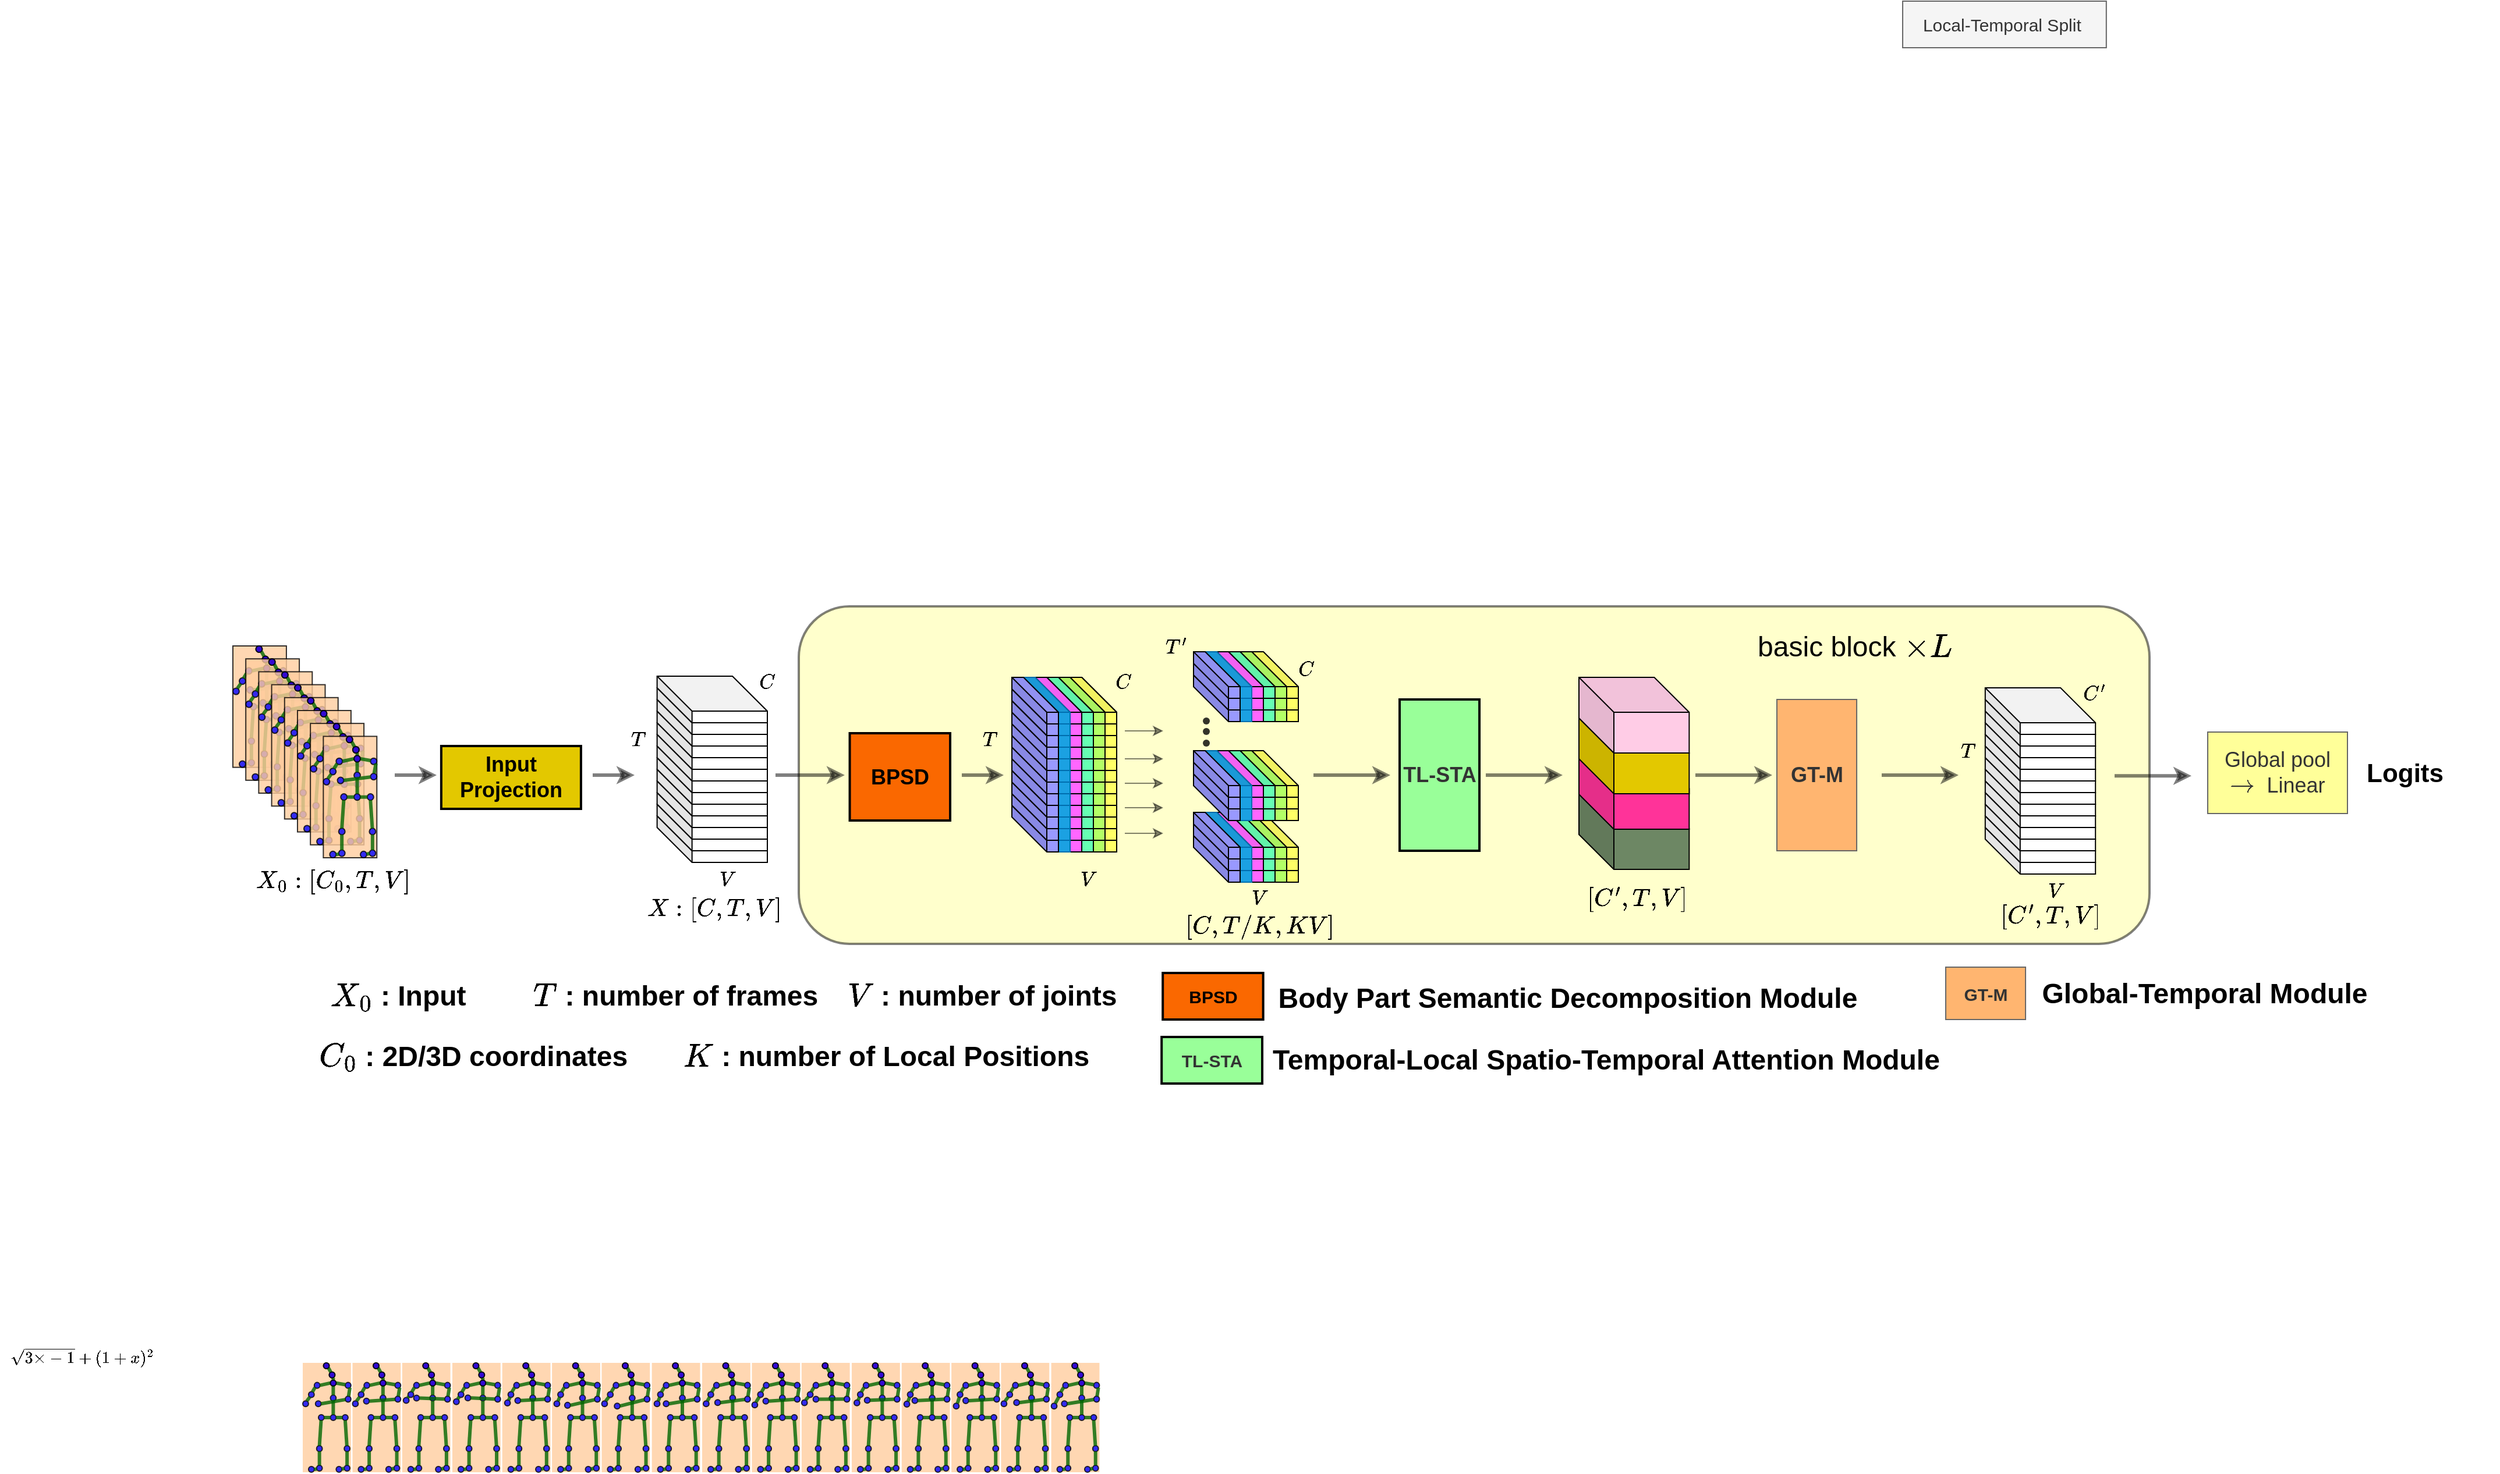 <mxfile version="20.8.5" type="github">
  <diagram id="mq6EQkwPHid5NNBlhu4s" name="第 1 页">
    <mxGraphModel dx="2261" dy="1932" grid="1" gridSize="10" guides="1" tooltips="1" connect="1" arrows="1" fold="1" page="1" pageScale="1" pageWidth="827" pageHeight="1169" math="1" shadow="0">
      <root>
        <mxCell id="0" />
        <mxCell id="1" parent="0" />
        <mxCell id="ghVcpsBye3knqWzP6Sny-841" value="" style="group" parent="1" vertex="1" connectable="0">
          <mxGeometry x="-340" y="190" width="684.22" height="94" as="geometry" />
        </mxCell>
        <mxCell id="ghVcpsBye3knqWzP6Sny-510" value="" style="group" parent="ghVcpsBye3knqWzP6Sny-841" vertex="1" connectable="0">
          <mxGeometry width="341.22" height="94" as="geometry" />
        </mxCell>
        <mxCell id="ghVcpsBye3knqWzP6Sny-41" value="" style="group;fillColor=#FFCE9F;opacity=80;" parent="ghVcpsBye3knqWzP6Sny-510" vertex="1" connectable="0">
          <mxGeometry width="41.415" height="94" as="geometry" />
        </mxCell>
        <mxCell id="ghVcpsBye3knqWzP6Sny-42" value="" style="ellipse;whiteSpace=wrap;html=1;fillColor=#FF0000;opacity=80;" parent="ghVcpsBye3knqWzP6Sny-41" vertex="1">
          <mxGeometry x="17.792" width="4.942" height="4.942" as="geometry" />
        </mxCell>
        <mxCell id="ghVcpsBye3knqWzP6Sny-43" value="" style="ellipse;whiteSpace=wrap;html=1;fillColor=#FF0000;opacity=80;" parent="ghVcpsBye3knqWzP6Sny-41" vertex="1">
          <mxGeometry x="22.734" y="7.907" width="4.942" height="5.041" as="geometry" />
        </mxCell>
        <mxCell id="ghVcpsBye3knqWzP6Sny-44" value="" style="endArrow=none;html=1;rounded=0;exitX=0.3;exitY=0.059;exitDx=0;exitDy=0;entryX=1;entryY=1;entryDx=0;entryDy=0;exitPerimeter=0;strokeWidth=3;strokeColor=#006600;opacity=80;" parent="ghVcpsBye3knqWzP6Sny-41" source="ghVcpsBye3knqWzP6Sny-43" target="ghVcpsBye3knqWzP6Sny-42" edge="1">
          <mxGeometry width="50" height="50" relative="1" as="geometry">
            <mxPoint x="36.572" y="24.711" as="sourcePoint" />
            <mxPoint x="41.514" y="19.769" as="targetPoint" />
          </mxGeometry>
        </mxCell>
        <mxCell id="ghVcpsBye3knqWzP6Sny-45" value="" style="ellipse;whiteSpace=wrap;html=1;fillColor=#FF0000;opacity=80;" parent="ghVcpsBye3knqWzP6Sny-41" vertex="1">
          <mxGeometry x="23.722" y="14.826" width="4.942" height="5.041" as="geometry" />
        </mxCell>
        <mxCell id="ghVcpsBye3knqWzP6Sny-46" value="" style="ellipse;whiteSpace=wrap;html=1;fillColor=#0000FF;opacity=80;" parent="ghVcpsBye3knqWzP6Sny-41" vertex="1">
          <mxGeometry x="36.473" y="16.803" width="4.942" height="5.041" as="geometry" />
        </mxCell>
        <mxCell id="ghVcpsBye3knqWzP6Sny-47" value="" style="ellipse;whiteSpace=wrap;html=1;fillColor=#0000FF;opacity=80;" parent="ghVcpsBye3knqWzP6Sny-41" vertex="1">
          <mxGeometry x="9.884" y="16.803" width="4.942" height="5.041" as="geometry" />
        </mxCell>
        <mxCell id="ghVcpsBye3knqWzP6Sny-48" value="" style="endArrow=none;html=1;rounded=0;entryX=0.7;entryY=0.974;entryDx=0;entryDy=0;strokeWidth=3;entryPerimeter=0;exitX=0.5;exitY=0;exitDx=0;exitDy=0;fontSize=11;fillColor=#0000FF;strokeColor=#006600;opacity=80;" parent="ghVcpsBye3knqWzP6Sny-41" source="ghVcpsBye3knqWzP6Sny-45" target="ghVcpsBye3knqWzP6Sny-43" edge="1">
          <mxGeometry width="50" height="50" relative="1" as="geometry">
            <mxPoint x="36.769" y="8.896" as="sourcePoint" />
            <mxPoint x="34.595" y="4.942" as="targetPoint" />
          </mxGeometry>
        </mxCell>
        <mxCell id="ghVcpsBye3knqWzP6Sny-49" value="" style="edgeStyle=none;orthogonalLoop=1;jettySize=auto;html=1;rounded=0;labelBackgroundColor=default;strokeColor=#006600;strokeWidth=3;fontFamily=Helvetica;fontSize=11;fontColor=default;endArrow=none;shape=connector;exitX=1;exitY=0.5;exitDx=0;exitDy=0;entryX=0;entryY=0.5;entryDx=0;entryDy=0;opacity=80;" parent="ghVcpsBye3knqWzP6Sny-41" source="ghVcpsBye3knqWzP6Sny-47" target="ghVcpsBye3knqWzP6Sny-45" edge="1">
          <mxGeometry width="100" relative="1" as="geometry">
            <mxPoint x="16.803" y="20.271" as="sourcePoint" />
            <mxPoint x="24.414" y="19.077" as="targetPoint" />
            <Array as="points" />
          </mxGeometry>
        </mxCell>
        <mxCell id="ghVcpsBye3knqWzP6Sny-50" value="" style="edgeStyle=none;orthogonalLoop=1;jettySize=auto;html=1;rounded=0;labelBackgroundColor=default;strokeColor=#006600;strokeWidth=3;fontFamily=Helvetica;fontSize=11;fontColor=default;endArrow=none;shape=connector;exitX=1;exitY=0.5;exitDx=0;exitDy=0;entryX=0.02;entryY=0.386;entryDx=0;entryDy=0;entryPerimeter=0;opacity=80;" parent="ghVcpsBye3knqWzP6Sny-41" source="ghVcpsBye3knqWzP6Sny-45" target="ghVcpsBye3knqWzP6Sny-46" edge="1">
          <mxGeometry width="100" relative="1" as="geometry">
            <mxPoint x="31.63" y="29.653" as="sourcePoint" />
            <mxPoint x="41.514" y="29.653" as="targetPoint" />
            <Array as="points" />
          </mxGeometry>
        </mxCell>
        <mxCell id="ghVcpsBye3knqWzP6Sny-51" value="" style="ellipse;whiteSpace=wrap;html=1;fillColor=#0000FF;opacity=80;" parent="ghVcpsBye3knqWzP6Sny-41" vertex="1">
          <mxGeometry x="23.722" y="27.676" width="4.942" height="5.041" as="geometry" />
        </mxCell>
        <mxCell id="ghVcpsBye3knqWzP6Sny-52" value="" style="edgeStyle=none;orthogonalLoop=1;jettySize=auto;html=1;rounded=0;labelBackgroundColor=default;strokeColor=#006600;strokeWidth=3;fontFamily=Helvetica;fontSize=11;fontColor=default;endArrow=none;shape=connector;exitX=0.5;exitY=0;exitDx=0;exitDy=0;entryX=0.5;entryY=1;entryDx=0;entryDy=0;opacity=80;" parent="ghVcpsBye3knqWzP6Sny-41" source="ghVcpsBye3knqWzP6Sny-51" target="ghVcpsBye3knqWzP6Sny-45" edge="1">
          <mxGeometry width="100" relative="1" as="geometry">
            <mxPoint x="31.63" y="37.56" as="sourcePoint" />
            <mxPoint x="41.514" y="37.56" as="targetPoint" />
            <Array as="points" />
          </mxGeometry>
        </mxCell>
        <mxCell id="ghVcpsBye3knqWzP6Sny-53" value="" style="ellipse;whiteSpace=wrap;html=1;fillColor=#0000FF;opacity=80;" parent="ghVcpsBye3knqWzP6Sny-41" vertex="1">
          <mxGeometry x="36.473" y="28.665" width="4.942" height="5.041" as="geometry" />
        </mxCell>
        <mxCell id="ghVcpsBye3knqWzP6Sny-54" value="" style="edgeStyle=none;orthogonalLoop=1;jettySize=auto;html=1;rounded=0;labelBackgroundColor=default;strokeColor=#006600;strokeWidth=3;fontFamily=Helvetica;fontSize=11;fontColor=default;endArrow=none;shape=connector;exitX=1;exitY=1;exitDx=0;exitDy=0;opacity=80;" parent="ghVcpsBye3knqWzP6Sny-41" source="ghVcpsBye3knqWzP6Sny-46" target="ghVcpsBye3knqWzP6Sny-53" edge="1">
          <mxGeometry width="100" relative="1" as="geometry">
            <mxPoint x="49.421" y="32.618" as="sourcePoint" />
            <mxPoint x="59.306" y="32.618" as="targetPoint" />
            <Array as="points" />
          </mxGeometry>
        </mxCell>
        <mxCell id="ghVcpsBye3knqWzP6Sny-55" value="" style="ellipse;whiteSpace=wrap;html=1;fillColor=#0000FF;opacity=80;" parent="ghVcpsBye3knqWzP6Sny-41" vertex="1">
          <mxGeometry x="10.873" y="32.618" width="4.942" height="5.041" as="geometry" />
        </mxCell>
        <mxCell id="ghVcpsBye3knqWzP6Sny-56" value="" style="edgeStyle=none;orthogonalLoop=1;jettySize=auto;html=1;rounded=0;labelBackgroundColor=default;strokeColor=#006600;strokeWidth=3;fontFamily=Helvetica;fontSize=11;fontColor=default;endArrow=none;shape=connector;exitX=1;exitY=0.5;exitDx=0;exitDy=0;opacity=80;" parent="ghVcpsBye3knqWzP6Sny-41" source="ghVcpsBye3knqWzP6Sny-55" target="ghVcpsBye3knqWzP6Sny-53" edge="1">
          <mxGeometry width="100" relative="1" as="geometry">
            <mxPoint x="47.444" y="45.468" as="sourcePoint" />
            <mxPoint x="57.329" y="45.468" as="targetPoint" />
            <Array as="points" />
          </mxGeometry>
        </mxCell>
        <mxCell id="ghVcpsBye3knqWzP6Sny-57" value="" style="ellipse;whiteSpace=wrap;html=1;fillColor=#0000FF;opacity=80;" parent="ghVcpsBye3knqWzP6Sny-41" vertex="1">
          <mxGeometry x="4.942" y="24.711" width="4.942" height="5.041" as="geometry" />
        </mxCell>
        <mxCell id="ghVcpsBye3knqWzP6Sny-58" value="" style="ellipse;whiteSpace=wrap;html=1;fillColor=#0000FF;opacity=80;" parent="ghVcpsBye3knqWzP6Sny-41" vertex="1">
          <mxGeometry y="32.618" width="4.942" height="5.041" as="geometry" />
        </mxCell>
        <mxCell id="ghVcpsBye3knqWzP6Sny-59" value="" style="edgeStyle=none;orthogonalLoop=1;jettySize=auto;html=1;rounded=0;labelBackgroundColor=default;strokeColor=#006600;strokeWidth=3;fontFamily=Helvetica;fontSize=11;fontColor=default;endArrow=none;shape=connector;exitX=0.712;exitY=0.024;exitDx=0;exitDy=0;exitPerimeter=0;opacity=80;" parent="ghVcpsBye3knqWzP6Sny-41" source="ghVcpsBye3knqWzP6Sny-58" target="ghVcpsBye3knqWzP6Sny-57" edge="1">
          <mxGeometry width="100" relative="1" as="geometry">
            <mxPoint x="6.227" y="32.322" as="sourcePoint" />
            <mxPoint x="23.722" y="44.479" as="targetPoint" />
            <Array as="points" />
          </mxGeometry>
        </mxCell>
        <mxCell id="ghVcpsBye3knqWzP6Sny-60" value="" style="edgeStyle=none;orthogonalLoop=1;jettySize=auto;html=1;rounded=0;labelBackgroundColor=default;strokeColor=#006600;strokeWidth=3;fontFamily=Helvetica;fontSize=11;fontColor=default;endArrow=none;shape=connector;exitX=0.677;exitY=0.061;exitDx=0;exitDy=0;exitPerimeter=0;opacity=80;" parent="ghVcpsBye3knqWzP6Sny-41" source="ghVcpsBye3knqWzP6Sny-57" edge="1">
          <mxGeometry width="100" relative="1" as="geometry">
            <mxPoint x="10.873" y="24.711" as="sourcePoint" />
            <mxPoint x="10.576" y="21.152" as="targetPoint" />
            <Array as="points" />
          </mxGeometry>
        </mxCell>
        <mxCell id="ghVcpsBye3knqWzP6Sny-61" value="" style="ellipse;whiteSpace=wrap;html=1;fillColor=#0000FF;opacity=80;" parent="ghVcpsBye3knqWzP6Sny-41" vertex="1">
          <mxGeometry x="23.722" y="44.479" width="4.942" height="5.041" as="geometry" />
        </mxCell>
        <mxCell id="ghVcpsBye3knqWzP6Sny-62" value="" style="edgeStyle=none;orthogonalLoop=1;jettySize=auto;html=1;rounded=0;labelBackgroundColor=default;strokeColor=#006600;strokeWidth=3;fontFamily=Helvetica;fontSize=11;fontColor=default;endArrow=none;shape=connector;exitX=0.5;exitY=0;exitDx=0;exitDy=0;entryX=0.5;entryY=1;entryDx=0;entryDy=0;opacity=80;" parent="ghVcpsBye3knqWzP6Sny-41" source="ghVcpsBye3knqWzP6Sny-61" target="ghVcpsBye3knqWzP6Sny-51" edge="1">
          <mxGeometry width="100" relative="1" as="geometry">
            <mxPoint x="34.595" y="49.422" as="sourcePoint" />
            <mxPoint x="44.479" y="49.422" as="targetPoint" />
            <Array as="points" />
          </mxGeometry>
        </mxCell>
        <mxCell id="ghVcpsBye3knqWzP6Sny-63" value="" style="ellipse;whiteSpace=wrap;html=1;fillColor=#0000FF;opacity=80;" parent="ghVcpsBye3knqWzP6Sny-41" vertex="1">
          <mxGeometry x="34.002" y="44.479" width="4.942" height="5.041" as="geometry" />
        </mxCell>
        <mxCell id="ghVcpsBye3knqWzP6Sny-64" value="" style="ellipse;whiteSpace=wrap;html=1;fillColor=#0000FF;opacity=80;" parent="ghVcpsBye3knqWzP6Sny-41" vertex="1">
          <mxGeometry x="13.443" y="44.479" width="4.942" height="5.041" as="geometry" />
        </mxCell>
        <mxCell id="ghVcpsBye3knqWzP6Sny-65" value="" style="edgeStyle=none;orthogonalLoop=1;jettySize=auto;html=1;rounded=0;labelBackgroundColor=default;strokeColor=#006600;strokeWidth=3;fontFamily=Helvetica;fontSize=11;fontColor=default;endArrow=none;shape=connector;entryX=0;entryY=0.5;entryDx=0;entryDy=0;exitX=1;exitY=0.5;exitDx=0;exitDy=0;opacity=80;" parent="ghVcpsBye3knqWzP6Sny-41" source="ghVcpsBye3knqWzP6Sny-64" target="ghVcpsBye3knqWzP6Sny-61" edge="1">
          <mxGeometry width="100" relative="1" as="geometry">
            <mxPoint x="19.769" y="46.957" as="sourcePoint" />
            <mxPoint x="29.653" y="46.957" as="targetPoint" />
            <Array as="points" />
          </mxGeometry>
        </mxCell>
        <mxCell id="ghVcpsBye3knqWzP6Sny-66" value="" style="edgeStyle=none;orthogonalLoop=1;jettySize=auto;html=1;rounded=0;labelBackgroundColor=default;strokeColor=#006600;strokeWidth=3;fontFamily=Helvetica;fontSize=11;fontColor=default;endArrow=none;shape=connector;exitX=1;exitY=0.5;exitDx=0;exitDy=0;entryX=0;entryY=0.5;entryDx=0;entryDy=0;opacity=80;" parent="ghVcpsBye3knqWzP6Sny-41" source="ghVcpsBye3knqWzP6Sny-61" target="ghVcpsBye3knqWzP6Sny-63" edge="1">
          <mxGeometry width="100" relative="1" as="geometry">
            <mxPoint x="24.711" y="60.294" as="sourcePoint" />
            <mxPoint x="34.595" y="60.294" as="targetPoint" />
            <Array as="points" />
          </mxGeometry>
        </mxCell>
        <mxCell id="ghVcpsBye3knqWzP6Sny-67" value="" style="ellipse;whiteSpace=wrap;html=1;fillColor=#0000FF;opacity=80;" parent="ghVcpsBye3knqWzP6Sny-41" vertex="1">
          <mxGeometry x="11.861" y="71.167" width="4.942" height="5.041" as="geometry" />
        </mxCell>
        <mxCell id="ghVcpsBye3knqWzP6Sny-68" value="" style="ellipse;whiteSpace=wrap;html=1;fillColor=#0000FF;opacity=80;" parent="ghVcpsBye3knqWzP6Sny-41" vertex="1">
          <mxGeometry x="35.583" y="71.167" width="4.942" height="5.041" as="geometry" />
        </mxCell>
        <mxCell id="ghVcpsBye3knqWzP6Sny-69" value="" style="edgeStyle=none;orthogonalLoop=1;jettySize=auto;html=1;rounded=0;labelBackgroundColor=default;strokeColor=#006600;strokeWidth=3;fontFamily=Helvetica;fontSize=11;fontColor=default;endArrow=none;shape=connector;exitX=0.5;exitY=0;exitDx=0;exitDy=0;opacity=80;" parent="ghVcpsBye3knqWzP6Sny-41" source="ghVcpsBye3knqWzP6Sny-67" target="ghVcpsBye3knqWzP6Sny-64" edge="1">
          <mxGeometry width="100" relative="1" as="geometry">
            <mxPoint x="22.734" y="64.248" as="sourcePoint" />
            <mxPoint x="32.618" y="64.248" as="targetPoint" />
            <Array as="points" />
          </mxGeometry>
        </mxCell>
        <mxCell id="ghVcpsBye3knqWzP6Sny-70" value="" style="edgeStyle=none;orthogonalLoop=1;jettySize=auto;html=1;rounded=0;labelBackgroundColor=default;strokeColor=#006600;strokeWidth=3;fontFamily=Helvetica;fontSize=11;fontColor=default;endArrow=none;shape=connector;exitX=0.5;exitY=1;exitDx=0;exitDy=0;opacity=80;" parent="ghVcpsBye3knqWzP6Sny-41" source="ghVcpsBye3knqWzP6Sny-63" target="ghVcpsBye3knqWzP6Sny-68" edge="1">
          <mxGeometry width="100" relative="1" as="geometry">
            <mxPoint x="32.618" y="66.225" as="sourcePoint" />
            <mxPoint x="42.502" y="66.225" as="targetPoint" />
            <Array as="points" />
          </mxGeometry>
        </mxCell>
        <mxCell id="ghVcpsBye3knqWzP6Sny-71" value="" style="ellipse;whiteSpace=wrap;html=1;fillColor=#0000FF;opacity=80;" parent="ghVcpsBye3knqWzP6Sny-41" vertex="1">
          <mxGeometry x="11.861" y="87.971" width="4.942" height="5.041" as="geometry" />
        </mxCell>
        <mxCell id="ghVcpsBye3knqWzP6Sny-72" value="" style="ellipse;whiteSpace=wrap;html=1;fillColor=#0000FF;opacity=80;" parent="ghVcpsBye3knqWzP6Sny-41" vertex="1">
          <mxGeometry x="35.583" y="87.971" width="4.942" height="5.041" as="geometry" />
        </mxCell>
        <mxCell id="ghVcpsBye3knqWzP6Sny-73" value="" style="edgeStyle=none;orthogonalLoop=1;jettySize=auto;html=1;rounded=0;labelBackgroundColor=default;strokeColor=#006600;strokeWidth=3;fontFamily=Helvetica;fontSize=11;fontColor=default;endArrow=none;shape=connector;exitX=0.5;exitY=0;exitDx=0;exitDy=0;entryX=0.5;entryY=1;entryDx=0;entryDy=0;opacity=80;" parent="ghVcpsBye3knqWzP6Sny-41" source="ghVcpsBye3knqWzP6Sny-71" target="ghVcpsBye3knqWzP6Sny-67" edge="1">
          <mxGeometry width="100" relative="1" as="geometry">
            <mxPoint x="17.792" y="91.924" as="sourcePoint" />
            <mxPoint x="27.676" y="91.924" as="targetPoint" />
            <Array as="points" />
          </mxGeometry>
        </mxCell>
        <mxCell id="ghVcpsBye3knqWzP6Sny-74" value="" style="edgeStyle=none;orthogonalLoop=1;jettySize=auto;html=1;rounded=0;labelBackgroundColor=default;strokeColor=#006600;strokeWidth=3;fontFamily=Helvetica;fontSize=11;fontColor=default;endArrow=none;shape=connector;exitX=0.5;exitY=0;exitDx=0;exitDy=0;entryX=0.5;entryY=1;entryDx=0;entryDy=0;opacity=80;" parent="ghVcpsBye3knqWzP6Sny-41" source="ghVcpsBye3knqWzP6Sny-72" target="ghVcpsBye3knqWzP6Sny-68" edge="1">
          <mxGeometry width="100" relative="1" as="geometry">
            <mxPoint x="31.63" y="90.936" as="sourcePoint" />
            <mxPoint x="41.514" y="90.936" as="targetPoint" />
            <Array as="points" />
          </mxGeometry>
        </mxCell>
        <mxCell id="ghVcpsBye3knqWzP6Sny-75" value="" style="ellipse;whiteSpace=wrap;html=1;fillColor=#0000FF;opacity=80;" parent="ghVcpsBye3knqWzP6Sny-41" vertex="1">
          <mxGeometry x="4.942" y="88.959" width="4.942" height="5.041" as="geometry" />
        </mxCell>
        <mxCell id="ghVcpsBye3knqWzP6Sny-76" value="" style="ellipse;whiteSpace=wrap;html=1;fillColor=#0000FF;opacity=80;" parent="ghVcpsBye3knqWzP6Sny-41" vertex="1">
          <mxGeometry x="28.664" y="88.959" width="4.942" height="5.041" as="geometry" />
        </mxCell>
        <mxCell id="ghVcpsBye3knqWzP6Sny-77" value="" style="edgeStyle=none;orthogonalLoop=1;jettySize=auto;html=1;rounded=0;labelBackgroundColor=default;strokeColor=#006600;strokeWidth=3;fontFamily=Helvetica;fontSize=11;fontColor=default;endArrow=none;shape=connector;exitX=1;exitY=0.5;exitDx=0;exitDy=0;entryX=0.033;entryY=0.647;entryDx=0;entryDy=0;entryPerimeter=0;opacity=80;" parent="ghVcpsBye3knqWzP6Sny-41" source="ghVcpsBye3knqWzP6Sny-75" target="ghVcpsBye3knqWzP6Sny-71" edge="1">
          <mxGeometry width="100" relative="1" as="geometry">
            <mxPoint x="8.896" y="104.774" as="sourcePoint" />
            <mxPoint x="18.78" y="104.774" as="targetPoint" />
            <Array as="points" />
          </mxGeometry>
        </mxCell>
        <mxCell id="ghVcpsBye3knqWzP6Sny-78" value="" style="edgeStyle=none;orthogonalLoop=1;jettySize=auto;html=1;rounded=0;labelBackgroundColor=default;strokeColor=#006600;strokeWidth=3;fontFamily=Helvetica;fontSize=11;fontColor=default;endArrow=none;shape=connector;exitX=1;exitY=0.5;exitDx=0;exitDy=0;entryX=0;entryY=0.5;entryDx=0;entryDy=0;opacity=80;" parent="ghVcpsBye3knqWzP6Sny-41" source="ghVcpsBye3knqWzP6Sny-76" target="ghVcpsBye3knqWzP6Sny-72" edge="1">
          <mxGeometry width="100" relative="1" as="geometry">
            <mxPoint x="26.687" y="106.751" as="sourcePoint" />
            <mxPoint x="36.572" y="106.751" as="targetPoint" />
            <Array as="points" />
          </mxGeometry>
        </mxCell>
        <mxCell id="ghVcpsBye3knqWzP6Sny-79" value="" style="ellipse;whiteSpace=wrap;html=1;fillColor=#0000FF;opacity=80;" parent="ghVcpsBye3knqWzP6Sny-41" vertex="1">
          <mxGeometry x="17.792" width="4.942" height="4.942" as="geometry" />
        </mxCell>
        <mxCell id="ghVcpsBye3knqWzP6Sny-80" value="" style="ellipse;whiteSpace=wrap;html=1;fillColor=#0000FF;opacity=80;" parent="ghVcpsBye3knqWzP6Sny-41" vertex="1">
          <mxGeometry x="22.734" y="7.907" width="4.942" height="5.041" as="geometry" />
        </mxCell>
        <mxCell id="ghVcpsBye3knqWzP6Sny-81" value="" style="ellipse;whiteSpace=wrap;html=1;fillColor=#0000FF;opacity=80;" parent="ghVcpsBye3knqWzP6Sny-41" vertex="1">
          <mxGeometry x="23.722" y="14.826" width="4.942" height="5.041" as="geometry" />
        </mxCell>
        <mxCell id="ghVcpsBye3knqWzP6Sny-87" value="" style="group;fillColor=#FFCE9F;opacity=80;" parent="ghVcpsBye3knqWzP6Sny-510" vertex="1" connectable="0">
          <mxGeometry x="42.721" width="41.415" height="94" as="geometry" />
        </mxCell>
        <mxCell id="ghVcpsBye3knqWzP6Sny-88" value="" style="ellipse;whiteSpace=wrap;html=1;fillColor=#FF0000;opacity=80;" parent="ghVcpsBye3knqWzP6Sny-87" vertex="1">
          <mxGeometry x="17.792" width="4.942" height="4.942" as="geometry" />
        </mxCell>
        <mxCell id="ghVcpsBye3knqWzP6Sny-89" value="" style="ellipse;whiteSpace=wrap;html=1;fillColor=#FF0000;opacity=80;" parent="ghVcpsBye3knqWzP6Sny-87" vertex="1">
          <mxGeometry x="22.734" y="7.907" width="4.942" height="5.041" as="geometry" />
        </mxCell>
        <mxCell id="ghVcpsBye3knqWzP6Sny-90" value="" style="endArrow=none;html=1;rounded=0;exitX=0.3;exitY=0.059;exitDx=0;exitDy=0;entryX=1;entryY=1;entryDx=0;entryDy=0;exitPerimeter=0;strokeWidth=3;strokeColor=#006600;opacity=80;" parent="ghVcpsBye3knqWzP6Sny-87" source="ghVcpsBye3knqWzP6Sny-89" target="ghVcpsBye3knqWzP6Sny-88" edge="1">
          <mxGeometry width="50" height="50" relative="1" as="geometry">
            <mxPoint x="36.572" y="24.711" as="sourcePoint" />
            <mxPoint x="41.514" y="19.769" as="targetPoint" />
          </mxGeometry>
        </mxCell>
        <mxCell id="ghVcpsBye3knqWzP6Sny-91" value="" style="ellipse;whiteSpace=wrap;html=1;fillColor=#FF0000;opacity=80;" parent="ghVcpsBye3knqWzP6Sny-87" vertex="1">
          <mxGeometry x="23.722" y="14.826" width="4.942" height="5.041" as="geometry" />
        </mxCell>
        <mxCell id="ghVcpsBye3knqWzP6Sny-92" value="" style="ellipse;whiteSpace=wrap;html=1;fillColor=#0000FF;opacity=80;" parent="ghVcpsBye3knqWzP6Sny-87" vertex="1">
          <mxGeometry x="36.473" y="16.803" width="4.942" height="5.041" as="geometry" />
        </mxCell>
        <mxCell id="ghVcpsBye3knqWzP6Sny-93" value="" style="ellipse;whiteSpace=wrap;html=1;fillColor=#0000FF;opacity=80;" parent="ghVcpsBye3knqWzP6Sny-87" vertex="1">
          <mxGeometry x="9.884" y="16.803" width="4.942" height="5.041" as="geometry" />
        </mxCell>
        <mxCell id="ghVcpsBye3knqWzP6Sny-94" value="" style="endArrow=none;html=1;rounded=0;entryX=0.7;entryY=0.974;entryDx=0;entryDy=0;strokeWidth=3;entryPerimeter=0;exitX=0.5;exitY=0;exitDx=0;exitDy=0;fontSize=11;fillColor=#0000FF;strokeColor=#006600;opacity=80;" parent="ghVcpsBye3knqWzP6Sny-87" source="ghVcpsBye3knqWzP6Sny-91" target="ghVcpsBye3knqWzP6Sny-89" edge="1">
          <mxGeometry width="50" height="50" relative="1" as="geometry">
            <mxPoint x="36.769" y="8.896" as="sourcePoint" />
            <mxPoint x="34.595" y="4.942" as="targetPoint" />
          </mxGeometry>
        </mxCell>
        <mxCell id="ghVcpsBye3knqWzP6Sny-95" value="" style="edgeStyle=none;orthogonalLoop=1;jettySize=auto;html=1;rounded=0;labelBackgroundColor=default;strokeColor=#006600;strokeWidth=3;fontFamily=Helvetica;fontSize=11;fontColor=default;endArrow=none;shape=connector;exitX=1;exitY=0.5;exitDx=0;exitDy=0;entryX=0;entryY=0.5;entryDx=0;entryDy=0;opacity=80;" parent="ghVcpsBye3knqWzP6Sny-87" source="ghVcpsBye3knqWzP6Sny-93" target="ghVcpsBye3knqWzP6Sny-91" edge="1">
          <mxGeometry width="100" relative="1" as="geometry">
            <mxPoint x="16.803" y="20.271" as="sourcePoint" />
            <mxPoint x="24.414" y="19.077" as="targetPoint" />
            <Array as="points" />
          </mxGeometry>
        </mxCell>
        <mxCell id="ghVcpsBye3knqWzP6Sny-96" value="" style="edgeStyle=none;orthogonalLoop=1;jettySize=auto;html=1;rounded=0;labelBackgroundColor=default;strokeColor=#006600;strokeWidth=3;fontFamily=Helvetica;fontSize=11;fontColor=default;endArrow=none;shape=connector;exitX=1;exitY=0.5;exitDx=0;exitDy=0;entryX=0.02;entryY=0.386;entryDx=0;entryDy=0;entryPerimeter=0;opacity=80;" parent="ghVcpsBye3knqWzP6Sny-87" source="ghVcpsBye3knqWzP6Sny-91" target="ghVcpsBye3knqWzP6Sny-92" edge="1">
          <mxGeometry width="100" relative="1" as="geometry">
            <mxPoint x="31.63" y="29.653" as="sourcePoint" />
            <mxPoint x="41.514" y="29.653" as="targetPoint" />
            <Array as="points" />
          </mxGeometry>
        </mxCell>
        <mxCell id="ghVcpsBye3knqWzP6Sny-97" value="" style="ellipse;whiteSpace=wrap;html=1;fillColor=#0000FF;opacity=80;" parent="ghVcpsBye3knqWzP6Sny-87" vertex="1">
          <mxGeometry x="23.722" y="27.676" width="4.942" height="5.041" as="geometry" />
        </mxCell>
        <mxCell id="ghVcpsBye3knqWzP6Sny-98" value="" style="edgeStyle=none;orthogonalLoop=1;jettySize=auto;html=1;rounded=0;labelBackgroundColor=default;strokeColor=#006600;strokeWidth=3;fontFamily=Helvetica;fontSize=11;fontColor=default;endArrow=none;shape=connector;exitX=0.5;exitY=0;exitDx=0;exitDy=0;entryX=0.5;entryY=1;entryDx=0;entryDy=0;opacity=80;" parent="ghVcpsBye3knqWzP6Sny-87" source="ghVcpsBye3knqWzP6Sny-97" target="ghVcpsBye3knqWzP6Sny-91" edge="1">
          <mxGeometry width="100" relative="1" as="geometry">
            <mxPoint x="31.63" y="37.56" as="sourcePoint" />
            <mxPoint x="41.514" y="37.56" as="targetPoint" />
            <Array as="points" />
          </mxGeometry>
        </mxCell>
        <mxCell id="ghVcpsBye3knqWzP6Sny-99" value="" style="ellipse;whiteSpace=wrap;html=1;fillColor=#0000FF;opacity=80;" parent="ghVcpsBye3knqWzP6Sny-87" vertex="1">
          <mxGeometry x="36.473" y="28.665" width="4.942" height="5.041" as="geometry" />
        </mxCell>
        <mxCell id="ghVcpsBye3knqWzP6Sny-100" value="" style="edgeStyle=none;orthogonalLoop=1;jettySize=auto;html=1;rounded=0;labelBackgroundColor=default;strokeColor=#006600;strokeWidth=3;fontFamily=Helvetica;fontSize=11;fontColor=default;endArrow=none;shape=connector;exitX=1;exitY=1;exitDx=0;exitDy=0;opacity=80;" parent="ghVcpsBye3knqWzP6Sny-87" source="ghVcpsBye3knqWzP6Sny-92" target="ghVcpsBye3knqWzP6Sny-99" edge="1">
          <mxGeometry width="100" relative="1" as="geometry">
            <mxPoint x="49.421" y="32.618" as="sourcePoint" />
            <mxPoint x="59.306" y="32.618" as="targetPoint" />
            <Array as="points" />
          </mxGeometry>
        </mxCell>
        <mxCell id="ghVcpsBye3knqWzP6Sny-101" value="" style="ellipse;whiteSpace=wrap;html=1;fillColor=#0000FF;opacity=80;" parent="ghVcpsBye3knqWzP6Sny-87" vertex="1">
          <mxGeometry x="4.942" y="24.711" width="4.942" height="5.041" as="geometry" />
        </mxCell>
        <mxCell id="ghVcpsBye3knqWzP6Sny-102" value="" style="ellipse;whiteSpace=wrap;html=1;fillColor=#0000FF;opacity=80;" parent="ghVcpsBye3knqWzP6Sny-87" vertex="1">
          <mxGeometry y="32.618" width="4.942" height="5.041" as="geometry" />
        </mxCell>
        <mxCell id="ghVcpsBye3knqWzP6Sny-103" value="" style="edgeStyle=none;orthogonalLoop=1;jettySize=auto;html=1;rounded=0;labelBackgroundColor=default;strokeColor=#006600;strokeWidth=3;fontFamily=Helvetica;fontSize=11;fontColor=default;endArrow=none;shape=connector;exitX=0.712;exitY=0.024;exitDx=0;exitDy=0;exitPerimeter=0;opacity=80;" parent="ghVcpsBye3knqWzP6Sny-87" source="ghVcpsBye3knqWzP6Sny-102" target="ghVcpsBye3knqWzP6Sny-101" edge="1">
          <mxGeometry width="100" relative="1" as="geometry">
            <mxPoint x="6.227" y="32.322" as="sourcePoint" />
            <mxPoint x="23.722" y="44.479" as="targetPoint" />
            <Array as="points" />
          </mxGeometry>
        </mxCell>
        <mxCell id="ghVcpsBye3knqWzP6Sny-104" value="" style="edgeStyle=none;orthogonalLoop=1;jettySize=auto;html=1;rounded=0;labelBackgroundColor=default;strokeColor=#006600;strokeWidth=3;fontFamily=Helvetica;fontSize=11;fontColor=default;endArrow=none;shape=connector;exitX=0.677;exitY=0.061;exitDx=0;exitDy=0;exitPerimeter=0;opacity=80;" parent="ghVcpsBye3knqWzP6Sny-87" source="ghVcpsBye3knqWzP6Sny-101" edge="1">
          <mxGeometry width="100" relative="1" as="geometry">
            <mxPoint x="10.873" y="24.711" as="sourcePoint" />
            <mxPoint x="10.576" y="21.152" as="targetPoint" />
            <Array as="points" />
          </mxGeometry>
        </mxCell>
        <mxCell id="ghVcpsBye3knqWzP6Sny-105" value="" style="ellipse;whiteSpace=wrap;html=1;fillColor=#0000FF;opacity=80;" parent="ghVcpsBye3knqWzP6Sny-87" vertex="1">
          <mxGeometry x="23.722" y="44.479" width="4.942" height="5.041" as="geometry" />
        </mxCell>
        <mxCell id="ghVcpsBye3knqWzP6Sny-106" value="" style="edgeStyle=none;orthogonalLoop=1;jettySize=auto;html=1;rounded=0;labelBackgroundColor=default;strokeColor=#006600;strokeWidth=3;fontFamily=Helvetica;fontSize=11;fontColor=default;endArrow=none;shape=connector;exitX=0.5;exitY=0;exitDx=0;exitDy=0;entryX=0.5;entryY=1;entryDx=0;entryDy=0;opacity=80;" parent="ghVcpsBye3knqWzP6Sny-87" source="ghVcpsBye3knqWzP6Sny-105" target="ghVcpsBye3knqWzP6Sny-97" edge="1">
          <mxGeometry width="100" relative="1" as="geometry">
            <mxPoint x="34.595" y="49.422" as="sourcePoint" />
            <mxPoint x="44.479" y="49.422" as="targetPoint" />
            <Array as="points" />
          </mxGeometry>
        </mxCell>
        <mxCell id="ghVcpsBye3knqWzP6Sny-107" value="" style="ellipse;whiteSpace=wrap;html=1;fillColor=#0000FF;opacity=80;" parent="ghVcpsBye3knqWzP6Sny-87" vertex="1">
          <mxGeometry x="34.002" y="44.479" width="4.942" height="5.041" as="geometry" />
        </mxCell>
        <mxCell id="ghVcpsBye3knqWzP6Sny-108" value="" style="ellipse;whiteSpace=wrap;html=1;fillColor=#0000FF;opacity=80;" parent="ghVcpsBye3knqWzP6Sny-87" vertex="1">
          <mxGeometry x="13.443" y="44.479" width="4.942" height="5.041" as="geometry" />
        </mxCell>
        <mxCell id="ghVcpsBye3knqWzP6Sny-109" value="" style="edgeStyle=none;orthogonalLoop=1;jettySize=auto;html=1;rounded=0;labelBackgroundColor=default;strokeColor=#006600;strokeWidth=3;fontFamily=Helvetica;fontSize=11;fontColor=default;endArrow=none;shape=connector;entryX=0;entryY=0.5;entryDx=0;entryDy=0;exitX=1;exitY=0.5;exitDx=0;exitDy=0;opacity=80;" parent="ghVcpsBye3knqWzP6Sny-87" source="ghVcpsBye3knqWzP6Sny-108" target="ghVcpsBye3knqWzP6Sny-105" edge="1">
          <mxGeometry width="100" relative="1" as="geometry">
            <mxPoint x="19.769" y="46.957" as="sourcePoint" />
            <mxPoint x="29.653" y="46.957" as="targetPoint" />
            <Array as="points" />
          </mxGeometry>
        </mxCell>
        <mxCell id="ghVcpsBye3knqWzP6Sny-110" value="" style="edgeStyle=none;orthogonalLoop=1;jettySize=auto;html=1;rounded=0;labelBackgroundColor=default;strokeColor=#006600;strokeWidth=3;fontFamily=Helvetica;fontSize=11;fontColor=default;endArrow=none;shape=connector;exitX=1;exitY=0.5;exitDx=0;exitDy=0;entryX=0;entryY=0.5;entryDx=0;entryDy=0;opacity=80;" parent="ghVcpsBye3knqWzP6Sny-87" source="ghVcpsBye3knqWzP6Sny-105" target="ghVcpsBye3knqWzP6Sny-107" edge="1">
          <mxGeometry width="100" relative="1" as="geometry">
            <mxPoint x="24.711" y="60.294" as="sourcePoint" />
            <mxPoint x="34.595" y="60.294" as="targetPoint" />
            <Array as="points" />
          </mxGeometry>
        </mxCell>
        <mxCell id="ghVcpsBye3knqWzP6Sny-111" value="" style="ellipse;whiteSpace=wrap;html=1;fillColor=#0000FF;opacity=80;" parent="ghVcpsBye3knqWzP6Sny-87" vertex="1">
          <mxGeometry x="11.861" y="71.167" width="4.942" height="5.041" as="geometry" />
        </mxCell>
        <mxCell id="ghVcpsBye3knqWzP6Sny-112" value="" style="ellipse;whiteSpace=wrap;html=1;fillColor=#0000FF;opacity=80;" parent="ghVcpsBye3knqWzP6Sny-87" vertex="1">
          <mxGeometry x="35.583" y="71.167" width="4.942" height="5.041" as="geometry" />
        </mxCell>
        <mxCell id="ghVcpsBye3knqWzP6Sny-113" value="" style="edgeStyle=none;orthogonalLoop=1;jettySize=auto;html=1;rounded=0;labelBackgroundColor=default;strokeColor=#006600;strokeWidth=3;fontFamily=Helvetica;fontSize=11;fontColor=default;endArrow=none;shape=connector;exitX=0.5;exitY=0;exitDx=0;exitDy=0;opacity=80;" parent="ghVcpsBye3knqWzP6Sny-87" source="ghVcpsBye3knqWzP6Sny-111" target="ghVcpsBye3knqWzP6Sny-108" edge="1">
          <mxGeometry width="100" relative="1" as="geometry">
            <mxPoint x="22.734" y="64.248" as="sourcePoint" />
            <mxPoint x="32.618" y="64.248" as="targetPoint" />
            <Array as="points" />
          </mxGeometry>
        </mxCell>
        <mxCell id="ghVcpsBye3knqWzP6Sny-114" value="" style="edgeStyle=none;orthogonalLoop=1;jettySize=auto;html=1;rounded=0;labelBackgroundColor=default;strokeColor=#006600;strokeWidth=3;fontFamily=Helvetica;fontSize=11;fontColor=default;endArrow=none;shape=connector;exitX=0.5;exitY=1;exitDx=0;exitDy=0;opacity=80;" parent="ghVcpsBye3knqWzP6Sny-87" source="ghVcpsBye3knqWzP6Sny-107" target="ghVcpsBye3knqWzP6Sny-112" edge="1">
          <mxGeometry width="100" relative="1" as="geometry">
            <mxPoint x="32.618" y="66.225" as="sourcePoint" />
            <mxPoint x="42.502" y="66.225" as="targetPoint" />
            <Array as="points" />
          </mxGeometry>
        </mxCell>
        <mxCell id="ghVcpsBye3knqWzP6Sny-115" value="" style="ellipse;whiteSpace=wrap;html=1;fillColor=#0000FF;opacity=80;" parent="ghVcpsBye3knqWzP6Sny-87" vertex="1">
          <mxGeometry x="11.861" y="87.971" width="4.942" height="5.041" as="geometry" />
        </mxCell>
        <mxCell id="ghVcpsBye3knqWzP6Sny-116" value="" style="ellipse;whiteSpace=wrap;html=1;fillColor=#0000FF;opacity=80;" parent="ghVcpsBye3knqWzP6Sny-87" vertex="1">
          <mxGeometry x="35.583" y="87.971" width="4.942" height="5.041" as="geometry" />
        </mxCell>
        <mxCell id="ghVcpsBye3knqWzP6Sny-117" value="" style="edgeStyle=none;orthogonalLoop=1;jettySize=auto;html=1;rounded=0;labelBackgroundColor=default;strokeColor=#006600;strokeWidth=3;fontFamily=Helvetica;fontSize=11;fontColor=default;endArrow=none;shape=connector;exitX=0.5;exitY=0;exitDx=0;exitDy=0;entryX=0.5;entryY=1;entryDx=0;entryDy=0;opacity=80;" parent="ghVcpsBye3knqWzP6Sny-87" source="ghVcpsBye3knqWzP6Sny-115" target="ghVcpsBye3knqWzP6Sny-111" edge="1">
          <mxGeometry width="100" relative="1" as="geometry">
            <mxPoint x="17.792" y="91.924" as="sourcePoint" />
            <mxPoint x="27.676" y="91.924" as="targetPoint" />
            <Array as="points" />
          </mxGeometry>
        </mxCell>
        <mxCell id="ghVcpsBye3knqWzP6Sny-118" value="" style="edgeStyle=none;orthogonalLoop=1;jettySize=auto;html=1;rounded=0;labelBackgroundColor=default;strokeColor=#006600;strokeWidth=3;fontFamily=Helvetica;fontSize=11;fontColor=default;endArrow=none;shape=connector;exitX=0.5;exitY=0;exitDx=0;exitDy=0;entryX=0.5;entryY=1;entryDx=0;entryDy=0;opacity=80;" parent="ghVcpsBye3knqWzP6Sny-87" source="ghVcpsBye3knqWzP6Sny-116" target="ghVcpsBye3knqWzP6Sny-112" edge="1">
          <mxGeometry width="100" relative="1" as="geometry">
            <mxPoint x="31.63" y="90.936" as="sourcePoint" />
            <mxPoint x="41.514" y="90.936" as="targetPoint" />
            <Array as="points" />
          </mxGeometry>
        </mxCell>
        <mxCell id="ghVcpsBye3knqWzP6Sny-119" value="" style="ellipse;whiteSpace=wrap;html=1;fillColor=#0000FF;opacity=80;" parent="ghVcpsBye3knqWzP6Sny-87" vertex="1">
          <mxGeometry x="4.942" y="88.959" width="4.942" height="5.041" as="geometry" />
        </mxCell>
        <mxCell id="ghVcpsBye3knqWzP6Sny-120" value="" style="ellipse;whiteSpace=wrap;html=1;fillColor=#0000FF;opacity=80;" parent="ghVcpsBye3knqWzP6Sny-87" vertex="1">
          <mxGeometry x="28.664" y="88.959" width="4.942" height="5.041" as="geometry" />
        </mxCell>
        <mxCell id="ghVcpsBye3knqWzP6Sny-121" value="" style="edgeStyle=none;orthogonalLoop=1;jettySize=auto;html=1;rounded=0;labelBackgroundColor=default;strokeColor=#006600;strokeWidth=3;fontFamily=Helvetica;fontSize=11;fontColor=default;endArrow=none;shape=connector;exitX=1;exitY=0.5;exitDx=0;exitDy=0;entryX=0.033;entryY=0.647;entryDx=0;entryDy=0;entryPerimeter=0;opacity=80;" parent="ghVcpsBye3knqWzP6Sny-87" source="ghVcpsBye3knqWzP6Sny-119" target="ghVcpsBye3knqWzP6Sny-115" edge="1">
          <mxGeometry width="100" relative="1" as="geometry">
            <mxPoint x="8.896" y="104.774" as="sourcePoint" />
            <mxPoint x="18.78" y="104.774" as="targetPoint" />
            <Array as="points" />
          </mxGeometry>
        </mxCell>
        <mxCell id="ghVcpsBye3knqWzP6Sny-122" value="" style="edgeStyle=none;orthogonalLoop=1;jettySize=auto;html=1;rounded=0;labelBackgroundColor=default;strokeColor=#006600;strokeWidth=3;fontFamily=Helvetica;fontSize=11;fontColor=default;endArrow=none;shape=connector;exitX=1;exitY=0.5;exitDx=0;exitDy=0;entryX=0;entryY=0.5;entryDx=0;entryDy=0;opacity=80;" parent="ghVcpsBye3knqWzP6Sny-87" source="ghVcpsBye3knqWzP6Sny-120" target="ghVcpsBye3knqWzP6Sny-116" edge="1">
          <mxGeometry width="100" relative="1" as="geometry">
            <mxPoint x="26.687" y="106.751" as="sourcePoint" />
            <mxPoint x="36.572" y="106.751" as="targetPoint" />
            <Array as="points" />
          </mxGeometry>
        </mxCell>
        <mxCell id="ghVcpsBye3knqWzP6Sny-123" value="" style="ellipse;whiteSpace=wrap;html=1;fillColor=#0000FF;opacity=80;" parent="ghVcpsBye3knqWzP6Sny-87" vertex="1">
          <mxGeometry x="17.792" width="4.942" height="4.942" as="geometry" />
        </mxCell>
        <mxCell id="ghVcpsBye3knqWzP6Sny-124" value="" style="ellipse;whiteSpace=wrap;html=1;fillColor=#0000FF;opacity=80;" parent="ghVcpsBye3knqWzP6Sny-87" vertex="1">
          <mxGeometry x="22.734" y="7.907" width="4.942" height="5.041" as="geometry" />
        </mxCell>
        <mxCell id="ghVcpsBye3knqWzP6Sny-125" value="" style="ellipse;whiteSpace=wrap;html=1;fillColor=#0000FF;opacity=80;" parent="ghVcpsBye3knqWzP6Sny-87" vertex="1">
          <mxGeometry x="23.722" y="14.826" width="4.942" height="5.041" as="geometry" />
        </mxCell>
        <mxCell id="ghVcpsBye3knqWzP6Sny-126" value="" style="group;fillColor=#FFCE9F;opacity=80;" parent="ghVcpsBye3knqWzP6Sny-510" vertex="1" connectable="0">
          <mxGeometry x="85.384" width="41.415" height="94" as="geometry" />
        </mxCell>
        <mxCell id="ghVcpsBye3knqWzP6Sny-127" value="" style="ellipse;whiteSpace=wrap;html=1;fillColor=#FF0000;opacity=80;" parent="ghVcpsBye3knqWzP6Sny-126" vertex="1">
          <mxGeometry x="17.792" width="4.942" height="4.942" as="geometry" />
        </mxCell>
        <mxCell id="ghVcpsBye3knqWzP6Sny-128" value="" style="ellipse;whiteSpace=wrap;html=1;fillColor=#FF0000;opacity=80;" parent="ghVcpsBye3knqWzP6Sny-126" vertex="1">
          <mxGeometry x="22.734" y="7.907" width="4.942" height="5.041" as="geometry" />
        </mxCell>
        <mxCell id="ghVcpsBye3knqWzP6Sny-129" value="" style="endArrow=none;html=1;rounded=0;exitX=0.3;exitY=0.059;exitDx=0;exitDy=0;entryX=1;entryY=1;entryDx=0;entryDy=0;exitPerimeter=0;strokeWidth=3;strokeColor=#006600;opacity=80;" parent="ghVcpsBye3knqWzP6Sny-126" source="ghVcpsBye3knqWzP6Sny-128" target="ghVcpsBye3knqWzP6Sny-127" edge="1">
          <mxGeometry width="50" height="50" relative="1" as="geometry">
            <mxPoint x="36.572" y="24.711" as="sourcePoint" />
            <mxPoint x="41.514" y="19.769" as="targetPoint" />
          </mxGeometry>
        </mxCell>
        <mxCell id="ghVcpsBye3knqWzP6Sny-130" value="" style="ellipse;whiteSpace=wrap;html=1;fillColor=#FF0000;opacity=80;" parent="ghVcpsBye3knqWzP6Sny-126" vertex="1">
          <mxGeometry x="23.722" y="14.826" width="4.942" height="5.041" as="geometry" />
        </mxCell>
        <mxCell id="ghVcpsBye3knqWzP6Sny-131" value="" style="ellipse;whiteSpace=wrap;html=1;fillColor=#0000FF;opacity=80;" parent="ghVcpsBye3knqWzP6Sny-126" vertex="1">
          <mxGeometry x="36.473" y="16.803" width="4.942" height="5.041" as="geometry" />
        </mxCell>
        <mxCell id="ghVcpsBye3knqWzP6Sny-132" value="" style="ellipse;whiteSpace=wrap;html=1;fillColor=#0000FF;opacity=80;" parent="ghVcpsBye3knqWzP6Sny-126" vertex="1">
          <mxGeometry x="9.884" y="16.803" width="4.942" height="5.041" as="geometry" />
        </mxCell>
        <mxCell id="ghVcpsBye3knqWzP6Sny-133" value="" style="endArrow=none;html=1;rounded=0;entryX=0.7;entryY=0.974;entryDx=0;entryDy=0;strokeWidth=3;entryPerimeter=0;exitX=0.5;exitY=0;exitDx=0;exitDy=0;fontSize=11;fillColor=#0000FF;strokeColor=#006600;opacity=80;" parent="ghVcpsBye3knqWzP6Sny-126" source="ghVcpsBye3knqWzP6Sny-130" target="ghVcpsBye3knqWzP6Sny-128" edge="1">
          <mxGeometry width="50" height="50" relative="1" as="geometry">
            <mxPoint x="36.769" y="8.896" as="sourcePoint" />
            <mxPoint x="34.595" y="4.942" as="targetPoint" />
          </mxGeometry>
        </mxCell>
        <mxCell id="ghVcpsBye3knqWzP6Sny-134" value="" style="edgeStyle=none;orthogonalLoop=1;jettySize=auto;html=1;rounded=0;labelBackgroundColor=default;strokeColor=#006600;strokeWidth=3;fontFamily=Helvetica;fontSize=11;fontColor=default;endArrow=none;shape=connector;exitX=1;exitY=0.5;exitDx=0;exitDy=0;entryX=0;entryY=0.5;entryDx=0;entryDy=0;opacity=80;" parent="ghVcpsBye3knqWzP6Sny-126" source="ghVcpsBye3knqWzP6Sny-132" target="ghVcpsBye3knqWzP6Sny-130" edge="1">
          <mxGeometry width="100" relative="1" as="geometry">
            <mxPoint x="16.803" y="20.271" as="sourcePoint" />
            <mxPoint x="24.414" y="19.077" as="targetPoint" />
            <Array as="points" />
          </mxGeometry>
        </mxCell>
        <mxCell id="ghVcpsBye3knqWzP6Sny-135" value="" style="edgeStyle=none;orthogonalLoop=1;jettySize=auto;html=1;rounded=0;labelBackgroundColor=default;strokeColor=#006600;strokeWidth=3;fontFamily=Helvetica;fontSize=11;fontColor=default;endArrow=none;shape=connector;exitX=1;exitY=0.5;exitDx=0;exitDy=0;entryX=0.02;entryY=0.386;entryDx=0;entryDy=0;entryPerimeter=0;opacity=80;" parent="ghVcpsBye3knqWzP6Sny-126" source="ghVcpsBye3knqWzP6Sny-130" target="ghVcpsBye3knqWzP6Sny-131" edge="1">
          <mxGeometry width="100" relative="1" as="geometry">
            <mxPoint x="31.63" y="29.653" as="sourcePoint" />
            <mxPoint x="41.514" y="29.653" as="targetPoint" />
            <Array as="points" />
          </mxGeometry>
        </mxCell>
        <mxCell id="ghVcpsBye3knqWzP6Sny-136" value="" style="ellipse;whiteSpace=wrap;html=1;fillColor=#0000FF;opacity=80;" parent="ghVcpsBye3knqWzP6Sny-126" vertex="1">
          <mxGeometry x="23.722" y="27.676" width="4.942" height="5.041" as="geometry" />
        </mxCell>
        <mxCell id="ghVcpsBye3knqWzP6Sny-137" value="" style="edgeStyle=none;orthogonalLoop=1;jettySize=auto;html=1;rounded=0;labelBackgroundColor=default;strokeColor=#006600;strokeWidth=3;fontFamily=Helvetica;fontSize=11;fontColor=default;endArrow=none;shape=connector;exitX=0.5;exitY=0;exitDx=0;exitDy=0;entryX=0.5;entryY=1;entryDx=0;entryDy=0;opacity=80;" parent="ghVcpsBye3knqWzP6Sny-126" source="ghVcpsBye3knqWzP6Sny-136" target="ghVcpsBye3knqWzP6Sny-130" edge="1">
          <mxGeometry width="100" relative="1" as="geometry">
            <mxPoint x="31.63" y="37.56" as="sourcePoint" />
            <mxPoint x="41.514" y="37.56" as="targetPoint" />
            <Array as="points" />
          </mxGeometry>
        </mxCell>
        <mxCell id="ghVcpsBye3knqWzP6Sny-138" value="" style="ellipse;whiteSpace=wrap;html=1;fillColor=#0000FF;opacity=80;" parent="ghVcpsBye3knqWzP6Sny-126" vertex="1">
          <mxGeometry x="36.473" y="28.665" width="4.942" height="5.041" as="geometry" />
        </mxCell>
        <mxCell id="ghVcpsBye3knqWzP6Sny-139" value="" style="edgeStyle=none;orthogonalLoop=1;jettySize=auto;html=1;rounded=0;labelBackgroundColor=default;strokeColor=#006600;strokeWidth=3;fontFamily=Helvetica;fontSize=11;fontColor=default;endArrow=none;shape=connector;exitX=1;exitY=1;exitDx=0;exitDy=0;opacity=80;" parent="ghVcpsBye3knqWzP6Sny-126" source="ghVcpsBye3knqWzP6Sny-131" target="ghVcpsBye3knqWzP6Sny-138" edge="1">
          <mxGeometry width="100" relative="1" as="geometry">
            <mxPoint x="49.421" y="32.618" as="sourcePoint" />
            <mxPoint x="59.306" y="32.618" as="targetPoint" />
            <Array as="points" />
          </mxGeometry>
        </mxCell>
        <mxCell id="ghVcpsBye3knqWzP6Sny-140" value="" style="ellipse;whiteSpace=wrap;html=1;fillColor=#0000FF;opacity=80;" parent="ghVcpsBye3knqWzP6Sny-126" vertex="1">
          <mxGeometry x="9.884" y="27.753" width="4.942" height="5.041" as="geometry" />
        </mxCell>
        <mxCell id="ghVcpsBye3knqWzP6Sny-141" value="" style="edgeStyle=none;orthogonalLoop=1;jettySize=auto;html=1;rounded=0;labelBackgroundColor=default;strokeColor=#006600;strokeWidth=3;fontFamily=Helvetica;fontSize=11;fontColor=default;endArrow=none;shape=connector;exitX=1;exitY=0.5;exitDx=0;exitDy=0;opacity=80;" parent="ghVcpsBye3knqWzP6Sny-126" source="ghVcpsBye3knqWzP6Sny-140" target="ghVcpsBye3knqWzP6Sny-138" edge="1">
          <mxGeometry width="100" relative="1" as="geometry">
            <mxPoint x="47.444" y="45.468" as="sourcePoint" />
            <mxPoint x="57.329" y="45.468" as="targetPoint" />
            <Array as="points" />
          </mxGeometry>
        </mxCell>
        <mxCell id="ghVcpsBye3knqWzP6Sny-142" value="" style="ellipse;whiteSpace=wrap;html=1;fillColor=#0000FF;opacity=80;" parent="ghVcpsBye3knqWzP6Sny-126" vertex="1">
          <mxGeometry x="4.942" y="24.711" width="4.942" height="5.041" as="geometry" />
        </mxCell>
        <mxCell id="ghVcpsBye3knqWzP6Sny-143" value="" style="ellipse;whiteSpace=wrap;html=1;fillColor=#0000FF;opacity=80;" parent="ghVcpsBye3knqWzP6Sny-126" vertex="1">
          <mxGeometry x="1" y="29.753" width="4.942" height="5.041" as="geometry" />
        </mxCell>
        <mxCell id="ghVcpsBye3knqWzP6Sny-144" value="" style="edgeStyle=none;orthogonalLoop=1;jettySize=auto;html=1;rounded=0;labelBackgroundColor=default;strokeColor=#006600;strokeWidth=3;fontFamily=Helvetica;fontSize=11;fontColor=default;endArrow=none;shape=connector;exitX=0.712;exitY=0.024;exitDx=0;exitDy=0;exitPerimeter=0;opacity=80;" parent="ghVcpsBye3knqWzP6Sny-126" source="ghVcpsBye3knqWzP6Sny-143" target="ghVcpsBye3knqWzP6Sny-142" edge="1">
          <mxGeometry width="100" relative="1" as="geometry">
            <mxPoint x="6.227" y="32.322" as="sourcePoint" />
            <mxPoint x="23.722" y="44.479" as="targetPoint" />
            <Array as="points" />
          </mxGeometry>
        </mxCell>
        <mxCell id="ghVcpsBye3knqWzP6Sny-145" value="" style="edgeStyle=none;orthogonalLoop=1;jettySize=auto;html=1;rounded=0;labelBackgroundColor=default;strokeColor=#006600;strokeWidth=3;fontFamily=Helvetica;fontSize=11;fontColor=default;endArrow=none;shape=connector;exitX=0.677;exitY=0.061;exitDx=0;exitDy=0;exitPerimeter=0;opacity=80;" parent="ghVcpsBye3knqWzP6Sny-126" source="ghVcpsBye3knqWzP6Sny-142" edge="1">
          <mxGeometry width="100" relative="1" as="geometry">
            <mxPoint x="10.873" y="24.711" as="sourcePoint" />
            <mxPoint x="10.576" y="21.152" as="targetPoint" />
            <Array as="points" />
          </mxGeometry>
        </mxCell>
        <mxCell id="ghVcpsBye3knqWzP6Sny-146" value="" style="ellipse;whiteSpace=wrap;html=1;fillColor=#0000FF;opacity=80;" parent="ghVcpsBye3knqWzP6Sny-126" vertex="1">
          <mxGeometry x="23.722" y="44.479" width="4.942" height="5.041" as="geometry" />
        </mxCell>
        <mxCell id="ghVcpsBye3knqWzP6Sny-147" value="" style="edgeStyle=none;orthogonalLoop=1;jettySize=auto;html=1;rounded=0;labelBackgroundColor=default;strokeColor=#006600;strokeWidth=3;fontFamily=Helvetica;fontSize=11;fontColor=default;endArrow=none;shape=connector;exitX=0.5;exitY=0;exitDx=0;exitDy=0;entryX=0.5;entryY=1;entryDx=0;entryDy=0;opacity=80;" parent="ghVcpsBye3knqWzP6Sny-126" source="ghVcpsBye3knqWzP6Sny-146" target="ghVcpsBye3knqWzP6Sny-136" edge="1">
          <mxGeometry width="100" relative="1" as="geometry">
            <mxPoint x="34.595" y="49.422" as="sourcePoint" />
            <mxPoint x="44.479" y="49.422" as="targetPoint" />
            <Array as="points" />
          </mxGeometry>
        </mxCell>
        <mxCell id="ghVcpsBye3knqWzP6Sny-148" value="" style="ellipse;whiteSpace=wrap;html=1;fillColor=#0000FF;opacity=80;" parent="ghVcpsBye3knqWzP6Sny-126" vertex="1">
          <mxGeometry x="34.002" y="44.479" width="4.942" height="5.041" as="geometry" />
        </mxCell>
        <mxCell id="ghVcpsBye3knqWzP6Sny-149" value="" style="ellipse;whiteSpace=wrap;html=1;fillColor=#0000FF;opacity=80;" parent="ghVcpsBye3knqWzP6Sny-126" vertex="1">
          <mxGeometry x="13.443" y="44.479" width="4.942" height="5.041" as="geometry" />
        </mxCell>
        <mxCell id="ghVcpsBye3knqWzP6Sny-150" value="" style="edgeStyle=none;orthogonalLoop=1;jettySize=auto;html=1;rounded=0;labelBackgroundColor=default;strokeColor=#006600;strokeWidth=3;fontFamily=Helvetica;fontSize=11;fontColor=default;endArrow=none;shape=connector;entryX=0;entryY=0.5;entryDx=0;entryDy=0;exitX=1;exitY=0.5;exitDx=0;exitDy=0;opacity=80;" parent="ghVcpsBye3knqWzP6Sny-126" source="ghVcpsBye3knqWzP6Sny-149" target="ghVcpsBye3knqWzP6Sny-146" edge="1">
          <mxGeometry width="100" relative="1" as="geometry">
            <mxPoint x="19.769" y="46.957" as="sourcePoint" />
            <mxPoint x="29.653" y="46.957" as="targetPoint" />
            <Array as="points" />
          </mxGeometry>
        </mxCell>
        <mxCell id="ghVcpsBye3knqWzP6Sny-151" value="" style="edgeStyle=none;orthogonalLoop=1;jettySize=auto;html=1;rounded=0;labelBackgroundColor=default;strokeColor=#006600;strokeWidth=3;fontFamily=Helvetica;fontSize=11;fontColor=default;endArrow=none;shape=connector;exitX=1;exitY=0.5;exitDx=0;exitDy=0;entryX=0;entryY=0.5;entryDx=0;entryDy=0;opacity=80;" parent="ghVcpsBye3knqWzP6Sny-126" source="ghVcpsBye3knqWzP6Sny-146" target="ghVcpsBye3knqWzP6Sny-148" edge="1">
          <mxGeometry width="100" relative="1" as="geometry">
            <mxPoint x="24.711" y="60.294" as="sourcePoint" />
            <mxPoint x="34.595" y="60.294" as="targetPoint" />
            <Array as="points" />
          </mxGeometry>
        </mxCell>
        <mxCell id="ghVcpsBye3knqWzP6Sny-152" value="" style="ellipse;whiteSpace=wrap;html=1;fillColor=#0000FF;opacity=80;" parent="ghVcpsBye3knqWzP6Sny-126" vertex="1">
          <mxGeometry x="11.861" y="71.167" width="4.942" height="5.041" as="geometry" />
        </mxCell>
        <mxCell id="ghVcpsBye3knqWzP6Sny-153" value="" style="ellipse;whiteSpace=wrap;html=1;fillColor=#0000FF;opacity=80;" parent="ghVcpsBye3knqWzP6Sny-126" vertex="1">
          <mxGeometry x="35.583" y="71.167" width="4.942" height="5.041" as="geometry" />
        </mxCell>
        <mxCell id="ghVcpsBye3knqWzP6Sny-154" value="" style="edgeStyle=none;orthogonalLoop=1;jettySize=auto;html=1;rounded=0;labelBackgroundColor=default;strokeColor=#006600;strokeWidth=3;fontFamily=Helvetica;fontSize=11;fontColor=default;endArrow=none;shape=connector;exitX=0.5;exitY=0;exitDx=0;exitDy=0;opacity=80;" parent="ghVcpsBye3knqWzP6Sny-126" source="ghVcpsBye3knqWzP6Sny-152" target="ghVcpsBye3knqWzP6Sny-149" edge="1">
          <mxGeometry width="100" relative="1" as="geometry">
            <mxPoint x="22.734" y="64.248" as="sourcePoint" />
            <mxPoint x="32.618" y="64.248" as="targetPoint" />
            <Array as="points" />
          </mxGeometry>
        </mxCell>
        <mxCell id="ghVcpsBye3knqWzP6Sny-155" value="" style="edgeStyle=none;orthogonalLoop=1;jettySize=auto;html=1;rounded=0;labelBackgroundColor=default;strokeColor=#006600;strokeWidth=3;fontFamily=Helvetica;fontSize=11;fontColor=default;endArrow=none;shape=connector;exitX=0.5;exitY=1;exitDx=0;exitDy=0;opacity=80;" parent="ghVcpsBye3knqWzP6Sny-126" source="ghVcpsBye3knqWzP6Sny-148" target="ghVcpsBye3knqWzP6Sny-153" edge="1">
          <mxGeometry width="100" relative="1" as="geometry">
            <mxPoint x="32.618" y="66.225" as="sourcePoint" />
            <mxPoint x="42.502" y="66.225" as="targetPoint" />
            <Array as="points" />
          </mxGeometry>
        </mxCell>
        <mxCell id="ghVcpsBye3knqWzP6Sny-156" value="" style="ellipse;whiteSpace=wrap;html=1;fillColor=#0000FF;opacity=80;" parent="ghVcpsBye3knqWzP6Sny-126" vertex="1">
          <mxGeometry x="11.861" y="87.971" width="4.942" height="5.041" as="geometry" />
        </mxCell>
        <mxCell id="ghVcpsBye3knqWzP6Sny-157" value="" style="ellipse;whiteSpace=wrap;html=1;fillColor=#0000FF;opacity=80;" parent="ghVcpsBye3knqWzP6Sny-126" vertex="1">
          <mxGeometry x="35.583" y="87.971" width="4.942" height="5.041" as="geometry" />
        </mxCell>
        <mxCell id="ghVcpsBye3knqWzP6Sny-158" value="" style="edgeStyle=none;orthogonalLoop=1;jettySize=auto;html=1;rounded=0;labelBackgroundColor=default;strokeColor=#006600;strokeWidth=3;fontFamily=Helvetica;fontSize=11;fontColor=default;endArrow=none;shape=connector;exitX=0.5;exitY=0;exitDx=0;exitDy=0;entryX=0.5;entryY=1;entryDx=0;entryDy=0;opacity=80;" parent="ghVcpsBye3knqWzP6Sny-126" source="ghVcpsBye3knqWzP6Sny-156" target="ghVcpsBye3knqWzP6Sny-152" edge="1">
          <mxGeometry width="100" relative="1" as="geometry">
            <mxPoint x="17.792" y="91.924" as="sourcePoint" />
            <mxPoint x="27.676" y="91.924" as="targetPoint" />
            <Array as="points" />
          </mxGeometry>
        </mxCell>
        <mxCell id="ghVcpsBye3knqWzP6Sny-159" value="" style="edgeStyle=none;orthogonalLoop=1;jettySize=auto;html=1;rounded=0;labelBackgroundColor=default;strokeColor=#006600;strokeWidth=3;fontFamily=Helvetica;fontSize=11;fontColor=default;endArrow=none;shape=connector;exitX=0.5;exitY=0;exitDx=0;exitDy=0;entryX=0.5;entryY=1;entryDx=0;entryDy=0;opacity=80;" parent="ghVcpsBye3knqWzP6Sny-126" source="ghVcpsBye3knqWzP6Sny-157" target="ghVcpsBye3knqWzP6Sny-153" edge="1">
          <mxGeometry width="100" relative="1" as="geometry">
            <mxPoint x="31.63" y="90.936" as="sourcePoint" />
            <mxPoint x="41.514" y="90.936" as="targetPoint" />
            <Array as="points" />
          </mxGeometry>
        </mxCell>
        <mxCell id="ghVcpsBye3knqWzP6Sny-160" value="" style="ellipse;whiteSpace=wrap;html=1;fillColor=#0000FF;opacity=80;" parent="ghVcpsBye3knqWzP6Sny-126" vertex="1">
          <mxGeometry x="4.942" y="88.959" width="4.942" height="5.041" as="geometry" />
        </mxCell>
        <mxCell id="ghVcpsBye3knqWzP6Sny-161" value="" style="ellipse;whiteSpace=wrap;html=1;fillColor=#0000FF;opacity=80;" parent="ghVcpsBye3knqWzP6Sny-126" vertex="1">
          <mxGeometry x="28.664" y="88.959" width="4.942" height="5.041" as="geometry" />
        </mxCell>
        <mxCell id="ghVcpsBye3knqWzP6Sny-162" value="" style="edgeStyle=none;orthogonalLoop=1;jettySize=auto;html=1;rounded=0;labelBackgroundColor=default;strokeColor=#006600;strokeWidth=3;fontFamily=Helvetica;fontSize=11;fontColor=default;endArrow=none;shape=connector;exitX=1;exitY=0.5;exitDx=0;exitDy=0;entryX=0.033;entryY=0.647;entryDx=0;entryDy=0;entryPerimeter=0;opacity=80;" parent="ghVcpsBye3knqWzP6Sny-126" source="ghVcpsBye3knqWzP6Sny-160" target="ghVcpsBye3knqWzP6Sny-156" edge="1">
          <mxGeometry width="100" relative="1" as="geometry">
            <mxPoint x="8.896" y="104.774" as="sourcePoint" />
            <mxPoint x="18.78" y="104.774" as="targetPoint" />
            <Array as="points" />
          </mxGeometry>
        </mxCell>
        <mxCell id="ghVcpsBye3knqWzP6Sny-163" value="" style="edgeStyle=none;orthogonalLoop=1;jettySize=auto;html=1;rounded=0;labelBackgroundColor=default;strokeColor=#006600;strokeWidth=3;fontFamily=Helvetica;fontSize=11;fontColor=default;endArrow=none;shape=connector;exitX=1;exitY=0.5;exitDx=0;exitDy=0;entryX=0;entryY=0.5;entryDx=0;entryDy=0;opacity=80;" parent="ghVcpsBye3knqWzP6Sny-126" source="ghVcpsBye3knqWzP6Sny-161" target="ghVcpsBye3knqWzP6Sny-157" edge="1">
          <mxGeometry width="100" relative="1" as="geometry">
            <mxPoint x="26.687" y="106.751" as="sourcePoint" />
            <mxPoint x="36.572" y="106.751" as="targetPoint" />
            <Array as="points" />
          </mxGeometry>
        </mxCell>
        <mxCell id="ghVcpsBye3knqWzP6Sny-164" value="" style="ellipse;whiteSpace=wrap;html=1;fillColor=#0000FF;opacity=80;" parent="ghVcpsBye3knqWzP6Sny-126" vertex="1">
          <mxGeometry x="17.792" width="4.942" height="4.942" as="geometry" />
        </mxCell>
        <mxCell id="ghVcpsBye3knqWzP6Sny-165" value="" style="ellipse;whiteSpace=wrap;html=1;fillColor=#0000FF;opacity=80;" parent="ghVcpsBye3knqWzP6Sny-126" vertex="1">
          <mxGeometry x="22.734" y="7.907" width="4.942" height="5.041" as="geometry" />
        </mxCell>
        <mxCell id="ghVcpsBye3knqWzP6Sny-166" value="" style="ellipse;whiteSpace=wrap;html=1;fillColor=#0000FF;opacity=80;" parent="ghVcpsBye3knqWzP6Sny-126" vertex="1">
          <mxGeometry x="23.722" y="14.826" width="4.942" height="5.041" as="geometry" />
        </mxCell>
        <mxCell id="ghVcpsBye3knqWzP6Sny-167" value="" style="group;fillColor=#FFCE9F;opacity=80;" parent="ghVcpsBye3knqWzP6Sny-510" vertex="1" connectable="0">
          <mxGeometry x="128.467" width="41.415" height="94" as="geometry" />
        </mxCell>
        <mxCell id="ghVcpsBye3knqWzP6Sny-168" value="" style="ellipse;whiteSpace=wrap;html=1;fillColor=#FF0000;opacity=80;" parent="ghVcpsBye3knqWzP6Sny-167" vertex="1">
          <mxGeometry x="17.792" width="4.942" height="4.942" as="geometry" />
        </mxCell>
        <mxCell id="ghVcpsBye3knqWzP6Sny-169" value="" style="ellipse;whiteSpace=wrap;html=1;fillColor=#FF0000;opacity=80;" parent="ghVcpsBye3knqWzP6Sny-167" vertex="1">
          <mxGeometry x="22.734" y="7.907" width="4.942" height="5.041" as="geometry" />
        </mxCell>
        <mxCell id="ghVcpsBye3knqWzP6Sny-170" value="" style="endArrow=none;html=1;rounded=0;exitX=0.3;exitY=0.059;exitDx=0;exitDy=0;entryX=1;entryY=1;entryDx=0;entryDy=0;exitPerimeter=0;strokeWidth=3;strokeColor=#006600;opacity=80;" parent="ghVcpsBye3knqWzP6Sny-167" source="ghVcpsBye3knqWzP6Sny-169" target="ghVcpsBye3knqWzP6Sny-168" edge="1">
          <mxGeometry width="50" height="50" relative="1" as="geometry">
            <mxPoint x="36.572" y="24.711" as="sourcePoint" />
            <mxPoint x="41.514" y="19.769" as="targetPoint" />
          </mxGeometry>
        </mxCell>
        <mxCell id="ghVcpsBye3knqWzP6Sny-171" value="" style="ellipse;whiteSpace=wrap;html=1;fillColor=#FF0000;opacity=80;" parent="ghVcpsBye3knqWzP6Sny-167" vertex="1">
          <mxGeometry x="23.722" y="14.826" width="4.942" height="5.041" as="geometry" />
        </mxCell>
        <mxCell id="ghVcpsBye3knqWzP6Sny-172" value="" style="ellipse;whiteSpace=wrap;html=1;fillColor=#0000FF;opacity=80;" parent="ghVcpsBye3knqWzP6Sny-167" vertex="1">
          <mxGeometry x="36.473" y="16.803" width="4.942" height="5.041" as="geometry" />
        </mxCell>
        <mxCell id="ghVcpsBye3knqWzP6Sny-173" value="" style="ellipse;whiteSpace=wrap;html=1;fillColor=#0000FF;opacity=80;" parent="ghVcpsBye3knqWzP6Sny-167" vertex="1">
          <mxGeometry x="9.884" y="16.803" width="4.942" height="5.041" as="geometry" />
        </mxCell>
        <mxCell id="ghVcpsBye3knqWzP6Sny-174" value="" style="endArrow=none;html=1;rounded=0;entryX=0.7;entryY=0.974;entryDx=0;entryDy=0;strokeWidth=3;entryPerimeter=0;exitX=0.5;exitY=0;exitDx=0;exitDy=0;fontSize=11;fillColor=#0000FF;strokeColor=#006600;opacity=80;" parent="ghVcpsBye3knqWzP6Sny-167" source="ghVcpsBye3knqWzP6Sny-171" target="ghVcpsBye3knqWzP6Sny-169" edge="1">
          <mxGeometry width="50" height="50" relative="1" as="geometry">
            <mxPoint x="36.769" y="8.896" as="sourcePoint" />
            <mxPoint x="34.595" y="4.942" as="targetPoint" />
          </mxGeometry>
        </mxCell>
        <mxCell id="ghVcpsBye3knqWzP6Sny-175" value="" style="edgeStyle=none;orthogonalLoop=1;jettySize=auto;html=1;rounded=0;labelBackgroundColor=default;strokeColor=#006600;strokeWidth=3;fontFamily=Helvetica;fontSize=11;fontColor=default;endArrow=none;shape=connector;exitX=1;exitY=0.5;exitDx=0;exitDy=0;entryX=0;entryY=0.5;entryDx=0;entryDy=0;opacity=80;" parent="ghVcpsBye3knqWzP6Sny-167" source="ghVcpsBye3knqWzP6Sny-173" target="ghVcpsBye3knqWzP6Sny-171" edge="1">
          <mxGeometry width="100" relative="1" as="geometry">
            <mxPoint x="16.803" y="20.271" as="sourcePoint" />
            <mxPoint x="24.414" y="19.077" as="targetPoint" />
            <Array as="points" />
          </mxGeometry>
        </mxCell>
        <mxCell id="ghVcpsBye3knqWzP6Sny-176" value="" style="edgeStyle=none;orthogonalLoop=1;jettySize=auto;html=1;rounded=0;labelBackgroundColor=default;strokeColor=#006600;strokeWidth=3;fontFamily=Helvetica;fontSize=11;fontColor=default;endArrow=none;shape=connector;exitX=1;exitY=0.5;exitDx=0;exitDy=0;entryX=0.02;entryY=0.386;entryDx=0;entryDy=0;entryPerimeter=0;opacity=80;" parent="ghVcpsBye3knqWzP6Sny-167" source="ghVcpsBye3knqWzP6Sny-171" target="ghVcpsBye3knqWzP6Sny-172" edge="1">
          <mxGeometry width="100" relative="1" as="geometry">
            <mxPoint x="31.63" y="29.653" as="sourcePoint" />
            <mxPoint x="41.514" y="29.653" as="targetPoint" />
            <Array as="points" />
          </mxGeometry>
        </mxCell>
        <mxCell id="ghVcpsBye3knqWzP6Sny-177" value="" style="ellipse;whiteSpace=wrap;html=1;fillColor=#0000FF;opacity=80;" parent="ghVcpsBye3knqWzP6Sny-167" vertex="1">
          <mxGeometry x="23.722" y="27.676" width="4.942" height="5.041" as="geometry" />
        </mxCell>
        <mxCell id="ghVcpsBye3knqWzP6Sny-178" value="" style="edgeStyle=none;orthogonalLoop=1;jettySize=auto;html=1;rounded=0;labelBackgroundColor=default;strokeColor=#006600;strokeWidth=3;fontFamily=Helvetica;fontSize=11;fontColor=default;endArrow=none;shape=connector;exitX=0.5;exitY=0;exitDx=0;exitDy=0;entryX=0.5;entryY=1;entryDx=0;entryDy=0;opacity=80;" parent="ghVcpsBye3knqWzP6Sny-167" source="ghVcpsBye3knqWzP6Sny-177" target="ghVcpsBye3knqWzP6Sny-171" edge="1">
          <mxGeometry width="100" relative="1" as="geometry">
            <mxPoint x="31.63" y="37.56" as="sourcePoint" />
            <mxPoint x="41.514" y="37.56" as="targetPoint" />
            <Array as="points" />
          </mxGeometry>
        </mxCell>
        <mxCell id="ghVcpsBye3knqWzP6Sny-179" value="" style="ellipse;whiteSpace=wrap;html=1;fillColor=#0000FF;opacity=80;" parent="ghVcpsBye3knqWzP6Sny-167" vertex="1">
          <mxGeometry x="36.473" y="28.665" width="4.942" height="5.041" as="geometry" />
        </mxCell>
        <mxCell id="ghVcpsBye3knqWzP6Sny-180" value="" style="edgeStyle=none;orthogonalLoop=1;jettySize=auto;html=1;rounded=0;labelBackgroundColor=default;strokeColor=#006600;strokeWidth=3;fontFamily=Helvetica;fontSize=11;fontColor=default;endArrow=none;shape=connector;exitX=1;exitY=1;exitDx=0;exitDy=0;opacity=80;" parent="ghVcpsBye3knqWzP6Sny-167" source="ghVcpsBye3knqWzP6Sny-172" target="ghVcpsBye3knqWzP6Sny-179" edge="1">
          <mxGeometry width="100" relative="1" as="geometry">
            <mxPoint x="49.421" y="32.618" as="sourcePoint" />
            <mxPoint x="59.306" y="32.618" as="targetPoint" />
            <Array as="points" />
          </mxGeometry>
        </mxCell>
        <mxCell id="ghVcpsBye3knqWzP6Sny-181" value="" style="ellipse;whiteSpace=wrap;html=1;fillColor=#0000FF;opacity=80;" parent="ghVcpsBye3knqWzP6Sny-167" vertex="1">
          <mxGeometry x="10.873" y="27.574" width="4.942" height="5.041" as="geometry" />
        </mxCell>
        <mxCell id="ghVcpsBye3knqWzP6Sny-182" value="" style="edgeStyle=none;orthogonalLoop=1;jettySize=auto;html=1;rounded=0;labelBackgroundColor=default;strokeColor=#006600;strokeWidth=3;fontFamily=Helvetica;fontSize=11;fontColor=default;endArrow=none;shape=connector;exitX=1;exitY=0.5;exitDx=0;exitDy=0;opacity=80;" parent="ghVcpsBye3knqWzP6Sny-167" source="ghVcpsBye3knqWzP6Sny-181" target="ghVcpsBye3knqWzP6Sny-179" edge="1">
          <mxGeometry width="100" relative="1" as="geometry">
            <mxPoint x="47.444" y="45.468" as="sourcePoint" />
            <mxPoint x="57.329" y="45.468" as="targetPoint" />
            <Array as="points" />
          </mxGeometry>
        </mxCell>
        <mxCell id="ghVcpsBye3knqWzP6Sny-183" value="" style="ellipse;whiteSpace=wrap;html=1;fillColor=#0000FF;opacity=80;" parent="ghVcpsBye3knqWzP6Sny-167" vertex="1">
          <mxGeometry x="4.942" y="24.711" width="4.942" height="5.041" as="geometry" />
        </mxCell>
        <mxCell id="ghVcpsBye3knqWzP6Sny-184" value="" style="ellipse;whiteSpace=wrap;html=1;fillColor=#0000FF;opacity=80;" parent="ghVcpsBye3knqWzP6Sny-167" vertex="1">
          <mxGeometry x="1" y="30.878" width="4.942" height="5.041" as="geometry" />
        </mxCell>
        <mxCell id="ghVcpsBye3knqWzP6Sny-185" value="" style="edgeStyle=none;orthogonalLoop=1;jettySize=auto;html=1;rounded=0;labelBackgroundColor=default;strokeColor=#006600;strokeWidth=3;fontFamily=Helvetica;fontSize=11;fontColor=default;endArrow=none;shape=connector;exitX=0.712;exitY=0.024;exitDx=0;exitDy=0;exitPerimeter=0;opacity=80;" parent="ghVcpsBye3knqWzP6Sny-167" source="ghVcpsBye3knqWzP6Sny-184" target="ghVcpsBye3knqWzP6Sny-183" edge="1">
          <mxGeometry width="100" relative="1" as="geometry">
            <mxPoint x="6.227" y="32.322" as="sourcePoint" />
            <mxPoint x="23.722" y="44.479" as="targetPoint" />
            <Array as="points" />
          </mxGeometry>
        </mxCell>
        <mxCell id="ghVcpsBye3knqWzP6Sny-186" value="" style="edgeStyle=none;orthogonalLoop=1;jettySize=auto;html=1;rounded=0;labelBackgroundColor=default;strokeColor=#006600;strokeWidth=3;fontFamily=Helvetica;fontSize=11;fontColor=default;endArrow=none;shape=connector;exitX=0.677;exitY=0.061;exitDx=0;exitDy=0;exitPerimeter=0;opacity=80;" parent="ghVcpsBye3knqWzP6Sny-167" source="ghVcpsBye3knqWzP6Sny-183" edge="1">
          <mxGeometry width="100" relative="1" as="geometry">
            <mxPoint x="10.873" y="24.711" as="sourcePoint" />
            <mxPoint x="10.576" y="21.152" as="targetPoint" />
            <Array as="points" />
          </mxGeometry>
        </mxCell>
        <mxCell id="ghVcpsBye3knqWzP6Sny-187" value="" style="ellipse;whiteSpace=wrap;html=1;fillColor=#0000FF;opacity=80;" parent="ghVcpsBye3knqWzP6Sny-167" vertex="1">
          <mxGeometry x="23.722" y="44.479" width="4.942" height="5.041" as="geometry" />
        </mxCell>
        <mxCell id="ghVcpsBye3knqWzP6Sny-188" value="" style="edgeStyle=none;orthogonalLoop=1;jettySize=auto;html=1;rounded=0;labelBackgroundColor=default;strokeColor=#006600;strokeWidth=3;fontFamily=Helvetica;fontSize=11;fontColor=default;endArrow=none;shape=connector;exitX=0.5;exitY=0;exitDx=0;exitDy=0;entryX=0.5;entryY=1;entryDx=0;entryDy=0;opacity=80;" parent="ghVcpsBye3knqWzP6Sny-167" source="ghVcpsBye3knqWzP6Sny-187" target="ghVcpsBye3knqWzP6Sny-177" edge="1">
          <mxGeometry width="100" relative="1" as="geometry">
            <mxPoint x="34.595" y="49.422" as="sourcePoint" />
            <mxPoint x="44.479" y="49.422" as="targetPoint" />
            <Array as="points" />
          </mxGeometry>
        </mxCell>
        <mxCell id="ghVcpsBye3knqWzP6Sny-189" value="" style="ellipse;whiteSpace=wrap;html=1;fillColor=#0000FF;opacity=80;" parent="ghVcpsBye3knqWzP6Sny-167" vertex="1">
          <mxGeometry x="34.002" y="44.479" width="4.942" height="5.041" as="geometry" />
        </mxCell>
        <mxCell id="ghVcpsBye3knqWzP6Sny-190" value="" style="ellipse;whiteSpace=wrap;html=1;fillColor=#0000FF;opacity=80;" parent="ghVcpsBye3knqWzP6Sny-167" vertex="1">
          <mxGeometry x="13.443" y="44.479" width="4.942" height="5.041" as="geometry" />
        </mxCell>
        <mxCell id="ghVcpsBye3knqWzP6Sny-191" value="" style="edgeStyle=none;orthogonalLoop=1;jettySize=auto;html=1;rounded=0;labelBackgroundColor=default;strokeColor=#006600;strokeWidth=3;fontFamily=Helvetica;fontSize=11;fontColor=default;endArrow=none;shape=connector;entryX=0;entryY=0.5;entryDx=0;entryDy=0;exitX=1;exitY=0.5;exitDx=0;exitDy=0;opacity=80;" parent="ghVcpsBye3knqWzP6Sny-167" source="ghVcpsBye3knqWzP6Sny-190" target="ghVcpsBye3knqWzP6Sny-187" edge="1">
          <mxGeometry width="100" relative="1" as="geometry">
            <mxPoint x="19.769" y="46.957" as="sourcePoint" />
            <mxPoint x="29.653" y="46.957" as="targetPoint" />
            <Array as="points" />
          </mxGeometry>
        </mxCell>
        <mxCell id="ghVcpsBye3knqWzP6Sny-192" value="" style="edgeStyle=none;orthogonalLoop=1;jettySize=auto;html=1;rounded=0;labelBackgroundColor=default;strokeColor=#006600;strokeWidth=3;fontFamily=Helvetica;fontSize=11;fontColor=default;endArrow=none;shape=connector;exitX=1;exitY=0.5;exitDx=0;exitDy=0;entryX=0;entryY=0.5;entryDx=0;entryDy=0;opacity=80;" parent="ghVcpsBye3knqWzP6Sny-167" source="ghVcpsBye3knqWzP6Sny-187" target="ghVcpsBye3knqWzP6Sny-189" edge="1">
          <mxGeometry width="100" relative="1" as="geometry">
            <mxPoint x="24.711" y="60.294" as="sourcePoint" />
            <mxPoint x="34.595" y="60.294" as="targetPoint" />
            <Array as="points" />
          </mxGeometry>
        </mxCell>
        <mxCell id="ghVcpsBye3knqWzP6Sny-193" value="" style="ellipse;whiteSpace=wrap;html=1;fillColor=#0000FF;opacity=80;" parent="ghVcpsBye3knqWzP6Sny-167" vertex="1">
          <mxGeometry x="11.861" y="71.167" width="4.942" height="5.041" as="geometry" />
        </mxCell>
        <mxCell id="ghVcpsBye3knqWzP6Sny-194" value="" style="ellipse;whiteSpace=wrap;html=1;fillColor=#0000FF;opacity=80;" parent="ghVcpsBye3knqWzP6Sny-167" vertex="1">
          <mxGeometry x="35.583" y="71.167" width="4.942" height="5.041" as="geometry" />
        </mxCell>
        <mxCell id="ghVcpsBye3knqWzP6Sny-195" value="" style="edgeStyle=none;orthogonalLoop=1;jettySize=auto;html=1;rounded=0;labelBackgroundColor=default;strokeColor=#006600;strokeWidth=3;fontFamily=Helvetica;fontSize=11;fontColor=default;endArrow=none;shape=connector;exitX=0.5;exitY=0;exitDx=0;exitDy=0;opacity=80;" parent="ghVcpsBye3knqWzP6Sny-167" source="ghVcpsBye3knqWzP6Sny-193" target="ghVcpsBye3knqWzP6Sny-190" edge="1">
          <mxGeometry width="100" relative="1" as="geometry">
            <mxPoint x="22.734" y="64.248" as="sourcePoint" />
            <mxPoint x="32.618" y="64.248" as="targetPoint" />
            <Array as="points" />
          </mxGeometry>
        </mxCell>
        <mxCell id="ghVcpsBye3knqWzP6Sny-196" value="" style="edgeStyle=none;orthogonalLoop=1;jettySize=auto;html=1;rounded=0;labelBackgroundColor=default;strokeColor=#006600;strokeWidth=3;fontFamily=Helvetica;fontSize=11;fontColor=default;endArrow=none;shape=connector;exitX=0.5;exitY=1;exitDx=0;exitDy=0;opacity=80;" parent="ghVcpsBye3knqWzP6Sny-167" source="ghVcpsBye3knqWzP6Sny-189" target="ghVcpsBye3knqWzP6Sny-194" edge="1">
          <mxGeometry width="100" relative="1" as="geometry">
            <mxPoint x="32.618" y="66.225" as="sourcePoint" />
            <mxPoint x="42.502" y="66.225" as="targetPoint" />
            <Array as="points" />
          </mxGeometry>
        </mxCell>
        <mxCell id="ghVcpsBye3knqWzP6Sny-197" value="" style="ellipse;whiteSpace=wrap;html=1;fillColor=#0000FF;opacity=80;" parent="ghVcpsBye3knqWzP6Sny-167" vertex="1">
          <mxGeometry x="11.861" y="87.971" width="4.942" height="5.041" as="geometry" />
        </mxCell>
        <mxCell id="ghVcpsBye3knqWzP6Sny-198" value="" style="ellipse;whiteSpace=wrap;html=1;fillColor=#0000FF;opacity=80;" parent="ghVcpsBye3knqWzP6Sny-167" vertex="1">
          <mxGeometry x="35.583" y="87.971" width="4.942" height="5.041" as="geometry" />
        </mxCell>
        <mxCell id="ghVcpsBye3knqWzP6Sny-199" value="" style="edgeStyle=none;orthogonalLoop=1;jettySize=auto;html=1;rounded=0;labelBackgroundColor=default;strokeColor=#006600;strokeWidth=3;fontFamily=Helvetica;fontSize=11;fontColor=default;endArrow=none;shape=connector;exitX=0.5;exitY=0;exitDx=0;exitDy=0;entryX=0.5;entryY=1;entryDx=0;entryDy=0;opacity=80;" parent="ghVcpsBye3knqWzP6Sny-167" source="ghVcpsBye3knqWzP6Sny-197" target="ghVcpsBye3knqWzP6Sny-193" edge="1">
          <mxGeometry width="100" relative="1" as="geometry">
            <mxPoint x="17.792" y="91.924" as="sourcePoint" />
            <mxPoint x="27.676" y="91.924" as="targetPoint" />
            <Array as="points" />
          </mxGeometry>
        </mxCell>
        <mxCell id="ghVcpsBye3knqWzP6Sny-200" value="" style="edgeStyle=none;orthogonalLoop=1;jettySize=auto;html=1;rounded=0;labelBackgroundColor=default;strokeColor=#006600;strokeWidth=3;fontFamily=Helvetica;fontSize=11;fontColor=default;endArrow=none;shape=connector;exitX=0.5;exitY=0;exitDx=0;exitDy=0;entryX=0.5;entryY=1;entryDx=0;entryDy=0;opacity=80;" parent="ghVcpsBye3knqWzP6Sny-167" source="ghVcpsBye3knqWzP6Sny-198" target="ghVcpsBye3knqWzP6Sny-194" edge="1">
          <mxGeometry width="100" relative="1" as="geometry">
            <mxPoint x="31.63" y="90.936" as="sourcePoint" />
            <mxPoint x="41.514" y="90.936" as="targetPoint" />
            <Array as="points" />
          </mxGeometry>
        </mxCell>
        <mxCell id="ghVcpsBye3knqWzP6Sny-201" value="" style="ellipse;whiteSpace=wrap;html=1;fillColor=#0000FF;opacity=80;" parent="ghVcpsBye3knqWzP6Sny-167" vertex="1">
          <mxGeometry x="4.942" y="88.959" width="4.942" height="5.041" as="geometry" />
        </mxCell>
        <mxCell id="ghVcpsBye3knqWzP6Sny-202" value="" style="ellipse;whiteSpace=wrap;html=1;fillColor=#0000FF;opacity=80;" parent="ghVcpsBye3knqWzP6Sny-167" vertex="1">
          <mxGeometry x="28.664" y="88.959" width="4.942" height="5.041" as="geometry" />
        </mxCell>
        <mxCell id="ghVcpsBye3knqWzP6Sny-203" value="" style="edgeStyle=none;orthogonalLoop=1;jettySize=auto;html=1;rounded=0;labelBackgroundColor=default;strokeColor=#006600;strokeWidth=3;fontFamily=Helvetica;fontSize=11;fontColor=default;endArrow=none;shape=connector;exitX=1;exitY=0.5;exitDx=0;exitDy=0;entryX=0.033;entryY=0.647;entryDx=0;entryDy=0;entryPerimeter=0;opacity=80;" parent="ghVcpsBye3knqWzP6Sny-167" source="ghVcpsBye3knqWzP6Sny-201" target="ghVcpsBye3knqWzP6Sny-197" edge="1">
          <mxGeometry width="100" relative="1" as="geometry">
            <mxPoint x="8.896" y="104.774" as="sourcePoint" />
            <mxPoint x="18.78" y="104.774" as="targetPoint" />
            <Array as="points" />
          </mxGeometry>
        </mxCell>
        <mxCell id="ghVcpsBye3knqWzP6Sny-204" value="" style="edgeStyle=none;orthogonalLoop=1;jettySize=auto;html=1;rounded=0;labelBackgroundColor=default;strokeColor=#006600;strokeWidth=3;fontFamily=Helvetica;fontSize=11;fontColor=default;endArrow=none;shape=connector;exitX=1;exitY=0.5;exitDx=0;exitDy=0;entryX=0;entryY=0.5;entryDx=0;entryDy=0;opacity=80;" parent="ghVcpsBye3knqWzP6Sny-167" source="ghVcpsBye3knqWzP6Sny-202" target="ghVcpsBye3knqWzP6Sny-198" edge="1">
          <mxGeometry width="100" relative="1" as="geometry">
            <mxPoint x="26.687" y="106.751" as="sourcePoint" />
            <mxPoint x="36.572" y="106.751" as="targetPoint" />
            <Array as="points" />
          </mxGeometry>
        </mxCell>
        <mxCell id="ghVcpsBye3knqWzP6Sny-205" value="" style="ellipse;whiteSpace=wrap;html=1;fillColor=#0000FF;opacity=80;" parent="ghVcpsBye3knqWzP6Sny-167" vertex="1">
          <mxGeometry x="17.792" width="4.942" height="4.942" as="geometry" />
        </mxCell>
        <mxCell id="ghVcpsBye3knqWzP6Sny-206" value="" style="ellipse;whiteSpace=wrap;html=1;fillColor=#0000FF;opacity=80;" parent="ghVcpsBye3knqWzP6Sny-167" vertex="1">
          <mxGeometry x="22.734" y="7.907" width="4.942" height="5.041" as="geometry" />
        </mxCell>
        <mxCell id="ghVcpsBye3knqWzP6Sny-207" value="" style="ellipse;whiteSpace=wrap;html=1;fillColor=#0000FF;opacity=80;" parent="ghVcpsBye3knqWzP6Sny-167" vertex="1">
          <mxGeometry x="23.722" y="14.826" width="4.942" height="5.041" as="geometry" />
        </mxCell>
        <mxCell id="ghVcpsBye3knqWzP6Sny-374" value="" style="ellipse;whiteSpace=wrap;html=1;fillColor=#0000FF;opacity=80;" parent="ghVcpsBye3knqWzP6Sny-510" vertex="1">
          <mxGeometry x="52.222" y="30.334" width="4.942" height="5.041" as="geometry" />
        </mxCell>
        <mxCell id="ghVcpsBye3knqWzP6Sny-375" value="" style="edgeStyle=none;orthogonalLoop=1;jettySize=auto;html=1;rounded=0;labelBackgroundColor=default;strokeColor=#006600;strokeWidth=3;fontFamily=Helvetica;fontSize=11;fontColor=default;endArrow=none;shape=connector;exitX=1;exitY=0.5;exitDx=0;exitDy=0;opacity=80;" parent="ghVcpsBye3knqWzP6Sny-510" source="ghVcpsBye3knqWzP6Sny-374" target="ghVcpsBye3knqWzP6Sny-99" edge="1">
          <mxGeometry width="100" relative="1" as="geometry">
            <mxPoint x="90.165" y="45.468" as="sourcePoint" />
            <mxPoint x="100.049" y="45.468" as="targetPoint" />
            <Array as="points" />
          </mxGeometry>
        </mxCell>
        <mxCell id="ghVcpsBye3knqWzP6Sny-506" value="" style="group" parent="ghVcpsBye3knqWzP6Sny-510" vertex="1" connectable="0">
          <mxGeometry x="171.338" width="169.882" height="94" as="geometry" />
        </mxCell>
        <mxCell id="ghVcpsBye3knqWzP6Sny-208" value="" style="group;fillColor=#FFCE9F;opacity=80;" parent="ghVcpsBye3knqWzP6Sny-506" vertex="1" connectable="0">
          <mxGeometry width="41.415" height="94" as="geometry" />
        </mxCell>
        <mxCell id="ghVcpsBye3knqWzP6Sny-209" value="" style="ellipse;whiteSpace=wrap;html=1;fillColor=#FF0000;opacity=80;" parent="ghVcpsBye3knqWzP6Sny-208" vertex="1">
          <mxGeometry x="17.792" width="4.942" height="4.942" as="geometry" />
        </mxCell>
        <mxCell id="ghVcpsBye3knqWzP6Sny-210" value="" style="ellipse;whiteSpace=wrap;html=1;fillColor=#FF0000;opacity=80;" parent="ghVcpsBye3knqWzP6Sny-208" vertex="1">
          <mxGeometry x="22.734" y="7.907" width="4.942" height="5.041" as="geometry" />
        </mxCell>
        <mxCell id="ghVcpsBye3knqWzP6Sny-211" value="" style="endArrow=none;html=1;rounded=0;exitX=0.3;exitY=0.059;exitDx=0;exitDy=0;entryX=1;entryY=1;entryDx=0;entryDy=0;exitPerimeter=0;strokeWidth=3;strokeColor=#006600;opacity=80;" parent="ghVcpsBye3knqWzP6Sny-208" source="ghVcpsBye3knqWzP6Sny-210" target="ghVcpsBye3knqWzP6Sny-209" edge="1">
          <mxGeometry width="50" height="50" relative="1" as="geometry">
            <mxPoint x="36.572" y="24.711" as="sourcePoint" />
            <mxPoint x="41.514" y="19.769" as="targetPoint" />
          </mxGeometry>
        </mxCell>
        <mxCell id="ghVcpsBye3knqWzP6Sny-212" value="" style="ellipse;whiteSpace=wrap;html=1;fillColor=#FF0000;opacity=80;" parent="ghVcpsBye3knqWzP6Sny-208" vertex="1">
          <mxGeometry x="23.722" y="14.826" width="4.942" height="5.041" as="geometry" />
        </mxCell>
        <mxCell id="ghVcpsBye3knqWzP6Sny-213" value="" style="ellipse;whiteSpace=wrap;html=1;fillColor=#0000FF;opacity=80;" parent="ghVcpsBye3knqWzP6Sny-208" vertex="1">
          <mxGeometry x="36.473" y="16.803" width="4.942" height="5.041" as="geometry" />
        </mxCell>
        <mxCell id="ghVcpsBye3knqWzP6Sny-214" value="" style="ellipse;whiteSpace=wrap;html=1;fillColor=#0000FF;opacity=80;" parent="ghVcpsBye3knqWzP6Sny-208" vertex="1">
          <mxGeometry x="9.884" y="16.803" width="4.942" height="5.041" as="geometry" />
        </mxCell>
        <mxCell id="ghVcpsBye3knqWzP6Sny-215" value="" style="endArrow=none;html=1;rounded=0;entryX=0.7;entryY=0.974;entryDx=0;entryDy=0;strokeWidth=3;entryPerimeter=0;exitX=0.5;exitY=0;exitDx=0;exitDy=0;fontSize=11;fillColor=#0000FF;strokeColor=#006600;opacity=80;" parent="ghVcpsBye3knqWzP6Sny-208" source="ghVcpsBye3knqWzP6Sny-212" target="ghVcpsBye3knqWzP6Sny-210" edge="1">
          <mxGeometry width="50" height="50" relative="1" as="geometry">
            <mxPoint x="36.769" y="8.896" as="sourcePoint" />
            <mxPoint x="34.595" y="4.942" as="targetPoint" />
          </mxGeometry>
        </mxCell>
        <mxCell id="ghVcpsBye3knqWzP6Sny-216" value="" style="edgeStyle=none;orthogonalLoop=1;jettySize=auto;html=1;rounded=0;labelBackgroundColor=default;strokeColor=#006600;strokeWidth=3;fontFamily=Helvetica;fontSize=11;fontColor=default;endArrow=none;shape=connector;exitX=1;exitY=0.5;exitDx=0;exitDy=0;entryX=0;entryY=0.5;entryDx=0;entryDy=0;opacity=80;" parent="ghVcpsBye3knqWzP6Sny-208" source="ghVcpsBye3knqWzP6Sny-214" target="ghVcpsBye3knqWzP6Sny-212" edge="1">
          <mxGeometry width="100" relative="1" as="geometry">
            <mxPoint x="16.803" y="20.271" as="sourcePoint" />
            <mxPoint x="24.414" y="19.077" as="targetPoint" />
            <Array as="points" />
          </mxGeometry>
        </mxCell>
        <mxCell id="ghVcpsBye3knqWzP6Sny-217" value="" style="edgeStyle=none;orthogonalLoop=1;jettySize=auto;html=1;rounded=0;labelBackgroundColor=default;strokeColor=#006600;strokeWidth=3;fontFamily=Helvetica;fontSize=11;fontColor=default;endArrow=none;shape=connector;exitX=1;exitY=0.5;exitDx=0;exitDy=0;entryX=0.02;entryY=0.386;entryDx=0;entryDy=0;entryPerimeter=0;opacity=80;" parent="ghVcpsBye3knqWzP6Sny-208" source="ghVcpsBye3knqWzP6Sny-212" target="ghVcpsBye3knqWzP6Sny-213" edge="1">
          <mxGeometry width="100" relative="1" as="geometry">
            <mxPoint x="31.63" y="29.653" as="sourcePoint" />
            <mxPoint x="41.514" y="29.653" as="targetPoint" />
            <Array as="points" />
          </mxGeometry>
        </mxCell>
        <mxCell id="ghVcpsBye3knqWzP6Sny-218" value="" style="ellipse;whiteSpace=wrap;html=1;fillColor=#0000FF;opacity=80;" parent="ghVcpsBye3knqWzP6Sny-208" vertex="1">
          <mxGeometry x="23.722" y="27.676" width="4.942" height="5.041" as="geometry" />
        </mxCell>
        <mxCell id="ghVcpsBye3knqWzP6Sny-219" value="" style="edgeStyle=none;orthogonalLoop=1;jettySize=auto;html=1;rounded=0;labelBackgroundColor=default;strokeColor=#006600;strokeWidth=3;fontFamily=Helvetica;fontSize=11;fontColor=default;endArrow=none;shape=connector;exitX=0.5;exitY=0;exitDx=0;exitDy=0;entryX=0.5;entryY=1;entryDx=0;entryDy=0;opacity=80;" parent="ghVcpsBye3knqWzP6Sny-208" source="ghVcpsBye3knqWzP6Sny-218" target="ghVcpsBye3knqWzP6Sny-212" edge="1">
          <mxGeometry width="100" relative="1" as="geometry">
            <mxPoint x="31.63" y="37.56" as="sourcePoint" />
            <mxPoint x="41.514" y="37.56" as="targetPoint" />
            <Array as="points" />
          </mxGeometry>
        </mxCell>
        <mxCell id="ghVcpsBye3knqWzP6Sny-220" value="" style="ellipse;whiteSpace=wrap;html=1;fillColor=#0000FF;opacity=80;" parent="ghVcpsBye3knqWzP6Sny-208" vertex="1">
          <mxGeometry x="36.473" y="28.665" width="4.942" height="5.041" as="geometry" />
        </mxCell>
        <mxCell id="ghVcpsBye3knqWzP6Sny-221" value="" style="edgeStyle=none;orthogonalLoop=1;jettySize=auto;html=1;rounded=0;labelBackgroundColor=default;strokeColor=#006600;strokeWidth=3;fontFamily=Helvetica;fontSize=11;fontColor=default;endArrow=none;shape=connector;exitX=1;exitY=1;exitDx=0;exitDy=0;opacity=80;" parent="ghVcpsBye3knqWzP6Sny-208" source="ghVcpsBye3knqWzP6Sny-213" target="ghVcpsBye3knqWzP6Sny-220" edge="1">
          <mxGeometry width="100" relative="1" as="geometry">
            <mxPoint x="49.421" y="32.618" as="sourcePoint" />
            <mxPoint x="59.306" y="32.618" as="targetPoint" />
            <Array as="points" />
          </mxGeometry>
        </mxCell>
        <mxCell id="ghVcpsBye3knqWzP6Sny-222" value="" style="ellipse;whiteSpace=wrap;html=1;fillColor=#0000FF;opacity=80;" parent="ghVcpsBye3knqWzP6Sny-208" vertex="1">
          <mxGeometry x="10.873" y="29.833" width="4.942" height="5.041" as="geometry" />
        </mxCell>
        <mxCell id="ghVcpsBye3knqWzP6Sny-223" value="" style="edgeStyle=none;orthogonalLoop=1;jettySize=auto;html=1;rounded=0;labelBackgroundColor=default;strokeColor=#006600;strokeWidth=3;fontFamily=Helvetica;fontSize=11;fontColor=default;endArrow=none;shape=connector;exitX=1;exitY=0.5;exitDx=0;exitDy=0;opacity=80;" parent="ghVcpsBye3knqWzP6Sny-208" source="ghVcpsBye3knqWzP6Sny-222" target="ghVcpsBye3knqWzP6Sny-220" edge="1">
          <mxGeometry width="100" relative="1" as="geometry">
            <mxPoint x="47.444" y="45.468" as="sourcePoint" />
            <mxPoint x="57.329" y="45.468" as="targetPoint" />
            <Array as="points" />
          </mxGeometry>
        </mxCell>
        <mxCell id="ghVcpsBye3knqWzP6Sny-224" value="" style="ellipse;whiteSpace=wrap;html=1;fillColor=#0000FF;opacity=80;" parent="ghVcpsBye3knqWzP6Sny-208" vertex="1">
          <mxGeometry x="4.942" y="24.711" width="4.942" height="5.041" as="geometry" />
        </mxCell>
        <mxCell id="ghVcpsBye3knqWzP6Sny-225" value="" style="ellipse;whiteSpace=wrap;html=1;fillColor=#0000FF;opacity=80;" parent="ghVcpsBye3knqWzP6Sny-208" vertex="1">
          <mxGeometry x="2" y="31.922" width="4.942" height="5.041" as="geometry" />
        </mxCell>
        <mxCell id="ghVcpsBye3knqWzP6Sny-226" value="" style="edgeStyle=none;orthogonalLoop=1;jettySize=auto;html=1;rounded=0;labelBackgroundColor=default;strokeColor=#006600;strokeWidth=3;fontFamily=Helvetica;fontSize=11;fontColor=default;endArrow=none;shape=connector;exitX=0.712;exitY=0.024;exitDx=0;exitDy=0;exitPerimeter=0;opacity=80;" parent="ghVcpsBye3knqWzP6Sny-208" source="ghVcpsBye3knqWzP6Sny-225" target="ghVcpsBye3knqWzP6Sny-224" edge="1">
          <mxGeometry width="100" relative="1" as="geometry">
            <mxPoint x="6.227" y="32.322" as="sourcePoint" />
            <mxPoint x="23.722" y="44.479" as="targetPoint" />
            <Array as="points" />
          </mxGeometry>
        </mxCell>
        <mxCell id="ghVcpsBye3knqWzP6Sny-227" value="" style="edgeStyle=none;orthogonalLoop=1;jettySize=auto;html=1;rounded=0;labelBackgroundColor=default;strokeColor=#006600;strokeWidth=3;fontFamily=Helvetica;fontSize=11;fontColor=default;endArrow=none;shape=connector;exitX=0.677;exitY=0.061;exitDx=0;exitDy=0;exitPerimeter=0;opacity=80;" parent="ghVcpsBye3knqWzP6Sny-208" source="ghVcpsBye3knqWzP6Sny-224" edge="1">
          <mxGeometry width="100" relative="1" as="geometry">
            <mxPoint x="10.873" y="24.711" as="sourcePoint" />
            <mxPoint x="10.576" y="21.152" as="targetPoint" />
            <Array as="points" />
          </mxGeometry>
        </mxCell>
        <mxCell id="ghVcpsBye3knqWzP6Sny-228" value="" style="ellipse;whiteSpace=wrap;html=1;fillColor=#0000FF;opacity=80;" parent="ghVcpsBye3knqWzP6Sny-208" vertex="1">
          <mxGeometry x="23.722" y="44.479" width="4.942" height="5.041" as="geometry" />
        </mxCell>
        <mxCell id="ghVcpsBye3knqWzP6Sny-229" value="" style="edgeStyle=none;orthogonalLoop=1;jettySize=auto;html=1;rounded=0;labelBackgroundColor=default;strokeColor=#006600;strokeWidth=3;fontFamily=Helvetica;fontSize=11;fontColor=default;endArrow=none;shape=connector;exitX=0.5;exitY=0;exitDx=0;exitDy=0;entryX=0.5;entryY=1;entryDx=0;entryDy=0;opacity=80;" parent="ghVcpsBye3knqWzP6Sny-208" source="ghVcpsBye3knqWzP6Sny-228" target="ghVcpsBye3knqWzP6Sny-218" edge="1">
          <mxGeometry width="100" relative="1" as="geometry">
            <mxPoint x="34.595" y="49.422" as="sourcePoint" />
            <mxPoint x="44.479" y="49.422" as="targetPoint" />
            <Array as="points" />
          </mxGeometry>
        </mxCell>
        <mxCell id="ghVcpsBye3knqWzP6Sny-230" value="" style="ellipse;whiteSpace=wrap;html=1;fillColor=#0000FF;opacity=80;" parent="ghVcpsBye3knqWzP6Sny-208" vertex="1">
          <mxGeometry x="34.002" y="44.479" width="4.942" height="5.041" as="geometry" />
        </mxCell>
        <mxCell id="ghVcpsBye3knqWzP6Sny-231" value="" style="ellipse;whiteSpace=wrap;html=1;fillColor=#0000FF;opacity=80;" parent="ghVcpsBye3knqWzP6Sny-208" vertex="1">
          <mxGeometry x="13.443" y="44.479" width="4.942" height="5.041" as="geometry" />
        </mxCell>
        <mxCell id="ghVcpsBye3knqWzP6Sny-232" value="" style="edgeStyle=none;orthogonalLoop=1;jettySize=auto;html=1;rounded=0;labelBackgroundColor=default;strokeColor=#006600;strokeWidth=3;fontFamily=Helvetica;fontSize=11;fontColor=default;endArrow=none;shape=connector;entryX=0;entryY=0.5;entryDx=0;entryDy=0;exitX=1;exitY=0.5;exitDx=0;exitDy=0;opacity=80;" parent="ghVcpsBye3knqWzP6Sny-208" source="ghVcpsBye3knqWzP6Sny-231" target="ghVcpsBye3knqWzP6Sny-228" edge="1">
          <mxGeometry width="100" relative="1" as="geometry">
            <mxPoint x="19.769" y="46.957" as="sourcePoint" />
            <mxPoint x="29.653" y="46.957" as="targetPoint" />
            <Array as="points" />
          </mxGeometry>
        </mxCell>
        <mxCell id="ghVcpsBye3knqWzP6Sny-233" value="" style="edgeStyle=none;orthogonalLoop=1;jettySize=auto;html=1;rounded=0;labelBackgroundColor=default;strokeColor=#006600;strokeWidth=3;fontFamily=Helvetica;fontSize=11;fontColor=default;endArrow=none;shape=connector;exitX=1;exitY=0.5;exitDx=0;exitDy=0;entryX=0;entryY=0.5;entryDx=0;entryDy=0;opacity=80;" parent="ghVcpsBye3knqWzP6Sny-208" source="ghVcpsBye3knqWzP6Sny-228" target="ghVcpsBye3knqWzP6Sny-230" edge="1">
          <mxGeometry width="100" relative="1" as="geometry">
            <mxPoint x="24.711" y="60.294" as="sourcePoint" />
            <mxPoint x="34.595" y="60.294" as="targetPoint" />
            <Array as="points" />
          </mxGeometry>
        </mxCell>
        <mxCell id="ghVcpsBye3knqWzP6Sny-234" value="" style="ellipse;whiteSpace=wrap;html=1;fillColor=#0000FF;opacity=80;" parent="ghVcpsBye3knqWzP6Sny-208" vertex="1">
          <mxGeometry x="11.861" y="71.167" width="4.942" height="5.041" as="geometry" />
        </mxCell>
        <mxCell id="ghVcpsBye3knqWzP6Sny-235" value="" style="ellipse;whiteSpace=wrap;html=1;fillColor=#0000FF;opacity=80;" parent="ghVcpsBye3knqWzP6Sny-208" vertex="1">
          <mxGeometry x="35.583" y="71.167" width="4.942" height="5.041" as="geometry" />
        </mxCell>
        <mxCell id="ghVcpsBye3knqWzP6Sny-236" value="" style="edgeStyle=none;orthogonalLoop=1;jettySize=auto;html=1;rounded=0;labelBackgroundColor=default;strokeColor=#006600;strokeWidth=3;fontFamily=Helvetica;fontSize=11;fontColor=default;endArrow=none;shape=connector;exitX=0.5;exitY=0;exitDx=0;exitDy=0;opacity=80;" parent="ghVcpsBye3knqWzP6Sny-208" source="ghVcpsBye3knqWzP6Sny-234" target="ghVcpsBye3knqWzP6Sny-231" edge="1">
          <mxGeometry width="100" relative="1" as="geometry">
            <mxPoint x="22.734" y="64.248" as="sourcePoint" />
            <mxPoint x="32.618" y="64.248" as="targetPoint" />
            <Array as="points" />
          </mxGeometry>
        </mxCell>
        <mxCell id="ghVcpsBye3knqWzP6Sny-237" value="" style="edgeStyle=none;orthogonalLoop=1;jettySize=auto;html=1;rounded=0;labelBackgroundColor=default;strokeColor=#006600;strokeWidth=3;fontFamily=Helvetica;fontSize=11;fontColor=default;endArrow=none;shape=connector;exitX=0.5;exitY=1;exitDx=0;exitDy=0;opacity=80;" parent="ghVcpsBye3knqWzP6Sny-208" source="ghVcpsBye3knqWzP6Sny-230" target="ghVcpsBye3knqWzP6Sny-235" edge="1">
          <mxGeometry width="100" relative="1" as="geometry">
            <mxPoint x="32.618" y="66.225" as="sourcePoint" />
            <mxPoint x="42.502" y="66.225" as="targetPoint" />
            <Array as="points" />
          </mxGeometry>
        </mxCell>
        <mxCell id="ghVcpsBye3knqWzP6Sny-238" value="" style="ellipse;whiteSpace=wrap;html=1;fillColor=#0000FF;opacity=80;" parent="ghVcpsBye3knqWzP6Sny-208" vertex="1">
          <mxGeometry x="11.861" y="87.971" width="4.942" height="5.041" as="geometry" />
        </mxCell>
        <mxCell id="ghVcpsBye3knqWzP6Sny-239" value="" style="ellipse;whiteSpace=wrap;html=1;fillColor=#0000FF;opacity=80;" parent="ghVcpsBye3knqWzP6Sny-208" vertex="1">
          <mxGeometry x="35.583" y="87.971" width="4.942" height="5.041" as="geometry" />
        </mxCell>
        <mxCell id="ghVcpsBye3knqWzP6Sny-240" value="" style="edgeStyle=none;orthogonalLoop=1;jettySize=auto;html=1;rounded=0;labelBackgroundColor=default;strokeColor=#006600;strokeWidth=3;fontFamily=Helvetica;fontSize=11;fontColor=default;endArrow=none;shape=connector;exitX=0.5;exitY=0;exitDx=0;exitDy=0;entryX=0.5;entryY=1;entryDx=0;entryDy=0;opacity=80;" parent="ghVcpsBye3knqWzP6Sny-208" source="ghVcpsBye3knqWzP6Sny-238" target="ghVcpsBye3knqWzP6Sny-234" edge="1">
          <mxGeometry width="100" relative="1" as="geometry">
            <mxPoint x="17.792" y="91.924" as="sourcePoint" />
            <mxPoint x="27.676" y="91.924" as="targetPoint" />
            <Array as="points" />
          </mxGeometry>
        </mxCell>
        <mxCell id="ghVcpsBye3knqWzP6Sny-241" value="" style="edgeStyle=none;orthogonalLoop=1;jettySize=auto;html=1;rounded=0;labelBackgroundColor=default;strokeColor=#006600;strokeWidth=3;fontFamily=Helvetica;fontSize=11;fontColor=default;endArrow=none;shape=connector;exitX=0.5;exitY=0;exitDx=0;exitDy=0;entryX=0.5;entryY=1;entryDx=0;entryDy=0;opacity=80;" parent="ghVcpsBye3knqWzP6Sny-208" source="ghVcpsBye3knqWzP6Sny-239" target="ghVcpsBye3knqWzP6Sny-235" edge="1">
          <mxGeometry width="100" relative="1" as="geometry">
            <mxPoint x="31.63" y="90.936" as="sourcePoint" />
            <mxPoint x="41.514" y="90.936" as="targetPoint" />
            <Array as="points" />
          </mxGeometry>
        </mxCell>
        <mxCell id="ghVcpsBye3knqWzP6Sny-242" value="" style="ellipse;whiteSpace=wrap;html=1;fillColor=#0000FF;opacity=80;" parent="ghVcpsBye3knqWzP6Sny-208" vertex="1">
          <mxGeometry x="4.942" y="88.959" width="4.942" height="5.041" as="geometry" />
        </mxCell>
        <mxCell id="ghVcpsBye3knqWzP6Sny-243" value="" style="ellipse;whiteSpace=wrap;html=1;fillColor=#0000FF;opacity=80;" parent="ghVcpsBye3knqWzP6Sny-208" vertex="1">
          <mxGeometry x="28.664" y="88.959" width="4.942" height="5.041" as="geometry" />
        </mxCell>
        <mxCell id="ghVcpsBye3knqWzP6Sny-244" value="" style="edgeStyle=none;orthogonalLoop=1;jettySize=auto;html=1;rounded=0;labelBackgroundColor=default;strokeColor=#006600;strokeWidth=3;fontFamily=Helvetica;fontSize=11;fontColor=default;endArrow=none;shape=connector;exitX=1;exitY=0.5;exitDx=0;exitDy=0;entryX=0.033;entryY=0.647;entryDx=0;entryDy=0;entryPerimeter=0;opacity=80;" parent="ghVcpsBye3knqWzP6Sny-208" source="ghVcpsBye3knqWzP6Sny-242" target="ghVcpsBye3knqWzP6Sny-238" edge="1">
          <mxGeometry width="100" relative="1" as="geometry">
            <mxPoint x="8.896" y="104.774" as="sourcePoint" />
            <mxPoint x="18.78" y="104.774" as="targetPoint" />
            <Array as="points" />
          </mxGeometry>
        </mxCell>
        <mxCell id="ghVcpsBye3knqWzP6Sny-245" value="" style="edgeStyle=none;orthogonalLoop=1;jettySize=auto;html=1;rounded=0;labelBackgroundColor=default;strokeColor=#006600;strokeWidth=3;fontFamily=Helvetica;fontSize=11;fontColor=default;endArrow=none;shape=connector;exitX=1;exitY=0.5;exitDx=0;exitDy=0;entryX=0;entryY=0.5;entryDx=0;entryDy=0;opacity=80;" parent="ghVcpsBye3knqWzP6Sny-208" source="ghVcpsBye3knqWzP6Sny-243" target="ghVcpsBye3knqWzP6Sny-239" edge="1">
          <mxGeometry width="100" relative="1" as="geometry">
            <mxPoint x="26.687" y="106.751" as="sourcePoint" />
            <mxPoint x="36.572" y="106.751" as="targetPoint" />
            <Array as="points" />
          </mxGeometry>
        </mxCell>
        <mxCell id="ghVcpsBye3knqWzP6Sny-246" value="" style="ellipse;whiteSpace=wrap;html=1;fillColor=#0000FF;opacity=80;" parent="ghVcpsBye3knqWzP6Sny-208" vertex="1">
          <mxGeometry x="17.792" width="4.942" height="4.942" as="geometry" />
        </mxCell>
        <mxCell id="ghVcpsBye3knqWzP6Sny-247" value="" style="ellipse;whiteSpace=wrap;html=1;fillColor=#0000FF;opacity=80;" parent="ghVcpsBye3knqWzP6Sny-208" vertex="1">
          <mxGeometry x="22.734" y="7.907" width="4.942" height="5.041" as="geometry" />
        </mxCell>
        <mxCell id="ghVcpsBye3knqWzP6Sny-248" value="" style="ellipse;whiteSpace=wrap;html=1;fillColor=#0000FF;opacity=80;" parent="ghVcpsBye3knqWzP6Sny-208" vertex="1">
          <mxGeometry x="23.722" y="14.826" width="4.942" height="5.041" as="geometry" />
        </mxCell>
        <mxCell id="ghVcpsBye3knqWzP6Sny-249" value="" style="group;fillColor=#FFCE9F;opacity=80;" parent="ghVcpsBye3knqWzP6Sny-506" vertex="1" connectable="0">
          <mxGeometry x="42.721" width="41.415" height="94" as="geometry" />
        </mxCell>
        <mxCell id="ghVcpsBye3knqWzP6Sny-250" value="" style="ellipse;whiteSpace=wrap;html=1;fillColor=#FF0000;opacity=80;" parent="ghVcpsBye3knqWzP6Sny-249" vertex="1">
          <mxGeometry x="17.792" width="4.942" height="4.942" as="geometry" />
        </mxCell>
        <mxCell id="ghVcpsBye3knqWzP6Sny-251" value="" style="ellipse;whiteSpace=wrap;html=1;fillColor=#FF0000;opacity=80;" parent="ghVcpsBye3knqWzP6Sny-249" vertex="1">
          <mxGeometry x="22.734" y="7.907" width="4.942" height="5.041" as="geometry" />
        </mxCell>
        <mxCell id="ghVcpsBye3knqWzP6Sny-252" value="" style="endArrow=none;html=1;rounded=0;exitX=0.3;exitY=0.059;exitDx=0;exitDy=0;entryX=1;entryY=1;entryDx=0;entryDy=0;exitPerimeter=0;strokeWidth=3;strokeColor=#006600;opacity=80;" parent="ghVcpsBye3knqWzP6Sny-249" source="ghVcpsBye3knqWzP6Sny-251" target="ghVcpsBye3knqWzP6Sny-250" edge="1">
          <mxGeometry width="50" height="50" relative="1" as="geometry">
            <mxPoint x="36.572" y="24.711" as="sourcePoint" />
            <mxPoint x="41.514" y="19.769" as="targetPoint" />
          </mxGeometry>
        </mxCell>
        <mxCell id="ghVcpsBye3knqWzP6Sny-253" value="" style="ellipse;whiteSpace=wrap;html=1;fillColor=#FF0000;opacity=80;" parent="ghVcpsBye3knqWzP6Sny-249" vertex="1">
          <mxGeometry x="23.722" y="14.826" width="4.942" height="5.041" as="geometry" />
        </mxCell>
        <mxCell id="ghVcpsBye3knqWzP6Sny-254" value="" style="ellipse;whiteSpace=wrap;html=1;fillColor=#0000FF;opacity=80;" parent="ghVcpsBye3knqWzP6Sny-249" vertex="1">
          <mxGeometry x="36.473" y="16.803" width="4.942" height="5.041" as="geometry" />
        </mxCell>
        <mxCell id="ghVcpsBye3knqWzP6Sny-255" value="" style="ellipse;whiteSpace=wrap;html=1;fillColor=#0000FF;opacity=80;" parent="ghVcpsBye3knqWzP6Sny-249" vertex="1">
          <mxGeometry x="9.884" y="16.803" width="4.942" height="5.041" as="geometry" />
        </mxCell>
        <mxCell id="ghVcpsBye3knqWzP6Sny-256" value="" style="endArrow=none;html=1;rounded=0;entryX=0.7;entryY=0.974;entryDx=0;entryDy=0;strokeWidth=3;entryPerimeter=0;exitX=0.5;exitY=0;exitDx=0;exitDy=0;fontSize=11;fillColor=#0000FF;strokeColor=#006600;opacity=80;" parent="ghVcpsBye3knqWzP6Sny-249" source="ghVcpsBye3knqWzP6Sny-253" target="ghVcpsBye3knqWzP6Sny-251" edge="1">
          <mxGeometry width="50" height="50" relative="1" as="geometry">
            <mxPoint x="36.769" y="8.896" as="sourcePoint" />
            <mxPoint x="34.595" y="4.942" as="targetPoint" />
          </mxGeometry>
        </mxCell>
        <mxCell id="ghVcpsBye3knqWzP6Sny-257" value="" style="edgeStyle=none;orthogonalLoop=1;jettySize=auto;html=1;rounded=0;labelBackgroundColor=default;strokeColor=#006600;strokeWidth=3;fontFamily=Helvetica;fontSize=11;fontColor=default;endArrow=none;shape=connector;exitX=1;exitY=0.5;exitDx=0;exitDy=0;entryX=0;entryY=0.5;entryDx=0;entryDy=0;opacity=80;" parent="ghVcpsBye3knqWzP6Sny-249" source="ghVcpsBye3knqWzP6Sny-255" target="ghVcpsBye3knqWzP6Sny-253" edge="1">
          <mxGeometry width="100" relative="1" as="geometry">
            <mxPoint x="16.803" y="20.271" as="sourcePoint" />
            <mxPoint x="24.414" y="19.077" as="targetPoint" />
            <Array as="points" />
          </mxGeometry>
        </mxCell>
        <mxCell id="ghVcpsBye3knqWzP6Sny-258" value="" style="edgeStyle=none;orthogonalLoop=1;jettySize=auto;html=1;rounded=0;labelBackgroundColor=default;strokeColor=#006600;strokeWidth=3;fontFamily=Helvetica;fontSize=11;fontColor=default;endArrow=none;shape=connector;exitX=1;exitY=0.5;exitDx=0;exitDy=0;entryX=0.02;entryY=0.386;entryDx=0;entryDy=0;entryPerimeter=0;opacity=80;" parent="ghVcpsBye3knqWzP6Sny-249" source="ghVcpsBye3knqWzP6Sny-253" target="ghVcpsBye3knqWzP6Sny-254" edge="1">
          <mxGeometry width="100" relative="1" as="geometry">
            <mxPoint x="31.63" y="29.653" as="sourcePoint" />
            <mxPoint x="41.514" y="29.653" as="targetPoint" />
            <Array as="points" />
          </mxGeometry>
        </mxCell>
        <mxCell id="ghVcpsBye3knqWzP6Sny-259" value="" style="ellipse;whiteSpace=wrap;html=1;fillColor=#0000FF;opacity=80;" parent="ghVcpsBye3knqWzP6Sny-249" vertex="1">
          <mxGeometry x="23.722" y="27.676" width="4.942" height="5.041" as="geometry" />
        </mxCell>
        <mxCell id="ghVcpsBye3knqWzP6Sny-260" value="" style="edgeStyle=none;orthogonalLoop=1;jettySize=auto;html=1;rounded=0;labelBackgroundColor=default;strokeColor=#006600;strokeWidth=3;fontFamily=Helvetica;fontSize=11;fontColor=default;endArrow=none;shape=connector;exitX=0.5;exitY=0;exitDx=0;exitDy=0;entryX=0.5;entryY=1;entryDx=0;entryDy=0;opacity=80;" parent="ghVcpsBye3knqWzP6Sny-249" source="ghVcpsBye3knqWzP6Sny-259" target="ghVcpsBye3knqWzP6Sny-253" edge="1">
          <mxGeometry width="100" relative="1" as="geometry">
            <mxPoint x="31.63" y="37.56" as="sourcePoint" />
            <mxPoint x="41.514" y="37.56" as="targetPoint" />
            <Array as="points" />
          </mxGeometry>
        </mxCell>
        <mxCell id="ghVcpsBye3knqWzP6Sny-261" value="" style="ellipse;whiteSpace=wrap;html=1;fillColor=#0000FF;opacity=80;" parent="ghVcpsBye3knqWzP6Sny-249" vertex="1">
          <mxGeometry x="36.473" y="28.665" width="4.942" height="5.041" as="geometry" />
        </mxCell>
        <mxCell id="ghVcpsBye3knqWzP6Sny-262" value="" style="edgeStyle=none;orthogonalLoop=1;jettySize=auto;html=1;rounded=0;labelBackgroundColor=default;strokeColor=#006600;strokeWidth=3;fontFamily=Helvetica;fontSize=11;fontColor=default;endArrow=none;shape=connector;exitX=1;exitY=1;exitDx=0;exitDy=0;opacity=80;" parent="ghVcpsBye3knqWzP6Sny-249" source="ghVcpsBye3knqWzP6Sny-254" target="ghVcpsBye3knqWzP6Sny-261" edge="1">
          <mxGeometry width="100" relative="1" as="geometry">
            <mxPoint x="49.421" y="32.618" as="sourcePoint" />
            <mxPoint x="59.306" y="32.618" as="targetPoint" />
            <Array as="points" />
          </mxGeometry>
        </mxCell>
        <mxCell id="ghVcpsBye3knqWzP6Sny-263" value="" style="ellipse;whiteSpace=wrap;html=1;fillColor=#0000FF;opacity=80;" parent="ghVcpsBye3knqWzP6Sny-249" vertex="1">
          <mxGeometry x="10.873" y="33.922" width="4.942" height="5.041" as="geometry" />
        </mxCell>
        <mxCell id="ghVcpsBye3knqWzP6Sny-264" value="" style="edgeStyle=none;orthogonalLoop=1;jettySize=auto;html=1;rounded=0;labelBackgroundColor=default;strokeColor=#006600;strokeWidth=3;fontFamily=Helvetica;fontSize=11;fontColor=default;endArrow=none;shape=connector;exitX=1;exitY=0.5;exitDx=0;exitDy=0;opacity=80;" parent="ghVcpsBye3knqWzP6Sny-249" source="ghVcpsBye3knqWzP6Sny-263" target="ghVcpsBye3knqWzP6Sny-261" edge="1">
          <mxGeometry width="100" relative="1" as="geometry">
            <mxPoint x="47.444" y="45.468" as="sourcePoint" />
            <mxPoint x="57.329" y="45.468" as="targetPoint" />
            <Array as="points" />
          </mxGeometry>
        </mxCell>
        <mxCell id="ghVcpsBye3knqWzP6Sny-265" value="" style="ellipse;whiteSpace=wrap;html=1;fillColor=#0000FF;opacity=80;" parent="ghVcpsBye3knqWzP6Sny-249" vertex="1">
          <mxGeometry x="4.942" y="24.711" width="4.942" height="5.041" as="geometry" />
        </mxCell>
        <mxCell id="ghVcpsBye3knqWzP6Sny-266" value="" style="ellipse;whiteSpace=wrap;html=1;fillColor=#0000FF;opacity=80;" parent="ghVcpsBye3knqWzP6Sny-249" vertex="1">
          <mxGeometry x="1.696" y="32.618" width="4.942" height="5.041" as="geometry" />
        </mxCell>
        <mxCell id="ghVcpsBye3knqWzP6Sny-267" value="" style="edgeStyle=none;orthogonalLoop=1;jettySize=auto;html=1;rounded=0;labelBackgroundColor=default;strokeColor=#006600;strokeWidth=3;fontFamily=Helvetica;fontSize=11;fontColor=default;endArrow=none;shape=connector;exitX=0.712;exitY=0.024;exitDx=0;exitDy=0;exitPerimeter=0;opacity=80;" parent="ghVcpsBye3knqWzP6Sny-249" source="ghVcpsBye3knqWzP6Sny-266" target="ghVcpsBye3knqWzP6Sny-265" edge="1">
          <mxGeometry width="100" relative="1" as="geometry">
            <mxPoint x="6.227" y="32.322" as="sourcePoint" />
            <mxPoint x="23.722" y="44.479" as="targetPoint" />
            <Array as="points" />
          </mxGeometry>
        </mxCell>
        <mxCell id="ghVcpsBye3knqWzP6Sny-268" value="" style="edgeStyle=none;orthogonalLoop=1;jettySize=auto;html=1;rounded=0;labelBackgroundColor=default;strokeColor=#006600;strokeWidth=3;fontFamily=Helvetica;fontSize=11;fontColor=default;endArrow=none;shape=connector;exitX=0.677;exitY=0.061;exitDx=0;exitDy=0;exitPerimeter=0;opacity=80;" parent="ghVcpsBye3knqWzP6Sny-249" source="ghVcpsBye3knqWzP6Sny-265" edge="1">
          <mxGeometry width="100" relative="1" as="geometry">
            <mxPoint x="10.873" y="24.711" as="sourcePoint" />
            <mxPoint x="10.576" y="21.152" as="targetPoint" />
            <Array as="points" />
          </mxGeometry>
        </mxCell>
        <mxCell id="ghVcpsBye3knqWzP6Sny-269" value="" style="ellipse;whiteSpace=wrap;html=1;fillColor=#0000FF;opacity=80;" parent="ghVcpsBye3knqWzP6Sny-249" vertex="1">
          <mxGeometry x="23.722" y="44.479" width="4.942" height="5.041" as="geometry" />
        </mxCell>
        <mxCell id="ghVcpsBye3knqWzP6Sny-270" value="" style="edgeStyle=none;orthogonalLoop=1;jettySize=auto;html=1;rounded=0;labelBackgroundColor=default;strokeColor=#006600;strokeWidth=3;fontFamily=Helvetica;fontSize=11;fontColor=default;endArrow=none;shape=connector;exitX=0.5;exitY=0;exitDx=0;exitDy=0;entryX=0.5;entryY=1;entryDx=0;entryDy=0;opacity=80;" parent="ghVcpsBye3knqWzP6Sny-249" source="ghVcpsBye3knqWzP6Sny-269" target="ghVcpsBye3knqWzP6Sny-259" edge="1">
          <mxGeometry width="100" relative="1" as="geometry">
            <mxPoint x="34.595" y="49.422" as="sourcePoint" />
            <mxPoint x="44.479" y="49.422" as="targetPoint" />
            <Array as="points" />
          </mxGeometry>
        </mxCell>
        <mxCell id="ghVcpsBye3knqWzP6Sny-271" value="" style="ellipse;whiteSpace=wrap;html=1;fillColor=#0000FF;opacity=80;" parent="ghVcpsBye3knqWzP6Sny-249" vertex="1">
          <mxGeometry x="34.002" y="44.479" width="4.942" height="5.041" as="geometry" />
        </mxCell>
        <mxCell id="ghVcpsBye3knqWzP6Sny-272" value="" style="ellipse;whiteSpace=wrap;html=1;fillColor=#0000FF;opacity=80;" parent="ghVcpsBye3knqWzP6Sny-249" vertex="1">
          <mxGeometry x="13.443" y="44.479" width="4.942" height="5.041" as="geometry" />
        </mxCell>
        <mxCell id="ghVcpsBye3knqWzP6Sny-273" value="" style="edgeStyle=none;orthogonalLoop=1;jettySize=auto;html=1;rounded=0;labelBackgroundColor=default;strokeColor=#006600;strokeWidth=3;fontFamily=Helvetica;fontSize=11;fontColor=default;endArrow=none;shape=connector;entryX=0;entryY=0.5;entryDx=0;entryDy=0;exitX=1;exitY=0.5;exitDx=0;exitDy=0;opacity=80;" parent="ghVcpsBye3knqWzP6Sny-249" source="ghVcpsBye3knqWzP6Sny-272" target="ghVcpsBye3knqWzP6Sny-269" edge="1">
          <mxGeometry width="100" relative="1" as="geometry">
            <mxPoint x="19.769" y="46.957" as="sourcePoint" />
            <mxPoint x="29.653" y="46.957" as="targetPoint" />
            <Array as="points" />
          </mxGeometry>
        </mxCell>
        <mxCell id="ghVcpsBye3knqWzP6Sny-274" value="" style="edgeStyle=none;orthogonalLoop=1;jettySize=auto;html=1;rounded=0;labelBackgroundColor=default;strokeColor=#006600;strokeWidth=3;fontFamily=Helvetica;fontSize=11;fontColor=default;endArrow=none;shape=connector;exitX=1;exitY=0.5;exitDx=0;exitDy=0;entryX=0;entryY=0.5;entryDx=0;entryDy=0;opacity=80;" parent="ghVcpsBye3knqWzP6Sny-249" source="ghVcpsBye3knqWzP6Sny-269" target="ghVcpsBye3knqWzP6Sny-271" edge="1">
          <mxGeometry width="100" relative="1" as="geometry">
            <mxPoint x="24.711" y="60.294" as="sourcePoint" />
            <mxPoint x="34.595" y="60.294" as="targetPoint" />
            <Array as="points" />
          </mxGeometry>
        </mxCell>
        <mxCell id="ghVcpsBye3knqWzP6Sny-275" value="" style="ellipse;whiteSpace=wrap;html=1;fillColor=#0000FF;opacity=80;" parent="ghVcpsBye3knqWzP6Sny-249" vertex="1">
          <mxGeometry x="11.861" y="71.167" width="4.942" height="5.041" as="geometry" />
        </mxCell>
        <mxCell id="ghVcpsBye3knqWzP6Sny-276" value="" style="ellipse;whiteSpace=wrap;html=1;fillColor=#0000FF;opacity=80;" parent="ghVcpsBye3knqWzP6Sny-249" vertex="1">
          <mxGeometry x="35.583" y="71.167" width="4.942" height="5.041" as="geometry" />
        </mxCell>
        <mxCell id="ghVcpsBye3knqWzP6Sny-277" value="" style="edgeStyle=none;orthogonalLoop=1;jettySize=auto;html=1;rounded=0;labelBackgroundColor=default;strokeColor=#006600;strokeWidth=3;fontFamily=Helvetica;fontSize=11;fontColor=default;endArrow=none;shape=connector;exitX=0.5;exitY=0;exitDx=0;exitDy=0;opacity=80;" parent="ghVcpsBye3knqWzP6Sny-249" source="ghVcpsBye3knqWzP6Sny-275" target="ghVcpsBye3knqWzP6Sny-272" edge="1">
          <mxGeometry width="100" relative="1" as="geometry">
            <mxPoint x="22.734" y="64.248" as="sourcePoint" />
            <mxPoint x="32.618" y="64.248" as="targetPoint" />
            <Array as="points" />
          </mxGeometry>
        </mxCell>
        <mxCell id="ghVcpsBye3knqWzP6Sny-278" value="" style="edgeStyle=none;orthogonalLoop=1;jettySize=auto;html=1;rounded=0;labelBackgroundColor=default;strokeColor=#006600;strokeWidth=3;fontFamily=Helvetica;fontSize=11;fontColor=default;endArrow=none;shape=connector;exitX=0.5;exitY=1;exitDx=0;exitDy=0;opacity=80;" parent="ghVcpsBye3knqWzP6Sny-249" source="ghVcpsBye3knqWzP6Sny-271" target="ghVcpsBye3knqWzP6Sny-276" edge="1">
          <mxGeometry width="100" relative="1" as="geometry">
            <mxPoint x="32.618" y="66.225" as="sourcePoint" />
            <mxPoint x="42.502" y="66.225" as="targetPoint" />
            <Array as="points" />
          </mxGeometry>
        </mxCell>
        <mxCell id="ghVcpsBye3knqWzP6Sny-279" value="" style="ellipse;whiteSpace=wrap;html=1;fillColor=#0000FF;opacity=80;" parent="ghVcpsBye3knqWzP6Sny-249" vertex="1">
          <mxGeometry x="11.861" y="87.971" width="4.942" height="5.041" as="geometry" />
        </mxCell>
        <mxCell id="ghVcpsBye3knqWzP6Sny-280" value="" style="ellipse;whiteSpace=wrap;html=1;fillColor=#0000FF;opacity=80;" parent="ghVcpsBye3knqWzP6Sny-249" vertex="1">
          <mxGeometry x="35.583" y="87.971" width="4.942" height="5.041" as="geometry" />
        </mxCell>
        <mxCell id="ghVcpsBye3knqWzP6Sny-281" value="" style="edgeStyle=none;orthogonalLoop=1;jettySize=auto;html=1;rounded=0;labelBackgroundColor=default;strokeColor=#006600;strokeWidth=3;fontFamily=Helvetica;fontSize=11;fontColor=default;endArrow=none;shape=connector;exitX=0.5;exitY=0;exitDx=0;exitDy=0;entryX=0.5;entryY=1;entryDx=0;entryDy=0;opacity=80;" parent="ghVcpsBye3knqWzP6Sny-249" source="ghVcpsBye3knqWzP6Sny-279" target="ghVcpsBye3knqWzP6Sny-275" edge="1">
          <mxGeometry width="100" relative="1" as="geometry">
            <mxPoint x="17.792" y="91.924" as="sourcePoint" />
            <mxPoint x="27.676" y="91.924" as="targetPoint" />
            <Array as="points" />
          </mxGeometry>
        </mxCell>
        <mxCell id="ghVcpsBye3knqWzP6Sny-282" value="" style="edgeStyle=none;orthogonalLoop=1;jettySize=auto;html=1;rounded=0;labelBackgroundColor=default;strokeColor=#006600;strokeWidth=3;fontFamily=Helvetica;fontSize=11;fontColor=default;endArrow=none;shape=connector;exitX=0.5;exitY=0;exitDx=0;exitDy=0;entryX=0.5;entryY=1;entryDx=0;entryDy=0;opacity=80;" parent="ghVcpsBye3knqWzP6Sny-249" source="ghVcpsBye3knqWzP6Sny-280" target="ghVcpsBye3knqWzP6Sny-276" edge="1">
          <mxGeometry width="100" relative="1" as="geometry">
            <mxPoint x="31.63" y="90.936" as="sourcePoint" />
            <mxPoint x="41.514" y="90.936" as="targetPoint" />
            <Array as="points" />
          </mxGeometry>
        </mxCell>
        <mxCell id="ghVcpsBye3knqWzP6Sny-283" value="" style="ellipse;whiteSpace=wrap;html=1;fillColor=#0000FF;opacity=80;" parent="ghVcpsBye3knqWzP6Sny-249" vertex="1">
          <mxGeometry x="4.942" y="88.959" width="4.942" height="5.041" as="geometry" />
        </mxCell>
        <mxCell id="ghVcpsBye3knqWzP6Sny-284" value="" style="ellipse;whiteSpace=wrap;html=1;fillColor=#0000FF;opacity=80;" parent="ghVcpsBye3knqWzP6Sny-249" vertex="1">
          <mxGeometry x="28.664" y="88.959" width="4.942" height="5.041" as="geometry" />
        </mxCell>
        <mxCell id="ghVcpsBye3knqWzP6Sny-285" value="" style="edgeStyle=none;orthogonalLoop=1;jettySize=auto;html=1;rounded=0;labelBackgroundColor=default;strokeColor=#006600;strokeWidth=3;fontFamily=Helvetica;fontSize=11;fontColor=default;endArrow=none;shape=connector;exitX=1;exitY=0.5;exitDx=0;exitDy=0;entryX=0.033;entryY=0.647;entryDx=0;entryDy=0;entryPerimeter=0;opacity=80;" parent="ghVcpsBye3knqWzP6Sny-249" source="ghVcpsBye3knqWzP6Sny-283" target="ghVcpsBye3knqWzP6Sny-279" edge="1">
          <mxGeometry width="100" relative="1" as="geometry">
            <mxPoint x="8.896" y="104.774" as="sourcePoint" />
            <mxPoint x="18.78" y="104.774" as="targetPoint" />
            <Array as="points" />
          </mxGeometry>
        </mxCell>
        <mxCell id="ghVcpsBye3knqWzP6Sny-286" value="" style="edgeStyle=none;orthogonalLoop=1;jettySize=auto;html=1;rounded=0;labelBackgroundColor=default;strokeColor=#006600;strokeWidth=3;fontFamily=Helvetica;fontSize=11;fontColor=default;endArrow=none;shape=connector;exitX=1;exitY=0.5;exitDx=0;exitDy=0;entryX=0;entryY=0.5;entryDx=0;entryDy=0;opacity=80;" parent="ghVcpsBye3knqWzP6Sny-249" source="ghVcpsBye3knqWzP6Sny-284" target="ghVcpsBye3knqWzP6Sny-280" edge="1">
          <mxGeometry width="100" relative="1" as="geometry">
            <mxPoint x="26.687" y="106.751" as="sourcePoint" />
            <mxPoint x="36.572" y="106.751" as="targetPoint" />
            <Array as="points" />
          </mxGeometry>
        </mxCell>
        <mxCell id="ghVcpsBye3knqWzP6Sny-287" value="" style="ellipse;whiteSpace=wrap;html=1;fillColor=#0000FF;opacity=80;" parent="ghVcpsBye3knqWzP6Sny-249" vertex="1">
          <mxGeometry x="17.792" width="4.942" height="4.942" as="geometry" />
        </mxCell>
        <mxCell id="ghVcpsBye3knqWzP6Sny-288" value="" style="ellipse;whiteSpace=wrap;html=1;fillColor=#0000FF;opacity=80;" parent="ghVcpsBye3knqWzP6Sny-249" vertex="1">
          <mxGeometry x="22.734" y="7.907" width="4.942" height="5.041" as="geometry" />
        </mxCell>
        <mxCell id="ghVcpsBye3knqWzP6Sny-289" value="" style="ellipse;whiteSpace=wrap;html=1;fillColor=#0000FF;opacity=80;" parent="ghVcpsBye3knqWzP6Sny-249" vertex="1">
          <mxGeometry x="23.722" y="14.826" width="4.942" height="5.041" as="geometry" />
        </mxCell>
        <mxCell id="ghVcpsBye3knqWzP6Sny-290" value="" style="group;fillColor=#FFCE9F;opacity=80;" parent="ghVcpsBye3knqWzP6Sny-506" vertex="1" connectable="0">
          <mxGeometry x="85.384" width="41.415" height="94" as="geometry" />
        </mxCell>
        <mxCell id="ghVcpsBye3knqWzP6Sny-291" value="" style="ellipse;whiteSpace=wrap;html=1;fillColor=#FF0000;opacity=80;" parent="ghVcpsBye3knqWzP6Sny-290" vertex="1">
          <mxGeometry x="17.792" width="4.942" height="4.942" as="geometry" />
        </mxCell>
        <mxCell id="ghVcpsBye3knqWzP6Sny-292" value="" style="ellipse;whiteSpace=wrap;html=1;fillColor=#FF0000;opacity=80;" parent="ghVcpsBye3knqWzP6Sny-290" vertex="1">
          <mxGeometry x="22.734" y="7.907" width="4.942" height="5.041" as="geometry" />
        </mxCell>
        <mxCell id="ghVcpsBye3knqWzP6Sny-293" value="" style="endArrow=none;html=1;rounded=0;exitX=0.3;exitY=0.059;exitDx=0;exitDy=0;entryX=1;entryY=1;entryDx=0;entryDy=0;exitPerimeter=0;strokeWidth=3;strokeColor=#006600;opacity=80;" parent="ghVcpsBye3knqWzP6Sny-290" source="ghVcpsBye3knqWzP6Sny-292" target="ghVcpsBye3knqWzP6Sny-291" edge="1">
          <mxGeometry width="50" height="50" relative="1" as="geometry">
            <mxPoint x="36.572" y="24.711" as="sourcePoint" />
            <mxPoint x="41.514" y="19.769" as="targetPoint" />
          </mxGeometry>
        </mxCell>
        <mxCell id="ghVcpsBye3knqWzP6Sny-294" value="" style="ellipse;whiteSpace=wrap;html=1;fillColor=#FF0000;opacity=80;" parent="ghVcpsBye3knqWzP6Sny-290" vertex="1">
          <mxGeometry x="23.722" y="14.826" width="4.942" height="5.041" as="geometry" />
        </mxCell>
        <mxCell id="ghVcpsBye3knqWzP6Sny-295" value="" style="ellipse;whiteSpace=wrap;html=1;fillColor=#0000FF;opacity=80;" parent="ghVcpsBye3knqWzP6Sny-290" vertex="1">
          <mxGeometry x="36.473" y="16.803" width="4.942" height="5.041" as="geometry" />
        </mxCell>
        <mxCell id="ghVcpsBye3knqWzP6Sny-296" value="" style="ellipse;whiteSpace=wrap;html=1;fillColor=#0000FF;opacity=80;" parent="ghVcpsBye3knqWzP6Sny-290" vertex="1">
          <mxGeometry x="9.884" y="16.803" width="4.942" height="5.041" as="geometry" />
        </mxCell>
        <mxCell id="ghVcpsBye3knqWzP6Sny-297" value="" style="endArrow=none;html=1;rounded=0;entryX=0.7;entryY=0.974;entryDx=0;entryDy=0;strokeWidth=3;entryPerimeter=0;exitX=0.5;exitY=0;exitDx=0;exitDy=0;fontSize=11;fillColor=#0000FF;strokeColor=#006600;opacity=80;" parent="ghVcpsBye3knqWzP6Sny-290" source="ghVcpsBye3knqWzP6Sny-294" target="ghVcpsBye3knqWzP6Sny-292" edge="1">
          <mxGeometry width="50" height="50" relative="1" as="geometry">
            <mxPoint x="36.769" y="8.896" as="sourcePoint" />
            <mxPoint x="34.595" y="4.942" as="targetPoint" />
          </mxGeometry>
        </mxCell>
        <mxCell id="ghVcpsBye3knqWzP6Sny-298" value="" style="edgeStyle=none;orthogonalLoop=1;jettySize=auto;html=1;rounded=0;labelBackgroundColor=default;strokeColor=#006600;strokeWidth=3;fontFamily=Helvetica;fontSize=11;fontColor=default;endArrow=none;shape=connector;exitX=1;exitY=0.5;exitDx=0;exitDy=0;entryX=0;entryY=0.5;entryDx=0;entryDy=0;opacity=80;" parent="ghVcpsBye3knqWzP6Sny-290" source="ghVcpsBye3knqWzP6Sny-296" target="ghVcpsBye3knqWzP6Sny-294" edge="1">
          <mxGeometry width="100" relative="1" as="geometry">
            <mxPoint x="16.803" y="20.271" as="sourcePoint" />
            <mxPoint x="24.414" y="19.077" as="targetPoint" />
            <Array as="points" />
          </mxGeometry>
        </mxCell>
        <mxCell id="ghVcpsBye3knqWzP6Sny-299" value="" style="edgeStyle=none;orthogonalLoop=1;jettySize=auto;html=1;rounded=0;labelBackgroundColor=default;strokeColor=#006600;strokeWidth=3;fontFamily=Helvetica;fontSize=11;fontColor=default;endArrow=none;shape=connector;exitX=1;exitY=0.5;exitDx=0;exitDy=0;entryX=0.02;entryY=0.386;entryDx=0;entryDy=0;entryPerimeter=0;opacity=80;" parent="ghVcpsBye3knqWzP6Sny-290" source="ghVcpsBye3knqWzP6Sny-294" target="ghVcpsBye3knqWzP6Sny-295" edge="1">
          <mxGeometry width="100" relative="1" as="geometry">
            <mxPoint x="31.63" y="29.653" as="sourcePoint" />
            <mxPoint x="41.514" y="29.653" as="targetPoint" />
            <Array as="points" />
          </mxGeometry>
        </mxCell>
        <mxCell id="ghVcpsBye3knqWzP6Sny-300" value="" style="ellipse;whiteSpace=wrap;html=1;fillColor=#0000FF;opacity=80;" parent="ghVcpsBye3knqWzP6Sny-290" vertex="1">
          <mxGeometry x="23.722" y="27.676" width="4.942" height="5.041" as="geometry" />
        </mxCell>
        <mxCell id="ghVcpsBye3knqWzP6Sny-301" value="" style="edgeStyle=none;orthogonalLoop=1;jettySize=auto;html=1;rounded=0;labelBackgroundColor=default;strokeColor=#006600;strokeWidth=3;fontFamily=Helvetica;fontSize=11;fontColor=default;endArrow=none;shape=connector;exitX=0.5;exitY=0;exitDx=0;exitDy=0;entryX=0.5;entryY=1;entryDx=0;entryDy=0;opacity=80;" parent="ghVcpsBye3knqWzP6Sny-290" source="ghVcpsBye3knqWzP6Sny-300" target="ghVcpsBye3knqWzP6Sny-294" edge="1">
          <mxGeometry width="100" relative="1" as="geometry">
            <mxPoint x="31.63" y="37.56" as="sourcePoint" />
            <mxPoint x="41.514" y="37.56" as="targetPoint" />
            <Array as="points" />
          </mxGeometry>
        </mxCell>
        <mxCell id="ghVcpsBye3knqWzP6Sny-302" value="" style="ellipse;whiteSpace=wrap;html=1;fillColor=#0000FF;opacity=80;" parent="ghVcpsBye3knqWzP6Sny-290" vertex="1">
          <mxGeometry x="36.473" y="28.665" width="4.942" height="5.041" as="geometry" />
        </mxCell>
        <mxCell id="ghVcpsBye3knqWzP6Sny-303" value="" style="edgeStyle=none;orthogonalLoop=1;jettySize=auto;html=1;rounded=0;labelBackgroundColor=default;strokeColor=#006600;strokeWidth=3;fontFamily=Helvetica;fontSize=11;fontColor=default;endArrow=none;shape=connector;exitX=1;exitY=1;exitDx=0;exitDy=0;opacity=80;" parent="ghVcpsBye3knqWzP6Sny-290" source="ghVcpsBye3knqWzP6Sny-295" target="ghVcpsBye3knqWzP6Sny-302" edge="1">
          <mxGeometry width="100" relative="1" as="geometry">
            <mxPoint x="49.421" y="32.618" as="sourcePoint" />
            <mxPoint x="59.306" y="32.618" as="targetPoint" />
            <Array as="points" />
          </mxGeometry>
        </mxCell>
        <mxCell id="ghVcpsBye3knqWzP6Sny-304" value="" style="ellipse;whiteSpace=wrap;html=1;fillColor=#0000FF;opacity=80;" parent="ghVcpsBye3knqWzP6Sny-290" vertex="1">
          <mxGeometry x="10.873" y="34.574" width="4.942" height="5.041" as="geometry" />
        </mxCell>
        <mxCell id="ghVcpsBye3knqWzP6Sny-305" value="" style="edgeStyle=none;orthogonalLoop=1;jettySize=auto;html=1;rounded=0;labelBackgroundColor=default;strokeColor=#006600;strokeWidth=3;fontFamily=Helvetica;fontSize=11;fontColor=default;endArrow=none;shape=connector;exitX=1;exitY=0.5;exitDx=0;exitDy=0;opacity=80;" parent="ghVcpsBye3knqWzP6Sny-290" source="ghVcpsBye3knqWzP6Sny-304" target="ghVcpsBye3knqWzP6Sny-302" edge="1">
          <mxGeometry width="100" relative="1" as="geometry">
            <mxPoint x="47.444" y="45.468" as="sourcePoint" />
            <mxPoint x="57.329" y="45.468" as="targetPoint" />
            <Array as="points" />
          </mxGeometry>
        </mxCell>
        <mxCell id="ghVcpsBye3knqWzP6Sny-306" value="" style="ellipse;whiteSpace=wrap;html=1;fillColor=#0000FF;opacity=80;" parent="ghVcpsBye3knqWzP6Sny-290" vertex="1">
          <mxGeometry x="4.942" y="24.711" width="4.942" height="5.041" as="geometry" />
        </mxCell>
        <mxCell id="ghVcpsBye3knqWzP6Sny-307" value="" style="ellipse;whiteSpace=wrap;html=1;fillColor=#0000FF;opacity=80;" parent="ghVcpsBye3knqWzP6Sny-290" vertex="1">
          <mxGeometry y="32.618" width="4.942" height="5.041" as="geometry" />
        </mxCell>
        <mxCell id="ghVcpsBye3knqWzP6Sny-308" value="" style="edgeStyle=none;orthogonalLoop=1;jettySize=auto;html=1;rounded=0;labelBackgroundColor=default;strokeColor=#006600;strokeWidth=3;fontFamily=Helvetica;fontSize=11;fontColor=default;endArrow=none;shape=connector;exitX=0.712;exitY=0.024;exitDx=0;exitDy=0;exitPerimeter=0;opacity=80;" parent="ghVcpsBye3knqWzP6Sny-290" source="ghVcpsBye3knqWzP6Sny-307" target="ghVcpsBye3knqWzP6Sny-306" edge="1">
          <mxGeometry width="100" relative="1" as="geometry">
            <mxPoint x="6.227" y="32.322" as="sourcePoint" />
            <mxPoint x="23.722" y="44.479" as="targetPoint" />
            <Array as="points" />
          </mxGeometry>
        </mxCell>
        <mxCell id="ghVcpsBye3knqWzP6Sny-309" value="" style="edgeStyle=none;orthogonalLoop=1;jettySize=auto;html=1;rounded=0;labelBackgroundColor=default;strokeColor=#006600;strokeWidth=3;fontFamily=Helvetica;fontSize=11;fontColor=default;endArrow=none;shape=connector;exitX=0.677;exitY=0.061;exitDx=0;exitDy=0;exitPerimeter=0;opacity=80;" parent="ghVcpsBye3knqWzP6Sny-290" source="ghVcpsBye3knqWzP6Sny-306" edge="1">
          <mxGeometry width="100" relative="1" as="geometry">
            <mxPoint x="10.873" y="24.711" as="sourcePoint" />
            <mxPoint x="10.576" y="21.152" as="targetPoint" />
            <Array as="points" />
          </mxGeometry>
        </mxCell>
        <mxCell id="ghVcpsBye3knqWzP6Sny-310" value="" style="ellipse;whiteSpace=wrap;html=1;fillColor=#0000FF;opacity=80;" parent="ghVcpsBye3knqWzP6Sny-290" vertex="1">
          <mxGeometry x="23.722" y="44.479" width="4.942" height="5.041" as="geometry" />
        </mxCell>
        <mxCell id="ghVcpsBye3knqWzP6Sny-311" value="" style="edgeStyle=none;orthogonalLoop=1;jettySize=auto;html=1;rounded=0;labelBackgroundColor=default;strokeColor=#006600;strokeWidth=3;fontFamily=Helvetica;fontSize=11;fontColor=default;endArrow=none;shape=connector;exitX=0.5;exitY=0;exitDx=0;exitDy=0;entryX=0.5;entryY=1;entryDx=0;entryDy=0;opacity=80;" parent="ghVcpsBye3knqWzP6Sny-290" source="ghVcpsBye3knqWzP6Sny-310" target="ghVcpsBye3knqWzP6Sny-300" edge="1">
          <mxGeometry width="100" relative="1" as="geometry">
            <mxPoint x="34.595" y="49.422" as="sourcePoint" />
            <mxPoint x="44.479" y="49.422" as="targetPoint" />
            <Array as="points" />
          </mxGeometry>
        </mxCell>
        <mxCell id="ghVcpsBye3knqWzP6Sny-312" value="" style="ellipse;whiteSpace=wrap;html=1;fillColor=#0000FF;opacity=80;" parent="ghVcpsBye3knqWzP6Sny-290" vertex="1">
          <mxGeometry x="34.002" y="44.479" width="4.942" height="5.041" as="geometry" />
        </mxCell>
        <mxCell id="ghVcpsBye3knqWzP6Sny-313" value="" style="ellipse;whiteSpace=wrap;html=1;fillColor=#0000FF;opacity=80;" parent="ghVcpsBye3knqWzP6Sny-290" vertex="1">
          <mxGeometry x="13.443" y="44.479" width="4.942" height="5.041" as="geometry" />
        </mxCell>
        <mxCell id="ghVcpsBye3knqWzP6Sny-314" value="" style="edgeStyle=none;orthogonalLoop=1;jettySize=auto;html=1;rounded=0;labelBackgroundColor=default;strokeColor=#006600;strokeWidth=3;fontFamily=Helvetica;fontSize=11;fontColor=default;endArrow=none;shape=connector;entryX=0;entryY=0.5;entryDx=0;entryDy=0;exitX=1;exitY=0.5;exitDx=0;exitDy=0;opacity=80;" parent="ghVcpsBye3knqWzP6Sny-290" source="ghVcpsBye3knqWzP6Sny-313" target="ghVcpsBye3knqWzP6Sny-310" edge="1">
          <mxGeometry width="100" relative="1" as="geometry">
            <mxPoint x="19.769" y="46.957" as="sourcePoint" />
            <mxPoint x="29.653" y="46.957" as="targetPoint" />
            <Array as="points" />
          </mxGeometry>
        </mxCell>
        <mxCell id="ghVcpsBye3knqWzP6Sny-315" value="" style="edgeStyle=none;orthogonalLoop=1;jettySize=auto;html=1;rounded=0;labelBackgroundColor=default;strokeColor=#006600;strokeWidth=3;fontFamily=Helvetica;fontSize=11;fontColor=default;endArrow=none;shape=connector;exitX=1;exitY=0.5;exitDx=0;exitDy=0;entryX=0;entryY=0.5;entryDx=0;entryDy=0;opacity=80;" parent="ghVcpsBye3knqWzP6Sny-290" source="ghVcpsBye3knqWzP6Sny-310" target="ghVcpsBye3knqWzP6Sny-312" edge="1">
          <mxGeometry width="100" relative="1" as="geometry">
            <mxPoint x="24.711" y="60.294" as="sourcePoint" />
            <mxPoint x="34.595" y="60.294" as="targetPoint" />
            <Array as="points" />
          </mxGeometry>
        </mxCell>
        <mxCell id="ghVcpsBye3knqWzP6Sny-316" value="" style="ellipse;whiteSpace=wrap;html=1;fillColor=#0000FF;opacity=80;" parent="ghVcpsBye3knqWzP6Sny-290" vertex="1">
          <mxGeometry x="11.861" y="71.167" width="4.942" height="5.041" as="geometry" />
        </mxCell>
        <mxCell id="ghVcpsBye3knqWzP6Sny-317" value="" style="ellipse;whiteSpace=wrap;html=1;fillColor=#0000FF;opacity=80;" parent="ghVcpsBye3knqWzP6Sny-290" vertex="1">
          <mxGeometry x="35.583" y="71.167" width="4.942" height="5.041" as="geometry" />
        </mxCell>
        <mxCell id="ghVcpsBye3knqWzP6Sny-318" value="" style="edgeStyle=none;orthogonalLoop=1;jettySize=auto;html=1;rounded=0;labelBackgroundColor=default;strokeColor=#006600;strokeWidth=3;fontFamily=Helvetica;fontSize=11;fontColor=default;endArrow=none;shape=connector;exitX=0.5;exitY=0;exitDx=0;exitDy=0;opacity=80;" parent="ghVcpsBye3knqWzP6Sny-290" source="ghVcpsBye3knqWzP6Sny-316" target="ghVcpsBye3knqWzP6Sny-313" edge="1">
          <mxGeometry width="100" relative="1" as="geometry">
            <mxPoint x="22.734" y="64.248" as="sourcePoint" />
            <mxPoint x="32.618" y="64.248" as="targetPoint" />
            <Array as="points" />
          </mxGeometry>
        </mxCell>
        <mxCell id="ghVcpsBye3knqWzP6Sny-319" value="" style="edgeStyle=none;orthogonalLoop=1;jettySize=auto;html=1;rounded=0;labelBackgroundColor=default;strokeColor=#006600;strokeWidth=3;fontFamily=Helvetica;fontSize=11;fontColor=default;endArrow=none;shape=connector;exitX=0.5;exitY=1;exitDx=0;exitDy=0;opacity=80;" parent="ghVcpsBye3knqWzP6Sny-290" source="ghVcpsBye3knqWzP6Sny-312" target="ghVcpsBye3knqWzP6Sny-317" edge="1">
          <mxGeometry width="100" relative="1" as="geometry">
            <mxPoint x="32.618" y="66.225" as="sourcePoint" />
            <mxPoint x="42.502" y="66.225" as="targetPoint" />
            <Array as="points" />
          </mxGeometry>
        </mxCell>
        <mxCell id="ghVcpsBye3knqWzP6Sny-320" value="" style="ellipse;whiteSpace=wrap;html=1;fillColor=#0000FF;opacity=80;" parent="ghVcpsBye3knqWzP6Sny-290" vertex="1">
          <mxGeometry x="11.861" y="87.971" width="4.942" height="5.041" as="geometry" />
        </mxCell>
        <mxCell id="ghVcpsBye3knqWzP6Sny-321" value="" style="ellipse;whiteSpace=wrap;html=1;fillColor=#0000FF;opacity=80;" parent="ghVcpsBye3knqWzP6Sny-290" vertex="1">
          <mxGeometry x="35.583" y="87.971" width="4.942" height="5.041" as="geometry" />
        </mxCell>
        <mxCell id="ghVcpsBye3knqWzP6Sny-322" value="" style="edgeStyle=none;orthogonalLoop=1;jettySize=auto;html=1;rounded=0;labelBackgroundColor=default;strokeColor=#006600;strokeWidth=3;fontFamily=Helvetica;fontSize=11;fontColor=default;endArrow=none;shape=connector;exitX=0.5;exitY=0;exitDx=0;exitDy=0;entryX=0.5;entryY=1;entryDx=0;entryDy=0;opacity=80;" parent="ghVcpsBye3knqWzP6Sny-290" source="ghVcpsBye3knqWzP6Sny-320" target="ghVcpsBye3knqWzP6Sny-316" edge="1">
          <mxGeometry width="100" relative="1" as="geometry">
            <mxPoint x="17.792" y="91.924" as="sourcePoint" />
            <mxPoint x="27.676" y="91.924" as="targetPoint" />
            <Array as="points" />
          </mxGeometry>
        </mxCell>
        <mxCell id="ghVcpsBye3knqWzP6Sny-323" value="" style="edgeStyle=none;orthogonalLoop=1;jettySize=auto;html=1;rounded=0;labelBackgroundColor=default;strokeColor=#006600;strokeWidth=3;fontFamily=Helvetica;fontSize=11;fontColor=default;endArrow=none;shape=connector;exitX=0.5;exitY=0;exitDx=0;exitDy=0;entryX=0.5;entryY=1;entryDx=0;entryDy=0;opacity=80;" parent="ghVcpsBye3knqWzP6Sny-290" source="ghVcpsBye3knqWzP6Sny-321" target="ghVcpsBye3knqWzP6Sny-317" edge="1">
          <mxGeometry width="100" relative="1" as="geometry">
            <mxPoint x="31.63" y="90.936" as="sourcePoint" />
            <mxPoint x="41.514" y="90.936" as="targetPoint" />
            <Array as="points" />
          </mxGeometry>
        </mxCell>
        <mxCell id="ghVcpsBye3knqWzP6Sny-324" value="" style="ellipse;whiteSpace=wrap;html=1;fillColor=#0000FF;opacity=80;" parent="ghVcpsBye3knqWzP6Sny-290" vertex="1">
          <mxGeometry x="4.942" y="88.959" width="4.942" height="5.041" as="geometry" />
        </mxCell>
        <mxCell id="ghVcpsBye3knqWzP6Sny-325" value="" style="ellipse;whiteSpace=wrap;html=1;fillColor=#0000FF;opacity=80;" parent="ghVcpsBye3knqWzP6Sny-290" vertex="1">
          <mxGeometry x="28.664" y="88.959" width="4.942" height="5.041" as="geometry" />
        </mxCell>
        <mxCell id="ghVcpsBye3knqWzP6Sny-326" value="" style="edgeStyle=none;orthogonalLoop=1;jettySize=auto;html=1;rounded=0;labelBackgroundColor=default;strokeColor=#006600;strokeWidth=3;fontFamily=Helvetica;fontSize=11;fontColor=default;endArrow=none;shape=connector;exitX=1;exitY=0.5;exitDx=0;exitDy=0;entryX=0.033;entryY=0.647;entryDx=0;entryDy=0;entryPerimeter=0;opacity=80;" parent="ghVcpsBye3knqWzP6Sny-290" source="ghVcpsBye3knqWzP6Sny-324" target="ghVcpsBye3knqWzP6Sny-320" edge="1">
          <mxGeometry width="100" relative="1" as="geometry">
            <mxPoint x="8.896" y="104.774" as="sourcePoint" />
            <mxPoint x="18.78" y="104.774" as="targetPoint" />
            <Array as="points" />
          </mxGeometry>
        </mxCell>
        <mxCell id="ghVcpsBye3knqWzP6Sny-327" value="" style="edgeStyle=none;orthogonalLoop=1;jettySize=auto;html=1;rounded=0;labelBackgroundColor=default;strokeColor=#006600;strokeWidth=3;fontFamily=Helvetica;fontSize=11;fontColor=default;endArrow=none;shape=connector;exitX=1;exitY=0.5;exitDx=0;exitDy=0;entryX=0;entryY=0.5;entryDx=0;entryDy=0;opacity=80;" parent="ghVcpsBye3knqWzP6Sny-290" source="ghVcpsBye3knqWzP6Sny-325" target="ghVcpsBye3knqWzP6Sny-321" edge="1">
          <mxGeometry width="100" relative="1" as="geometry">
            <mxPoint x="26.687" y="106.751" as="sourcePoint" />
            <mxPoint x="36.572" y="106.751" as="targetPoint" />
            <Array as="points" />
          </mxGeometry>
        </mxCell>
        <mxCell id="ghVcpsBye3knqWzP6Sny-328" value="" style="ellipse;whiteSpace=wrap;html=1;fillColor=#0000FF;opacity=80;" parent="ghVcpsBye3knqWzP6Sny-290" vertex="1">
          <mxGeometry x="17.792" width="4.942" height="4.942" as="geometry" />
        </mxCell>
        <mxCell id="ghVcpsBye3knqWzP6Sny-329" value="" style="ellipse;whiteSpace=wrap;html=1;fillColor=#0000FF;opacity=80;" parent="ghVcpsBye3knqWzP6Sny-290" vertex="1">
          <mxGeometry x="22.734" y="7.907" width="4.942" height="5.041" as="geometry" />
        </mxCell>
        <mxCell id="ghVcpsBye3knqWzP6Sny-330" value="" style="ellipse;whiteSpace=wrap;html=1;fillColor=#0000FF;opacity=80;" parent="ghVcpsBye3knqWzP6Sny-290" vertex="1">
          <mxGeometry x="23.722" y="14.826" width="4.942" height="5.041" as="geometry" />
        </mxCell>
        <mxCell id="ghVcpsBye3knqWzP6Sny-331" value="" style="group;fillColor=#FFCE9F;opacity=80;" parent="ghVcpsBye3knqWzP6Sny-506" vertex="1" connectable="0">
          <mxGeometry x="128.467" width="41.415" height="94" as="geometry" />
        </mxCell>
        <mxCell id="ghVcpsBye3knqWzP6Sny-332" value="" style="ellipse;whiteSpace=wrap;html=1;fillColor=#FF0000;opacity=80;" parent="ghVcpsBye3knqWzP6Sny-331" vertex="1">
          <mxGeometry x="17.792" width="4.942" height="4.942" as="geometry" />
        </mxCell>
        <mxCell id="ghVcpsBye3knqWzP6Sny-333" value="" style="ellipse;whiteSpace=wrap;html=1;fillColor=#FF0000;opacity=80;" parent="ghVcpsBye3knqWzP6Sny-331" vertex="1">
          <mxGeometry x="22.734" y="7.907" width="4.942" height="5.041" as="geometry" />
        </mxCell>
        <mxCell id="ghVcpsBye3knqWzP6Sny-334" value="" style="endArrow=none;html=1;rounded=0;exitX=0.3;exitY=0.059;exitDx=0;exitDy=0;entryX=1;entryY=1;entryDx=0;entryDy=0;exitPerimeter=0;strokeWidth=3;strokeColor=#006600;opacity=80;" parent="ghVcpsBye3knqWzP6Sny-331" source="ghVcpsBye3knqWzP6Sny-333" target="ghVcpsBye3knqWzP6Sny-332" edge="1">
          <mxGeometry width="50" height="50" relative="1" as="geometry">
            <mxPoint x="36.572" y="24.711" as="sourcePoint" />
            <mxPoint x="41.514" y="19.769" as="targetPoint" />
          </mxGeometry>
        </mxCell>
        <mxCell id="ghVcpsBye3knqWzP6Sny-335" value="" style="ellipse;whiteSpace=wrap;html=1;fillColor=#FF0000;opacity=80;" parent="ghVcpsBye3knqWzP6Sny-331" vertex="1">
          <mxGeometry x="23.722" y="14.826" width="4.942" height="5.041" as="geometry" />
        </mxCell>
        <mxCell id="ghVcpsBye3knqWzP6Sny-336" value="" style="ellipse;whiteSpace=wrap;html=1;fillColor=#0000FF;opacity=80;" parent="ghVcpsBye3knqWzP6Sny-331" vertex="1">
          <mxGeometry x="36.473" y="16.803" width="4.942" height="5.041" as="geometry" />
        </mxCell>
        <mxCell id="ghVcpsBye3knqWzP6Sny-337" value="" style="ellipse;whiteSpace=wrap;html=1;fillColor=#0000FF;opacity=80;" parent="ghVcpsBye3knqWzP6Sny-331" vertex="1">
          <mxGeometry x="9.884" y="16.803" width="4.942" height="5.041" as="geometry" />
        </mxCell>
        <mxCell id="ghVcpsBye3knqWzP6Sny-338" value="" style="endArrow=none;html=1;rounded=0;entryX=0.7;entryY=0.974;entryDx=0;entryDy=0;strokeWidth=3;entryPerimeter=0;exitX=0.5;exitY=0;exitDx=0;exitDy=0;fontSize=11;fillColor=#0000FF;strokeColor=#006600;opacity=80;" parent="ghVcpsBye3knqWzP6Sny-331" source="ghVcpsBye3knqWzP6Sny-335" target="ghVcpsBye3knqWzP6Sny-333" edge="1">
          <mxGeometry width="50" height="50" relative="1" as="geometry">
            <mxPoint x="36.769" y="8.896" as="sourcePoint" />
            <mxPoint x="34.595" y="4.942" as="targetPoint" />
          </mxGeometry>
        </mxCell>
        <mxCell id="ghVcpsBye3knqWzP6Sny-339" value="" style="edgeStyle=none;orthogonalLoop=1;jettySize=auto;html=1;rounded=0;labelBackgroundColor=default;strokeColor=#006600;strokeWidth=3;fontFamily=Helvetica;fontSize=11;fontColor=default;endArrow=none;shape=connector;exitX=1;exitY=0.5;exitDx=0;exitDy=0;entryX=0;entryY=0.5;entryDx=0;entryDy=0;opacity=80;" parent="ghVcpsBye3knqWzP6Sny-331" source="ghVcpsBye3knqWzP6Sny-337" target="ghVcpsBye3knqWzP6Sny-335" edge="1">
          <mxGeometry width="100" relative="1" as="geometry">
            <mxPoint x="16.803" y="20.271" as="sourcePoint" />
            <mxPoint x="24.414" y="19.077" as="targetPoint" />
            <Array as="points" />
          </mxGeometry>
        </mxCell>
        <mxCell id="ghVcpsBye3knqWzP6Sny-340" value="" style="edgeStyle=none;orthogonalLoop=1;jettySize=auto;html=1;rounded=0;labelBackgroundColor=default;strokeColor=#006600;strokeWidth=3;fontFamily=Helvetica;fontSize=11;fontColor=default;endArrow=none;shape=connector;exitX=1;exitY=0.5;exitDx=0;exitDy=0;entryX=0.02;entryY=0.386;entryDx=0;entryDy=0;entryPerimeter=0;opacity=80;" parent="ghVcpsBye3knqWzP6Sny-331" source="ghVcpsBye3knqWzP6Sny-335" target="ghVcpsBye3knqWzP6Sny-336" edge="1">
          <mxGeometry width="100" relative="1" as="geometry">
            <mxPoint x="31.63" y="29.653" as="sourcePoint" />
            <mxPoint x="41.514" y="29.653" as="targetPoint" />
            <Array as="points" />
          </mxGeometry>
        </mxCell>
        <mxCell id="ghVcpsBye3knqWzP6Sny-341" value="" style="ellipse;whiteSpace=wrap;html=1;fillColor=#0000FF;opacity=80;" parent="ghVcpsBye3knqWzP6Sny-331" vertex="1">
          <mxGeometry x="23.722" y="27.676" width="4.942" height="5.041" as="geometry" />
        </mxCell>
        <mxCell id="ghVcpsBye3knqWzP6Sny-342" value="" style="edgeStyle=none;orthogonalLoop=1;jettySize=auto;html=1;rounded=0;labelBackgroundColor=default;strokeColor=#006600;strokeWidth=3;fontFamily=Helvetica;fontSize=11;fontColor=default;endArrow=none;shape=connector;exitX=0.5;exitY=0;exitDx=0;exitDy=0;entryX=0.5;entryY=1;entryDx=0;entryDy=0;opacity=80;" parent="ghVcpsBye3knqWzP6Sny-331" source="ghVcpsBye3knqWzP6Sny-341" target="ghVcpsBye3knqWzP6Sny-335" edge="1">
          <mxGeometry width="100" relative="1" as="geometry">
            <mxPoint x="31.63" y="37.56" as="sourcePoint" />
            <mxPoint x="41.514" y="37.56" as="targetPoint" />
            <Array as="points" />
          </mxGeometry>
        </mxCell>
        <mxCell id="ghVcpsBye3knqWzP6Sny-343" value="" style="ellipse;whiteSpace=wrap;html=1;fillColor=#0000FF;opacity=80;" parent="ghVcpsBye3knqWzP6Sny-331" vertex="1">
          <mxGeometry x="36.473" y="28.665" width="4.942" height="5.041" as="geometry" />
        </mxCell>
        <mxCell id="ghVcpsBye3knqWzP6Sny-344" value="" style="edgeStyle=none;orthogonalLoop=1;jettySize=auto;html=1;rounded=0;labelBackgroundColor=default;strokeColor=#006600;strokeWidth=3;fontFamily=Helvetica;fontSize=11;fontColor=default;endArrow=none;shape=connector;exitX=1;exitY=1;exitDx=0;exitDy=0;opacity=80;" parent="ghVcpsBye3knqWzP6Sny-331" source="ghVcpsBye3knqWzP6Sny-336" target="ghVcpsBye3knqWzP6Sny-343" edge="1">
          <mxGeometry width="100" relative="1" as="geometry">
            <mxPoint x="49.421" y="32.618" as="sourcePoint" />
            <mxPoint x="59.306" y="32.618" as="targetPoint" />
            <Array as="points" />
          </mxGeometry>
        </mxCell>
        <mxCell id="ghVcpsBye3knqWzP6Sny-345" value="" style="ellipse;whiteSpace=wrap;html=1;fillColor=#0000FF;opacity=80;" parent="ghVcpsBye3knqWzP6Sny-331" vertex="1">
          <mxGeometry x="9.828" y="32.618" width="4.942" height="5.041" as="geometry" />
        </mxCell>
        <mxCell id="ghVcpsBye3knqWzP6Sny-346" value="" style="edgeStyle=none;orthogonalLoop=1;jettySize=auto;html=1;rounded=0;labelBackgroundColor=default;strokeColor=#006600;strokeWidth=3;fontFamily=Helvetica;fontSize=11;fontColor=default;endArrow=none;shape=connector;exitX=1;exitY=0.5;exitDx=0;exitDy=0;opacity=80;" parent="ghVcpsBye3knqWzP6Sny-331" source="ghVcpsBye3knqWzP6Sny-345" target="ghVcpsBye3knqWzP6Sny-343" edge="1">
          <mxGeometry width="100" relative="1" as="geometry">
            <mxPoint x="47.444" y="45.468" as="sourcePoint" />
            <mxPoint x="57.329" y="45.468" as="targetPoint" />
            <Array as="points" />
          </mxGeometry>
        </mxCell>
        <mxCell id="ghVcpsBye3knqWzP6Sny-347" value="" style="ellipse;whiteSpace=wrap;html=1;fillColor=#0000FF;opacity=80;" parent="ghVcpsBye3knqWzP6Sny-331" vertex="1">
          <mxGeometry x="4.942" y="24.711" width="4.942" height="5.041" as="geometry" />
        </mxCell>
        <mxCell id="ghVcpsBye3knqWzP6Sny-348" value="" style="ellipse;whiteSpace=wrap;html=1;fillColor=#0000FF;opacity=80;" parent="ghVcpsBye3knqWzP6Sny-331" vertex="1">
          <mxGeometry x="2" y="32.618" width="4.942" height="5.041" as="geometry" />
        </mxCell>
        <mxCell id="ghVcpsBye3knqWzP6Sny-349" value="" style="edgeStyle=none;orthogonalLoop=1;jettySize=auto;html=1;rounded=0;labelBackgroundColor=default;strokeColor=#006600;strokeWidth=3;fontFamily=Helvetica;fontSize=11;fontColor=default;endArrow=none;shape=connector;exitX=0.712;exitY=0.024;exitDx=0;exitDy=0;exitPerimeter=0;opacity=80;" parent="ghVcpsBye3knqWzP6Sny-331" source="ghVcpsBye3knqWzP6Sny-348" target="ghVcpsBye3knqWzP6Sny-347" edge="1">
          <mxGeometry width="100" relative="1" as="geometry">
            <mxPoint x="6.227" y="32.322" as="sourcePoint" />
            <mxPoint x="23.722" y="44.479" as="targetPoint" />
            <Array as="points" />
          </mxGeometry>
        </mxCell>
        <mxCell id="ghVcpsBye3knqWzP6Sny-350" value="" style="edgeStyle=none;orthogonalLoop=1;jettySize=auto;html=1;rounded=0;labelBackgroundColor=default;strokeColor=#006600;strokeWidth=3;fontFamily=Helvetica;fontSize=11;fontColor=default;endArrow=none;shape=connector;exitX=0.677;exitY=0.061;exitDx=0;exitDy=0;exitPerimeter=0;opacity=80;" parent="ghVcpsBye3knqWzP6Sny-331" source="ghVcpsBye3knqWzP6Sny-347" edge="1">
          <mxGeometry width="100" relative="1" as="geometry">
            <mxPoint x="10.873" y="24.711" as="sourcePoint" />
            <mxPoint x="10.576" y="21.152" as="targetPoint" />
            <Array as="points" />
          </mxGeometry>
        </mxCell>
        <mxCell id="ghVcpsBye3knqWzP6Sny-351" value="" style="ellipse;whiteSpace=wrap;html=1;fillColor=#0000FF;opacity=80;" parent="ghVcpsBye3knqWzP6Sny-331" vertex="1">
          <mxGeometry x="23.722" y="44.479" width="4.942" height="5.041" as="geometry" />
        </mxCell>
        <mxCell id="ghVcpsBye3knqWzP6Sny-352" value="" style="edgeStyle=none;orthogonalLoop=1;jettySize=auto;html=1;rounded=0;labelBackgroundColor=default;strokeColor=#006600;strokeWidth=3;fontFamily=Helvetica;fontSize=11;fontColor=default;endArrow=none;shape=connector;exitX=0.5;exitY=0;exitDx=0;exitDy=0;entryX=0.5;entryY=1;entryDx=0;entryDy=0;opacity=80;" parent="ghVcpsBye3knqWzP6Sny-331" source="ghVcpsBye3knqWzP6Sny-351" target="ghVcpsBye3knqWzP6Sny-341" edge="1">
          <mxGeometry width="100" relative="1" as="geometry">
            <mxPoint x="34.595" y="49.422" as="sourcePoint" />
            <mxPoint x="44.479" y="49.422" as="targetPoint" />
            <Array as="points" />
          </mxGeometry>
        </mxCell>
        <mxCell id="ghVcpsBye3knqWzP6Sny-353" value="" style="ellipse;whiteSpace=wrap;html=1;fillColor=#0000FF;opacity=80;" parent="ghVcpsBye3knqWzP6Sny-331" vertex="1">
          <mxGeometry x="34.002" y="44.479" width="4.942" height="5.041" as="geometry" />
        </mxCell>
        <mxCell id="ghVcpsBye3knqWzP6Sny-354" value="" style="ellipse;whiteSpace=wrap;html=1;fillColor=#0000FF;opacity=80;" parent="ghVcpsBye3knqWzP6Sny-331" vertex="1">
          <mxGeometry x="13.443" y="44.479" width="4.942" height="5.041" as="geometry" />
        </mxCell>
        <mxCell id="ghVcpsBye3knqWzP6Sny-355" value="" style="edgeStyle=none;orthogonalLoop=1;jettySize=auto;html=1;rounded=0;labelBackgroundColor=default;strokeColor=#006600;strokeWidth=3;fontFamily=Helvetica;fontSize=11;fontColor=default;endArrow=none;shape=connector;entryX=0;entryY=0.5;entryDx=0;entryDy=0;exitX=1;exitY=0.5;exitDx=0;exitDy=0;opacity=80;" parent="ghVcpsBye3knqWzP6Sny-331" source="ghVcpsBye3knqWzP6Sny-354" target="ghVcpsBye3knqWzP6Sny-351" edge="1">
          <mxGeometry width="100" relative="1" as="geometry">
            <mxPoint x="19.769" y="46.957" as="sourcePoint" />
            <mxPoint x="29.653" y="46.957" as="targetPoint" />
            <Array as="points" />
          </mxGeometry>
        </mxCell>
        <mxCell id="ghVcpsBye3knqWzP6Sny-356" value="" style="edgeStyle=none;orthogonalLoop=1;jettySize=auto;html=1;rounded=0;labelBackgroundColor=default;strokeColor=#006600;strokeWidth=3;fontFamily=Helvetica;fontSize=11;fontColor=default;endArrow=none;shape=connector;exitX=1;exitY=0.5;exitDx=0;exitDy=0;entryX=0;entryY=0.5;entryDx=0;entryDy=0;opacity=80;" parent="ghVcpsBye3knqWzP6Sny-331" source="ghVcpsBye3knqWzP6Sny-351" target="ghVcpsBye3knqWzP6Sny-353" edge="1">
          <mxGeometry width="100" relative="1" as="geometry">
            <mxPoint x="24.711" y="60.294" as="sourcePoint" />
            <mxPoint x="34.595" y="60.294" as="targetPoint" />
            <Array as="points" />
          </mxGeometry>
        </mxCell>
        <mxCell id="ghVcpsBye3knqWzP6Sny-357" value="" style="ellipse;whiteSpace=wrap;html=1;fillColor=#0000FF;opacity=80;" parent="ghVcpsBye3knqWzP6Sny-331" vertex="1">
          <mxGeometry x="11.861" y="71.167" width="4.942" height="5.041" as="geometry" />
        </mxCell>
        <mxCell id="ghVcpsBye3knqWzP6Sny-358" value="" style="ellipse;whiteSpace=wrap;html=1;fillColor=#0000FF;opacity=80;" parent="ghVcpsBye3knqWzP6Sny-331" vertex="1">
          <mxGeometry x="35.583" y="71.167" width="4.942" height="5.041" as="geometry" />
        </mxCell>
        <mxCell id="ghVcpsBye3knqWzP6Sny-359" value="" style="edgeStyle=none;orthogonalLoop=1;jettySize=auto;html=1;rounded=0;labelBackgroundColor=default;strokeColor=#006600;strokeWidth=3;fontFamily=Helvetica;fontSize=11;fontColor=default;endArrow=none;shape=connector;exitX=0.5;exitY=0;exitDx=0;exitDy=0;opacity=80;" parent="ghVcpsBye3knqWzP6Sny-331" source="ghVcpsBye3knqWzP6Sny-357" target="ghVcpsBye3knqWzP6Sny-354" edge="1">
          <mxGeometry width="100" relative="1" as="geometry">
            <mxPoint x="22.734" y="64.248" as="sourcePoint" />
            <mxPoint x="32.618" y="64.248" as="targetPoint" />
            <Array as="points" />
          </mxGeometry>
        </mxCell>
        <mxCell id="ghVcpsBye3knqWzP6Sny-360" value="" style="edgeStyle=none;orthogonalLoop=1;jettySize=auto;html=1;rounded=0;labelBackgroundColor=default;strokeColor=#006600;strokeWidth=3;fontFamily=Helvetica;fontSize=11;fontColor=default;endArrow=none;shape=connector;exitX=0.5;exitY=1;exitDx=0;exitDy=0;opacity=80;" parent="ghVcpsBye3knqWzP6Sny-331" source="ghVcpsBye3knqWzP6Sny-353" target="ghVcpsBye3knqWzP6Sny-358" edge="1">
          <mxGeometry width="100" relative="1" as="geometry">
            <mxPoint x="32.618" y="66.225" as="sourcePoint" />
            <mxPoint x="42.502" y="66.225" as="targetPoint" />
            <Array as="points" />
          </mxGeometry>
        </mxCell>
        <mxCell id="ghVcpsBye3knqWzP6Sny-361" value="" style="ellipse;whiteSpace=wrap;html=1;fillColor=#0000FF;opacity=80;" parent="ghVcpsBye3knqWzP6Sny-331" vertex="1">
          <mxGeometry x="11.861" y="87.971" width="4.942" height="5.041" as="geometry" />
        </mxCell>
        <mxCell id="ghVcpsBye3knqWzP6Sny-362" value="" style="ellipse;whiteSpace=wrap;html=1;fillColor=#0000FF;opacity=80;" parent="ghVcpsBye3knqWzP6Sny-331" vertex="1">
          <mxGeometry x="35.583" y="87.971" width="4.942" height="5.041" as="geometry" />
        </mxCell>
        <mxCell id="ghVcpsBye3knqWzP6Sny-363" value="" style="edgeStyle=none;orthogonalLoop=1;jettySize=auto;html=1;rounded=0;labelBackgroundColor=default;strokeColor=#006600;strokeWidth=3;fontFamily=Helvetica;fontSize=11;fontColor=default;endArrow=none;shape=connector;exitX=0.5;exitY=0;exitDx=0;exitDy=0;entryX=0.5;entryY=1;entryDx=0;entryDy=0;opacity=80;" parent="ghVcpsBye3knqWzP6Sny-331" source="ghVcpsBye3knqWzP6Sny-361" target="ghVcpsBye3knqWzP6Sny-357" edge="1">
          <mxGeometry width="100" relative="1" as="geometry">
            <mxPoint x="17.792" y="91.924" as="sourcePoint" />
            <mxPoint x="27.676" y="91.924" as="targetPoint" />
            <Array as="points" />
          </mxGeometry>
        </mxCell>
        <mxCell id="ghVcpsBye3knqWzP6Sny-364" value="" style="edgeStyle=none;orthogonalLoop=1;jettySize=auto;html=1;rounded=0;labelBackgroundColor=default;strokeColor=#006600;strokeWidth=3;fontFamily=Helvetica;fontSize=11;fontColor=default;endArrow=none;shape=connector;exitX=0.5;exitY=0;exitDx=0;exitDy=0;entryX=0.5;entryY=1;entryDx=0;entryDy=0;opacity=80;" parent="ghVcpsBye3knqWzP6Sny-331" source="ghVcpsBye3knqWzP6Sny-362" target="ghVcpsBye3knqWzP6Sny-358" edge="1">
          <mxGeometry width="100" relative="1" as="geometry">
            <mxPoint x="31.63" y="90.936" as="sourcePoint" />
            <mxPoint x="41.514" y="90.936" as="targetPoint" />
            <Array as="points" />
          </mxGeometry>
        </mxCell>
        <mxCell id="ghVcpsBye3knqWzP6Sny-365" value="" style="ellipse;whiteSpace=wrap;html=1;fillColor=#0000FF;opacity=80;" parent="ghVcpsBye3knqWzP6Sny-331" vertex="1">
          <mxGeometry x="4.942" y="88.959" width="4.942" height="5.041" as="geometry" />
        </mxCell>
        <mxCell id="ghVcpsBye3knqWzP6Sny-366" value="" style="ellipse;whiteSpace=wrap;html=1;fillColor=#0000FF;opacity=80;" parent="ghVcpsBye3knqWzP6Sny-331" vertex="1">
          <mxGeometry x="28.664" y="88.959" width="4.942" height="5.041" as="geometry" />
        </mxCell>
        <mxCell id="ghVcpsBye3knqWzP6Sny-367" value="" style="edgeStyle=none;orthogonalLoop=1;jettySize=auto;html=1;rounded=0;labelBackgroundColor=default;strokeColor=#006600;strokeWidth=3;fontFamily=Helvetica;fontSize=11;fontColor=default;endArrow=none;shape=connector;exitX=1;exitY=0.5;exitDx=0;exitDy=0;entryX=0.033;entryY=0.647;entryDx=0;entryDy=0;entryPerimeter=0;opacity=80;" parent="ghVcpsBye3knqWzP6Sny-331" source="ghVcpsBye3knqWzP6Sny-365" target="ghVcpsBye3knqWzP6Sny-361" edge="1">
          <mxGeometry width="100" relative="1" as="geometry">
            <mxPoint x="8.896" y="104.774" as="sourcePoint" />
            <mxPoint x="18.78" y="104.774" as="targetPoint" />
            <Array as="points" />
          </mxGeometry>
        </mxCell>
        <mxCell id="ghVcpsBye3knqWzP6Sny-368" value="" style="edgeStyle=none;orthogonalLoop=1;jettySize=auto;html=1;rounded=0;labelBackgroundColor=default;strokeColor=#006600;strokeWidth=3;fontFamily=Helvetica;fontSize=11;fontColor=default;endArrow=none;shape=connector;exitX=1;exitY=0.5;exitDx=0;exitDy=0;entryX=0;entryY=0.5;entryDx=0;entryDy=0;opacity=80;" parent="ghVcpsBye3knqWzP6Sny-331" source="ghVcpsBye3knqWzP6Sny-366" target="ghVcpsBye3knqWzP6Sny-362" edge="1">
          <mxGeometry width="100" relative="1" as="geometry">
            <mxPoint x="26.687" y="106.751" as="sourcePoint" />
            <mxPoint x="36.572" y="106.751" as="targetPoint" />
            <Array as="points" />
          </mxGeometry>
        </mxCell>
        <mxCell id="ghVcpsBye3knqWzP6Sny-369" value="" style="ellipse;whiteSpace=wrap;html=1;fillColor=#0000FF;opacity=80;" parent="ghVcpsBye3knqWzP6Sny-331" vertex="1">
          <mxGeometry x="17.792" width="4.942" height="4.942" as="geometry" />
        </mxCell>
        <mxCell id="ghVcpsBye3knqWzP6Sny-370" value="" style="ellipse;whiteSpace=wrap;html=1;fillColor=#0000FF;opacity=80;" parent="ghVcpsBye3knqWzP6Sny-331" vertex="1">
          <mxGeometry x="22.734" y="7.907" width="4.942" height="5.041" as="geometry" />
        </mxCell>
        <mxCell id="ghVcpsBye3knqWzP6Sny-371" value="" style="ellipse;whiteSpace=wrap;html=1;fillColor=#0000FF;opacity=80;" parent="ghVcpsBye3knqWzP6Sny-331" vertex="1">
          <mxGeometry x="23.722" y="14.826" width="4.942" height="5.041" as="geometry" />
        </mxCell>
        <mxCell id="ghVcpsBye3knqWzP6Sny-511" value="" style="group" parent="ghVcpsBye3knqWzP6Sny-841" vertex="1" connectable="0">
          <mxGeometry x="343" width="341.22" height="94" as="geometry" />
        </mxCell>
        <mxCell id="ghVcpsBye3knqWzP6Sny-512" value="" style="group;fillColor=#FFCE9F;opacity=80;" parent="ghVcpsBye3knqWzP6Sny-511" vertex="1" connectable="0">
          <mxGeometry width="41.415" height="94" as="geometry" />
        </mxCell>
        <mxCell id="ghVcpsBye3knqWzP6Sny-513" value="" style="ellipse;whiteSpace=wrap;html=1;fillColor=#FF0000;opacity=80;" parent="ghVcpsBye3knqWzP6Sny-512" vertex="1">
          <mxGeometry x="17.792" width="4.942" height="4.942" as="geometry" />
        </mxCell>
        <mxCell id="ghVcpsBye3knqWzP6Sny-514" value="" style="ellipse;whiteSpace=wrap;html=1;fillColor=#FF0000;opacity=80;" parent="ghVcpsBye3knqWzP6Sny-512" vertex="1">
          <mxGeometry x="22.734" y="7.907" width="4.942" height="5.041" as="geometry" />
        </mxCell>
        <mxCell id="ghVcpsBye3knqWzP6Sny-515" value="" style="endArrow=none;html=1;rounded=0;exitX=0.3;exitY=0.059;exitDx=0;exitDy=0;entryX=1;entryY=1;entryDx=0;entryDy=0;exitPerimeter=0;strokeWidth=3;strokeColor=#006600;opacity=80;" parent="ghVcpsBye3knqWzP6Sny-512" source="ghVcpsBye3knqWzP6Sny-514" target="ghVcpsBye3knqWzP6Sny-513" edge="1">
          <mxGeometry width="50" height="50" relative="1" as="geometry">
            <mxPoint x="36.572" y="24.711" as="sourcePoint" />
            <mxPoint x="41.514" y="19.769" as="targetPoint" />
          </mxGeometry>
        </mxCell>
        <mxCell id="ghVcpsBye3knqWzP6Sny-516" value="" style="ellipse;whiteSpace=wrap;html=1;fillColor=#FF0000;opacity=80;" parent="ghVcpsBye3knqWzP6Sny-512" vertex="1">
          <mxGeometry x="23.722" y="14.826" width="4.942" height="5.041" as="geometry" />
        </mxCell>
        <mxCell id="ghVcpsBye3knqWzP6Sny-517" value="" style="ellipse;whiteSpace=wrap;html=1;fillColor=#0000FF;opacity=80;" parent="ghVcpsBye3knqWzP6Sny-512" vertex="1">
          <mxGeometry x="36.473" y="16.803" width="4.942" height="5.041" as="geometry" />
        </mxCell>
        <mxCell id="ghVcpsBye3knqWzP6Sny-518" value="" style="ellipse;whiteSpace=wrap;html=1;fillColor=#0000FF;opacity=80;" parent="ghVcpsBye3knqWzP6Sny-512" vertex="1">
          <mxGeometry x="9.884" y="16.803" width="4.942" height="5.041" as="geometry" />
        </mxCell>
        <mxCell id="ghVcpsBye3knqWzP6Sny-519" value="" style="endArrow=none;html=1;rounded=0;entryX=0.7;entryY=0.974;entryDx=0;entryDy=0;strokeWidth=3;entryPerimeter=0;exitX=0.5;exitY=0;exitDx=0;exitDy=0;fontSize=11;fillColor=#0000FF;strokeColor=#006600;opacity=80;" parent="ghVcpsBye3knqWzP6Sny-512" source="ghVcpsBye3knqWzP6Sny-516" target="ghVcpsBye3knqWzP6Sny-514" edge="1">
          <mxGeometry width="50" height="50" relative="1" as="geometry">
            <mxPoint x="36.769" y="8.896" as="sourcePoint" />
            <mxPoint x="34.595" y="4.942" as="targetPoint" />
          </mxGeometry>
        </mxCell>
        <mxCell id="ghVcpsBye3knqWzP6Sny-520" value="" style="edgeStyle=none;orthogonalLoop=1;jettySize=auto;html=1;rounded=0;labelBackgroundColor=default;strokeColor=#006600;strokeWidth=3;fontFamily=Helvetica;fontSize=11;fontColor=default;endArrow=none;shape=connector;exitX=1;exitY=0.5;exitDx=0;exitDy=0;entryX=0;entryY=0.5;entryDx=0;entryDy=0;opacity=80;" parent="ghVcpsBye3knqWzP6Sny-512" source="ghVcpsBye3knqWzP6Sny-518" target="ghVcpsBye3knqWzP6Sny-516" edge="1">
          <mxGeometry width="100" relative="1" as="geometry">
            <mxPoint x="16.803" y="20.271" as="sourcePoint" />
            <mxPoint x="24.414" y="19.077" as="targetPoint" />
            <Array as="points" />
          </mxGeometry>
        </mxCell>
        <mxCell id="ghVcpsBye3knqWzP6Sny-521" value="" style="edgeStyle=none;orthogonalLoop=1;jettySize=auto;html=1;rounded=0;labelBackgroundColor=default;strokeColor=#006600;strokeWidth=3;fontFamily=Helvetica;fontSize=11;fontColor=default;endArrow=none;shape=connector;exitX=1;exitY=0.5;exitDx=0;exitDy=0;entryX=0.02;entryY=0.386;entryDx=0;entryDy=0;entryPerimeter=0;opacity=80;" parent="ghVcpsBye3knqWzP6Sny-512" source="ghVcpsBye3knqWzP6Sny-516" target="ghVcpsBye3knqWzP6Sny-517" edge="1">
          <mxGeometry width="100" relative="1" as="geometry">
            <mxPoint x="31.63" y="29.653" as="sourcePoint" />
            <mxPoint x="41.514" y="29.653" as="targetPoint" />
            <Array as="points" />
          </mxGeometry>
        </mxCell>
        <mxCell id="ghVcpsBye3knqWzP6Sny-522" value="" style="ellipse;whiteSpace=wrap;html=1;fillColor=#0000FF;opacity=80;" parent="ghVcpsBye3knqWzP6Sny-512" vertex="1">
          <mxGeometry x="23.722" y="27.676" width="4.942" height="5.041" as="geometry" />
        </mxCell>
        <mxCell id="ghVcpsBye3knqWzP6Sny-523" value="" style="edgeStyle=none;orthogonalLoop=1;jettySize=auto;html=1;rounded=0;labelBackgroundColor=default;strokeColor=#006600;strokeWidth=3;fontFamily=Helvetica;fontSize=11;fontColor=default;endArrow=none;shape=connector;exitX=0.5;exitY=0;exitDx=0;exitDy=0;entryX=0.5;entryY=1;entryDx=0;entryDy=0;opacity=80;" parent="ghVcpsBye3knqWzP6Sny-512" source="ghVcpsBye3knqWzP6Sny-522" target="ghVcpsBye3knqWzP6Sny-516" edge="1">
          <mxGeometry width="100" relative="1" as="geometry">
            <mxPoint x="31.63" y="37.56" as="sourcePoint" />
            <mxPoint x="41.514" y="37.56" as="targetPoint" />
            <Array as="points" />
          </mxGeometry>
        </mxCell>
        <mxCell id="ghVcpsBye3knqWzP6Sny-524" value="" style="ellipse;whiteSpace=wrap;html=1;fillColor=#0000FF;opacity=80;" parent="ghVcpsBye3knqWzP6Sny-512" vertex="1">
          <mxGeometry x="36.473" y="28.665" width="4.942" height="5.041" as="geometry" />
        </mxCell>
        <mxCell id="ghVcpsBye3knqWzP6Sny-525" value="" style="edgeStyle=none;orthogonalLoop=1;jettySize=auto;html=1;rounded=0;labelBackgroundColor=default;strokeColor=#006600;strokeWidth=3;fontFamily=Helvetica;fontSize=11;fontColor=default;endArrow=none;shape=connector;exitX=1;exitY=1;exitDx=0;exitDy=0;opacity=80;" parent="ghVcpsBye3knqWzP6Sny-512" source="ghVcpsBye3knqWzP6Sny-517" target="ghVcpsBye3knqWzP6Sny-524" edge="1">
          <mxGeometry width="100" relative="1" as="geometry">
            <mxPoint x="49.421" y="32.618" as="sourcePoint" />
            <mxPoint x="59.306" y="32.618" as="targetPoint" />
            <Array as="points" />
          </mxGeometry>
        </mxCell>
        <mxCell id="ghVcpsBye3knqWzP6Sny-526" value="" style="ellipse;whiteSpace=wrap;html=1;fillColor=#0000FF;opacity=80;" parent="ghVcpsBye3knqWzP6Sny-512" vertex="1">
          <mxGeometry x="10.873" y="31.618" width="4.942" height="5.041" as="geometry" />
        </mxCell>
        <mxCell id="ghVcpsBye3knqWzP6Sny-527" value="" style="edgeStyle=none;orthogonalLoop=1;jettySize=auto;html=1;rounded=0;labelBackgroundColor=default;strokeColor=#006600;strokeWidth=3;fontFamily=Helvetica;fontSize=11;fontColor=default;endArrow=none;shape=connector;exitX=1;exitY=0.5;exitDx=0;exitDy=0;opacity=80;" parent="ghVcpsBye3knqWzP6Sny-512" source="ghVcpsBye3knqWzP6Sny-526" target="ghVcpsBye3knqWzP6Sny-524" edge="1">
          <mxGeometry width="100" relative="1" as="geometry">
            <mxPoint x="47.444" y="45.468" as="sourcePoint" />
            <mxPoint x="57.329" y="45.468" as="targetPoint" />
            <Array as="points" />
          </mxGeometry>
        </mxCell>
        <mxCell id="ghVcpsBye3knqWzP6Sny-528" value="" style="ellipse;whiteSpace=wrap;html=1;fillColor=#0000FF;opacity=80;" parent="ghVcpsBye3knqWzP6Sny-512" vertex="1">
          <mxGeometry x="4.942" y="24.711" width="4.942" height="5.041" as="geometry" />
        </mxCell>
        <mxCell id="ghVcpsBye3knqWzP6Sny-529" value="" style="ellipse;whiteSpace=wrap;html=1;fillColor=#0000FF;opacity=80;" parent="ghVcpsBye3knqWzP6Sny-512" vertex="1">
          <mxGeometry x="1" y="32.618" width="4.942" height="5.041" as="geometry" />
        </mxCell>
        <mxCell id="ghVcpsBye3knqWzP6Sny-530" value="" style="edgeStyle=none;orthogonalLoop=1;jettySize=auto;html=1;rounded=0;labelBackgroundColor=default;strokeColor=#006600;strokeWidth=3;fontFamily=Helvetica;fontSize=11;fontColor=default;endArrow=none;shape=connector;exitX=0.712;exitY=0.024;exitDx=0;exitDy=0;exitPerimeter=0;opacity=80;" parent="ghVcpsBye3knqWzP6Sny-512" source="ghVcpsBye3knqWzP6Sny-529" target="ghVcpsBye3knqWzP6Sny-528" edge="1">
          <mxGeometry width="100" relative="1" as="geometry">
            <mxPoint x="6.227" y="32.322" as="sourcePoint" />
            <mxPoint x="23.722" y="44.479" as="targetPoint" />
            <Array as="points" />
          </mxGeometry>
        </mxCell>
        <mxCell id="ghVcpsBye3knqWzP6Sny-531" value="" style="edgeStyle=none;orthogonalLoop=1;jettySize=auto;html=1;rounded=0;labelBackgroundColor=default;strokeColor=#006600;strokeWidth=3;fontFamily=Helvetica;fontSize=11;fontColor=default;endArrow=none;shape=connector;exitX=0.677;exitY=0.061;exitDx=0;exitDy=0;exitPerimeter=0;opacity=80;" parent="ghVcpsBye3knqWzP6Sny-512" source="ghVcpsBye3knqWzP6Sny-528" edge="1">
          <mxGeometry width="100" relative="1" as="geometry">
            <mxPoint x="10.873" y="24.711" as="sourcePoint" />
            <mxPoint x="10.576" y="21.152" as="targetPoint" />
            <Array as="points" />
          </mxGeometry>
        </mxCell>
        <mxCell id="ghVcpsBye3knqWzP6Sny-532" value="" style="ellipse;whiteSpace=wrap;html=1;fillColor=#0000FF;opacity=80;" parent="ghVcpsBye3knqWzP6Sny-512" vertex="1">
          <mxGeometry x="23.722" y="44.479" width="4.942" height="5.041" as="geometry" />
        </mxCell>
        <mxCell id="ghVcpsBye3knqWzP6Sny-533" value="" style="edgeStyle=none;orthogonalLoop=1;jettySize=auto;html=1;rounded=0;labelBackgroundColor=default;strokeColor=#006600;strokeWidth=3;fontFamily=Helvetica;fontSize=11;fontColor=default;endArrow=none;shape=connector;exitX=0.5;exitY=0;exitDx=0;exitDy=0;entryX=0.5;entryY=1;entryDx=0;entryDy=0;opacity=80;" parent="ghVcpsBye3knqWzP6Sny-512" source="ghVcpsBye3knqWzP6Sny-532" target="ghVcpsBye3knqWzP6Sny-522" edge="1">
          <mxGeometry width="100" relative="1" as="geometry">
            <mxPoint x="34.595" y="49.422" as="sourcePoint" />
            <mxPoint x="44.479" y="49.422" as="targetPoint" />
            <Array as="points" />
          </mxGeometry>
        </mxCell>
        <mxCell id="ghVcpsBye3knqWzP6Sny-534" value="" style="ellipse;whiteSpace=wrap;html=1;fillColor=#0000FF;opacity=80;" parent="ghVcpsBye3knqWzP6Sny-512" vertex="1">
          <mxGeometry x="34.002" y="44.479" width="4.942" height="5.041" as="geometry" />
        </mxCell>
        <mxCell id="ghVcpsBye3knqWzP6Sny-535" value="" style="ellipse;whiteSpace=wrap;html=1;fillColor=#0000FF;opacity=80;" parent="ghVcpsBye3knqWzP6Sny-512" vertex="1">
          <mxGeometry x="13.443" y="44.479" width="4.942" height="5.041" as="geometry" />
        </mxCell>
        <mxCell id="ghVcpsBye3knqWzP6Sny-536" value="" style="edgeStyle=none;orthogonalLoop=1;jettySize=auto;html=1;rounded=0;labelBackgroundColor=default;strokeColor=#006600;strokeWidth=3;fontFamily=Helvetica;fontSize=11;fontColor=default;endArrow=none;shape=connector;entryX=0;entryY=0.5;entryDx=0;entryDy=0;exitX=1;exitY=0.5;exitDx=0;exitDy=0;opacity=80;" parent="ghVcpsBye3knqWzP6Sny-512" source="ghVcpsBye3knqWzP6Sny-535" target="ghVcpsBye3knqWzP6Sny-532" edge="1">
          <mxGeometry width="100" relative="1" as="geometry">
            <mxPoint x="19.769" y="46.957" as="sourcePoint" />
            <mxPoint x="29.653" y="46.957" as="targetPoint" />
            <Array as="points" />
          </mxGeometry>
        </mxCell>
        <mxCell id="ghVcpsBye3knqWzP6Sny-537" value="" style="edgeStyle=none;orthogonalLoop=1;jettySize=auto;html=1;rounded=0;labelBackgroundColor=default;strokeColor=#006600;strokeWidth=3;fontFamily=Helvetica;fontSize=11;fontColor=default;endArrow=none;shape=connector;exitX=1;exitY=0.5;exitDx=0;exitDy=0;entryX=0;entryY=0.5;entryDx=0;entryDy=0;opacity=80;" parent="ghVcpsBye3knqWzP6Sny-512" source="ghVcpsBye3knqWzP6Sny-532" target="ghVcpsBye3knqWzP6Sny-534" edge="1">
          <mxGeometry width="100" relative="1" as="geometry">
            <mxPoint x="24.711" y="60.294" as="sourcePoint" />
            <mxPoint x="34.595" y="60.294" as="targetPoint" />
            <Array as="points" />
          </mxGeometry>
        </mxCell>
        <mxCell id="ghVcpsBye3knqWzP6Sny-538" value="" style="ellipse;whiteSpace=wrap;html=1;fillColor=#0000FF;opacity=80;" parent="ghVcpsBye3knqWzP6Sny-512" vertex="1">
          <mxGeometry x="11.861" y="71.167" width="4.942" height="5.041" as="geometry" />
        </mxCell>
        <mxCell id="ghVcpsBye3knqWzP6Sny-539" value="" style="ellipse;whiteSpace=wrap;html=1;fillColor=#0000FF;opacity=80;" parent="ghVcpsBye3knqWzP6Sny-512" vertex="1">
          <mxGeometry x="35.583" y="71.167" width="4.942" height="5.041" as="geometry" />
        </mxCell>
        <mxCell id="ghVcpsBye3knqWzP6Sny-540" value="" style="edgeStyle=none;orthogonalLoop=1;jettySize=auto;html=1;rounded=0;labelBackgroundColor=default;strokeColor=#006600;strokeWidth=3;fontFamily=Helvetica;fontSize=11;fontColor=default;endArrow=none;shape=connector;exitX=0.5;exitY=0;exitDx=0;exitDy=0;opacity=80;" parent="ghVcpsBye3knqWzP6Sny-512" source="ghVcpsBye3knqWzP6Sny-538" target="ghVcpsBye3knqWzP6Sny-535" edge="1">
          <mxGeometry width="100" relative="1" as="geometry">
            <mxPoint x="22.734" y="64.248" as="sourcePoint" />
            <mxPoint x="32.618" y="64.248" as="targetPoint" />
            <Array as="points" />
          </mxGeometry>
        </mxCell>
        <mxCell id="ghVcpsBye3knqWzP6Sny-541" value="" style="edgeStyle=none;orthogonalLoop=1;jettySize=auto;html=1;rounded=0;labelBackgroundColor=default;strokeColor=#006600;strokeWidth=3;fontFamily=Helvetica;fontSize=11;fontColor=default;endArrow=none;shape=connector;exitX=0.5;exitY=1;exitDx=0;exitDy=0;opacity=80;" parent="ghVcpsBye3knqWzP6Sny-512" source="ghVcpsBye3knqWzP6Sny-534" target="ghVcpsBye3knqWzP6Sny-539" edge="1">
          <mxGeometry width="100" relative="1" as="geometry">
            <mxPoint x="32.618" y="66.225" as="sourcePoint" />
            <mxPoint x="42.502" y="66.225" as="targetPoint" />
            <Array as="points" />
          </mxGeometry>
        </mxCell>
        <mxCell id="ghVcpsBye3knqWzP6Sny-542" value="" style="ellipse;whiteSpace=wrap;html=1;fillColor=#0000FF;opacity=80;" parent="ghVcpsBye3knqWzP6Sny-512" vertex="1">
          <mxGeometry x="11.861" y="87.971" width="4.942" height="5.041" as="geometry" />
        </mxCell>
        <mxCell id="ghVcpsBye3knqWzP6Sny-543" value="" style="ellipse;whiteSpace=wrap;html=1;fillColor=#0000FF;opacity=80;" parent="ghVcpsBye3knqWzP6Sny-512" vertex="1">
          <mxGeometry x="35.583" y="87.971" width="4.942" height="5.041" as="geometry" />
        </mxCell>
        <mxCell id="ghVcpsBye3knqWzP6Sny-544" value="" style="edgeStyle=none;orthogonalLoop=1;jettySize=auto;html=1;rounded=0;labelBackgroundColor=default;strokeColor=#006600;strokeWidth=3;fontFamily=Helvetica;fontSize=11;fontColor=default;endArrow=none;shape=connector;exitX=0.5;exitY=0;exitDx=0;exitDy=0;entryX=0.5;entryY=1;entryDx=0;entryDy=0;opacity=80;" parent="ghVcpsBye3knqWzP6Sny-512" source="ghVcpsBye3knqWzP6Sny-542" target="ghVcpsBye3knqWzP6Sny-538" edge="1">
          <mxGeometry width="100" relative="1" as="geometry">
            <mxPoint x="17.792" y="91.924" as="sourcePoint" />
            <mxPoint x="27.676" y="91.924" as="targetPoint" />
            <Array as="points" />
          </mxGeometry>
        </mxCell>
        <mxCell id="ghVcpsBye3knqWzP6Sny-545" value="" style="edgeStyle=none;orthogonalLoop=1;jettySize=auto;html=1;rounded=0;labelBackgroundColor=default;strokeColor=#006600;strokeWidth=3;fontFamily=Helvetica;fontSize=11;fontColor=default;endArrow=none;shape=connector;exitX=0.5;exitY=0;exitDx=0;exitDy=0;entryX=0.5;entryY=1;entryDx=0;entryDy=0;opacity=80;" parent="ghVcpsBye3knqWzP6Sny-512" source="ghVcpsBye3knqWzP6Sny-543" target="ghVcpsBye3knqWzP6Sny-539" edge="1">
          <mxGeometry width="100" relative="1" as="geometry">
            <mxPoint x="31.63" y="90.936" as="sourcePoint" />
            <mxPoint x="41.514" y="90.936" as="targetPoint" />
            <Array as="points" />
          </mxGeometry>
        </mxCell>
        <mxCell id="ghVcpsBye3knqWzP6Sny-546" value="" style="ellipse;whiteSpace=wrap;html=1;fillColor=#0000FF;opacity=80;" parent="ghVcpsBye3knqWzP6Sny-512" vertex="1">
          <mxGeometry x="4.942" y="88.959" width="4.942" height="5.041" as="geometry" />
        </mxCell>
        <mxCell id="ghVcpsBye3knqWzP6Sny-547" value="" style="ellipse;whiteSpace=wrap;html=1;fillColor=#0000FF;opacity=80;" parent="ghVcpsBye3knqWzP6Sny-512" vertex="1">
          <mxGeometry x="28.664" y="88.959" width="4.942" height="5.041" as="geometry" />
        </mxCell>
        <mxCell id="ghVcpsBye3knqWzP6Sny-548" value="" style="edgeStyle=none;orthogonalLoop=1;jettySize=auto;html=1;rounded=0;labelBackgroundColor=default;strokeColor=#006600;strokeWidth=3;fontFamily=Helvetica;fontSize=11;fontColor=default;endArrow=none;shape=connector;exitX=1;exitY=0.5;exitDx=0;exitDy=0;entryX=0.033;entryY=0.647;entryDx=0;entryDy=0;entryPerimeter=0;opacity=80;" parent="ghVcpsBye3knqWzP6Sny-512" source="ghVcpsBye3knqWzP6Sny-546" target="ghVcpsBye3knqWzP6Sny-542" edge="1">
          <mxGeometry width="100" relative="1" as="geometry">
            <mxPoint x="8.896" y="104.774" as="sourcePoint" />
            <mxPoint x="18.78" y="104.774" as="targetPoint" />
            <Array as="points" />
          </mxGeometry>
        </mxCell>
        <mxCell id="ghVcpsBye3knqWzP6Sny-549" value="" style="edgeStyle=none;orthogonalLoop=1;jettySize=auto;html=1;rounded=0;labelBackgroundColor=default;strokeColor=#006600;strokeWidth=3;fontFamily=Helvetica;fontSize=11;fontColor=default;endArrow=none;shape=connector;exitX=1;exitY=0.5;exitDx=0;exitDy=0;entryX=0;entryY=0.5;entryDx=0;entryDy=0;opacity=80;" parent="ghVcpsBye3knqWzP6Sny-512" source="ghVcpsBye3knqWzP6Sny-547" target="ghVcpsBye3knqWzP6Sny-543" edge="1">
          <mxGeometry width="100" relative="1" as="geometry">
            <mxPoint x="26.687" y="106.751" as="sourcePoint" />
            <mxPoint x="36.572" y="106.751" as="targetPoint" />
            <Array as="points" />
          </mxGeometry>
        </mxCell>
        <mxCell id="ghVcpsBye3knqWzP6Sny-550" value="" style="ellipse;whiteSpace=wrap;html=1;fillColor=#0000FF;opacity=80;" parent="ghVcpsBye3knqWzP6Sny-512" vertex="1">
          <mxGeometry x="17.792" width="4.942" height="4.942" as="geometry" />
        </mxCell>
        <mxCell id="ghVcpsBye3knqWzP6Sny-551" value="" style="ellipse;whiteSpace=wrap;html=1;fillColor=#0000FF;opacity=80;" parent="ghVcpsBye3knqWzP6Sny-512" vertex="1">
          <mxGeometry x="22.734" y="7.907" width="4.942" height="5.041" as="geometry" />
        </mxCell>
        <mxCell id="ghVcpsBye3knqWzP6Sny-552" value="" style="ellipse;whiteSpace=wrap;html=1;fillColor=#0000FF;opacity=80;" parent="ghVcpsBye3knqWzP6Sny-512" vertex="1">
          <mxGeometry x="23.722" y="14.826" width="4.942" height="5.041" as="geometry" />
        </mxCell>
        <mxCell id="ghVcpsBye3knqWzP6Sny-553" value="" style="group;fillColor=#FFCE9F;opacity=80;" parent="ghVcpsBye3knqWzP6Sny-511" vertex="1" connectable="0">
          <mxGeometry x="42.721" width="41.415" height="94" as="geometry" />
        </mxCell>
        <mxCell id="ghVcpsBye3knqWzP6Sny-554" value="" style="ellipse;whiteSpace=wrap;html=1;fillColor=#FF0000;opacity=80;" parent="ghVcpsBye3knqWzP6Sny-553" vertex="1">
          <mxGeometry x="17.792" width="4.942" height="4.942" as="geometry" />
        </mxCell>
        <mxCell id="ghVcpsBye3knqWzP6Sny-555" value="" style="ellipse;whiteSpace=wrap;html=1;fillColor=#FF0000;opacity=80;" parent="ghVcpsBye3knqWzP6Sny-553" vertex="1">
          <mxGeometry x="22.734" y="7.907" width="4.942" height="5.041" as="geometry" />
        </mxCell>
        <mxCell id="ghVcpsBye3knqWzP6Sny-556" value="" style="endArrow=none;html=1;rounded=0;exitX=0.3;exitY=0.059;exitDx=0;exitDy=0;entryX=1;entryY=1;entryDx=0;entryDy=0;exitPerimeter=0;strokeWidth=3;strokeColor=#006600;opacity=80;" parent="ghVcpsBye3knqWzP6Sny-553" source="ghVcpsBye3knqWzP6Sny-555" target="ghVcpsBye3knqWzP6Sny-554" edge="1">
          <mxGeometry width="50" height="50" relative="1" as="geometry">
            <mxPoint x="36.572" y="24.711" as="sourcePoint" />
            <mxPoint x="41.514" y="19.769" as="targetPoint" />
          </mxGeometry>
        </mxCell>
        <mxCell id="ghVcpsBye3knqWzP6Sny-557" value="" style="ellipse;whiteSpace=wrap;html=1;fillColor=#FF0000;opacity=80;" parent="ghVcpsBye3knqWzP6Sny-553" vertex="1">
          <mxGeometry x="23.722" y="14.826" width="4.942" height="5.041" as="geometry" />
        </mxCell>
        <mxCell id="ghVcpsBye3knqWzP6Sny-558" value="" style="ellipse;whiteSpace=wrap;html=1;fillColor=#0000FF;opacity=80;" parent="ghVcpsBye3knqWzP6Sny-553" vertex="1">
          <mxGeometry x="36.473" y="16.803" width="4.942" height="5.041" as="geometry" />
        </mxCell>
        <mxCell id="ghVcpsBye3knqWzP6Sny-559" value="" style="ellipse;whiteSpace=wrap;html=1;fillColor=#0000FF;opacity=80;" parent="ghVcpsBye3knqWzP6Sny-553" vertex="1">
          <mxGeometry x="9.884" y="16.803" width="4.942" height="5.041" as="geometry" />
        </mxCell>
        <mxCell id="ghVcpsBye3knqWzP6Sny-560" value="" style="endArrow=none;html=1;rounded=0;entryX=0.7;entryY=0.974;entryDx=0;entryDy=0;strokeWidth=3;entryPerimeter=0;exitX=0.5;exitY=0;exitDx=0;exitDy=0;fontSize=11;fillColor=#0000FF;strokeColor=#006600;opacity=80;" parent="ghVcpsBye3knqWzP6Sny-553" source="ghVcpsBye3knqWzP6Sny-557" target="ghVcpsBye3knqWzP6Sny-555" edge="1">
          <mxGeometry width="50" height="50" relative="1" as="geometry">
            <mxPoint x="36.769" y="8.896" as="sourcePoint" />
            <mxPoint x="34.595" y="4.942" as="targetPoint" />
          </mxGeometry>
        </mxCell>
        <mxCell id="ghVcpsBye3knqWzP6Sny-561" value="" style="edgeStyle=none;orthogonalLoop=1;jettySize=auto;html=1;rounded=0;labelBackgroundColor=default;strokeColor=#006600;strokeWidth=3;fontFamily=Helvetica;fontSize=11;fontColor=default;endArrow=none;shape=connector;exitX=1;exitY=0.5;exitDx=0;exitDy=0;entryX=0;entryY=0.5;entryDx=0;entryDy=0;opacity=80;" parent="ghVcpsBye3knqWzP6Sny-553" source="ghVcpsBye3knqWzP6Sny-559" target="ghVcpsBye3knqWzP6Sny-557" edge="1">
          <mxGeometry width="100" relative="1" as="geometry">
            <mxPoint x="16.803" y="20.271" as="sourcePoint" />
            <mxPoint x="24.414" y="19.077" as="targetPoint" />
            <Array as="points" />
          </mxGeometry>
        </mxCell>
        <mxCell id="ghVcpsBye3knqWzP6Sny-562" value="" style="edgeStyle=none;orthogonalLoop=1;jettySize=auto;html=1;rounded=0;labelBackgroundColor=default;strokeColor=#006600;strokeWidth=3;fontFamily=Helvetica;fontSize=11;fontColor=default;endArrow=none;shape=connector;exitX=1;exitY=0.5;exitDx=0;exitDy=0;entryX=0.02;entryY=0.386;entryDx=0;entryDy=0;entryPerimeter=0;opacity=80;" parent="ghVcpsBye3knqWzP6Sny-553" source="ghVcpsBye3knqWzP6Sny-557" target="ghVcpsBye3knqWzP6Sny-558" edge="1">
          <mxGeometry width="100" relative="1" as="geometry">
            <mxPoint x="31.63" y="29.653" as="sourcePoint" />
            <mxPoint x="41.514" y="29.653" as="targetPoint" />
            <Array as="points" />
          </mxGeometry>
        </mxCell>
        <mxCell id="ghVcpsBye3knqWzP6Sny-563" value="" style="ellipse;whiteSpace=wrap;html=1;fillColor=#0000FF;opacity=80;" parent="ghVcpsBye3knqWzP6Sny-553" vertex="1">
          <mxGeometry x="23.722" y="27.676" width="4.942" height="5.041" as="geometry" />
        </mxCell>
        <mxCell id="ghVcpsBye3knqWzP6Sny-564" value="" style="edgeStyle=none;orthogonalLoop=1;jettySize=auto;html=1;rounded=0;labelBackgroundColor=default;strokeColor=#006600;strokeWidth=3;fontFamily=Helvetica;fontSize=11;fontColor=default;endArrow=none;shape=connector;exitX=0.5;exitY=0;exitDx=0;exitDy=0;entryX=0.5;entryY=1;entryDx=0;entryDy=0;opacity=80;" parent="ghVcpsBye3knqWzP6Sny-553" source="ghVcpsBye3knqWzP6Sny-563" target="ghVcpsBye3knqWzP6Sny-557" edge="1">
          <mxGeometry width="100" relative="1" as="geometry">
            <mxPoint x="31.63" y="37.56" as="sourcePoint" />
            <mxPoint x="41.514" y="37.56" as="targetPoint" />
            <Array as="points" />
          </mxGeometry>
        </mxCell>
        <mxCell id="ghVcpsBye3knqWzP6Sny-565" value="" style="ellipse;whiteSpace=wrap;html=1;fillColor=#0000FF;opacity=80;" parent="ghVcpsBye3knqWzP6Sny-553" vertex="1">
          <mxGeometry x="36.473" y="28.665" width="4.942" height="5.041" as="geometry" />
        </mxCell>
        <mxCell id="ghVcpsBye3knqWzP6Sny-566" value="" style="edgeStyle=none;orthogonalLoop=1;jettySize=auto;html=1;rounded=0;labelBackgroundColor=default;strokeColor=#006600;strokeWidth=3;fontFamily=Helvetica;fontSize=11;fontColor=default;endArrow=none;shape=connector;exitX=1;exitY=1;exitDx=0;exitDy=0;opacity=80;" parent="ghVcpsBye3knqWzP6Sny-553" source="ghVcpsBye3knqWzP6Sny-558" target="ghVcpsBye3knqWzP6Sny-565" edge="1">
          <mxGeometry width="100" relative="1" as="geometry">
            <mxPoint x="49.421" y="32.618" as="sourcePoint" />
            <mxPoint x="59.306" y="32.618" as="targetPoint" />
            <Array as="points" />
          </mxGeometry>
        </mxCell>
        <mxCell id="ghVcpsBye3knqWzP6Sny-567" value="" style="ellipse;whiteSpace=wrap;html=1;fillColor=#0000FF;opacity=80;" parent="ghVcpsBye3knqWzP6Sny-553" vertex="1">
          <mxGeometry x="4.942" y="24.711" width="4.942" height="5.041" as="geometry" />
        </mxCell>
        <mxCell id="ghVcpsBye3knqWzP6Sny-568" value="" style="ellipse;whiteSpace=wrap;html=1;fillColor=#0000FF;opacity=80;" parent="ghVcpsBye3knqWzP6Sny-553" vertex="1">
          <mxGeometry y="33.618" width="4.942" height="5.041" as="geometry" />
        </mxCell>
        <mxCell id="ghVcpsBye3knqWzP6Sny-569" value="" style="edgeStyle=none;orthogonalLoop=1;jettySize=auto;html=1;rounded=0;labelBackgroundColor=default;strokeColor=#006600;strokeWidth=3;fontFamily=Helvetica;fontSize=11;fontColor=default;endArrow=none;shape=connector;exitX=0.712;exitY=0.024;exitDx=0;exitDy=0;exitPerimeter=0;opacity=80;" parent="ghVcpsBye3knqWzP6Sny-553" source="ghVcpsBye3knqWzP6Sny-568" target="ghVcpsBye3knqWzP6Sny-567" edge="1">
          <mxGeometry width="100" relative="1" as="geometry">
            <mxPoint x="6.227" y="32.322" as="sourcePoint" />
            <mxPoint x="23.722" y="44.479" as="targetPoint" />
            <Array as="points" />
          </mxGeometry>
        </mxCell>
        <mxCell id="ghVcpsBye3knqWzP6Sny-570" value="" style="edgeStyle=none;orthogonalLoop=1;jettySize=auto;html=1;rounded=0;labelBackgroundColor=default;strokeColor=#006600;strokeWidth=3;fontFamily=Helvetica;fontSize=11;fontColor=default;endArrow=none;shape=connector;exitX=0.677;exitY=0.061;exitDx=0;exitDy=0;exitPerimeter=0;opacity=80;" parent="ghVcpsBye3knqWzP6Sny-553" source="ghVcpsBye3knqWzP6Sny-567" edge="1">
          <mxGeometry width="100" relative="1" as="geometry">
            <mxPoint x="10.873" y="24.711" as="sourcePoint" />
            <mxPoint x="10.576" y="21.152" as="targetPoint" />
            <Array as="points" />
          </mxGeometry>
        </mxCell>
        <mxCell id="ghVcpsBye3knqWzP6Sny-571" value="" style="ellipse;whiteSpace=wrap;html=1;fillColor=#0000FF;opacity=80;" parent="ghVcpsBye3knqWzP6Sny-553" vertex="1">
          <mxGeometry x="23.722" y="44.479" width="4.942" height="5.041" as="geometry" />
        </mxCell>
        <mxCell id="ghVcpsBye3knqWzP6Sny-572" value="" style="edgeStyle=none;orthogonalLoop=1;jettySize=auto;html=1;rounded=0;labelBackgroundColor=default;strokeColor=#006600;strokeWidth=3;fontFamily=Helvetica;fontSize=11;fontColor=default;endArrow=none;shape=connector;exitX=0.5;exitY=0;exitDx=0;exitDy=0;entryX=0.5;entryY=1;entryDx=0;entryDy=0;opacity=80;" parent="ghVcpsBye3knqWzP6Sny-553" source="ghVcpsBye3knqWzP6Sny-571" target="ghVcpsBye3knqWzP6Sny-563" edge="1">
          <mxGeometry width="100" relative="1" as="geometry">
            <mxPoint x="34.595" y="49.422" as="sourcePoint" />
            <mxPoint x="44.479" y="49.422" as="targetPoint" />
            <Array as="points" />
          </mxGeometry>
        </mxCell>
        <mxCell id="ghVcpsBye3knqWzP6Sny-573" value="" style="ellipse;whiteSpace=wrap;html=1;fillColor=#0000FF;opacity=80;" parent="ghVcpsBye3knqWzP6Sny-553" vertex="1">
          <mxGeometry x="34.002" y="44.479" width="4.942" height="5.041" as="geometry" />
        </mxCell>
        <mxCell id="ghVcpsBye3knqWzP6Sny-574" value="" style="ellipse;whiteSpace=wrap;html=1;fillColor=#0000FF;opacity=80;" parent="ghVcpsBye3knqWzP6Sny-553" vertex="1">
          <mxGeometry x="13.443" y="44.479" width="4.942" height="5.041" as="geometry" />
        </mxCell>
        <mxCell id="ghVcpsBye3knqWzP6Sny-575" value="" style="edgeStyle=none;orthogonalLoop=1;jettySize=auto;html=1;rounded=0;labelBackgroundColor=default;strokeColor=#006600;strokeWidth=3;fontFamily=Helvetica;fontSize=11;fontColor=default;endArrow=none;shape=connector;entryX=0;entryY=0.5;entryDx=0;entryDy=0;exitX=1;exitY=0.5;exitDx=0;exitDy=0;opacity=80;" parent="ghVcpsBye3knqWzP6Sny-553" source="ghVcpsBye3knqWzP6Sny-574" target="ghVcpsBye3knqWzP6Sny-571" edge="1">
          <mxGeometry width="100" relative="1" as="geometry">
            <mxPoint x="19.769" y="46.957" as="sourcePoint" />
            <mxPoint x="29.653" y="46.957" as="targetPoint" />
            <Array as="points" />
          </mxGeometry>
        </mxCell>
        <mxCell id="ghVcpsBye3knqWzP6Sny-576" value="" style="edgeStyle=none;orthogonalLoop=1;jettySize=auto;html=1;rounded=0;labelBackgroundColor=default;strokeColor=#006600;strokeWidth=3;fontFamily=Helvetica;fontSize=11;fontColor=default;endArrow=none;shape=connector;exitX=1;exitY=0.5;exitDx=0;exitDy=0;entryX=0;entryY=0.5;entryDx=0;entryDy=0;opacity=80;" parent="ghVcpsBye3knqWzP6Sny-553" source="ghVcpsBye3knqWzP6Sny-571" target="ghVcpsBye3knqWzP6Sny-573" edge="1">
          <mxGeometry width="100" relative="1" as="geometry">
            <mxPoint x="24.711" y="60.294" as="sourcePoint" />
            <mxPoint x="34.595" y="60.294" as="targetPoint" />
            <Array as="points" />
          </mxGeometry>
        </mxCell>
        <mxCell id="ghVcpsBye3knqWzP6Sny-577" value="" style="ellipse;whiteSpace=wrap;html=1;fillColor=#0000FF;opacity=80;" parent="ghVcpsBye3knqWzP6Sny-553" vertex="1">
          <mxGeometry x="11.861" y="71.167" width="4.942" height="5.041" as="geometry" />
        </mxCell>
        <mxCell id="ghVcpsBye3knqWzP6Sny-578" value="" style="ellipse;whiteSpace=wrap;html=1;fillColor=#0000FF;opacity=80;" parent="ghVcpsBye3knqWzP6Sny-553" vertex="1">
          <mxGeometry x="35.583" y="71.167" width="4.942" height="5.041" as="geometry" />
        </mxCell>
        <mxCell id="ghVcpsBye3knqWzP6Sny-579" value="" style="edgeStyle=none;orthogonalLoop=1;jettySize=auto;html=1;rounded=0;labelBackgroundColor=default;strokeColor=#006600;strokeWidth=3;fontFamily=Helvetica;fontSize=11;fontColor=default;endArrow=none;shape=connector;exitX=0.5;exitY=0;exitDx=0;exitDy=0;opacity=80;" parent="ghVcpsBye3knqWzP6Sny-553" source="ghVcpsBye3knqWzP6Sny-577" target="ghVcpsBye3knqWzP6Sny-574" edge="1">
          <mxGeometry width="100" relative="1" as="geometry">
            <mxPoint x="22.734" y="64.248" as="sourcePoint" />
            <mxPoint x="32.618" y="64.248" as="targetPoint" />
            <Array as="points" />
          </mxGeometry>
        </mxCell>
        <mxCell id="ghVcpsBye3knqWzP6Sny-580" value="" style="edgeStyle=none;orthogonalLoop=1;jettySize=auto;html=1;rounded=0;labelBackgroundColor=default;strokeColor=#006600;strokeWidth=3;fontFamily=Helvetica;fontSize=11;fontColor=default;endArrow=none;shape=connector;exitX=0.5;exitY=1;exitDx=0;exitDy=0;opacity=80;" parent="ghVcpsBye3knqWzP6Sny-553" source="ghVcpsBye3knqWzP6Sny-573" target="ghVcpsBye3knqWzP6Sny-578" edge="1">
          <mxGeometry width="100" relative="1" as="geometry">
            <mxPoint x="32.618" y="66.225" as="sourcePoint" />
            <mxPoint x="42.502" y="66.225" as="targetPoint" />
            <Array as="points" />
          </mxGeometry>
        </mxCell>
        <mxCell id="ghVcpsBye3knqWzP6Sny-581" value="" style="ellipse;whiteSpace=wrap;html=1;fillColor=#0000FF;opacity=80;" parent="ghVcpsBye3knqWzP6Sny-553" vertex="1">
          <mxGeometry x="11.861" y="87.971" width="4.942" height="5.041" as="geometry" />
        </mxCell>
        <mxCell id="ghVcpsBye3knqWzP6Sny-582" value="" style="ellipse;whiteSpace=wrap;html=1;fillColor=#0000FF;opacity=80;" parent="ghVcpsBye3knqWzP6Sny-553" vertex="1">
          <mxGeometry x="35.583" y="87.971" width="4.942" height="5.041" as="geometry" />
        </mxCell>
        <mxCell id="ghVcpsBye3knqWzP6Sny-583" value="" style="edgeStyle=none;orthogonalLoop=1;jettySize=auto;html=1;rounded=0;labelBackgroundColor=default;strokeColor=#006600;strokeWidth=3;fontFamily=Helvetica;fontSize=11;fontColor=default;endArrow=none;shape=connector;exitX=0.5;exitY=0;exitDx=0;exitDy=0;entryX=0.5;entryY=1;entryDx=0;entryDy=0;opacity=80;" parent="ghVcpsBye3knqWzP6Sny-553" source="ghVcpsBye3knqWzP6Sny-581" target="ghVcpsBye3knqWzP6Sny-577" edge="1">
          <mxGeometry width="100" relative="1" as="geometry">
            <mxPoint x="17.792" y="91.924" as="sourcePoint" />
            <mxPoint x="27.676" y="91.924" as="targetPoint" />
            <Array as="points" />
          </mxGeometry>
        </mxCell>
        <mxCell id="ghVcpsBye3knqWzP6Sny-584" value="" style="edgeStyle=none;orthogonalLoop=1;jettySize=auto;html=1;rounded=0;labelBackgroundColor=default;strokeColor=#006600;strokeWidth=3;fontFamily=Helvetica;fontSize=11;fontColor=default;endArrow=none;shape=connector;exitX=0.5;exitY=0;exitDx=0;exitDy=0;entryX=0.5;entryY=1;entryDx=0;entryDy=0;opacity=80;" parent="ghVcpsBye3knqWzP6Sny-553" source="ghVcpsBye3knqWzP6Sny-582" target="ghVcpsBye3knqWzP6Sny-578" edge="1">
          <mxGeometry width="100" relative="1" as="geometry">
            <mxPoint x="31.63" y="90.936" as="sourcePoint" />
            <mxPoint x="41.514" y="90.936" as="targetPoint" />
            <Array as="points" />
          </mxGeometry>
        </mxCell>
        <mxCell id="ghVcpsBye3knqWzP6Sny-585" value="" style="ellipse;whiteSpace=wrap;html=1;fillColor=#0000FF;opacity=80;" parent="ghVcpsBye3knqWzP6Sny-553" vertex="1">
          <mxGeometry x="4.942" y="88.959" width="4.942" height="5.041" as="geometry" />
        </mxCell>
        <mxCell id="ghVcpsBye3knqWzP6Sny-586" value="" style="ellipse;whiteSpace=wrap;html=1;fillColor=#0000FF;opacity=80;" parent="ghVcpsBye3knqWzP6Sny-553" vertex="1">
          <mxGeometry x="28.664" y="88.959" width="4.942" height="5.041" as="geometry" />
        </mxCell>
        <mxCell id="ghVcpsBye3knqWzP6Sny-587" value="" style="edgeStyle=none;orthogonalLoop=1;jettySize=auto;html=1;rounded=0;labelBackgroundColor=default;strokeColor=#006600;strokeWidth=3;fontFamily=Helvetica;fontSize=11;fontColor=default;endArrow=none;shape=connector;exitX=1;exitY=0.5;exitDx=0;exitDy=0;entryX=0.033;entryY=0.647;entryDx=0;entryDy=0;entryPerimeter=0;opacity=80;" parent="ghVcpsBye3knqWzP6Sny-553" source="ghVcpsBye3knqWzP6Sny-585" target="ghVcpsBye3knqWzP6Sny-581" edge="1">
          <mxGeometry width="100" relative="1" as="geometry">
            <mxPoint x="8.896" y="104.774" as="sourcePoint" />
            <mxPoint x="18.78" y="104.774" as="targetPoint" />
            <Array as="points" />
          </mxGeometry>
        </mxCell>
        <mxCell id="ghVcpsBye3knqWzP6Sny-588" value="" style="edgeStyle=none;orthogonalLoop=1;jettySize=auto;html=1;rounded=0;labelBackgroundColor=default;strokeColor=#006600;strokeWidth=3;fontFamily=Helvetica;fontSize=11;fontColor=default;endArrow=none;shape=connector;exitX=1;exitY=0.5;exitDx=0;exitDy=0;entryX=0;entryY=0.5;entryDx=0;entryDy=0;opacity=80;" parent="ghVcpsBye3knqWzP6Sny-553" source="ghVcpsBye3knqWzP6Sny-586" target="ghVcpsBye3knqWzP6Sny-582" edge="1">
          <mxGeometry width="100" relative="1" as="geometry">
            <mxPoint x="26.687" y="106.751" as="sourcePoint" />
            <mxPoint x="36.572" y="106.751" as="targetPoint" />
            <Array as="points" />
          </mxGeometry>
        </mxCell>
        <mxCell id="ghVcpsBye3knqWzP6Sny-589" value="" style="ellipse;whiteSpace=wrap;html=1;fillColor=#0000FF;opacity=80;" parent="ghVcpsBye3knqWzP6Sny-553" vertex="1">
          <mxGeometry x="17.792" width="4.942" height="4.942" as="geometry" />
        </mxCell>
        <mxCell id="ghVcpsBye3knqWzP6Sny-590" value="" style="ellipse;whiteSpace=wrap;html=1;fillColor=#0000FF;opacity=80;" parent="ghVcpsBye3knqWzP6Sny-553" vertex="1">
          <mxGeometry x="22.734" y="7.907" width="4.942" height="5.041" as="geometry" />
        </mxCell>
        <mxCell id="ghVcpsBye3knqWzP6Sny-591" value="" style="ellipse;whiteSpace=wrap;html=1;fillColor=#0000FF;opacity=80;" parent="ghVcpsBye3knqWzP6Sny-553" vertex="1">
          <mxGeometry x="23.722" y="14.826" width="4.942" height="5.041" as="geometry" />
        </mxCell>
        <mxCell id="ghVcpsBye3knqWzP6Sny-592" value="" style="group;fillColor=#FFCE9F;opacity=80;" parent="ghVcpsBye3knqWzP6Sny-511" vertex="1" connectable="0">
          <mxGeometry x="85.384" width="41.415" height="94" as="geometry" />
        </mxCell>
        <mxCell id="ghVcpsBye3knqWzP6Sny-593" value="" style="ellipse;whiteSpace=wrap;html=1;fillColor=#FF0000;opacity=80;" parent="ghVcpsBye3knqWzP6Sny-592" vertex="1">
          <mxGeometry x="17.792" width="4.942" height="4.942" as="geometry" />
        </mxCell>
        <mxCell id="ghVcpsBye3knqWzP6Sny-594" value="" style="ellipse;whiteSpace=wrap;html=1;fillColor=#FF0000;opacity=80;" parent="ghVcpsBye3knqWzP6Sny-592" vertex="1">
          <mxGeometry x="22.734" y="7.907" width="4.942" height="5.041" as="geometry" />
        </mxCell>
        <mxCell id="ghVcpsBye3knqWzP6Sny-595" value="" style="endArrow=none;html=1;rounded=0;exitX=0.3;exitY=0.059;exitDx=0;exitDy=0;entryX=1;entryY=1;entryDx=0;entryDy=0;exitPerimeter=0;strokeWidth=3;strokeColor=#006600;opacity=80;" parent="ghVcpsBye3knqWzP6Sny-592" source="ghVcpsBye3knqWzP6Sny-594" target="ghVcpsBye3knqWzP6Sny-593" edge="1">
          <mxGeometry width="50" height="50" relative="1" as="geometry">
            <mxPoint x="36.572" y="24.711" as="sourcePoint" />
            <mxPoint x="41.514" y="19.769" as="targetPoint" />
          </mxGeometry>
        </mxCell>
        <mxCell id="ghVcpsBye3knqWzP6Sny-596" value="" style="ellipse;whiteSpace=wrap;html=1;fillColor=#FF0000;opacity=80;" parent="ghVcpsBye3knqWzP6Sny-592" vertex="1">
          <mxGeometry x="23.722" y="14.826" width="4.942" height="5.041" as="geometry" />
        </mxCell>
        <mxCell id="ghVcpsBye3knqWzP6Sny-597" value="" style="ellipse;whiteSpace=wrap;html=1;fillColor=#0000FF;opacity=80;" parent="ghVcpsBye3knqWzP6Sny-592" vertex="1">
          <mxGeometry x="36.473" y="16.803" width="4.942" height="5.041" as="geometry" />
        </mxCell>
        <mxCell id="ghVcpsBye3knqWzP6Sny-598" value="" style="ellipse;whiteSpace=wrap;html=1;fillColor=#0000FF;opacity=80;" parent="ghVcpsBye3knqWzP6Sny-592" vertex="1">
          <mxGeometry x="9.884" y="16.803" width="4.942" height="5.041" as="geometry" />
        </mxCell>
        <mxCell id="ghVcpsBye3knqWzP6Sny-599" value="" style="endArrow=none;html=1;rounded=0;entryX=0.7;entryY=0.974;entryDx=0;entryDy=0;strokeWidth=3;entryPerimeter=0;exitX=0.5;exitY=0;exitDx=0;exitDy=0;fontSize=11;fillColor=#0000FF;strokeColor=#006600;opacity=80;" parent="ghVcpsBye3knqWzP6Sny-592" source="ghVcpsBye3knqWzP6Sny-596" target="ghVcpsBye3knqWzP6Sny-594" edge="1">
          <mxGeometry width="50" height="50" relative="1" as="geometry">
            <mxPoint x="36.769" y="8.896" as="sourcePoint" />
            <mxPoint x="34.595" y="4.942" as="targetPoint" />
          </mxGeometry>
        </mxCell>
        <mxCell id="ghVcpsBye3knqWzP6Sny-600" value="" style="edgeStyle=none;orthogonalLoop=1;jettySize=auto;html=1;rounded=0;labelBackgroundColor=default;strokeColor=#006600;strokeWidth=3;fontFamily=Helvetica;fontSize=11;fontColor=default;endArrow=none;shape=connector;exitX=1;exitY=0.5;exitDx=0;exitDy=0;entryX=0;entryY=0.5;entryDx=0;entryDy=0;opacity=80;" parent="ghVcpsBye3knqWzP6Sny-592" source="ghVcpsBye3knqWzP6Sny-598" target="ghVcpsBye3knqWzP6Sny-596" edge="1">
          <mxGeometry width="100" relative="1" as="geometry">
            <mxPoint x="16.803" y="20.271" as="sourcePoint" />
            <mxPoint x="24.414" y="19.077" as="targetPoint" />
            <Array as="points" />
          </mxGeometry>
        </mxCell>
        <mxCell id="ghVcpsBye3knqWzP6Sny-601" value="" style="edgeStyle=none;orthogonalLoop=1;jettySize=auto;html=1;rounded=0;labelBackgroundColor=default;strokeColor=#006600;strokeWidth=3;fontFamily=Helvetica;fontSize=11;fontColor=default;endArrow=none;shape=connector;exitX=1;exitY=0.5;exitDx=0;exitDy=0;entryX=0.02;entryY=0.386;entryDx=0;entryDy=0;entryPerimeter=0;opacity=80;" parent="ghVcpsBye3knqWzP6Sny-592" source="ghVcpsBye3knqWzP6Sny-596" target="ghVcpsBye3knqWzP6Sny-597" edge="1">
          <mxGeometry width="100" relative="1" as="geometry">
            <mxPoint x="31.63" y="29.653" as="sourcePoint" />
            <mxPoint x="41.514" y="29.653" as="targetPoint" />
            <Array as="points" />
          </mxGeometry>
        </mxCell>
        <mxCell id="ghVcpsBye3knqWzP6Sny-602" value="" style="ellipse;whiteSpace=wrap;html=1;fillColor=#0000FF;opacity=80;" parent="ghVcpsBye3knqWzP6Sny-592" vertex="1">
          <mxGeometry x="23.722" y="27.676" width="4.942" height="5.041" as="geometry" />
        </mxCell>
        <mxCell id="ghVcpsBye3knqWzP6Sny-603" value="" style="edgeStyle=none;orthogonalLoop=1;jettySize=auto;html=1;rounded=0;labelBackgroundColor=default;strokeColor=#006600;strokeWidth=3;fontFamily=Helvetica;fontSize=11;fontColor=default;endArrow=none;shape=connector;exitX=0.5;exitY=0;exitDx=0;exitDy=0;entryX=0.5;entryY=1;entryDx=0;entryDy=0;opacity=80;" parent="ghVcpsBye3knqWzP6Sny-592" source="ghVcpsBye3knqWzP6Sny-602" target="ghVcpsBye3knqWzP6Sny-596" edge="1">
          <mxGeometry width="100" relative="1" as="geometry">
            <mxPoint x="31.63" y="37.56" as="sourcePoint" />
            <mxPoint x="41.514" y="37.56" as="targetPoint" />
            <Array as="points" />
          </mxGeometry>
        </mxCell>
        <mxCell id="ghVcpsBye3knqWzP6Sny-604" value="" style="ellipse;whiteSpace=wrap;html=1;fillColor=#0000FF;opacity=80;" parent="ghVcpsBye3knqWzP6Sny-592" vertex="1">
          <mxGeometry x="36.473" y="28.665" width="4.942" height="5.041" as="geometry" />
        </mxCell>
        <mxCell id="ghVcpsBye3knqWzP6Sny-605" value="" style="edgeStyle=none;orthogonalLoop=1;jettySize=auto;html=1;rounded=0;labelBackgroundColor=default;strokeColor=#006600;strokeWidth=3;fontFamily=Helvetica;fontSize=11;fontColor=default;endArrow=none;shape=connector;exitX=1;exitY=1;exitDx=0;exitDy=0;opacity=80;" parent="ghVcpsBye3knqWzP6Sny-592" source="ghVcpsBye3knqWzP6Sny-597" target="ghVcpsBye3knqWzP6Sny-604" edge="1">
          <mxGeometry width="100" relative="1" as="geometry">
            <mxPoint x="49.421" y="32.618" as="sourcePoint" />
            <mxPoint x="59.306" y="32.618" as="targetPoint" />
            <Array as="points" />
          </mxGeometry>
        </mxCell>
        <mxCell id="ghVcpsBye3knqWzP6Sny-606" value="" style="ellipse;whiteSpace=wrap;html=1;fillColor=#0000FF;opacity=80;" parent="ghVcpsBye3knqWzP6Sny-592" vertex="1">
          <mxGeometry x="9.884" y="28.753" width="4.942" height="5.041" as="geometry" />
        </mxCell>
        <mxCell id="ghVcpsBye3knqWzP6Sny-607" value="" style="edgeStyle=none;orthogonalLoop=1;jettySize=auto;html=1;rounded=0;labelBackgroundColor=default;strokeColor=#006600;strokeWidth=3;fontFamily=Helvetica;fontSize=11;fontColor=default;endArrow=none;shape=connector;exitX=1;exitY=0.5;exitDx=0;exitDy=0;opacity=80;" parent="ghVcpsBye3knqWzP6Sny-592" source="ghVcpsBye3knqWzP6Sny-606" target="ghVcpsBye3knqWzP6Sny-604" edge="1">
          <mxGeometry width="100" relative="1" as="geometry">
            <mxPoint x="47.444" y="45.468" as="sourcePoint" />
            <mxPoint x="57.329" y="45.468" as="targetPoint" />
            <Array as="points" />
          </mxGeometry>
        </mxCell>
        <mxCell id="ghVcpsBye3knqWzP6Sny-608" value="" style="ellipse;whiteSpace=wrap;html=1;fillColor=#0000FF;opacity=80;" parent="ghVcpsBye3knqWzP6Sny-592" vertex="1">
          <mxGeometry x="4.942" y="24.711" width="4.942" height="5.041" as="geometry" />
        </mxCell>
        <mxCell id="ghVcpsBye3knqWzP6Sny-609" value="" style="ellipse;whiteSpace=wrap;html=1;fillColor=#0000FF;opacity=80;" parent="ghVcpsBye3knqWzP6Sny-592" vertex="1">
          <mxGeometry y="31.753" width="4.942" height="5.041" as="geometry" />
        </mxCell>
        <mxCell id="ghVcpsBye3knqWzP6Sny-610" value="" style="edgeStyle=none;orthogonalLoop=1;jettySize=auto;html=1;rounded=0;labelBackgroundColor=default;strokeColor=#006600;strokeWidth=3;fontFamily=Helvetica;fontSize=11;fontColor=default;endArrow=none;shape=connector;exitX=0.712;exitY=0.024;exitDx=0;exitDy=0;exitPerimeter=0;opacity=80;" parent="ghVcpsBye3knqWzP6Sny-592" source="ghVcpsBye3knqWzP6Sny-609" target="ghVcpsBye3knqWzP6Sny-608" edge="1">
          <mxGeometry width="100" relative="1" as="geometry">
            <mxPoint x="6.227" y="32.322" as="sourcePoint" />
            <mxPoint x="23.722" y="44.479" as="targetPoint" />
            <Array as="points" />
          </mxGeometry>
        </mxCell>
        <mxCell id="ghVcpsBye3knqWzP6Sny-611" value="" style="edgeStyle=none;orthogonalLoop=1;jettySize=auto;html=1;rounded=0;labelBackgroundColor=default;strokeColor=#006600;strokeWidth=3;fontFamily=Helvetica;fontSize=11;fontColor=default;endArrow=none;shape=connector;exitX=0.677;exitY=0.061;exitDx=0;exitDy=0;exitPerimeter=0;opacity=80;" parent="ghVcpsBye3knqWzP6Sny-592" source="ghVcpsBye3knqWzP6Sny-608" edge="1">
          <mxGeometry width="100" relative="1" as="geometry">
            <mxPoint x="10.873" y="24.711" as="sourcePoint" />
            <mxPoint x="10.576" y="21.152" as="targetPoint" />
            <Array as="points" />
          </mxGeometry>
        </mxCell>
        <mxCell id="ghVcpsBye3knqWzP6Sny-612" value="" style="ellipse;whiteSpace=wrap;html=1;fillColor=#0000FF;opacity=80;" parent="ghVcpsBye3knqWzP6Sny-592" vertex="1">
          <mxGeometry x="23.722" y="44.479" width="4.942" height="5.041" as="geometry" />
        </mxCell>
        <mxCell id="ghVcpsBye3knqWzP6Sny-613" value="" style="edgeStyle=none;orthogonalLoop=1;jettySize=auto;html=1;rounded=0;labelBackgroundColor=default;strokeColor=#006600;strokeWidth=3;fontFamily=Helvetica;fontSize=11;fontColor=default;endArrow=none;shape=connector;exitX=0.5;exitY=0;exitDx=0;exitDy=0;entryX=0.5;entryY=1;entryDx=0;entryDy=0;opacity=80;" parent="ghVcpsBye3knqWzP6Sny-592" source="ghVcpsBye3knqWzP6Sny-612" target="ghVcpsBye3knqWzP6Sny-602" edge="1">
          <mxGeometry width="100" relative="1" as="geometry">
            <mxPoint x="34.595" y="49.422" as="sourcePoint" />
            <mxPoint x="44.479" y="49.422" as="targetPoint" />
            <Array as="points" />
          </mxGeometry>
        </mxCell>
        <mxCell id="ghVcpsBye3knqWzP6Sny-614" value="" style="ellipse;whiteSpace=wrap;html=1;fillColor=#0000FF;opacity=80;" parent="ghVcpsBye3knqWzP6Sny-592" vertex="1">
          <mxGeometry x="34.002" y="44.479" width="4.942" height="5.041" as="geometry" />
        </mxCell>
        <mxCell id="ghVcpsBye3knqWzP6Sny-615" value="" style="ellipse;whiteSpace=wrap;html=1;fillColor=#0000FF;opacity=80;" parent="ghVcpsBye3knqWzP6Sny-592" vertex="1">
          <mxGeometry x="13.443" y="44.479" width="4.942" height="5.041" as="geometry" />
        </mxCell>
        <mxCell id="ghVcpsBye3knqWzP6Sny-616" value="" style="edgeStyle=none;orthogonalLoop=1;jettySize=auto;html=1;rounded=0;labelBackgroundColor=default;strokeColor=#006600;strokeWidth=3;fontFamily=Helvetica;fontSize=11;fontColor=default;endArrow=none;shape=connector;entryX=0;entryY=0.5;entryDx=0;entryDy=0;exitX=1;exitY=0.5;exitDx=0;exitDy=0;opacity=80;" parent="ghVcpsBye3knqWzP6Sny-592" source="ghVcpsBye3knqWzP6Sny-615" target="ghVcpsBye3knqWzP6Sny-612" edge="1">
          <mxGeometry width="100" relative="1" as="geometry">
            <mxPoint x="19.769" y="46.957" as="sourcePoint" />
            <mxPoint x="29.653" y="46.957" as="targetPoint" />
            <Array as="points" />
          </mxGeometry>
        </mxCell>
        <mxCell id="ghVcpsBye3knqWzP6Sny-617" value="" style="edgeStyle=none;orthogonalLoop=1;jettySize=auto;html=1;rounded=0;labelBackgroundColor=default;strokeColor=#006600;strokeWidth=3;fontFamily=Helvetica;fontSize=11;fontColor=default;endArrow=none;shape=connector;exitX=1;exitY=0.5;exitDx=0;exitDy=0;entryX=0;entryY=0.5;entryDx=0;entryDy=0;opacity=80;" parent="ghVcpsBye3knqWzP6Sny-592" source="ghVcpsBye3knqWzP6Sny-612" target="ghVcpsBye3knqWzP6Sny-614" edge="1">
          <mxGeometry width="100" relative="1" as="geometry">
            <mxPoint x="24.711" y="60.294" as="sourcePoint" />
            <mxPoint x="34.595" y="60.294" as="targetPoint" />
            <Array as="points" />
          </mxGeometry>
        </mxCell>
        <mxCell id="ghVcpsBye3knqWzP6Sny-618" value="" style="ellipse;whiteSpace=wrap;html=1;fillColor=#0000FF;opacity=80;" parent="ghVcpsBye3knqWzP6Sny-592" vertex="1">
          <mxGeometry x="11.861" y="71.167" width="4.942" height="5.041" as="geometry" />
        </mxCell>
        <mxCell id="ghVcpsBye3knqWzP6Sny-619" value="" style="ellipse;whiteSpace=wrap;html=1;fillColor=#0000FF;opacity=80;" parent="ghVcpsBye3knqWzP6Sny-592" vertex="1">
          <mxGeometry x="35.583" y="71.167" width="4.942" height="5.041" as="geometry" />
        </mxCell>
        <mxCell id="ghVcpsBye3knqWzP6Sny-620" value="" style="edgeStyle=none;orthogonalLoop=1;jettySize=auto;html=1;rounded=0;labelBackgroundColor=default;strokeColor=#006600;strokeWidth=3;fontFamily=Helvetica;fontSize=11;fontColor=default;endArrow=none;shape=connector;exitX=0.5;exitY=0;exitDx=0;exitDy=0;opacity=80;" parent="ghVcpsBye3knqWzP6Sny-592" source="ghVcpsBye3knqWzP6Sny-618" target="ghVcpsBye3knqWzP6Sny-615" edge="1">
          <mxGeometry width="100" relative="1" as="geometry">
            <mxPoint x="22.734" y="64.248" as="sourcePoint" />
            <mxPoint x="32.618" y="64.248" as="targetPoint" />
            <Array as="points" />
          </mxGeometry>
        </mxCell>
        <mxCell id="ghVcpsBye3knqWzP6Sny-621" value="" style="edgeStyle=none;orthogonalLoop=1;jettySize=auto;html=1;rounded=0;labelBackgroundColor=default;strokeColor=#006600;strokeWidth=3;fontFamily=Helvetica;fontSize=11;fontColor=default;endArrow=none;shape=connector;exitX=0.5;exitY=1;exitDx=0;exitDy=0;opacity=80;" parent="ghVcpsBye3knqWzP6Sny-592" source="ghVcpsBye3knqWzP6Sny-614" target="ghVcpsBye3knqWzP6Sny-619" edge="1">
          <mxGeometry width="100" relative="1" as="geometry">
            <mxPoint x="32.618" y="66.225" as="sourcePoint" />
            <mxPoint x="42.502" y="66.225" as="targetPoint" />
            <Array as="points" />
          </mxGeometry>
        </mxCell>
        <mxCell id="ghVcpsBye3knqWzP6Sny-622" value="" style="ellipse;whiteSpace=wrap;html=1;fillColor=#0000FF;opacity=80;" parent="ghVcpsBye3knqWzP6Sny-592" vertex="1">
          <mxGeometry x="11.861" y="87.971" width="4.942" height="5.041" as="geometry" />
        </mxCell>
        <mxCell id="ghVcpsBye3knqWzP6Sny-623" value="" style="ellipse;whiteSpace=wrap;html=1;fillColor=#0000FF;opacity=80;" parent="ghVcpsBye3knqWzP6Sny-592" vertex="1">
          <mxGeometry x="35.583" y="87.971" width="4.942" height="5.041" as="geometry" />
        </mxCell>
        <mxCell id="ghVcpsBye3knqWzP6Sny-624" value="" style="edgeStyle=none;orthogonalLoop=1;jettySize=auto;html=1;rounded=0;labelBackgroundColor=default;strokeColor=#006600;strokeWidth=3;fontFamily=Helvetica;fontSize=11;fontColor=default;endArrow=none;shape=connector;exitX=0.5;exitY=0;exitDx=0;exitDy=0;entryX=0.5;entryY=1;entryDx=0;entryDy=0;opacity=80;" parent="ghVcpsBye3knqWzP6Sny-592" source="ghVcpsBye3knqWzP6Sny-622" target="ghVcpsBye3knqWzP6Sny-618" edge="1">
          <mxGeometry width="100" relative="1" as="geometry">
            <mxPoint x="17.792" y="91.924" as="sourcePoint" />
            <mxPoint x="27.676" y="91.924" as="targetPoint" />
            <Array as="points" />
          </mxGeometry>
        </mxCell>
        <mxCell id="ghVcpsBye3knqWzP6Sny-625" value="" style="edgeStyle=none;orthogonalLoop=1;jettySize=auto;html=1;rounded=0;labelBackgroundColor=default;strokeColor=#006600;strokeWidth=3;fontFamily=Helvetica;fontSize=11;fontColor=default;endArrow=none;shape=connector;exitX=0.5;exitY=0;exitDx=0;exitDy=0;entryX=0.5;entryY=1;entryDx=0;entryDy=0;opacity=80;" parent="ghVcpsBye3knqWzP6Sny-592" source="ghVcpsBye3knqWzP6Sny-623" target="ghVcpsBye3knqWzP6Sny-619" edge="1">
          <mxGeometry width="100" relative="1" as="geometry">
            <mxPoint x="31.63" y="90.936" as="sourcePoint" />
            <mxPoint x="41.514" y="90.936" as="targetPoint" />
            <Array as="points" />
          </mxGeometry>
        </mxCell>
        <mxCell id="ghVcpsBye3knqWzP6Sny-626" value="" style="ellipse;whiteSpace=wrap;html=1;fillColor=#0000FF;opacity=80;" parent="ghVcpsBye3knqWzP6Sny-592" vertex="1">
          <mxGeometry x="4.942" y="88.959" width="4.942" height="5.041" as="geometry" />
        </mxCell>
        <mxCell id="ghVcpsBye3knqWzP6Sny-627" value="" style="ellipse;whiteSpace=wrap;html=1;fillColor=#0000FF;opacity=80;" parent="ghVcpsBye3knqWzP6Sny-592" vertex="1">
          <mxGeometry x="28.664" y="88.959" width="4.942" height="5.041" as="geometry" />
        </mxCell>
        <mxCell id="ghVcpsBye3knqWzP6Sny-628" value="" style="edgeStyle=none;orthogonalLoop=1;jettySize=auto;html=1;rounded=0;labelBackgroundColor=default;strokeColor=#006600;strokeWidth=3;fontFamily=Helvetica;fontSize=11;fontColor=default;endArrow=none;shape=connector;exitX=1;exitY=0.5;exitDx=0;exitDy=0;entryX=0.033;entryY=0.647;entryDx=0;entryDy=0;entryPerimeter=0;opacity=80;" parent="ghVcpsBye3knqWzP6Sny-592" source="ghVcpsBye3knqWzP6Sny-626" target="ghVcpsBye3knqWzP6Sny-622" edge="1">
          <mxGeometry width="100" relative="1" as="geometry">
            <mxPoint x="8.896" y="104.774" as="sourcePoint" />
            <mxPoint x="18.78" y="104.774" as="targetPoint" />
            <Array as="points" />
          </mxGeometry>
        </mxCell>
        <mxCell id="ghVcpsBye3knqWzP6Sny-629" value="" style="edgeStyle=none;orthogonalLoop=1;jettySize=auto;html=1;rounded=0;labelBackgroundColor=default;strokeColor=#006600;strokeWidth=3;fontFamily=Helvetica;fontSize=11;fontColor=default;endArrow=none;shape=connector;exitX=1;exitY=0.5;exitDx=0;exitDy=0;entryX=0;entryY=0.5;entryDx=0;entryDy=0;opacity=80;" parent="ghVcpsBye3knqWzP6Sny-592" source="ghVcpsBye3knqWzP6Sny-627" target="ghVcpsBye3knqWzP6Sny-623" edge="1">
          <mxGeometry width="100" relative="1" as="geometry">
            <mxPoint x="26.687" y="106.751" as="sourcePoint" />
            <mxPoint x="36.572" y="106.751" as="targetPoint" />
            <Array as="points" />
          </mxGeometry>
        </mxCell>
        <mxCell id="ghVcpsBye3knqWzP6Sny-630" value="" style="ellipse;whiteSpace=wrap;html=1;fillColor=#0000FF;opacity=80;" parent="ghVcpsBye3knqWzP6Sny-592" vertex="1">
          <mxGeometry x="17.792" width="4.942" height="4.942" as="geometry" />
        </mxCell>
        <mxCell id="ghVcpsBye3knqWzP6Sny-631" value="" style="ellipse;whiteSpace=wrap;html=1;fillColor=#0000FF;opacity=80;" parent="ghVcpsBye3knqWzP6Sny-592" vertex="1">
          <mxGeometry x="22.734" y="7.907" width="4.942" height="5.041" as="geometry" />
        </mxCell>
        <mxCell id="ghVcpsBye3knqWzP6Sny-632" value="" style="ellipse;whiteSpace=wrap;html=1;fillColor=#0000FF;opacity=80;" parent="ghVcpsBye3knqWzP6Sny-592" vertex="1">
          <mxGeometry x="23.722" y="14.826" width="4.942" height="5.041" as="geometry" />
        </mxCell>
        <mxCell id="ghVcpsBye3knqWzP6Sny-633" value="" style="group;fillColor=#FFCE9F;opacity=80;" parent="ghVcpsBye3knqWzP6Sny-511" vertex="1" connectable="0">
          <mxGeometry x="128.467" width="41.415" height="94" as="geometry" />
        </mxCell>
        <mxCell id="ghVcpsBye3knqWzP6Sny-634" value="" style="ellipse;whiteSpace=wrap;html=1;fillColor=#FF0000;opacity=80;" parent="ghVcpsBye3knqWzP6Sny-633" vertex="1">
          <mxGeometry x="17.792" width="4.942" height="4.942" as="geometry" />
        </mxCell>
        <mxCell id="ghVcpsBye3knqWzP6Sny-635" value="" style="ellipse;whiteSpace=wrap;html=1;fillColor=#FF0000;opacity=80;" parent="ghVcpsBye3knqWzP6Sny-633" vertex="1">
          <mxGeometry x="22.734" y="7.907" width="4.942" height="5.041" as="geometry" />
        </mxCell>
        <mxCell id="ghVcpsBye3knqWzP6Sny-636" value="" style="endArrow=none;html=1;rounded=0;exitX=0.3;exitY=0.059;exitDx=0;exitDy=0;entryX=1;entryY=1;entryDx=0;entryDy=0;exitPerimeter=0;strokeWidth=3;strokeColor=#006600;opacity=80;" parent="ghVcpsBye3knqWzP6Sny-633" source="ghVcpsBye3knqWzP6Sny-635" target="ghVcpsBye3knqWzP6Sny-634" edge="1">
          <mxGeometry width="50" height="50" relative="1" as="geometry">
            <mxPoint x="36.572" y="24.711" as="sourcePoint" />
            <mxPoint x="41.514" y="19.769" as="targetPoint" />
          </mxGeometry>
        </mxCell>
        <mxCell id="ghVcpsBye3knqWzP6Sny-637" value="" style="ellipse;whiteSpace=wrap;html=1;fillColor=#FF0000;opacity=80;" parent="ghVcpsBye3knqWzP6Sny-633" vertex="1">
          <mxGeometry x="23.722" y="14.826" width="4.942" height="5.041" as="geometry" />
        </mxCell>
        <mxCell id="ghVcpsBye3knqWzP6Sny-638" value="" style="ellipse;whiteSpace=wrap;html=1;fillColor=#0000FF;opacity=80;" parent="ghVcpsBye3knqWzP6Sny-633" vertex="1">
          <mxGeometry x="36.473" y="16.803" width="4.942" height="5.041" as="geometry" />
        </mxCell>
        <mxCell id="ghVcpsBye3knqWzP6Sny-639" value="" style="ellipse;whiteSpace=wrap;html=1;fillColor=#0000FF;opacity=80;" parent="ghVcpsBye3knqWzP6Sny-633" vertex="1">
          <mxGeometry x="9.884" y="16.803" width="4.942" height="5.041" as="geometry" />
        </mxCell>
        <mxCell id="ghVcpsBye3knqWzP6Sny-640" value="" style="endArrow=none;html=1;rounded=0;entryX=0.7;entryY=0.974;entryDx=0;entryDy=0;strokeWidth=3;entryPerimeter=0;exitX=0.5;exitY=0;exitDx=0;exitDy=0;fontSize=11;fillColor=#0000FF;strokeColor=#006600;opacity=80;" parent="ghVcpsBye3knqWzP6Sny-633" source="ghVcpsBye3knqWzP6Sny-637" target="ghVcpsBye3knqWzP6Sny-635" edge="1">
          <mxGeometry width="50" height="50" relative="1" as="geometry">
            <mxPoint x="36.769" y="8.896" as="sourcePoint" />
            <mxPoint x="34.595" y="4.942" as="targetPoint" />
          </mxGeometry>
        </mxCell>
        <mxCell id="ghVcpsBye3knqWzP6Sny-641" value="" style="edgeStyle=none;orthogonalLoop=1;jettySize=auto;html=1;rounded=0;labelBackgroundColor=default;strokeColor=#006600;strokeWidth=3;fontFamily=Helvetica;fontSize=11;fontColor=default;endArrow=none;shape=connector;exitX=1;exitY=0.5;exitDx=0;exitDy=0;entryX=0;entryY=0.5;entryDx=0;entryDy=0;opacity=80;" parent="ghVcpsBye3knqWzP6Sny-633" source="ghVcpsBye3knqWzP6Sny-639" target="ghVcpsBye3knqWzP6Sny-637" edge="1">
          <mxGeometry width="100" relative="1" as="geometry">
            <mxPoint x="16.803" y="20.271" as="sourcePoint" />
            <mxPoint x="24.414" y="19.077" as="targetPoint" />
            <Array as="points" />
          </mxGeometry>
        </mxCell>
        <mxCell id="ghVcpsBye3knqWzP6Sny-642" value="" style="edgeStyle=none;orthogonalLoop=1;jettySize=auto;html=1;rounded=0;labelBackgroundColor=default;strokeColor=#006600;strokeWidth=3;fontFamily=Helvetica;fontSize=11;fontColor=default;endArrow=none;shape=connector;exitX=1;exitY=0.5;exitDx=0;exitDy=0;entryX=0.02;entryY=0.386;entryDx=0;entryDy=0;entryPerimeter=0;opacity=80;" parent="ghVcpsBye3knqWzP6Sny-633" source="ghVcpsBye3knqWzP6Sny-637" target="ghVcpsBye3knqWzP6Sny-638" edge="1">
          <mxGeometry width="100" relative="1" as="geometry">
            <mxPoint x="31.63" y="29.653" as="sourcePoint" />
            <mxPoint x="41.514" y="29.653" as="targetPoint" />
            <Array as="points" />
          </mxGeometry>
        </mxCell>
        <mxCell id="ghVcpsBye3knqWzP6Sny-643" value="" style="ellipse;whiteSpace=wrap;html=1;fillColor=#0000FF;opacity=80;" parent="ghVcpsBye3knqWzP6Sny-633" vertex="1">
          <mxGeometry x="23.722" y="27.676" width="4.942" height="5.041" as="geometry" />
        </mxCell>
        <mxCell id="ghVcpsBye3knqWzP6Sny-644" value="" style="edgeStyle=none;orthogonalLoop=1;jettySize=auto;html=1;rounded=0;labelBackgroundColor=default;strokeColor=#006600;strokeWidth=3;fontFamily=Helvetica;fontSize=11;fontColor=default;endArrow=none;shape=connector;exitX=0.5;exitY=0;exitDx=0;exitDy=0;entryX=0.5;entryY=1;entryDx=0;entryDy=0;opacity=80;" parent="ghVcpsBye3knqWzP6Sny-633" source="ghVcpsBye3knqWzP6Sny-643" target="ghVcpsBye3knqWzP6Sny-637" edge="1">
          <mxGeometry width="100" relative="1" as="geometry">
            <mxPoint x="31.63" y="37.56" as="sourcePoint" />
            <mxPoint x="41.514" y="37.56" as="targetPoint" />
            <Array as="points" />
          </mxGeometry>
        </mxCell>
        <mxCell id="ghVcpsBye3knqWzP6Sny-645" value="" style="ellipse;whiteSpace=wrap;html=1;fillColor=#0000FF;opacity=80;" parent="ghVcpsBye3knqWzP6Sny-633" vertex="1">
          <mxGeometry x="36.473" y="28.665" width="4.942" height="5.041" as="geometry" />
        </mxCell>
        <mxCell id="ghVcpsBye3knqWzP6Sny-646" value="" style="edgeStyle=none;orthogonalLoop=1;jettySize=auto;html=1;rounded=0;labelBackgroundColor=default;strokeColor=#006600;strokeWidth=3;fontFamily=Helvetica;fontSize=11;fontColor=default;endArrow=none;shape=connector;exitX=1;exitY=1;exitDx=0;exitDy=0;opacity=80;" parent="ghVcpsBye3knqWzP6Sny-633" source="ghVcpsBye3knqWzP6Sny-638" target="ghVcpsBye3knqWzP6Sny-645" edge="1">
          <mxGeometry width="100" relative="1" as="geometry">
            <mxPoint x="49.421" y="32.618" as="sourcePoint" />
            <mxPoint x="59.306" y="32.618" as="targetPoint" />
            <Array as="points" />
          </mxGeometry>
        </mxCell>
        <mxCell id="ghVcpsBye3knqWzP6Sny-647" value="" style="ellipse;whiteSpace=wrap;html=1;fillColor=#0000FF;opacity=80;" parent="ghVcpsBye3knqWzP6Sny-633" vertex="1">
          <mxGeometry x="10.873" y="29.574" width="4.942" height="5.041" as="geometry" />
        </mxCell>
        <mxCell id="ghVcpsBye3knqWzP6Sny-648" value="" style="edgeStyle=none;orthogonalLoop=1;jettySize=auto;html=1;rounded=0;labelBackgroundColor=default;strokeColor=#006600;strokeWidth=3;fontFamily=Helvetica;fontSize=11;fontColor=default;endArrow=none;shape=connector;exitX=1;exitY=0.5;exitDx=0;exitDy=0;opacity=80;" parent="ghVcpsBye3knqWzP6Sny-633" source="ghVcpsBye3knqWzP6Sny-647" target="ghVcpsBye3knqWzP6Sny-645" edge="1">
          <mxGeometry width="100" relative="1" as="geometry">
            <mxPoint x="47.444" y="45.468" as="sourcePoint" />
            <mxPoint x="57.329" y="45.468" as="targetPoint" />
            <Array as="points" />
          </mxGeometry>
        </mxCell>
        <mxCell id="ghVcpsBye3knqWzP6Sny-649" value="" style="ellipse;whiteSpace=wrap;html=1;fillColor=#0000FF;opacity=80;" parent="ghVcpsBye3knqWzP6Sny-633" vertex="1">
          <mxGeometry x="4.942" y="24.711" width="4.942" height="5.041" as="geometry" />
        </mxCell>
        <mxCell id="ghVcpsBye3knqWzP6Sny-650" value="" style="ellipse;whiteSpace=wrap;html=1;fillColor=#0000FF;opacity=80;" parent="ghVcpsBye3knqWzP6Sny-633" vertex="1">
          <mxGeometry x="2" y="31.878" width="4.942" height="5.041" as="geometry" />
        </mxCell>
        <mxCell id="ghVcpsBye3knqWzP6Sny-651" value="" style="edgeStyle=none;orthogonalLoop=1;jettySize=auto;html=1;rounded=0;labelBackgroundColor=default;strokeColor=#006600;strokeWidth=3;fontFamily=Helvetica;fontSize=11;fontColor=default;endArrow=none;shape=connector;exitX=0.712;exitY=0.024;exitDx=0;exitDy=0;exitPerimeter=0;opacity=80;" parent="ghVcpsBye3knqWzP6Sny-633" source="ghVcpsBye3knqWzP6Sny-650" target="ghVcpsBye3knqWzP6Sny-649" edge="1">
          <mxGeometry width="100" relative="1" as="geometry">
            <mxPoint x="6.227" y="32.322" as="sourcePoint" />
            <mxPoint x="23.722" y="44.479" as="targetPoint" />
            <Array as="points" />
          </mxGeometry>
        </mxCell>
        <mxCell id="ghVcpsBye3knqWzP6Sny-652" value="" style="edgeStyle=none;orthogonalLoop=1;jettySize=auto;html=1;rounded=0;labelBackgroundColor=default;strokeColor=#006600;strokeWidth=3;fontFamily=Helvetica;fontSize=11;fontColor=default;endArrow=none;shape=connector;exitX=0.677;exitY=0.061;exitDx=0;exitDy=0;exitPerimeter=0;opacity=80;" parent="ghVcpsBye3knqWzP6Sny-633" source="ghVcpsBye3knqWzP6Sny-649" edge="1">
          <mxGeometry width="100" relative="1" as="geometry">
            <mxPoint x="10.873" y="24.711" as="sourcePoint" />
            <mxPoint x="10.576" y="21.152" as="targetPoint" />
            <Array as="points" />
          </mxGeometry>
        </mxCell>
        <mxCell id="ghVcpsBye3knqWzP6Sny-653" value="" style="ellipse;whiteSpace=wrap;html=1;fillColor=#0000FF;opacity=80;" parent="ghVcpsBye3knqWzP6Sny-633" vertex="1">
          <mxGeometry x="23.722" y="44.479" width="4.942" height="5.041" as="geometry" />
        </mxCell>
        <mxCell id="ghVcpsBye3knqWzP6Sny-654" value="" style="edgeStyle=none;orthogonalLoop=1;jettySize=auto;html=1;rounded=0;labelBackgroundColor=default;strokeColor=#006600;strokeWidth=3;fontFamily=Helvetica;fontSize=11;fontColor=default;endArrow=none;shape=connector;exitX=0.5;exitY=0;exitDx=0;exitDy=0;entryX=0.5;entryY=1;entryDx=0;entryDy=0;opacity=80;" parent="ghVcpsBye3knqWzP6Sny-633" source="ghVcpsBye3knqWzP6Sny-653" target="ghVcpsBye3knqWzP6Sny-643" edge="1">
          <mxGeometry width="100" relative="1" as="geometry">
            <mxPoint x="34.595" y="49.422" as="sourcePoint" />
            <mxPoint x="44.479" y="49.422" as="targetPoint" />
            <Array as="points" />
          </mxGeometry>
        </mxCell>
        <mxCell id="ghVcpsBye3knqWzP6Sny-655" value="" style="ellipse;whiteSpace=wrap;html=1;fillColor=#0000FF;opacity=80;" parent="ghVcpsBye3knqWzP6Sny-633" vertex="1">
          <mxGeometry x="34.002" y="44.479" width="4.942" height="5.041" as="geometry" />
        </mxCell>
        <mxCell id="ghVcpsBye3knqWzP6Sny-656" value="" style="ellipse;whiteSpace=wrap;html=1;fillColor=#0000FF;opacity=80;" parent="ghVcpsBye3knqWzP6Sny-633" vertex="1">
          <mxGeometry x="13.443" y="44.479" width="4.942" height="5.041" as="geometry" />
        </mxCell>
        <mxCell id="ghVcpsBye3knqWzP6Sny-657" value="" style="edgeStyle=none;orthogonalLoop=1;jettySize=auto;html=1;rounded=0;labelBackgroundColor=default;strokeColor=#006600;strokeWidth=3;fontFamily=Helvetica;fontSize=11;fontColor=default;endArrow=none;shape=connector;entryX=0;entryY=0.5;entryDx=0;entryDy=0;exitX=1;exitY=0.5;exitDx=0;exitDy=0;opacity=80;" parent="ghVcpsBye3knqWzP6Sny-633" source="ghVcpsBye3knqWzP6Sny-656" target="ghVcpsBye3knqWzP6Sny-653" edge="1">
          <mxGeometry width="100" relative="1" as="geometry">
            <mxPoint x="19.769" y="46.957" as="sourcePoint" />
            <mxPoint x="29.653" y="46.957" as="targetPoint" />
            <Array as="points" />
          </mxGeometry>
        </mxCell>
        <mxCell id="ghVcpsBye3knqWzP6Sny-658" value="" style="edgeStyle=none;orthogonalLoop=1;jettySize=auto;html=1;rounded=0;labelBackgroundColor=default;strokeColor=#006600;strokeWidth=3;fontFamily=Helvetica;fontSize=11;fontColor=default;endArrow=none;shape=connector;exitX=1;exitY=0.5;exitDx=0;exitDy=0;entryX=0;entryY=0.5;entryDx=0;entryDy=0;opacity=80;" parent="ghVcpsBye3knqWzP6Sny-633" source="ghVcpsBye3knqWzP6Sny-653" target="ghVcpsBye3knqWzP6Sny-655" edge="1">
          <mxGeometry width="100" relative="1" as="geometry">
            <mxPoint x="24.711" y="60.294" as="sourcePoint" />
            <mxPoint x="34.595" y="60.294" as="targetPoint" />
            <Array as="points" />
          </mxGeometry>
        </mxCell>
        <mxCell id="ghVcpsBye3knqWzP6Sny-659" value="" style="ellipse;whiteSpace=wrap;html=1;fillColor=#0000FF;opacity=80;" parent="ghVcpsBye3knqWzP6Sny-633" vertex="1">
          <mxGeometry x="11.861" y="71.167" width="4.942" height="5.041" as="geometry" />
        </mxCell>
        <mxCell id="ghVcpsBye3knqWzP6Sny-660" value="" style="ellipse;whiteSpace=wrap;html=1;fillColor=#0000FF;opacity=80;" parent="ghVcpsBye3knqWzP6Sny-633" vertex="1">
          <mxGeometry x="35.583" y="71.167" width="4.942" height="5.041" as="geometry" />
        </mxCell>
        <mxCell id="ghVcpsBye3knqWzP6Sny-661" value="" style="edgeStyle=none;orthogonalLoop=1;jettySize=auto;html=1;rounded=0;labelBackgroundColor=default;strokeColor=#006600;strokeWidth=3;fontFamily=Helvetica;fontSize=11;fontColor=default;endArrow=none;shape=connector;exitX=0.5;exitY=0;exitDx=0;exitDy=0;opacity=80;" parent="ghVcpsBye3knqWzP6Sny-633" source="ghVcpsBye3knqWzP6Sny-659" target="ghVcpsBye3knqWzP6Sny-656" edge="1">
          <mxGeometry width="100" relative="1" as="geometry">
            <mxPoint x="22.734" y="64.248" as="sourcePoint" />
            <mxPoint x="32.618" y="64.248" as="targetPoint" />
            <Array as="points" />
          </mxGeometry>
        </mxCell>
        <mxCell id="ghVcpsBye3knqWzP6Sny-662" value="" style="edgeStyle=none;orthogonalLoop=1;jettySize=auto;html=1;rounded=0;labelBackgroundColor=default;strokeColor=#006600;strokeWidth=3;fontFamily=Helvetica;fontSize=11;fontColor=default;endArrow=none;shape=connector;exitX=0.5;exitY=1;exitDx=0;exitDy=0;opacity=80;" parent="ghVcpsBye3knqWzP6Sny-633" source="ghVcpsBye3knqWzP6Sny-655" target="ghVcpsBye3knqWzP6Sny-660" edge="1">
          <mxGeometry width="100" relative="1" as="geometry">
            <mxPoint x="32.618" y="66.225" as="sourcePoint" />
            <mxPoint x="42.502" y="66.225" as="targetPoint" />
            <Array as="points" />
          </mxGeometry>
        </mxCell>
        <mxCell id="ghVcpsBye3knqWzP6Sny-663" value="" style="ellipse;whiteSpace=wrap;html=1;fillColor=#0000FF;opacity=80;" parent="ghVcpsBye3knqWzP6Sny-633" vertex="1">
          <mxGeometry x="11.861" y="87.971" width="4.942" height="5.041" as="geometry" />
        </mxCell>
        <mxCell id="ghVcpsBye3knqWzP6Sny-664" value="" style="ellipse;whiteSpace=wrap;html=1;fillColor=#0000FF;opacity=80;" parent="ghVcpsBye3knqWzP6Sny-633" vertex="1">
          <mxGeometry x="35.583" y="87.971" width="4.942" height="5.041" as="geometry" />
        </mxCell>
        <mxCell id="ghVcpsBye3knqWzP6Sny-665" value="" style="edgeStyle=none;orthogonalLoop=1;jettySize=auto;html=1;rounded=0;labelBackgroundColor=default;strokeColor=#006600;strokeWidth=3;fontFamily=Helvetica;fontSize=11;fontColor=default;endArrow=none;shape=connector;exitX=0.5;exitY=0;exitDx=0;exitDy=0;entryX=0.5;entryY=1;entryDx=0;entryDy=0;opacity=80;" parent="ghVcpsBye3knqWzP6Sny-633" source="ghVcpsBye3knqWzP6Sny-663" target="ghVcpsBye3knqWzP6Sny-659" edge="1">
          <mxGeometry width="100" relative="1" as="geometry">
            <mxPoint x="17.792" y="91.924" as="sourcePoint" />
            <mxPoint x="27.676" y="91.924" as="targetPoint" />
            <Array as="points" />
          </mxGeometry>
        </mxCell>
        <mxCell id="ghVcpsBye3knqWzP6Sny-666" value="" style="edgeStyle=none;orthogonalLoop=1;jettySize=auto;html=1;rounded=0;labelBackgroundColor=default;strokeColor=#006600;strokeWidth=3;fontFamily=Helvetica;fontSize=11;fontColor=default;endArrow=none;shape=connector;exitX=0.5;exitY=0;exitDx=0;exitDy=0;entryX=0.5;entryY=1;entryDx=0;entryDy=0;opacity=80;" parent="ghVcpsBye3knqWzP6Sny-633" source="ghVcpsBye3knqWzP6Sny-664" target="ghVcpsBye3knqWzP6Sny-660" edge="1">
          <mxGeometry width="100" relative="1" as="geometry">
            <mxPoint x="31.63" y="90.936" as="sourcePoint" />
            <mxPoint x="41.514" y="90.936" as="targetPoint" />
            <Array as="points" />
          </mxGeometry>
        </mxCell>
        <mxCell id="ghVcpsBye3knqWzP6Sny-667" value="" style="ellipse;whiteSpace=wrap;html=1;fillColor=#0000FF;opacity=80;" parent="ghVcpsBye3knqWzP6Sny-633" vertex="1">
          <mxGeometry x="4.942" y="88.959" width="4.942" height="5.041" as="geometry" />
        </mxCell>
        <mxCell id="ghVcpsBye3knqWzP6Sny-668" value="" style="ellipse;whiteSpace=wrap;html=1;fillColor=#0000FF;opacity=80;" parent="ghVcpsBye3knqWzP6Sny-633" vertex="1">
          <mxGeometry x="28.664" y="88.959" width="4.942" height="5.041" as="geometry" />
        </mxCell>
        <mxCell id="ghVcpsBye3knqWzP6Sny-669" value="" style="edgeStyle=none;orthogonalLoop=1;jettySize=auto;html=1;rounded=0;labelBackgroundColor=default;strokeColor=#006600;strokeWidth=3;fontFamily=Helvetica;fontSize=11;fontColor=default;endArrow=none;shape=connector;exitX=1;exitY=0.5;exitDx=0;exitDy=0;entryX=0.033;entryY=0.647;entryDx=0;entryDy=0;entryPerimeter=0;opacity=80;" parent="ghVcpsBye3knqWzP6Sny-633" source="ghVcpsBye3knqWzP6Sny-667" target="ghVcpsBye3knqWzP6Sny-663" edge="1">
          <mxGeometry width="100" relative="1" as="geometry">
            <mxPoint x="8.896" y="104.774" as="sourcePoint" />
            <mxPoint x="18.78" y="104.774" as="targetPoint" />
            <Array as="points" />
          </mxGeometry>
        </mxCell>
        <mxCell id="ghVcpsBye3knqWzP6Sny-670" value="" style="edgeStyle=none;orthogonalLoop=1;jettySize=auto;html=1;rounded=0;labelBackgroundColor=default;strokeColor=#006600;strokeWidth=3;fontFamily=Helvetica;fontSize=11;fontColor=default;endArrow=none;shape=connector;exitX=1;exitY=0.5;exitDx=0;exitDy=0;entryX=0;entryY=0.5;entryDx=0;entryDy=0;opacity=80;" parent="ghVcpsBye3knqWzP6Sny-633" source="ghVcpsBye3knqWzP6Sny-668" target="ghVcpsBye3knqWzP6Sny-664" edge="1">
          <mxGeometry width="100" relative="1" as="geometry">
            <mxPoint x="26.687" y="106.751" as="sourcePoint" />
            <mxPoint x="36.572" y="106.751" as="targetPoint" />
            <Array as="points" />
          </mxGeometry>
        </mxCell>
        <mxCell id="ghVcpsBye3knqWzP6Sny-671" value="" style="ellipse;whiteSpace=wrap;html=1;fillColor=#0000FF;opacity=80;" parent="ghVcpsBye3knqWzP6Sny-633" vertex="1">
          <mxGeometry x="17.792" width="4.942" height="4.942" as="geometry" />
        </mxCell>
        <mxCell id="ghVcpsBye3knqWzP6Sny-672" value="" style="ellipse;whiteSpace=wrap;html=1;fillColor=#0000FF;opacity=80;" parent="ghVcpsBye3knqWzP6Sny-633" vertex="1">
          <mxGeometry x="22.734" y="7.907" width="4.942" height="5.041" as="geometry" />
        </mxCell>
        <mxCell id="ghVcpsBye3knqWzP6Sny-673" value="" style="ellipse;whiteSpace=wrap;html=1;fillColor=#0000FF;opacity=80;" parent="ghVcpsBye3knqWzP6Sny-633" vertex="1">
          <mxGeometry x="23.722" y="14.826" width="4.942" height="5.041" as="geometry" />
        </mxCell>
        <mxCell id="ghVcpsBye3knqWzP6Sny-674" value="" style="ellipse;whiteSpace=wrap;html=1;fillColor=#0000FF;opacity=80;" parent="ghVcpsBye3knqWzP6Sny-511" vertex="1">
          <mxGeometry x="52.222" y="30.334" width="4.942" height="5.041" as="geometry" />
        </mxCell>
        <mxCell id="ghVcpsBye3knqWzP6Sny-675" value="" style="edgeStyle=none;orthogonalLoop=1;jettySize=auto;html=1;rounded=0;labelBackgroundColor=default;strokeColor=#006600;strokeWidth=3;fontFamily=Helvetica;fontSize=11;fontColor=default;endArrow=none;shape=connector;exitX=1;exitY=0.5;exitDx=0;exitDy=0;opacity=80;" parent="ghVcpsBye3knqWzP6Sny-511" source="ghVcpsBye3knqWzP6Sny-674" target="ghVcpsBye3knqWzP6Sny-565" edge="1">
          <mxGeometry width="100" relative="1" as="geometry">
            <mxPoint x="90.165" y="45.468" as="sourcePoint" />
            <mxPoint x="100.049" y="45.468" as="targetPoint" />
            <Array as="points" />
          </mxGeometry>
        </mxCell>
        <mxCell id="ghVcpsBye3knqWzP6Sny-676" value="" style="group" parent="ghVcpsBye3knqWzP6Sny-511" vertex="1" connectable="0">
          <mxGeometry x="171.338" width="169.882" height="94" as="geometry" />
        </mxCell>
        <mxCell id="ghVcpsBye3knqWzP6Sny-677" value="" style="group;fillColor=#FFCE9F;opacity=80;" parent="ghVcpsBye3knqWzP6Sny-676" vertex="1" connectable="0">
          <mxGeometry width="41.415" height="94" as="geometry" />
        </mxCell>
        <mxCell id="ghVcpsBye3knqWzP6Sny-678" value="" style="ellipse;whiteSpace=wrap;html=1;fillColor=#FF0000;opacity=80;" parent="ghVcpsBye3knqWzP6Sny-677" vertex="1">
          <mxGeometry x="17.792" width="4.942" height="4.942" as="geometry" />
        </mxCell>
        <mxCell id="ghVcpsBye3knqWzP6Sny-679" value="" style="ellipse;whiteSpace=wrap;html=1;fillColor=#FF0000;opacity=80;" parent="ghVcpsBye3knqWzP6Sny-677" vertex="1">
          <mxGeometry x="22.734" y="7.907" width="4.942" height="5.041" as="geometry" />
        </mxCell>
        <mxCell id="ghVcpsBye3knqWzP6Sny-680" value="" style="endArrow=none;html=1;rounded=0;exitX=0.3;exitY=0.059;exitDx=0;exitDy=0;entryX=1;entryY=1;entryDx=0;entryDy=0;exitPerimeter=0;strokeWidth=3;strokeColor=#006600;opacity=80;" parent="ghVcpsBye3knqWzP6Sny-677" source="ghVcpsBye3knqWzP6Sny-679" target="ghVcpsBye3knqWzP6Sny-678" edge="1">
          <mxGeometry width="50" height="50" relative="1" as="geometry">
            <mxPoint x="36.572" y="24.711" as="sourcePoint" />
            <mxPoint x="41.514" y="19.769" as="targetPoint" />
          </mxGeometry>
        </mxCell>
        <mxCell id="ghVcpsBye3knqWzP6Sny-681" value="" style="ellipse;whiteSpace=wrap;html=1;fillColor=#FF0000;opacity=80;" parent="ghVcpsBye3knqWzP6Sny-677" vertex="1">
          <mxGeometry x="23.722" y="14.826" width="4.942" height="5.041" as="geometry" />
        </mxCell>
        <mxCell id="ghVcpsBye3knqWzP6Sny-682" value="" style="ellipse;whiteSpace=wrap;html=1;fillColor=#0000FF;opacity=80;" parent="ghVcpsBye3knqWzP6Sny-677" vertex="1">
          <mxGeometry x="36.473" y="16.803" width="4.942" height="5.041" as="geometry" />
        </mxCell>
        <mxCell id="ghVcpsBye3knqWzP6Sny-683" value="" style="ellipse;whiteSpace=wrap;html=1;fillColor=#0000FF;opacity=80;" parent="ghVcpsBye3knqWzP6Sny-677" vertex="1">
          <mxGeometry x="9.884" y="16.803" width="4.942" height="5.041" as="geometry" />
        </mxCell>
        <mxCell id="ghVcpsBye3knqWzP6Sny-684" value="" style="endArrow=none;html=1;rounded=0;entryX=0.7;entryY=0.974;entryDx=0;entryDy=0;strokeWidth=3;entryPerimeter=0;exitX=0.5;exitY=0;exitDx=0;exitDy=0;fontSize=11;fillColor=#0000FF;strokeColor=#006600;opacity=80;" parent="ghVcpsBye3knqWzP6Sny-677" source="ghVcpsBye3knqWzP6Sny-681" target="ghVcpsBye3knqWzP6Sny-679" edge="1">
          <mxGeometry width="50" height="50" relative="1" as="geometry">
            <mxPoint x="36.769" y="8.896" as="sourcePoint" />
            <mxPoint x="34.595" y="4.942" as="targetPoint" />
          </mxGeometry>
        </mxCell>
        <mxCell id="ghVcpsBye3knqWzP6Sny-685" value="" style="edgeStyle=none;orthogonalLoop=1;jettySize=auto;html=1;rounded=0;labelBackgroundColor=default;strokeColor=#006600;strokeWidth=3;fontFamily=Helvetica;fontSize=11;fontColor=default;endArrow=none;shape=connector;exitX=1;exitY=0.5;exitDx=0;exitDy=0;entryX=0;entryY=0.5;entryDx=0;entryDy=0;opacity=80;" parent="ghVcpsBye3knqWzP6Sny-677" source="ghVcpsBye3knqWzP6Sny-683" target="ghVcpsBye3knqWzP6Sny-681" edge="1">
          <mxGeometry width="100" relative="1" as="geometry">
            <mxPoint x="16.803" y="20.271" as="sourcePoint" />
            <mxPoint x="24.414" y="19.077" as="targetPoint" />
            <Array as="points" />
          </mxGeometry>
        </mxCell>
        <mxCell id="ghVcpsBye3knqWzP6Sny-686" value="" style="edgeStyle=none;orthogonalLoop=1;jettySize=auto;html=1;rounded=0;labelBackgroundColor=default;strokeColor=#006600;strokeWidth=3;fontFamily=Helvetica;fontSize=11;fontColor=default;endArrow=none;shape=connector;exitX=1;exitY=0.5;exitDx=0;exitDy=0;entryX=0.02;entryY=0.386;entryDx=0;entryDy=0;entryPerimeter=0;opacity=80;" parent="ghVcpsBye3knqWzP6Sny-677" source="ghVcpsBye3knqWzP6Sny-681" target="ghVcpsBye3knqWzP6Sny-682" edge="1">
          <mxGeometry width="100" relative="1" as="geometry">
            <mxPoint x="31.63" y="29.653" as="sourcePoint" />
            <mxPoint x="41.514" y="29.653" as="targetPoint" />
            <Array as="points" />
          </mxGeometry>
        </mxCell>
        <mxCell id="ghVcpsBye3knqWzP6Sny-687" value="" style="ellipse;whiteSpace=wrap;html=1;fillColor=#0000FF;opacity=80;" parent="ghVcpsBye3knqWzP6Sny-677" vertex="1">
          <mxGeometry x="23.722" y="27.676" width="4.942" height="5.041" as="geometry" />
        </mxCell>
        <mxCell id="ghVcpsBye3knqWzP6Sny-688" value="" style="edgeStyle=none;orthogonalLoop=1;jettySize=auto;html=1;rounded=0;labelBackgroundColor=default;strokeColor=#006600;strokeWidth=3;fontFamily=Helvetica;fontSize=11;fontColor=default;endArrow=none;shape=connector;exitX=0.5;exitY=0;exitDx=0;exitDy=0;entryX=0.5;entryY=1;entryDx=0;entryDy=0;opacity=80;" parent="ghVcpsBye3knqWzP6Sny-677" source="ghVcpsBye3knqWzP6Sny-687" target="ghVcpsBye3knqWzP6Sny-681" edge="1">
          <mxGeometry width="100" relative="1" as="geometry">
            <mxPoint x="31.63" y="37.56" as="sourcePoint" />
            <mxPoint x="41.514" y="37.56" as="targetPoint" />
            <Array as="points" />
          </mxGeometry>
        </mxCell>
        <mxCell id="ghVcpsBye3knqWzP6Sny-689" value="" style="ellipse;whiteSpace=wrap;html=1;fillColor=#0000FF;opacity=80;" parent="ghVcpsBye3knqWzP6Sny-677" vertex="1">
          <mxGeometry x="36.473" y="28.665" width="4.942" height="5.041" as="geometry" />
        </mxCell>
        <mxCell id="ghVcpsBye3knqWzP6Sny-690" value="" style="edgeStyle=none;orthogonalLoop=1;jettySize=auto;html=1;rounded=0;labelBackgroundColor=default;strokeColor=#006600;strokeWidth=3;fontFamily=Helvetica;fontSize=11;fontColor=default;endArrow=none;shape=connector;exitX=1;exitY=1;exitDx=0;exitDy=0;opacity=80;" parent="ghVcpsBye3knqWzP6Sny-677" source="ghVcpsBye3knqWzP6Sny-682" target="ghVcpsBye3knqWzP6Sny-689" edge="1">
          <mxGeometry width="100" relative="1" as="geometry">
            <mxPoint x="49.421" y="32.618" as="sourcePoint" />
            <mxPoint x="59.306" y="32.618" as="targetPoint" />
            <Array as="points" />
          </mxGeometry>
        </mxCell>
        <mxCell id="ghVcpsBye3knqWzP6Sny-691" value="" style="ellipse;whiteSpace=wrap;html=1;fillColor=#0000FF;opacity=80;" parent="ghVcpsBye3knqWzP6Sny-677" vertex="1">
          <mxGeometry x="8.873" y="29.833" width="4.942" height="5.041" as="geometry" />
        </mxCell>
        <mxCell id="ghVcpsBye3knqWzP6Sny-692" value="" style="edgeStyle=none;orthogonalLoop=1;jettySize=auto;html=1;rounded=0;labelBackgroundColor=default;strokeColor=#006600;strokeWidth=3;fontFamily=Helvetica;fontSize=11;fontColor=default;endArrow=none;shape=connector;exitX=1;exitY=0.5;exitDx=0;exitDy=0;opacity=80;" parent="ghVcpsBye3knqWzP6Sny-677" source="ghVcpsBye3knqWzP6Sny-691" target="ghVcpsBye3knqWzP6Sny-689" edge="1">
          <mxGeometry width="100" relative="1" as="geometry">
            <mxPoint x="47.444" y="45.468" as="sourcePoint" />
            <mxPoint x="57.329" y="45.468" as="targetPoint" />
            <Array as="points" />
          </mxGeometry>
        </mxCell>
        <mxCell id="ghVcpsBye3knqWzP6Sny-693" value="" style="ellipse;whiteSpace=wrap;html=1;fillColor=#0000FF;opacity=80;" parent="ghVcpsBye3knqWzP6Sny-677" vertex="1">
          <mxGeometry x="4.942" y="24.711" width="4.942" height="5.041" as="geometry" />
        </mxCell>
        <mxCell id="ghVcpsBye3knqWzP6Sny-694" value="" style="ellipse;whiteSpace=wrap;html=1;fillColor=#0000FF;opacity=80;" parent="ghVcpsBye3knqWzP6Sny-677" vertex="1">
          <mxGeometry x="2" y="32.922" width="4.942" height="5.041" as="geometry" />
        </mxCell>
        <mxCell id="ghVcpsBye3knqWzP6Sny-695" value="" style="edgeStyle=none;orthogonalLoop=1;jettySize=auto;html=1;rounded=0;labelBackgroundColor=default;strokeColor=#006600;strokeWidth=3;fontFamily=Helvetica;fontSize=11;fontColor=default;endArrow=none;shape=connector;exitX=0.712;exitY=0.024;exitDx=0;exitDy=0;exitPerimeter=0;opacity=80;" parent="ghVcpsBye3knqWzP6Sny-677" source="ghVcpsBye3knqWzP6Sny-694" target="ghVcpsBye3knqWzP6Sny-693" edge="1">
          <mxGeometry width="100" relative="1" as="geometry">
            <mxPoint x="6.227" y="32.322" as="sourcePoint" />
            <mxPoint x="23.722" y="44.479" as="targetPoint" />
            <Array as="points" />
          </mxGeometry>
        </mxCell>
        <mxCell id="ghVcpsBye3knqWzP6Sny-696" value="" style="edgeStyle=none;orthogonalLoop=1;jettySize=auto;html=1;rounded=0;labelBackgroundColor=default;strokeColor=#006600;strokeWidth=3;fontFamily=Helvetica;fontSize=11;fontColor=default;endArrow=none;shape=connector;exitX=0.677;exitY=0.061;exitDx=0;exitDy=0;exitPerimeter=0;opacity=80;" parent="ghVcpsBye3knqWzP6Sny-677" source="ghVcpsBye3knqWzP6Sny-693" edge="1">
          <mxGeometry width="100" relative="1" as="geometry">
            <mxPoint x="10.873" y="24.711" as="sourcePoint" />
            <mxPoint x="10.576" y="21.152" as="targetPoint" />
            <Array as="points" />
          </mxGeometry>
        </mxCell>
        <mxCell id="ghVcpsBye3knqWzP6Sny-697" value="" style="ellipse;whiteSpace=wrap;html=1;fillColor=#0000FF;opacity=80;" parent="ghVcpsBye3knqWzP6Sny-677" vertex="1">
          <mxGeometry x="23.722" y="44.479" width="4.942" height="5.041" as="geometry" />
        </mxCell>
        <mxCell id="ghVcpsBye3knqWzP6Sny-698" value="" style="edgeStyle=none;orthogonalLoop=1;jettySize=auto;html=1;rounded=0;labelBackgroundColor=default;strokeColor=#006600;strokeWidth=3;fontFamily=Helvetica;fontSize=11;fontColor=default;endArrow=none;shape=connector;exitX=0.5;exitY=0;exitDx=0;exitDy=0;entryX=0.5;entryY=1;entryDx=0;entryDy=0;opacity=80;" parent="ghVcpsBye3knqWzP6Sny-677" source="ghVcpsBye3knqWzP6Sny-697" target="ghVcpsBye3knqWzP6Sny-687" edge="1">
          <mxGeometry width="100" relative="1" as="geometry">
            <mxPoint x="34.595" y="49.422" as="sourcePoint" />
            <mxPoint x="44.479" y="49.422" as="targetPoint" />
            <Array as="points" />
          </mxGeometry>
        </mxCell>
        <mxCell id="ghVcpsBye3knqWzP6Sny-699" value="" style="ellipse;whiteSpace=wrap;html=1;fillColor=#0000FF;opacity=80;" parent="ghVcpsBye3knqWzP6Sny-677" vertex="1">
          <mxGeometry x="34.002" y="44.479" width="4.942" height="5.041" as="geometry" />
        </mxCell>
        <mxCell id="ghVcpsBye3knqWzP6Sny-700" value="" style="ellipse;whiteSpace=wrap;html=1;fillColor=#0000FF;opacity=80;" parent="ghVcpsBye3knqWzP6Sny-677" vertex="1">
          <mxGeometry x="13.443" y="44.479" width="4.942" height="5.041" as="geometry" />
        </mxCell>
        <mxCell id="ghVcpsBye3knqWzP6Sny-701" value="" style="edgeStyle=none;orthogonalLoop=1;jettySize=auto;html=1;rounded=0;labelBackgroundColor=default;strokeColor=#006600;strokeWidth=3;fontFamily=Helvetica;fontSize=11;fontColor=default;endArrow=none;shape=connector;entryX=0;entryY=0.5;entryDx=0;entryDy=0;exitX=1;exitY=0.5;exitDx=0;exitDy=0;opacity=80;" parent="ghVcpsBye3knqWzP6Sny-677" source="ghVcpsBye3knqWzP6Sny-700" target="ghVcpsBye3knqWzP6Sny-697" edge="1">
          <mxGeometry width="100" relative="1" as="geometry">
            <mxPoint x="19.769" y="46.957" as="sourcePoint" />
            <mxPoint x="29.653" y="46.957" as="targetPoint" />
            <Array as="points" />
          </mxGeometry>
        </mxCell>
        <mxCell id="ghVcpsBye3knqWzP6Sny-702" value="" style="edgeStyle=none;orthogonalLoop=1;jettySize=auto;html=1;rounded=0;labelBackgroundColor=default;strokeColor=#006600;strokeWidth=3;fontFamily=Helvetica;fontSize=11;fontColor=default;endArrow=none;shape=connector;exitX=1;exitY=0.5;exitDx=0;exitDy=0;entryX=0;entryY=0.5;entryDx=0;entryDy=0;opacity=80;" parent="ghVcpsBye3knqWzP6Sny-677" source="ghVcpsBye3knqWzP6Sny-697" target="ghVcpsBye3knqWzP6Sny-699" edge="1">
          <mxGeometry width="100" relative="1" as="geometry">
            <mxPoint x="24.711" y="60.294" as="sourcePoint" />
            <mxPoint x="34.595" y="60.294" as="targetPoint" />
            <Array as="points" />
          </mxGeometry>
        </mxCell>
        <mxCell id="ghVcpsBye3knqWzP6Sny-703" value="" style="ellipse;whiteSpace=wrap;html=1;fillColor=#0000FF;opacity=80;" parent="ghVcpsBye3knqWzP6Sny-677" vertex="1">
          <mxGeometry x="11.861" y="71.167" width="4.942" height="5.041" as="geometry" />
        </mxCell>
        <mxCell id="ghVcpsBye3knqWzP6Sny-704" value="" style="ellipse;whiteSpace=wrap;html=1;fillColor=#0000FF;opacity=80;" parent="ghVcpsBye3knqWzP6Sny-677" vertex="1">
          <mxGeometry x="35.583" y="71.167" width="4.942" height="5.041" as="geometry" />
        </mxCell>
        <mxCell id="ghVcpsBye3knqWzP6Sny-705" value="" style="edgeStyle=none;orthogonalLoop=1;jettySize=auto;html=1;rounded=0;labelBackgroundColor=default;strokeColor=#006600;strokeWidth=3;fontFamily=Helvetica;fontSize=11;fontColor=default;endArrow=none;shape=connector;exitX=0.5;exitY=0;exitDx=0;exitDy=0;opacity=80;" parent="ghVcpsBye3knqWzP6Sny-677" source="ghVcpsBye3knqWzP6Sny-703" target="ghVcpsBye3knqWzP6Sny-700" edge="1">
          <mxGeometry width="100" relative="1" as="geometry">
            <mxPoint x="22.734" y="64.248" as="sourcePoint" />
            <mxPoint x="32.618" y="64.248" as="targetPoint" />
            <Array as="points" />
          </mxGeometry>
        </mxCell>
        <mxCell id="ghVcpsBye3knqWzP6Sny-706" value="" style="edgeStyle=none;orthogonalLoop=1;jettySize=auto;html=1;rounded=0;labelBackgroundColor=default;strokeColor=#006600;strokeWidth=3;fontFamily=Helvetica;fontSize=11;fontColor=default;endArrow=none;shape=connector;exitX=0.5;exitY=1;exitDx=0;exitDy=0;opacity=80;" parent="ghVcpsBye3knqWzP6Sny-677" source="ghVcpsBye3knqWzP6Sny-699" target="ghVcpsBye3knqWzP6Sny-704" edge="1">
          <mxGeometry width="100" relative="1" as="geometry">
            <mxPoint x="32.618" y="66.225" as="sourcePoint" />
            <mxPoint x="42.502" y="66.225" as="targetPoint" />
            <Array as="points" />
          </mxGeometry>
        </mxCell>
        <mxCell id="ghVcpsBye3knqWzP6Sny-707" value="" style="ellipse;whiteSpace=wrap;html=1;fillColor=#0000FF;opacity=80;" parent="ghVcpsBye3knqWzP6Sny-677" vertex="1">
          <mxGeometry x="11.861" y="87.971" width="4.942" height="5.041" as="geometry" />
        </mxCell>
        <mxCell id="ghVcpsBye3knqWzP6Sny-708" value="" style="ellipse;whiteSpace=wrap;html=1;fillColor=#0000FF;opacity=80;" parent="ghVcpsBye3knqWzP6Sny-677" vertex="1">
          <mxGeometry x="35.583" y="87.971" width="4.942" height="5.041" as="geometry" />
        </mxCell>
        <mxCell id="ghVcpsBye3knqWzP6Sny-709" value="" style="edgeStyle=none;orthogonalLoop=1;jettySize=auto;html=1;rounded=0;labelBackgroundColor=default;strokeColor=#006600;strokeWidth=3;fontFamily=Helvetica;fontSize=11;fontColor=default;endArrow=none;shape=connector;exitX=0.5;exitY=0;exitDx=0;exitDy=0;entryX=0.5;entryY=1;entryDx=0;entryDy=0;opacity=80;" parent="ghVcpsBye3knqWzP6Sny-677" source="ghVcpsBye3knqWzP6Sny-707" target="ghVcpsBye3knqWzP6Sny-703" edge="1">
          <mxGeometry width="100" relative="1" as="geometry">
            <mxPoint x="17.792" y="91.924" as="sourcePoint" />
            <mxPoint x="27.676" y="91.924" as="targetPoint" />
            <Array as="points" />
          </mxGeometry>
        </mxCell>
        <mxCell id="ghVcpsBye3knqWzP6Sny-710" value="" style="edgeStyle=none;orthogonalLoop=1;jettySize=auto;html=1;rounded=0;labelBackgroundColor=default;strokeColor=#006600;strokeWidth=3;fontFamily=Helvetica;fontSize=11;fontColor=default;endArrow=none;shape=connector;exitX=0.5;exitY=0;exitDx=0;exitDy=0;entryX=0.5;entryY=1;entryDx=0;entryDy=0;opacity=80;" parent="ghVcpsBye3knqWzP6Sny-677" source="ghVcpsBye3knqWzP6Sny-708" target="ghVcpsBye3knqWzP6Sny-704" edge="1">
          <mxGeometry width="100" relative="1" as="geometry">
            <mxPoint x="31.63" y="90.936" as="sourcePoint" />
            <mxPoint x="41.514" y="90.936" as="targetPoint" />
            <Array as="points" />
          </mxGeometry>
        </mxCell>
        <mxCell id="ghVcpsBye3knqWzP6Sny-711" value="" style="ellipse;whiteSpace=wrap;html=1;fillColor=#0000FF;opacity=80;" parent="ghVcpsBye3knqWzP6Sny-677" vertex="1">
          <mxGeometry x="4.942" y="88.959" width="4.942" height="5.041" as="geometry" />
        </mxCell>
        <mxCell id="ghVcpsBye3knqWzP6Sny-712" value="" style="ellipse;whiteSpace=wrap;html=1;fillColor=#0000FF;opacity=80;" parent="ghVcpsBye3knqWzP6Sny-677" vertex="1">
          <mxGeometry x="28.664" y="88.959" width="4.942" height="5.041" as="geometry" />
        </mxCell>
        <mxCell id="ghVcpsBye3knqWzP6Sny-713" value="" style="edgeStyle=none;orthogonalLoop=1;jettySize=auto;html=1;rounded=0;labelBackgroundColor=default;strokeColor=#006600;strokeWidth=3;fontFamily=Helvetica;fontSize=11;fontColor=default;endArrow=none;shape=connector;exitX=1;exitY=0.5;exitDx=0;exitDy=0;entryX=0.033;entryY=0.647;entryDx=0;entryDy=0;entryPerimeter=0;opacity=80;" parent="ghVcpsBye3knqWzP6Sny-677" source="ghVcpsBye3knqWzP6Sny-711" target="ghVcpsBye3knqWzP6Sny-707" edge="1">
          <mxGeometry width="100" relative="1" as="geometry">
            <mxPoint x="8.896" y="104.774" as="sourcePoint" />
            <mxPoint x="18.78" y="104.774" as="targetPoint" />
            <Array as="points" />
          </mxGeometry>
        </mxCell>
        <mxCell id="ghVcpsBye3knqWzP6Sny-714" value="" style="edgeStyle=none;orthogonalLoop=1;jettySize=auto;html=1;rounded=0;labelBackgroundColor=default;strokeColor=#006600;strokeWidth=3;fontFamily=Helvetica;fontSize=11;fontColor=default;endArrow=none;shape=connector;exitX=1;exitY=0.5;exitDx=0;exitDy=0;entryX=0;entryY=0.5;entryDx=0;entryDy=0;opacity=80;" parent="ghVcpsBye3knqWzP6Sny-677" source="ghVcpsBye3knqWzP6Sny-712" target="ghVcpsBye3knqWzP6Sny-708" edge="1">
          <mxGeometry width="100" relative="1" as="geometry">
            <mxPoint x="26.687" y="106.751" as="sourcePoint" />
            <mxPoint x="36.572" y="106.751" as="targetPoint" />
            <Array as="points" />
          </mxGeometry>
        </mxCell>
        <mxCell id="ghVcpsBye3knqWzP6Sny-715" value="" style="ellipse;whiteSpace=wrap;html=1;fillColor=#0000FF;opacity=80;" parent="ghVcpsBye3knqWzP6Sny-677" vertex="1">
          <mxGeometry x="17.792" width="4.942" height="4.942" as="geometry" />
        </mxCell>
        <mxCell id="ghVcpsBye3knqWzP6Sny-716" value="" style="ellipse;whiteSpace=wrap;html=1;fillColor=#0000FF;opacity=80;" parent="ghVcpsBye3knqWzP6Sny-677" vertex="1">
          <mxGeometry x="22.734" y="7.907" width="4.942" height="5.041" as="geometry" />
        </mxCell>
        <mxCell id="ghVcpsBye3knqWzP6Sny-717" value="" style="ellipse;whiteSpace=wrap;html=1;fillColor=#0000FF;opacity=80;" parent="ghVcpsBye3knqWzP6Sny-677" vertex="1">
          <mxGeometry x="23.722" y="14.826" width="4.942" height="5.041" as="geometry" />
        </mxCell>
        <mxCell id="ghVcpsBye3knqWzP6Sny-718" value="" style="group;fillColor=#FFCE9F;opacity=80;" parent="ghVcpsBye3knqWzP6Sny-676" vertex="1" connectable="0">
          <mxGeometry x="42.721" width="41.415" height="94" as="geometry" />
        </mxCell>
        <mxCell id="ghVcpsBye3knqWzP6Sny-719" value="" style="ellipse;whiteSpace=wrap;html=1;fillColor=#FF0000;opacity=80;" parent="ghVcpsBye3knqWzP6Sny-718" vertex="1">
          <mxGeometry x="17.792" width="4.942" height="4.942" as="geometry" />
        </mxCell>
        <mxCell id="ghVcpsBye3knqWzP6Sny-720" value="" style="ellipse;whiteSpace=wrap;html=1;fillColor=#FF0000;opacity=80;" parent="ghVcpsBye3knqWzP6Sny-718" vertex="1">
          <mxGeometry x="22.734" y="7.907" width="4.942" height="5.041" as="geometry" />
        </mxCell>
        <mxCell id="ghVcpsBye3knqWzP6Sny-721" value="" style="endArrow=none;html=1;rounded=0;exitX=0.3;exitY=0.059;exitDx=0;exitDy=0;entryX=1;entryY=1;entryDx=0;entryDy=0;exitPerimeter=0;strokeWidth=3;strokeColor=#006600;opacity=80;" parent="ghVcpsBye3knqWzP6Sny-718" source="ghVcpsBye3knqWzP6Sny-720" target="ghVcpsBye3knqWzP6Sny-719" edge="1">
          <mxGeometry width="50" height="50" relative="1" as="geometry">
            <mxPoint x="36.572" y="24.711" as="sourcePoint" />
            <mxPoint x="41.514" y="19.769" as="targetPoint" />
          </mxGeometry>
        </mxCell>
        <mxCell id="ghVcpsBye3knqWzP6Sny-722" value="" style="ellipse;whiteSpace=wrap;html=1;fillColor=#FF0000;opacity=80;" parent="ghVcpsBye3knqWzP6Sny-718" vertex="1">
          <mxGeometry x="23.722" y="14.826" width="4.942" height="5.041" as="geometry" />
        </mxCell>
        <mxCell id="ghVcpsBye3knqWzP6Sny-723" value="" style="ellipse;whiteSpace=wrap;html=1;fillColor=#0000FF;opacity=80;" parent="ghVcpsBye3knqWzP6Sny-718" vertex="1">
          <mxGeometry x="36.473" y="16.803" width="4.942" height="5.041" as="geometry" />
        </mxCell>
        <mxCell id="ghVcpsBye3knqWzP6Sny-724" value="" style="ellipse;whiteSpace=wrap;html=1;fillColor=#0000FF;opacity=80;" parent="ghVcpsBye3knqWzP6Sny-718" vertex="1">
          <mxGeometry x="9.884" y="16.803" width="4.942" height="5.041" as="geometry" />
        </mxCell>
        <mxCell id="ghVcpsBye3knqWzP6Sny-725" value="" style="endArrow=none;html=1;rounded=0;entryX=0.7;entryY=0.974;entryDx=0;entryDy=0;strokeWidth=3;entryPerimeter=0;exitX=0.5;exitY=0;exitDx=0;exitDy=0;fontSize=11;fillColor=#0000FF;strokeColor=#006600;opacity=80;" parent="ghVcpsBye3knqWzP6Sny-718" source="ghVcpsBye3knqWzP6Sny-722" target="ghVcpsBye3knqWzP6Sny-720" edge="1">
          <mxGeometry width="50" height="50" relative="1" as="geometry">
            <mxPoint x="36.769" y="8.896" as="sourcePoint" />
            <mxPoint x="34.595" y="4.942" as="targetPoint" />
          </mxGeometry>
        </mxCell>
        <mxCell id="ghVcpsBye3knqWzP6Sny-726" value="" style="edgeStyle=none;orthogonalLoop=1;jettySize=auto;html=1;rounded=0;labelBackgroundColor=default;strokeColor=#006600;strokeWidth=3;fontFamily=Helvetica;fontSize=11;fontColor=default;endArrow=none;shape=connector;exitX=1;exitY=0.5;exitDx=0;exitDy=0;entryX=0;entryY=0.5;entryDx=0;entryDy=0;opacity=80;" parent="ghVcpsBye3knqWzP6Sny-718" source="ghVcpsBye3knqWzP6Sny-724" target="ghVcpsBye3knqWzP6Sny-722" edge="1">
          <mxGeometry width="100" relative="1" as="geometry">
            <mxPoint x="16.803" y="20.271" as="sourcePoint" />
            <mxPoint x="24.414" y="19.077" as="targetPoint" />
            <Array as="points" />
          </mxGeometry>
        </mxCell>
        <mxCell id="ghVcpsBye3knqWzP6Sny-727" value="" style="edgeStyle=none;orthogonalLoop=1;jettySize=auto;html=1;rounded=0;labelBackgroundColor=default;strokeColor=#006600;strokeWidth=3;fontFamily=Helvetica;fontSize=11;fontColor=default;endArrow=none;shape=connector;exitX=1;exitY=0.5;exitDx=0;exitDy=0;entryX=0.02;entryY=0.386;entryDx=0;entryDy=0;entryPerimeter=0;opacity=80;" parent="ghVcpsBye3knqWzP6Sny-718" source="ghVcpsBye3knqWzP6Sny-722" target="ghVcpsBye3knqWzP6Sny-723" edge="1">
          <mxGeometry width="100" relative="1" as="geometry">
            <mxPoint x="31.63" y="29.653" as="sourcePoint" />
            <mxPoint x="41.514" y="29.653" as="targetPoint" />
            <Array as="points" />
          </mxGeometry>
        </mxCell>
        <mxCell id="ghVcpsBye3knqWzP6Sny-728" value="" style="ellipse;whiteSpace=wrap;html=1;fillColor=#0000FF;opacity=80;" parent="ghVcpsBye3knqWzP6Sny-718" vertex="1">
          <mxGeometry x="23.722" y="27.676" width="4.942" height="5.041" as="geometry" />
        </mxCell>
        <mxCell id="ghVcpsBye3knqWzP6Sny-729" value="" style="edgeStyle=none;orthogonalLoop=1;jettySize=auto;html=1;rounded=0;labelBackgroundColor=default;strokeColor=#006600;strokeWidth=3;fontFamily=Helvetica;fontSize=11;fontColor=default;endArrow=none;shape=connector;exitX=0.5;exitY=0;exitDx=0;exitDy=0;entryX=0.5;entryY=1;entryDx=0;entryDy=0;opacity=80;" parent="ghVcpsBye3knqWzP6Sny-718" source="ghVcpsBye3knqWzP6Sny-728" target="ghVcpsBye3knqWzP6Sny-722" edge="1">
          <mxGeometry width="100" relative="1" as="geometry">
            <mxPoint x="31.63" y="37.56" as="sourcePoint" />
            <mxPoint x="41.514" y="37.56" as="targetPoint" />
            <Array as="points" />
          </mxGeometry>
        </mxCell>
        <mxCell id="ghVcpsBye3knqWzP6Sny-730" value="" style="ellipse;whiteSpace=wrap;html=1;fillColor=#0000FF;opacity=80;" parent="ghVcpsBye3knqWzP6Sny-718" vertex="1">
          <mxGeometry x="36.473" y="28.665" width="4.942" height="5.041" as="geometry" />
        </mxCell>
        <mxCell id="ghVcpsBye3knqWzP6Sny-731" value="" style="edgeStyle=none;orthogonalLoop=1;jettySize=auto;html=1;rounded=0;labelBackgroundColor=default;strokeColor=#006600;strokeWidth=3;fontFamily=Helvetica;fontSize=11;fontColor=default;endArrow=none;shape=connector;exitX=1;exitY=1;exitDx=0;exitDy=0;opacity=80;" parent="ghVcpsBye3knqWzP6Sny-718" source="ghVcpsBye3knqWzP6Sny-723" target="ghVcpsBye3knqWzP6Sny-730" edge="1">
          <mxGeometry width="100" relative="1" as="geometry">
            <mxPoint x="49.421" y="32.618" as="sourcePoint" />
            <mxPoint x="59.306" y="32.618" as="targetPoint" />
            <Array as="points" />
          </mxGeometry>
        </mxCell>
        <mxCell id="ghVcpsBye3knqWzP6Sny-732" value="" style="ellipse;whiteSpace=wrap;html=1;fillColor=#0000FF;opacity=80;" parent="ghVcpsBye3knqWzP6Sny-718" vertex="1">
          <mxGeometry x="9.873" y="29.922" width="4.942" height="5.041" as="geometry" />
        </mxCell>
        <mxCell id="ghVcpsBye3knqWzP6Sny-733" value="" style="edgeStyle=none;orthogonalLoop=1;jettySize=auto;html=1;rounded=0;labelBackgroundColor=default;strokeColor=#006600;strokeWidth=3;fontFamily=Helvetica;fontSize=11;fontColor=default;endArrow=none;shape=connector;exitX=1;exitY=0.5;exitDx=0;exitDy=0;opacity=80;" parent="ghVcpsBye3knqWzP6Sny-718" source="ghVcpsBye3knqWzP6Sny-732" target="ghVcpsBye3knqWzP6Sny-730" edge="1">
          <mxGeometry width="100" relative="1" as="geometry">
            <mxPoint x="47.444" y="45.468" as="sourcePoint" />
            <mxPoint x="57.329" y="45.468" as="targetPoint" />
            <Array as="points" />
          </mxGeometry>
        </mxCell>
        <mxCell id="ghVcpsBye3knqWzP6Sny-734" value="" style="ellipse;whiteSpace=wrap;html=1;fillColor=#0000FF;opacity=80;" parent="ghVcpsBye3knqWzP6Sny-718" vertex="1">
          <mxGeometry x="4.942" y="24.711" width="4.942" height="5.041" as="geometry" />
        </mxCell>
        <mxCell id="ghVcpsBye3knqWzP6Sny-735" value="" style="ellipse;whiteSpace=wrap;html=1;fillColor=#0000FF;opacity=80;" parent="ghVcpsBye3knqWzP6Sny-718" vertex="1">
          <mxGeometry x="1.696" y="34.618" width="4.942" height="5.041" as="geometry" />
        </mxCell>
        <mxCell id="ghVcpsBye3knqWzP6Sny-736" value="" style="edgeStyle=none;orthogonalLoop=1;jettySize=auto;html=1;rounded=0;labelBackgroundColor=default;strokeColor=#006600;strokeWidth=3;fontFamily=Helvetica;fontSize=11;fontColor=default;endArrow=none;shape=connector;exitX=0.712;exitY=0.024;exitDx=0;exitDy=0;exitPerimeter=0;opacity=80;" parent="ghVcpsBye3knqWzP6Sny-718" source="ghVcpsBye3knqWzP6Sny-735" target="ghVcpsBye3knqWzP6Sny-734" edge="1">
          <mxGeometry width="100" relative="1" as="geometry">
            <mxPoint x="6.227" y="32.322" as="sourcePoint" />
            <mxPoint x="23.722" y="44.479" as="targetPoint" />
            <Array as="points" />
          </mxGeometry>
        </mxCell>
        <mxCell id="ghVcpsBye3knqWzP6Sny-737" value="" style="edgeStyle=none;orthogonalLoop=1;jettySize=auto;html=1;rounded=0;labelBackgroundColor=default;strokeColor=#006600;strokeWidth=3;fontFamily=Helvetica;fontSize=11;fontColor=default;endArrow=none;shape=connector;exitX=0.677;exitY=0.061;exitDx=0;exitDy=0;exitPerimeter=0;opacity=80;" parent="ghVcpsBye3knqWzP6Sny-718" source="ghVcpsBye3knqWzP6Sny-734" edge="1">
          <mxGeometry width="100" relative="1" as="geometry">
            <mxPoint x="10.873" y="24.711" as="sourcePoint" />
            <mxPoint x="10.576" y="21.152" as="targetPoint" />
            <Array as="points" />
          </mxGeometry>
        </mxCell>
        <mxCell id="ghVcpsBye3knqWzP6Sny-738" value="" style="ellipse;whiteSpace=wrap;html=1;fillColor=#0000FF;opacity=80;" parent="ghVcpsBye3knqWzP6Sny-718" vertex="1">
          <mxGeometry x="23.722" y="44.479" width="4.942" height="5.041" as="geometry" />
        </mxCell>
        <mxCell id="ghVcpsBye3knqWzP6Sny-739" value="" style="edgeStyle=none;orthogonalLoop=1;jettySize=auto;html=1;rounded=0;labelBackgroundColor=default;strokeColor=#006600;strokeWidth=3;fontFamily=Helvetica;fontSize=11;fontColor=default;endArrow=none;shape=connector;exitX=0.5;exitY=0;exitDx=0;exitDy=0;entryX=0.5;entryY=1;entryDx=0;entryDy=0;opacity=80;" parent="ghVcpsBye3knqWzP6Sny-718" source="ghVcpsBye3knqWzP6Sny-738" target="ghVcpsBye3knqWzP6Sny-728" edge="1">
          <mxGeometry width="100" relative="1" as="geometry">
            <mxPoint x="34.595" y="49.422" as="sourcePoint" />
            <mxPoint x="44.479" y="49.422" as="targetPoint" />
            <Array as="points" />
          </mxGeometry>
        </mxCell>
        <mxCell id="ghVcpsBye3knqWzP6Sny-740" value="" style="ellipse;whiteSpace=wrap;html=1;fillColor=#0000FF;opacity=80;" parent="ghVcpsBye3knqWzP6Sny-718" vertex="1">
          <mxGeometry x="34.002" y="44.479" width="4.942" height="5.041" as="geometry" />
        </mxCell>
        <mxCell id="ghVcpsBye3knqWzP6Sny-741" value="" style="ellipse;whiteSpace=wrap;html=1;fillColor=#0000FF;opacity=80;" parent="ghVcpsBye3knqWzP6Sny-718" vertex="1">
          <mxGeometry x="13.443" y="44.479" width="4.942" height="5.041" as="geometry" />
        </mxCell>
        <mxCell id="ghVcpsBye3knqWzP6Sny-742" value="" style="edgeStyle=none;orthogonalLoop=1;jettySize=auto;html=1;rounded=0;labelBackgroundColor=default;strokeColor=#006600;strokeWidth=3;fontFamily=Helvetica;fontSize=11;fontColor=default;endArrow=none;shape=connector;entryX=0;entryY=0.5;entryDx=0;entryDy=0;exitX=1;exitY=0.5;exitDx=0;exitDy=0;opacity=80;" parent="ghVcpsBye3knqWzP6Sny-718" source="ghVcpsBye3knqWzP6Sny-741" target="ghVcpsBye3knqWzP6Sny-738" edge="1">
          <mxGeometry width="100" relative="1" as="geometry">
            <mxPoint x="19.769" y="46.957" as="sourcePoint" />
            <mxPoint x="29.653" y="46.957" as="targetPoint" />
            <Array as="points" />
          </mxGeometry>
        </mxCell>
        <mxCell id="ghVcpsBye3knqWzP6Sny-743" value="" style="edgeStyle=none;orthogonalLoop=1;jettySize=auto;html=1;rounded=0;labelBackgroundColor=default;strokeColor=#006600;strokeWidth=3;fontFamily=Helvetica;fontSize=11;fontColor=default;endArrow=none;shape=connector;exitX=1;exitY=0.5;exitDx=0;exitDy=0;entryX=0;entryY=0.5;entryDx=0;entryDy=0;opacity=80;" parent="ghVcpsBye3knqWzP6Sny-718" source="ghVcpsBye3knqWzP6Sny-738" target="ghVcpsBye3knqWzP6Sny-740" edge="1">
          <mxGeometry width="100" relative="1" as="geometry">
            <mxPoint x="24.711" y="60.294" as="sourcePoint" />
            <mxPoint x="34.595" y="60.294" as="targetPoint" />
            <Array as="points" />
          </mxGeometry>
        </mxCell>
        <mxCell id="ghVcpsBye3knqWzP6Sny-744" value="" style="ellipse;whiteSpace=wrap;html=1;fillColor=#0000FF;opacity=80;" parent="ghVcpsBye3knqWzP6Sny-718" vertex="1">
          <mxGeometry x="11.861" y="71.167" width="4.942" height="5.041" as="geometry" />
        </mxCell>
        <mxCell id="ghVcpsBye3knqWzP6Sny-745" value="" style="ellipse;whiteSpace=wrap;html=1;fillColor=#0000FF;opacity=80;" parent="ghVcpsBye3knqWzP6Sny-718" vertex="1">
          <mxGeometry x="35.583" y="71.167" width="4.942" height="5.041" as="geometry" />
        </mxCell>
        <mxCell id="ghVcpsBye3knqWzP6Sny-746" value="" style="edgeStyle=none;orthogonalLoop=1;jettySize=auto;html=1;rounded=0;labelBackgroundColor=default;strokeColor=#006600;strokeWidth=3;fontFamily=Helvetica;fontSize=11;fontColor=default;endArrow=none;shape=connector;exitX=0.5;exitY=0;exitDx=0;exitDy=0;opacity=80;" parent="ghVcpsBye3knqWzP6Sny-718" source="ghVcpsBye3knqWzP6Sny-744" target="ghVcpsBye3knqWzP6Sny-741" edge="1">
          <mxGeometry width="100" relative="1" as="geometry">
            <mxPoint x="22.734" y="64.248" as="sourcePoint" />
            <mxPoint x="32.618" y="64.248" as="targetPoint" />
            <Array as="points" />
          </mxGeometry>
        </mxCell>
        <mxCell id="ghVcpsBye3knqWzP6Sny-747" value="" style="edgeStyle=none;orthogonalLoop=1;jettySize=auto;html=1;rounded=0;labelBackgroundColor=default;strokeColor=#006600;strokeWidth=3;fontFamily=Helvetica;fontSize=11;fontColor=default;endArrow=none;shape=connector;exitX=0.5;exitY=1;exitDx=0;exitDy=0;opacity=80;" parent="ghVcpsBye3knqWzP6Sny-718" source="ghVcpsBye3knqWzP6Sny-740" target="ghVcpsBye3knqWzP6Sny-745" edge="1">
          <mxGeometry width="100" relative="1" as="geometry">
            <mxPoint x="32.618" y="66.225" as="sourcePoint" />
            <mxPoint x="42.502" y="66.225" as="targetPoint" />
            <Array as="points" />
          </mxGeometry>
        </mxCell>
        <mxCell id="ghVcpsBye3knqWzP6Sny-748" value="" style="ellipse;whiteSpace=wrap;html=1;fillColor=#0000FF;opacity=80;" parent="ghVcpsBye3knqWzP6Sny-718" vertex="1">
          <mxGeometry x="11.861" y="87.971" width="4.942" height="5.041" as="geometry" />
        </mxCell>
        <mxCell id="ghVcpsBye3knqWzP6Sny-749" value="" style="ellipse;whiteSpace=wrap;html=1;fillColor=#0000FF;opacity=80;" parent="ghVcpsBye3knqWzP6Sny-718" vertex="1">
          <mxGeometry x="35.583" y="87.971" width="4.942" height="5.041" as="geometry" />
        </mxCell>
        <mxCell id="ghVcpsBye3knqWzP6Sny-750" value="" style="edgeStyle=none;orthogonalLoop=1;jettySize=auto;html=1;rounded=0;labelBackgroundColor=default;strokeColor=#006600;strokeWidth=3;fontFamily=Helvetica;fontSize=11;fontColor=default;endArrow=none;shape=connector;exitX=0.5;exitY=0;exitDx=0;exitDy=0;entryX=0.5;entryY=1;entryDx=0;entryDy=0;opacity=80;" parent="ghVcpsBye3knqWzP6Sny-718" source="ghVcpsBye3knqWzP6Sny-748" target="ghVcpsBye3knqWzP6Sny-744" edge="1">
          <mxGeometry width="100" relative="1" as="geometry">
            <mxPoint x="17.792" y="91.924" as="sourcePoint" />
            <mxPoint x="27.676" y="91.924" as="targetPoint" />
            <Array as="points" />
          </mxGeometry>
        </mxCell>
        <mxCell id="ghVcpsBye3knqWzP6Sny-751" value="" style="edgeStyle=none;orthogonalLoop=1;jettySize=auto;html=1;rounded=0;labelBackgroundColor=default;strokeColor=#006600;strokeWidth=3;fontFamily=Helvetica;fontSize=11;fontColor=default;endArrow=none;shape=connector;exitX=0.5;exitY=0;exitDx=0;exitDy=0;entryX=0.5;entryY=1;entryDx=0;entryDy=0;opacity=80;" parent="ghVcpsBye3knqWzP6Sny-718" source="ghVcpsBye3knqWzP6Sny-749" target="ghVcpsBye3knqWzP6Sny-745" edge="1">
          <mxGeometry width="100" relative="1" as="geometry">
            <mxPoint x="31.63" y="90.936" as="sourcePoint" />
            <mxPoint x="41.514" y="90.936" as="targetPoint" />
            <Array as="points" />
          </mxGeometry>
        </mxCell>
        <mxCell id="ghVcpsBye3knqWzP6Sny-752" value="" style="ellipse;whiteSpace=wrap;html=1;fillColor=#0000FF;opacity=80;" parent="ghVcpsBye3knqWzP6Sny-718" vertex="1">
          <mxGeometry x="4.942" y="88.959" width="4.942" height="5.041" as="geometry" />
        </mxCell>
        <mxCell id="ghVcpsBye3knqWzP6Sny-753" value="" style="ellipse;whiteSpace=wrap;html=1;fillColor=#0000FF;opacity=80;" parent="ghVcpsBye3knqWzP6Sny-718" vertex="1">
          <mxGeometry x="28.664" y="88.959" width="4.942" height="5.041" as="geometry" />
        </mxCell>
        <mxCell id="ghVcpsBye3knqWzP6Sny-754" value="" style="edgeStyle=none;orthogonalLoop=1;jettySize=auto;html=1;rounded=0;labelBackgroundColor=default;strokeColor=#006600;strokeWidth=3;fontFamily=Helvetica;fontSize=11;fontColor=default;endArrow=none;shape=connector;exitX=1;exitY=0.5;exitDx=0;exitDy=0;entryX=0.033;entryY=0.647;entryDx=0;entryDy=0;entryPerimeter=0;opacity=80;" parent="ghVcpsBye3knqWzP6Sny-718" source="ghVcpsBye3knqWzP6Sny-752" target="ghVcpsBye3knqWzP6Sny-748" edge="1">
          <mxGeometry width="100" relative="1" as="geometry">
            <mxPoint x="8.896" y="104.774" as="sourcePoint" />
            <mxPoint x="18.78" y="104.774" as="targetPoint" />
            <Array as="points" />
          </mxGeometry>
        </mxCell>
        <mxCell id="ghVcpsBye3knqWzP6Sny-755" value="" style="edgeStyle=none;orthogonalLoop=1;jettySize=auto;html=1;rounded=0;labelBackgroundColor=default;strokeColor=#006600;strokeWidth=3;fontFamily=Helvetica;fontSize=11;fontColor=default;endArrow=none;shape=connector;exitX=1;exitY=0.5;exitDx=0;exitDy=0;entryX=0;entryY=0.5;entryDx=0;entryDy=0;opacity=80;" parent="ghVcpsBye3knqWzP6Sny-718" source="ghVcpsBye3knqWzP6Sny-753" target="ghVcpsBye3knqWzP6Sny-749" edge="1">
          <mxGeometry width="100" relative="1" as="geometry">
            <mxPoint x="26.687" y="106.751" as="sourcePoint" />
            <mxPoint x="36.572" y="106.751" as="targetPoint" />
            <Array as="points" />
          </mxGeometry>
        </mxCell>
        <mxCell id="ghVcpsBye3knqWzP6Sny-756" value="" style="ellipse;whiteSpace=wrap;html=1;fillColor=#0000FF;opacity=80;" parent="ghVcpsBye3knqWzP6Sny-718" vertex="1">
          <mxGeometry x="17.792" width="4.942" height="4.942" as="geometry" />
        </mxCell>
        <mxCell id="ghVcpsBye3knqWzP6Sny-757" value="" style="ellipse;whiteSpace=wrap;html=1;fillColor=#0000FF;opacity=80;" parent="ghVcpsBye3knqWzP6Sny-718" vertex="1">
          <mxGeometry x="22.734" y="7.907" width="4.942" height="5.041" as="geometry" />
        </mxCell>
        <mxCell id="ghVcpsBye3knqWzP6Sny-758" value="" style="ellipse;whiteSpace=wrap;html=1;fillColor=#0000FF;opacity=80;" parent="ghVcpsBye3knqWzP6Sny-718" vertex="1">
          <mxGeometry x="23.722" y="14.826" width="4.942" height="5.041" as="geometry" />
        </mxCell>
        <mxCell id="ghVcpsBye3knqWzP6Sny-759" value="" style="group;fillColor=#FFCE9F;opacity=80;" parent="ghVcpsBye3knqWzP6Sny-676" vertex="1" connectable="0">
          <mxGeometry x="85.384" width="41.415" height="94" as="geometry" />
        </mxCell>
        <mxCell id="ghVcpsBye3knqWzP6Sny-760" value="" style="ellipse;whiteSpace=wrap;html=1;fillColor=#FF0000;opacity=80;" parent="ghVcpsBye3knqWzP6Sny-759" vertex="1">
          <mxGeometry x="17.792" width="4.942" height="4.942" as="geometry" />
        </mxCell>
        <mxCell id="ghVcpsBye3knqWzP6Sny-761" value="" style="ellipse;whiteSpace=wrap;html=1;fillColor=#FF0000;opacity=80;" parent="ghVcpsBye3knqWzP6Sny-759" vertex="1">
          <mxGeometry x="22.734" y="7.907" width="4.942" height="5.041" as="geometry" />
        </mxCell>
        <mxCell id="ghVcpsBye3knqWzP6Sny-762" value="" style="endArrow=none;html=1;rounded=0;exitX=0.3;exitY=0.059;exitDx=0;exitDy=0;entryX=1;entryY=1;entryDx=0;entryDy=0;exitPerimeter=0;strokeWidth=3;strokeColor=#006600;opacity=80;" parent="ghVcpsBye3knqWzP6Sny-759" source="ghVcpsBye3knqWzP6Sny-761" target="ghVcpsBye3knqWzP6Sny-760" edge="1">
          <mxGeometry width="50" height="50" relative="1" as="geometry">
            <mxPoint x="36.572" y="24.711" as="sourcePoint" />
            <mxPoint x="41.514" y="19.769" as="targetPoint" />
          </mxGeometry>
        </mxCell>
        <mxCell id="ghVcpsBye3knqWzP6Sny-763" value="" style="ellipse;whiteSpace=wrap;html=1;fillColor=#FF0000;opacity=80;" parent="ghVcpsBye3knqWzP6Sny-759" vertex="1">
          <mxGeometry x="23.722" y="14.826" width="4.942" height="5.041" as="geometry" />
        </mxCell>
        <mxCell id="ghVcpsBye3knqWzP6Sny-764" value="" style="ellipse;whiteSpace=wrap;html=1;fillColor=#0000FF;opacity=80;" parent="ghVcpsBye3knqWzP6Sny-759" vertex="1">
          <mxGeometry x="36.473" y="16.803" width="4.942" height="5.041" as="geometry" />
        </mxCell>
        <mxCell id="ghVcpsBye3knqWzP6Sny-765" value="" style="ellipse;whiteSpace=wrap;html=1;fillColor=#0000FF;opacity=80;" parent="ghVcpsBye3knqWzP6Sny-759" vertex="1">
          <mxGeometry x="9.884" y="16.803" width="4.942" height="5.041" as="geometry" />
        </mxCell>
        <mxCell id="ghVcpsBye3knqWzP6Sny-766" value="" style="endArrow=none;html=1;rounded=0;entryX=0.7;entryY=0.974;entryDx=0;entryDy=0;strokeWidth=3;entryPerimeter=0;exitX=0.5;exitY=0;exitDx=0;exitDy=0;fontSize=11;fillColor=#0000FF;strokeColor=#006600;opacity=80;" parent="ghVcpsBye3knqWzP6Sny-759" source="ghVcpsBye3knqWzP6Sny-763" target="ghVcpsBye3knqWzP6Sny-761" edge="1">
          <mxGeometry width="50" height="50" relative="1" as="geometry">
            <mxPoint x="36.769" y="8.896" as="sourcePoint" />
            <mxPoint x="34.595" y="4.942" as="targetPoint" />
          </mxGeometry>
        </mxCell>
        <mxCell id="ghVcpsBye3knqWzP6Sny-767" value="" style="edgeStyle=none;orthogonalLoop=1;jettySize=auto;html=1;rounded=0;labelBackgroundColor=default;strokeColor=#006600;strokeWidth=3;fontFamily=Helvetica;fontSize=11;fontColor=default;endArrow=none;shape=connector;exitX=1;exitY=0.5;exitDx=0;exitDy=0;entryX=0;entryY=0.5;entryDx=0;entryDy=0;opacity=80;" parent="ghVcpsBye3knqWzP6Sny-759" source="ghVcpsBye3knqWzP6Sny-765" target="ghVcpsBye3knqWzP6Sny-763" edge="1">
          <mxGeometry width="100" relative="1" as="geometry">
            <mxPoint x="16.803" y="20.271" as="sourcePoint" />
            <mxPoint x="24.414" y="19.077" as="targetPoint" />
            <Array as="points" />
          </mxGeometry>
        </mxCell>
        <mxCell id="ghVcpsBye3knqWzP6Sny-768" value="" style="edgeStyle=none;orthogonalLoop=1;jettySize=auto;html=1;rounded=0;labelBackgroundColor=default;strokeColor=#006600;strokeWidth=3;fontFamily=Helvetica;fontSize=11;fontColor=default;endArrow=none;shape=connector;exitX=1;exitY=0.5;exitDx=0;exitDy=0;entryX=0.02;entryY=0.386;entryDx=0;entryDy=0;entryPerimeter=0;opacity=80;" parent="ghVcpsBye3knqWzP6Sny-759" source="ghVcpsBye3knqWzP6Sny-763" target="ghVcpsBye3knqWzP6Sny-764" edge="1">
          <mxGeometry width="100" relative="1" as="geometry">
            <mxPoint x="31.63" y="29.653" as="sourcePoint" />
            <mxPoint x="41.514" y="29.653" as="targetPoint" />
            <Array as="points" />
          </mxGeometry>
        </mxCell>
        <mxCell id="ghVcpsBye3knqWzP6Sny-769" value="" style="ellipse;whiteSpace=wrap;html=1;fillColor=#0000FF;opacity=80;" parent="ghVcpsBye3knqWzP6Sny-759" vertex="1">
          <mxGeometry x="23.722" y="27.676" width="4.942" height="5.041" as="geometry" />
        </mxCell>
        <mxCell id="ghVcpsBye3knqWzP6Sny-770" value="" style="edgeStyle=none;orthogonalLoop=1;jettySize=auto;html=1;rounded=0;labelBackgroundColor=default;strokeColor=#006600;strokeWidth=3;fontFamily=Helvetica;fontSize=11;fontColor=default;endArrow=none;shape=connector;exitX=0.5;exitY=0;exitDx=0;exitDy=0;entryX=0.5;entryY=1;entryDx=0;entryDy=0;opacity=80;" parent="ghVcpsBye3knqWzP6Sny-759" source="ghVcpsBye3knqWzP6Sny-769" target="ghVcpsBye3knqWzP6Sny-763" edge="1">
          <mxGeometry width="100" relative="1" as="geometry">
            <mxPoint x="31.63" y="37.56" as="sourcePoint" />
            <mxPoint x="41.514" y="37.56" as="targetPoint" />
            <Array as="points" />
          </mxGeometry>
        </mxCell>
        <mxCell id="ghVcpsBye3knqWzP6Sny-771" value="" style="ellipse;whiteSpace=wrap;html=1;fillColor=#0000FF;opacity=80;" parent="ghVcpsBye3knqWzP6Sny-759" vertex="1">
          <mxGeometry x="36.473" y="28.665" width="4.942" height="5.041" as="geometry" />
        </mxCell>
        <mxCell id="ghVcpsBye3knqWzP6Sny-772" value="" style="edgeStyle=none;orthogonalLoop=1;jettySize=auto;html=1;rounded=0;labelBackgroundColor=default;strokeColor=#006600;strokeWidth=3;fontFamily=Helvetica;fontSize=11;fontColor=default;endArrow=none;shape=connector;exitX=1;exitY=1;exitDx=0;exitDy=0;opacity=80;" parent="ghVcpsBye3knqWzP6Sny-759" source="ghVcpsBye3knqWzP6Sny-764" target="ghVcpsBye3knqWzP6Sny-771" edge="1">
          <mxGeometry width="100" relative="1" as="geometry">
            <mxPoint x="49.421" y="32.618" as="sourcePoint" />
            <mxPoint x="59.306" y="32.618" as="targetPoint" />
            <Array as="points" />
          </mxGeometry>
        </mxCell>
        <mxCell id="ghVcpsBye3knqWzP6Sny-773" value="" style="ellipse;whiteSpace=wrap;html=1;fillColor=#0000FF;opacity=80;" parent="ghVcpsBye3knqWzP6Sny-759" vertex="1">
          <mxGeometry x="10.873" y="31.574" width="4.942" height="5.041" as="geometry" />
        </mxCell>
        <mxCell id="ghVcpsBye3knqWzP6Sny-774" value="" style="edgeStyle=none;orthogonalLoop=1;jettySize=auto;html=1;rounded=0;labelBackgroundColor=default;strokeColor=#006600;strokeWidth=3;fontFamily=Helvetica;fontSize=11;fontColor=default;endArrow=none;shape=connector;exitX=1;exitY=0.5;exitDx=0;exitDy=0;opacity=80;" parent="ghVcpsBye3knqWzP6Sny-759" source="ghVcpsBye3knqWzP6Sny-773" target="ghVcpsBye3knqWzP6Sny-771" edge="1">
          <mxGeometry width="100" relative="1" as="geometry">
            <mxPoint x="47.444" y="45.468" as="sourcePoint" />
            <mxPoint x="57.329" y="45.468" as="targetPoint" />
            <Array as="points" />
          </mxGeometry>
        </mxCell>
        <mxCell id="ghVcpsBye3knqWzP6Sny-775" value="" style="ellipse;whiteSpace=wrap;html=1;fillColor=#0000FF;opacity=80;" parent="ghVcpsBye3knqWzP6Sny-759" vertex="1">
          <mxGeometry x="4.942" y="24.711" width="4.942" height="5.041" as="geometry" />
        </mxCell>
        <mxCell id="ghVcpsBye3knqWzP6Sny-776" value="" style="ellipse;whiteSpace=wrap;html=1;fillColor=#0000FF;opacity=80;" parent="ghVcpsBye3knqWzP6Sny-759" vertex="1">
          <mxGeometry y="32.618" width="4.942" height="5.041" as="geometry" />
        </mxCell>
        <mxCell id="ghVcpsBye3knqWzP6Sny-777" value="" style="edgeStyle=none;orthogonalLoop=1;jettySize=auto;html=1;rounded=0;labelBackgroundColor=default;strokeColor=#006600;strokeWidth=3;fontFamily=Helvetica;fontSize=11;fontColor=default;endArrow=none;shape=connector;exitX=0.712;exitY=0.024;exitDx=0;exitDy=0;exitPerimeter=0;opacity=80;" parent="ghVcpsBye3knqWzP6Sny-759" source="ghVcpsBye3knqWzP6Sny-776" target="ghVcpsBye3knqWzP6Sny-775" edge="1">
          <mxGeometry width="100" relative="1" as="geometry">
            <mxPoint x="6.227" y="32.322" as="sourcePoint" />
            <mxPoint x="23.722" y="44.479" as="targetPoint" />
            <Array as="points" />
          </mxGeometry>
        </mxCell>
        <mxCell id="ghVcpsBye3knqWzP6Sny-778" value="" style="edgeStyle=none;orthogonalLoop=1;jettySize=auto;html=1;rounded=0;labelBackgroundColor=default;strokeColor=#006600;strokeWidth=3;fontFamily=Helvetica;fontSize=11;fontColor=default;endArrow=none;shape=connector;exitX=0.677;exitY=0.061;exitDx=0;exitDy=0;exitPerimeter=0;opacity=80;" parent="ghVcpsBye3knqWzP6Sny-759" source="ghVcpsBye3knqWzP6Sny-775" edge="1">
          <mxGeometry width="100" relative="1" as="geometry">
            <mxPoint x="10.873" y="24.711" as="sourcePoint" />
            <mxPoint x="10.576" y="21.152" as="targetPoint" />
            <Array as="points" />
          </mxGeometry>
        </mxCell>
        <mxCell id="ghVcpsBye3knqWzP6Sny-779" value="" style="ellipse;whiteSpace=wrap;html=1;fillColor=#0000FF;opacity=80;" parent="ghVcpsBye3knqWzP6Sny-759" vertex="1">
          <mxGeometry x="23.722" y="44.479" width="4.942" height="5.041" as="geometry" />
        </mxCell>
        <mxCell id="ghVcpsBye3knqWzP6Sny-780" value="" style="edgeStyle=none;orthogonalLoop=1;jettySize=auto;html=1;rounded=0;labelBackgroundColor=default;strokeColor=#006600;strokeWidth=3;fontFamily=Helvetica;fontSize=11;fontColor=default;endArrow=none;shape=connector;exitX=0.5;exitY=0;exitDx=0;exitDy=0;entryX=0.5;entryY=1;entryDx=0;entryDy=0;opacity=80;" parent="ghVcpsBye3knqWzP6Sny-759" source="ghVcpsBye3knqWzP6Sny-779" target="ghVcpsBye3knqWzP6Sny-769" edge="1">
          <mxGeometry width="100" relative="1" as="geometry">
            <mxPoint x="34.595" y="49.422" as="sourcePoint" />
            <mxPoint x="44.479" y="49.422" as="targetPoint" />
            <Array as="points" />
          </mxGeometry>
        </mxCell>
        <mxCell id="ghVcpsBye3knqWzP6Sny-781" value="" style="ellipse;whiteSpace=wrap;html=1;fillColor=#0000FF;opacity=80;" parent="ghVcpsBye3knqWzP6Sny-759" vertex="1">
          <mxGeometry x="34.002" y="44.479" width="4.942" height="5.041" as="geometry" />
        </mxCell>
        <mxCell id="ghVcpsBye3knqWzP6Sny-782" value="" style="ellipse;whiteSpace=wrap;html=1;fillColor=#0000FF;opacity=80;" parent="ghVcpsBye3knqWzP6Sny-759" vertex="1">
          <mxGeometry x="13.443" y="44.479" width="4.942" height="5.041" as="geometry" />
        </mxCell>
        <mxCell id="ghVcpsBye3knqWzP6Sny-783" value="" style="edgeStyle=none;orthogonalLoop=1;jettySize=auto;html=1;rounded=0;labelBackgroundColor=default;strokeColor=#006600;strokeWidth=3;fontFamily=Helvetica;fontSize=11;fontColor=default;endArrow=none;shape=connector;entryX=0;entryY=0.5;entryDx=0;entryDy=0;exitX=1;exitY=0.5;exitDx=0;exitDy=0;opacity=80;" parent="ghVcpsBye3knqWzP6Sny-759" source="ghVcpsBye3knqWzP6Sny-782" target="ghVcpsBye3knqWzP6Sny-779" edge="1">
          <mxGeometry width="100" relative="1" as="geometry">
            <mxPoint x="19.769" y="46.957" as="sourcePoint" />
            <mxPoint x="29.653" y="46.957" as="targetPoint" />
            <Array as="points" />
          </mxGeometry>
        </mxCell>
        <mxCell id="ghVcpsBye3knqWzP6Sny-784" value="" style="edgeStyle=none;orthogonalLoop=1;jettySize=auto;html=1;rounded=0;labelBackgroundColor=default;strokeColor=#006600;strokeWidth=3;fontFamily=Helvetica;fontSize=11;fontColor=default;endArrow=none;shape=connector;exitX=1;exitY=0.5;exitDx=0;exitDy=0;entryX=0;entryY=0.5;entryDx=0;entryDy=0;opacity=80;" parent="ghVcpsBye3knqWzP6Sny-759" source="ghVcpsBye3knqWzP6Sny-779" target="ghVcpsBye3knqWzP6Sny-781" edge="1">
          <mxGeometry width="100" relative="1" as="geometry">
            <mxPoint x="24.711" y="60.294" as="sourcePoint" />
            <mxPoint x="34.595" y="60.294" as="targetPoint" />
            <Array as="points" />
          </mxGeometry>
        </mxCell>
        <mxCell id="ghVcpsBye3knqWzP6Sny-785" value="" style="ellipse;whiteSpace=wrap;html=1;fillColor=#0000FF;opacity=80;" parent="ghVcpsBye3knqWzP6Sny-759" vertex="1">
          <mxGeometry x="11.861" y="71.167" width="4.942" height="5.041" as="geometry" />
        </mxCell>
        <mxCell id="ghVcpsBye3knqWzP6Sny-786" value="" style="ellipse;whiteSpace=wrap;html=1;fillColor=#0000FF;opacity=80;" parent="ghVcpsBye3knqWzP6Sny-759" vertex="1">
          <mxGeometry x="35.583" y="71.167" width="4.942" height="5.041" as="geometry" />
        </mxCell>
        <mxCell id="ghVcpsBye3knqWzP6Sny-787" value="" style="edgeStyle=none;orthogonalLoop=1;jettySize=auto;html=1;rounded=0;labelBackgroundColor=default;strokeColor=#006600;strokeWidth=3;fontFamily=Helvetica;fontSize=11;fontColor=default;endArrow=none;shape=connector;exitX=0.5;exitY=0;exitDx=0;exitDy=0;opacity=80;" parent="ghVcpsBye3knqWzP6Sny-759" source="ghVcpsBye3knqWzP6Sny-785" target="ghVcpsBye3knqWzP6Sny-782" edge="1">
          <mxGeometry width="100" relative="1" as="geometry">
            <mxPoint x="22.734" y="64.248" as="sourcePoint" />
            <mxPoint x="32.618" y="64.248" as="targetPoint" />
            <Array as="points" />
          </mxGeometry>
        </mxCell>
        <mxCell id="ghVcpsBye3knqWzP6Sny-788" value="" style="edgeStyle=none;orthogonalLoop=1;jettySize=auto;html=1;rounded=0;labelBackgroundColor=default;strokeColor=#006600;strokeWidth=3;fontFamily=Helvetica;fontSize=11;fontColor=default;endArrow=none;shape=connector;exitX=0.5;exitY=1;exitDx=0;exitDy=0;opacity=80;" parent="ghVcpsBye3knqWzP6Sny-759" source="ghVcpsBye3knqWzP6Sny-781" target="ghVcpsBye3knqWzP6Sny-786" edge="1">
          <mxGeometry width="100" relative="1" as="geometry">
            <mxPoint x="32.618" y="66.225" as="sourcePoint" />
            <mxPoint x="42.502" y="66.225" as="targetPoint" />
            <Array as="points" />
          </mxGeometry>
        </mxCell>
        <mxCell id="ghVcpsBye3knqWzP6Sny-789" value="" style="ellipse;whiteSpace=wrap;html=1;fillColor=#0000FF;opacity=80;" parent="ghVcpsBye3knqWzP6Sny-759" vertex="1">
          <mxGeometry x="11.861" y="87.971" width="4.942" height="5.041" as="geometry" />
        </mxCell>
        <mxCell id="ghVcpsBye3knqWzP6Sny-790" value="" style="ellipse;whiteSpace=wrap;html=1;fillColor=#0000FF;opacity=80;" parent="ghVcpsBye3knqWzP6Sny-759" vertex="1">
          <mxGeometry x="35.583" y="87.971" width="4.942" height="5.041" as="geometry" />
        </mxCell>
        <mxCell id="ghVcpsBye3knqWzP6Sny-791" value="" style="edgeStyle=none;orthogonalLoop=1;jettySize=auto;html=1;rounded=0;labelBackgroundColor=default;strokeColor=#006600;strokeWidth=3;fontFamily=Helvetica;fontSize=11;fontColor=default;endArrow=none;shape=connector;exitX=0.5;exitY=0;exitDx=0;exitDy=0;entryX=0.5;entryY=1;entryDx=0;entryDy=0;opacity=80;" parent="ghVcpsBye3knqWzP6Sny-759" source="ghVcpsBye3knqWzP6Sny-789" target="ghVcpsBye3knqWzP6Sny-785" edge="1">
          <mxGeometry width="100" relative="1" as="geometry">
            <mxPoint x="17.792" y="91.924" as="sourcePoint" />
            <mxPoint x="27.676" y="91.924" as="targetPoint" />
            <Array as="points" />
          </mxGeometry>
        </mxCell>
        <mxCell id="ghVcpsBye3knqWzP6Sny-792" value="" style="edgeStyle=none;orthogonalLoop=1;jettySize=auto;html=1;rounded=0;labelBackgroundColor=default;strokeColor=#006600;strokeWidth=3;fontFamily=Helvetica;fontSize=11;fontColor=default;endArrow=none;shape=connector;exitX=0.5;exitY=0;exitDx=0;exitDy=0;entryX=0.5;entryY=1;entryDx=0;entryDy=0;opacity=80;" parent="ghVcpsBye3knqWzP6Sny-759" source="ghVcpsBye3knqWzP6Sny-790" target="ghVcpsBye3knqWzP6Sny-786" edge="1">
          <mxGeometry width="100" relative="1" as="geometry">
            <mxPoint x="31.63" y="90.936" as="sourcePoint" />
            <mxPoint x="41.514" y="90.936" as="targetPoint" />
            <Array as="points" />
          </mxGeometry>
        </mxCell>
        <mxCell id="ghVcpsBye3knqWzP6Sny-793" value="" style="ellipse;whiteSpace=wrap;html=1;fillColor=#0000FF;opacity=80;" parent="ghVcpsBye3knqWzP6Sny-759" vertex="1">
          <mxGeometry x="4.942" y="88.959" width="4.942" height="5.041" as="geometry" />
        </mxCell>
        <mxCell id="ghVcpsBye3knqWzP6Sny-794" value="" style="ellipse;whiteSpace=wrap;html=1;fillColor=#0000FF;opacity=80;" parent="ghVcpsBye3knqWzP6Sny-759" vertex="1">
          <mxGeometry x="28.664" y="88.959" width="4.942" height="5.041" as="geometry" />
        </mxCell>
        <mxCell id="ghVcpsBye3knqWzP6Sny-795" value="" style="edgeStyle=none;orthogonalLoop=1;jettySize=auto;html=1;rounded=0;labelBackgroundColor=default;strokeColor=#006600;strokeWidth=3;fontFamily=Helvetica;fontSize=11;fontColor=default;endArrow=none;shape=connector;exitX=1;exitY=0.5;exitDx=0;exitDy=0;entryX=0.033;entryY=0.647;entryDx=0;entryDy=0;entryPerimeter=0;opacity=80;" parent="ghVcpsBye3knqWzP6Sny-759" source="ghVcpsBye3knqWzP6Sny-793" target="ghVcpsBye3knqWzP6Sny-789" edge="1">
          <mxGeometry width="100" relative="1" as="geometry">
            <mxPoint x="8.896" y="104.774" as="sourcePoint" />
            <mxPoint x="18.78" y="104.774" as="targetPoint" />
            <Array as="points" />
          </mxGeometry>
        </mxCell>
        <mxCell id="ghVcpsBye3knqWzP6Sny-796" value="" style="edgeStyle=none;orthogonalLoop=1;jettySize=auto;html=1;rounded=0;labelBackgroundColor=default;strokeColor=#006600;strokeWidth=3;fontFamily=Helvetica;fontSize=11;fontColor=default;endArrow=none;shape=connector;exitX=1;exitY=0.5;exitDx=0;exitDy=0;entryX=0;entryY=0.5;entryDx=0;entryDy=0;opacity=80;" parent="ghVcpsBye3knqWzP6Sny-759" source="ghVcpsBye3knqWzP6Sny-794" target="ghVcpsBye3knqWzP6Sny-790" edge="1">
          <mxGeometry width="100" relative="1" as="geometry">
            <mxPoint x="26.687" y="106.751" as="sourcePoint" />
            <mxPoint x="36.572" y="106.751" as="targetPoint" />
            <Array as="points" />
          </mxGeometry>
        </mxCell>
        <mxCell id="ghVcpsBye3knqWzP6Sny-797" value="" style="ellipse;whiteSpace=wrap;html=1;fillColor=#0000FF;opacity=80;" parent="ghVcpsBye3knqWzP6Sny-759" vertex="1">
          <mxGeometry x="17.792" width="4.942" height="4.942" as="geometry" />
        </mxCell>
        <mxCell id="ghVcpsBye3knqWzP6Sny-798" value="" style="ellipse;whiteSpace=wrap;html=1;fillColor=#0000FF;opacity=80;" parent="ghVcpsBye3knqWzP6Sny-759" vertex="1">
          <mxGeometry x="22.734" y="7.907" width="4.942" height="5.041" as="geometry" />
        </mxCell>
        <mxCell id="ghVcpsBye3knqWzP6Sny-799" value="" style="ellipse;whiteSpace=wrap;html=1;fillColor=#0000FF;opacity=80;" parent="ghVcpsBye3knqWzP6Sny-759" vertex="1">
          <mxGeometry x="23.722" y="14.826" width="4.942" height="5.041" as="geometry" />
        </mxCell>
        <mxCell id="ghVcpsBye3knqWzP6Sny-800" value="" style="group;fillColor=#FFCE9F;opacity=80;" parent="ghVcpsBye3knqWzP6Sny-676" vertex="1" connectable="0">
          <mxGeometry x="128.467" width="41.415" height="94" as="geometry" />
        </mxCell>
        <mxCell id="ghVcpsBye3knqWzP6Sny-801" value="" style="ellipse;whiteSpace=wrap;html=1;fillColor=#FF0000;opacity=80;" parent="ghVcpsBye3knqWzP6Sny-800" vertex="1">
          <mxGeometry x="17.792" width="4.942" height="4.942" as="geometry" />
        </mxCell>
        <mxCell id="ghVcpsBye3knqWzP6Sny-802" value="" style="ellipse;whiteSpace=wrap;html=1;fillColor=#FF0000;opacity=80;" parent="ghVcpsBye3knqWzP6Sny-800" vertex="1">
          <mxGeometry x="22.734" y="7.907" width="4.942" height="5.041" as="geometry" />
        </mxCell>
        <mxCell id="ghVcpsBye3knqWzP6Sny-803" value="" style="endArrow=none;html=1;rounded=0;exitX=0.3;exitY=0.059;exitDx=0;exitDy=0;entryX=1;entryY=1;entryDx=0;entryDy=0;exitPerimeter=0;strokeWidth=3;strokeColor=#006600;opacity=80;" parent="ghVcpsBye3knqWzP6Sny-800" source="ghVcpsBye3knqWzP6Sny-802" target="ghVcpsBye3knqWzP6Sny-801" edge="1">
          <mxGeometry width="50" height="50" relative="1" as="geometry">
            <mxPoint x="36.572" y="24.711" as="sourcePoint" />
            <mxPoint x="41.514" y="19.769" as="targetPoint" />
          </mxGeometry>
        </mxCell>
        <mxCell id="ghVcpsBye3knqWzP6Sny-804" value="" style="ellipse;whiteSpace=wrap;html=1;fillColor=#FF0000;opacity=80;" parent="ghVcpsBye3knqWzP6Sny-800" vertex="1">
          <mxGeometry x="23.722" y="14.826" width="4.942" height="5.041" as="geometry" />
        </mxCell>
        <mxCell id="ghVcpsBye3knqWzP6Sny-805" value="" style="ellipse;whiteSpace=wrap;html=1;fillColor=#0000FF;opacity=80;" parent="ghVcpsBye3knqWzP6Sny-800" vertex="1">
          <mxGeometry x="36.473" y="16.803" width="4.942" height="5.041" as="geometry" />
        </mxCell>
        <mxCell id="ghVcpsBye3knqWzP6Sny-806" value="" style="ellipse;whiteSpace=wrap;html=1;fillColor=#0000FF;opacity=80;" parent="ghVcpsBye3knqWzP6Sny-800" vertex="1">
          <mxGeometry x="9.884" y="16.803" width="4.942" height="5.041" as="geometry" />
        </mxCell>
        <mxCell id="ghVcpsBye3knqWzP6Sny-807" value="" style="endArrow=none;html=1;rounded=0;entryX=0.7;entryY=0.974;entryDx=0;entryDy=0;strokeWidth=3;entryPerimeter=0;exitX=0.5;exitY=0;exitDx=0;exitDy=0;fontSize=11;fillColor=#0000FF;strokeColor=#006600;opacity=80;" parent="ghVcpsBye3knqWzP6Sny-800" source="ghVcpsBye3knqWzP6Sny-804" target="ghVcpsBye3knqWzP6Sny-802" edge="1">
          <mxGeometry width="50" height="50" relative="1" as="geometry">
            <mxPoint x="36.769" y="8.896" as="sourcePoint" />
            <mxPoint x="34.595" y="4.942" as="targetPoint" />
          </mxGeometry>
        </mxCell>
        <mxCell id="ghVcpsBye3knqWzP6Sny-808" value="" style="edgeStyle=none;orthogonalLoop=1;jettySize=auto;html=1;rounded=0;labelBackgroundColor=default;strokeColor=#006600;strokeWidth=3;fontFamily=Helvetica;fontSize=11;fontColor=default;endArrow=none;shape=connector;exitX=1;exitY=0.5;exitDx=0;exitDy=0;entryX=0;entryY=0.5;entryDx=0;entryDy=0;opacity=80;" parent="ghVcpsBye3knqWzP6Sny-800" source="ghVcpsBye3knqWzP6Sny-806" target="ghVcpsBye3knqWzP6Sny-804" edge="1">
          <mxGeometry width="100" relative="1" as="geometry">
            <mxPoint x="16.803" y="20.271" as="sourcePoint" />
            <mxPoint x="24.414" y="19.077" as="targetPoint" />
            <Array as="points" />
          </mxGeometry>
        </mxCell>
        <mxCell id="ghVcpsBye3knqWzP6Sny-809" value="" style="edgeStyle=none;orthogonalLoop=1;jettySize=auto;html=1;rounded=0;labelBackgroundColor=default;strokeColor=#006600;strokeWidth=3;fontFamily=Helvetica;fontSize=11;fontColor=default;endArrow=none;shape=connector;exitX=1;exitY=0.5;exitDx=0;exitDy=0;entryX=0.02;entryY=0.386;entryDx=0;entryDy=0;entryPerimeter=0;opacity=80;" parent="ghVcpsBye3knqWzP6Sny-800" source="ghVcpsBye3knqWzP6Sny-804" target="ghVcpsBye3knqWzP6Sny-805" edge="1">
          <mxGeometry width="100" relative="1" as="geometry">
            <mxPoint x="31.63" y="29.653" as="sourcePoint" />
            <mxPoint x="41.514" y="29.653" as="targetPoint" />
            <Array as="points" />
          </mxGeometry>
        </mxCell>
        <mxCell id="ghVcpsBye3knqWzP6Sny-810" value="" style="ellipse;whiteSpace=wrap;html=1;fillColor=#0000FF;opacity=80;" parent="ghVcpsBye3knqWzP6Sny-800" vertex="1">
          <mxGeometry x="23.722" y="27.676" width="4.942" height="5.041" as="geometry" />
        </mxCell>
        <mxCell id="ghVcpsBye3knqWzP6Sny-811" value="" style="edgeStyle=none;orthogonalLoop=1;jettySize=auto;html=1;rounded=0;labelBackgroundColor=default;strokeColor=#006600;strokeWidth=3;fontFamily=Helvetica;fontSize=11;fontColor=default;endArrow=none;shape=connector;exitX=0.5;exitY=0;exitDx=0;exitDy=0;entryX=0.5;entryY=1;entryDx=0;entryDy=0;opacity=80;" parent="ghVcpsBye3knqWzP6Sny-800" source="ghVcpsBye3knqWzP6Sny-810" target="ghVcpsBye3knqWzP6Sny-804" edge="1">
          <mxGeometry width="100" relative="1" as="geometry">
            <mxPoint x="31.63" y="37.56" as="sourcePoint" />
            <mxPoint x="41.514" y="37.56" as="targetPoint" />
            <Array as="points" />
          </mxGeometry>
        </mxCell>
        <mxCell id="ghVcpsBye3knqWzP6Sny-812" value="" style="ellipse;whiteSpace=wrap;html=1;fillColor=#0000FF;opacity=80;" parent="ghVcpsBye3knqWzP6Sny-800" vertex="1">
          <mxGeometry x="36.473" y="28.665" width="4.942" height="5.041" as="geometry" />
        </mxCell>
        <mxCell id="ghVcpsBye3knqWzP6Sny-813" value="" style="edgeStyle=none;orthogonalLoop=1;jettySize=auto;html=1;rounded=0;labelBackgroundColor=default;strokeColor=#006600;strokeWidth=3;fontFamily=Helvetica;fontSize=11;fontColor=default;endArrow=none;shape=connector;exitX=1;exitY=1;exitDx=0;exitDy=0;opacity=80;" parent="ghVcpsBye3knqWzP6Sny-800" source="ghVcpsBye3knqWzP6Sny-805" target="ghVcpsBye3knqWzP6Sny-812" edge="1">
          <mxGeometry width="100" relative="1" as="geometry">
            <mxPoint x="49.421" y="32.618" as="sourcePoint" />
            <mxPoint x="59.306" y="32.618" as="targetPoint" />
            <Array as="points" />
          </mxGeometry>
        </mxCell>
        <mxCell id="ghVcpsBye3knqWzP6Sny-814" value="" style="ellipse;whiteSpace=wrap;html=1;fillColor=#0000FF;opacity=80;" parent="ghVcpsBye3knqWzP6Sny-800" vertex="1">
          <mxGeometry x="8.828" y="32.618" width="4.942" height="5.041" as="geometry" />
        </mxCell>
        <mxCell id="ghVcpsBye3knqWzP6Sny-815" value="" style="edgeStyle=none;orthogonalLoop=1;jettySize=auto;html=1;rounded=0;labelBackgroundColor=default;strokeColor=#006600;strokeWidth=3;fontFamily=Helvetica;fontSize=11;fontColor=default;endArrow=none;shape=connector;exitX=1;exitY=0.5;exitDx=0;exitDy=0;opacity=80;" parent="ghVcpsBye3knqWzP6Sny-800" source="ghVcpsBye3knqWzP6Sny-814" target="ghVcpsBye3knqWzP6Sny-812" edge="1">
          <mxGeometry width="100" relative="1" as="geometry">
            <mxPoint x="47.444" y="45.468" as="sourcePoint" />
            <mxPoint x="57.329" y="45.468" as="targetPoint" />
            <Array as="points" />
          </mxGeometry>
        </mxCell>
        <mxCell id="ghVcpsBye3knqWzP6Sny-816" value="" style="ellipse;whiteSpace=wrap;html=1;fillColor=#0000FF;opacity=80;" parent="ghVcpsBye3knqWzP6Sny-800" vertex="1">
          <mxGeometry x="4.942" y="24.711" width="4.942" height="5.041" as="geometry" />
        </mxCell>
        <mxCell id="ghVcpsBye3knqWzP6Sny-817" value="" style="ellipse;whiteSpace=wrap;html=1;fillColor=#0000FF;opacity=80;" parent="ghVcpsBye3knqWzP6Sny-800" vertex="1">
          <mxGeometry y="34.618" width="4.942" height="5.041" as="geometry" />
        </mxCell>
        <mxCell id="ghVcpsBye3knqWzP6Sny-818" value="" style="edgeStyle=none;orthogonalLoop=1;jettySize=auto;html=1;rounded=0;labelBackgroundColor=default;strokeColor=#006600;strokeWidth=3;fontFamily=Helvetica;fontSize=11;fontColor=default;endArrow=none;shape=connector;exitX=0.712;exitY=0.024;exitDx=0;exitDy=0;exitPerimeter=0;opacity=80;" parent="ghVcpsBye3knqWzP6Sny-800" source="ghVcpsBye3knqWzP6Sny-817" target="ghVcpsBye3knqWzP6Sny-816" edge="1">
          <mxGeometry width="100" relative="1" as="geometry">
            <mxPoint x="6.227" y="32.322" as="sourcePoint" />
            <mxPoint x="23.722" y="44.479" as="targetPoint" />
            <Array as="points" />
          </mxGeometry>
        </mxCell>
        <mxCell id="ghVcpsBye3knqWzP6Sny-819" value="" style="edgeStyle=none;orthogonalLoop=1;jettySize=auto;html=1;rounded=0;labelBackgroundColor=default;strokeColor=#006600;strokeWidth=3;fontFamily=Helvetica;fontSize=11;fontColor=default;endArrow=none;shape=connector;exitX=0.677;exitY=0.061;exitDx=0;exitDy=0;exitPerimeter=0;opacity=80;" parent="ghVcpsBye3knqWzP6Sny-800" source="ghVcpsBye3knqWzP6Sny-816" edge="1">
          <mxGeometry width="100" relative="1" as="geometry">
            <mxPoint x="10.873" y="24.711" as="sourcePoint" />
            <mxPoint x="10.576" y="21.152" as="targetPoint" />
            <Array as="points" />
          </mxGeometry>
        </mxCell>
        <mxCell id="ghVcpsBye3knqWzP6Sny-820" value="" style="ellipse;whiteSpace=wrap;html=1;fillColor=#0000FF;opacity=80;" parent="ghVcpsBye3knqWzP6Sny-800" vertex="1">
          <mxGeometry x="23.722" y="44.479" width="4.942" height="5.041" as="geometry" />
        </mxCell>
        <mxCell id="ghVcpsBye3knqWzP6Sny-821" value="" style="edgeStyle=none;orthogonalLoop=1;jettySize=auto;html=1;rounded=0;labelBackgroundColor=default;strokeColor=#006600;strokeWidth=3;fontFamily=Helvetica;fontSize=11;fontColor=default;endArrow=none;shape=connector;exitX=0.5;exitY=0;exitDx=0;exitDy=0;entryX=0.5;entryY=1;entryDx=0;entryDy=0;opacity=80;" parent="ghVcpsBye3knqWzP6Sny-800" source="ghVcpsBye3knqWzP6Sny-820" target="ghVcpsBye3knqWzP6Sny-810" edge="1">
          <mxGeometry width="100" relative="1" as="geometry">
            <mxPoint x="34.595" y="49.422" as="sourcePoint" />
            <mxPoint x="44.479" y="49.422" as="targetPoint" />
            <Array as="points" />
          </mxGeometry>
        </mxCell>
        <mxCell id="ghVcpsBye3knqWzP6Sny-822" value="" style="ellipse;whiteSpace=wrap;html=1;fillColor=#0000FF;opacity=80;" parent="ghVcpsBye3knqWzP6Sny-800" vertex="1">
          <mxGeometry x="34.002" y="44.479" width="4.942" height="5.041" as="geometry" />
        </mxCell>
        <mxCell id="ghVcpsBye3knqWzP6Sny-823" value="" style="ellipse;whiteSpace=wrap;html=1;fillColor=#0000FF;opacity=80;" parent="ghVcpsBye3knqWzP6Sny-800" vertex="1">
          <mxGeometry x="13.443" y="44.479" width="4.942" height="5.041" as="geometry" />
        </mxCell>
        <mxCell id="ghVcpsBye3knqWzP6Sny-824" value="" style="edgeStyle=none;orthogonalLoop=1;jettySize=auto;html=1;rounded=0;labelBackgroundColor=default;strokeColor=#006600;strokeWidth=3;fontFamily=Helvetica;fontSize=11;fontColor=default;endArrow=none;shape=connector;entryX=0;entryY=0.5;entryDx=0;entryDy=0;exitX=1;exitY=0.5;exitDx=0;exitDy=0;opacity=80;" parent="ghVcpsBye3knqWzP6Sny-800" source="ghVcpsBye3knqWzP6Sny-823" target="ghVcpsBye3knqWzP6Sny-820" edge="1">
          <mxGeometry width="100" relative="1" as="geometry">
            <mxPoint x="19.769" y="46.957" as="sourcePoint" />
            <mxPoint x="29.653" y="46.957" as="targetPoint" />
            <Array as="points" />
          </mxGeometry>
        </mxCell>
        <mxCell id="ghVcpsBye3knqWzP6Sny-825" value="" style="edgeStyle=none;orthogonalLoop=1;jettySize=auto;html=1;rounded=0;labelBackgroundColor=default;strokeColor=#006600;strokeWidth=3;fontFamily=Helvetica;fontSize=11;fontColor=default;endArrow=none;shape=connector;exitX=1;exitY=0.5;exitDx=0;exitDy=0;entryX=0;entryY=0.5;entryDx=0;entryDy=0;opacity=80;" parent="ghVcpsBye3knqWzP6Sny-800" source="ghVcpsBye3knqWzP6Sny-820" target="ghVcpsBye3knqWzP6Sny-822" edge="1">
          <mxGeometry width="100" relative="1" as="geometry">
            <mxPoint x="24.711" y="60.294" as="sourcePoint" />
            <mxPoint x="34.595" y="60.294" as="targetPoint" />
            <Array as="points" />
          </mxGeometry>
        </mxCell>
        <mxCell id="ghVcpsBye3knqWzP6Sny-826" value="" style="ellipse;whiteSpace=wrap;html=1;fillColor=#0000FF;opacity=80;" parent="ghVcpsBye3knqWzP6Sny-800" vertex="1">
          <mxGeometry x="11.861" y="71.167" width="4.942" height="5.041" as="geometry" />
        </mxCell>
        <mxCell id="ghVcpsBye3knqWzP6Sny-827" value="" style="ellipse;whiteSpace=wrap;html=1;fillColor=#0000FF;opacity=80;" parent="ghVcpsBye3knqWzP6Sny-800" vertex="1">
          <mxGeometry x="35.583" y="71.167" width="4.942" height="5.041" as="geometry" />
        </mxCell>
        <mxCell id="ghVcpsBye3knqWzP6Sny-828" value="" style="edgeStyle=none;orthogonalLoop=1;jettySize=auto;html=1;rounded=0;labelBackgroundColor=default;strokeColor=#006600;strokeWidth=3;fontFamily=Helvetica;fontSize=11;fontColor=default;endArrow=none;shape=connector;exitX=0.5;exitY=0;exitDx=0;exitDy=0;opacity=80;" parent="ghVcpsBye3knqWzP6Sny-800" source="ghVcpsBye3knqWzP6Sny-826" target="ghVcpsBye3knqWzP6Sny-823" edge="1">
          <mxGeometry width="100" relative="1" as="geometry">
            <mxPoint x="22.734" y="64.248" as="sourcePoint" />
            <mxPoint x="32.618" y="64.248" as="targetPoint" />
            <Array as="points" />
          </mxGeometry>
        </mxCell>
        <mxCell id="ghVcpsBye3knqWzP6Sny-829" value="" style="edgeStyle=none;orthogonalLoop=1;jettySize=auto;html=1;rounded=0;labelBackgroundColor=default;strokeColor=#006600;strokeWidth=3;fontFamily=Helvetica;fontSize=11;fontColor=default;endArrow=none;shape=connector;exitX=0.5;exitY=1;exitDx=0;exitDy=0;opacity=80;" parent="ghVcpsBye3knqWzP6Sny-800" source="ghVcpsBye3knqWzP6Sny-822" target="ghVcpsBye3knqWzP6Sny-827" edge="1">
          <mxGeometry width="100" relative="1" as="geometry">
            <mxPoint x="32.618" y="66.225" as="sourcePoint" />
            <mxPoint x="42.502" y="66.225" as="targetPoint" />
            <Array as="points" />
          </mxGeometry>
        </mxCell>
        <mxCell id="ghVcpsBye3knqWzP6Sny-830" value="" style="ellipse;whiteSpace=wrap;html=1;fillColor=#0000FF;opacity=80;" parent="ghVcpsBye3knqWzP6Sny-800" vertex="1">
          <mxGeometry x="11.861" y="87.971" width="4.942" height="5.041" as="geometry" />
        </mxCell>
        <mxCell id="ghVcpsBye3knqWzP6Sny-831" value="" style="ellipse;whiteSpace=wrap;html=1;fillColor=#0000FF;opacity=80;" parent="ghVcpsBye3knqWzP6Sny-800" vertex="1">
          <mxGeometry x="35.583" y="87.971" width="4.942" height="5.041" as="geometry" />
        </mxCell>
        <mxCell id="ghVcpsBye3knqWzP6Sny-832" value="" style="edgeStyle=none;orthogonalLoop=1;jettySize=auto;html=1;rounded=0;labelBackgroundColor=default;strokeColor=#006600;strokeWidth=3;fontFamily=Helvetica;fontSize=11;fontColor=default;endArrow=none;shape=connector;exitX=0.5;exitY=0;exitDx=0;exitDy=0;entryX=0.5;entryY=1;entryDx=0;entryDy=0;opacity=80;" parent="ghVcpsBye3knqWzP6Sny-800" source="ghVcpsBye3knqWzP6Sny-830" target="ghVcpsBye3knqWzP6Sny-826" edge="1">
          <mxGeometry width="100" relative="1" as="geometry">
            <mxPoint x="17.792" y="91.924" as="sourcePoint" />
            <mxPoint x="27.676" y="91.924" as="targetPoint" />
            <Array as="points" />
          </mxGeometry>
        </mxCell>
        <mxCell id="ghVcpsBye3knqWzP6Sny-833" value="" style="edgeStyle=none;orthogonalLoop=1;jettySize=auto;html=1;rounded=0;labelBackgroundColor=default;strokeColor=#006600;strokeWidth=3;fontFamily=Helvetica;fontSize=11;fontColor=default;endArrow=none;shape=connector;exitX=0.5;exitY=0;exitDx=0;exitDy=0;entryX=0.5;entryY=1;entryDx=0;entryDy=0;opacity=80;" parent="ghVcpsBye3knqWzP6Sny-800" source="ghVcpsBye3knqWzP6Sny-831" target="ghVcpsBye3knqWzP6Sny-827" edge="1">
          <mxGeometry width="100" relative="1" as="geometry">
            <mxPoint x="31.63" y="90.936" as="sourcePoint" />
            <mxPoint x="41.514" y="90.936" as="targetPoint" />
            <Array as="points" />
          </mxGeometry>
        </mxCell>
        <mxCell id="ghVcpsBye3knqWzP6Sny-834" value="" style="ellipse;whiteSpace=wrap;html=1;fillColor=#0000FF;opacity=80;" parent="ghVcpsBye3knqWzP6Sny-800" vertex="1">
          <mxGeometry x="4.942" y="88.959" width="4.942" height="5.041" as="geometry" />
        </mxCell>
        <mxCell id="ghVcpsBye3knqWzP6Sny-835" value="" style="ellipse;whiteSpace=wrap;html=1;fillColor=#0000FF;opacity=80;" parent="ghVcpsBye3knqWzP6Sny-800" vertex="1">
          <mxGeometry x="28.664" y="88.959" width="4.942" height="5.041" as="geometry" />
        </mxCell>
        <mxCell id="ghVcpsBye3knqWzP6Sny-836" value="" style="edgeStyle=none;orthogonalLoop=1;jettySize=auto;html=1;rounded=0;labelBackgroundColor=default;strokeColor=#006600;strokeWidth=3;fontFamily=Helvetica;fontSize=11;fontColor=default;endArrow=none;shape=connector;exitX=1;exitY=0.5;exitDx=0;exitDy=0;entryX=0.033;entryY=0.647;entryDx=0;entryDy=0;entryPerimeter=0;opacity=80;" parent="ghVcpsBye3knqWzP6Sny-800" source="ghVcpsBye3knqWzP6Sny-834" target="ghVcpsBye3knqWzP6Sny-830" edge="1">
          <mxGeometry width="100" relative="1" as="geometry">
            <mxPoint x="8.896" y="104.774" as="sourcePoint" />
            <mxPoint x="18.78" y="104.774" as="targetPoint" />
            <Array as="points" />
          </mxGeometry>
        </mxCell>
        <mxCell id="ghVcpsBye3knqWzP6Sny-837" value="" style="edgeStyle=none;orthogonalLoop=1;jettySize=auto;html=1;rounded=0;labelBackgroundColor=default;strokeColor=#006600;strokeWidth=3;fontFamily=Helvetica;fontSize=11;fontColor=default;endArrow=none;shape=connector;exitX=1;exitY=0.5;exitDx=0;exitDy=0;entryX=0;entryY=0.5;entryDx=0;entryDy=0;opacity=80;" parent="ghVcpsBye3knqWzP6Sny-800" source="ghVcpsBye3knqWzP6Sny-835" target="ghVcpsBye3knqWzP6Sny-831" edge="1">
          <mxGeometry width="100" relative="1" as="geometry">
            <mxPoint x="26.687" y="106.751" as="sourcePoint" />
            <mxPoint x="36.572" y="106.751" as="targetPoint" />
            <Array as="points" />
          </mxGeometry>
        </mxCell>
        <mxCell id="ghVcpsBye3knqWzP6Sny-838" value="" style="ellipse;whiteSpace=wrap;html=1;fillColor=#0000FF;opacity=80;" parent="ghVcpsBye3knqWzP6Sny-800" vertex="1">
          <mxGeometry x="17.792" width="4.942" height="4.942" as="geometry" />
        </mxCell>
        <mxCell id="ghVcpsBye3knqWzP6Sny-839" value="" style="ellipse;whiteSpace=wrap;html=1;fillColor=#0000FF;opacity=80;" parent="ghVcpsBye3knqWzP6Sny-800" vertex="1">
          <mxGeometry x="22.734" y="7.907" width="4.942" height="5.041" as="geometry" />
        </mxCell>
        <mxCell id="ghVcpsBye3knqWzP6Sny-840" value="" style="ellipse;whiteSpace=wrap;html=1;fillColor=#0000FF;opacity=80;" parent="ghVcpsBye3knqWzP6Sny-800" vertex="1">
          <mxGeometry x="23.722" y="14.826" width="4.942" height="5.041" as="geometry" />
        </mxCell>
        <mxCell id="ghVcpsBye3knqWzP6Sny-845" value="\(\sqrt{3×-1}+(1+x)^2\)" style="text;html=1;align=center;verticalAlign=middle;resizable=0;points=[];autosize=1;strokeColor=none;fillColor=none;" parent="1" vertex="1">
          <mxGeometry x="-600" y="170" width="140" height="30" as="geometry" />
        </mxCell>
        <mxCell id="ghVcpsBye3knqWzP6Sny-847" value="&lt;font style=&quot;font-size: 15px;&quot;&gt;Local-Temporal Split&amp;nbsp;&lt;/font&gt;" style="rounded=0;whiteSpace=wrap;html=1;fillColor=#f5f5f5;strokeColor=#666666;fontColor=#333333;" parent="1" vertex="1">
          <mxGeometry x="1034.02" y="-980" width="174.89" height="40" as="geometry" />
        </mxCell>
        <mxCell id="ghVcpsBye3knqWzP6Sny-4227" value="" style="group;fillColor=none;fontColor=none;noLabel=1;imageAspect=1;fillStyle=auto;fontSize=15;" parent="1" vertex="1" connectable="0">
          <mxGeometry x="-400" y="-500" width="1946" height="450" as="geometry" />
        </mxCell>
        <mxCell id="ghVcpsBye3knqWzP6Sny-4216" value="&lt;font size=&quot;1&quot; style=&quot;&quot;&gt;&lt;b style=&quot;font-size: 24px;&quot;&gt;\( X_0 \) : Input&amp;nbsp;&lt;/b&gt;&lt;/font&gt;" style="text;html=1;align=center;verticalAlign=middle;resizable=0;points=[];autosize=1;strokeColor=none;fillColor=none;fontSize=12;" parent="ghVcpsBye3knqWzP6Sny-4227" vertex="1">
          <mxGeometry x="44.94" y="355" width="200" height="40" as="geometry" />
        </mxCell>
        <mxCell id="ghVcpsBye3knqWzP6Sny-4167" value="" style="rounded=1;whiteSpace=wrap;html=1;strokeColor=#000000;strokeWidth=2;fontSize=15;fillColor=#FFFF99;gradientColor=none;opacity=50;" parent="ghVcpsBye3knqWzP6Sny-4227" vertex="1">
          <mxGeometry x="486" y="40" width="1160" height="290" as="geometry" />
        </mxCell>
        <mxCell id="ghVcpsBye3knqWzP6Sny-509" value="" style="group;direction=west;flipV=0;flipH=0;rotation=90;" parent="ghVcpsBye3knqWzP6Sny-4227" vertex="1" connectable="0">
          <mxGeometry x="817.0" y="137.496" width="38.822" height="20" as="geometry" />
        </mxCell>
        <mxCell id="ghVcpsBye3knqWzP6Sny-381" value="    " style="shape=waypoint;sketch=0;size=6;pointerEvents=1;points=[];fillColor=none;resizable=0;rotatable=0;perimeter=centerPerimeter;snapToPoint=1;fontFamily=Helvetica;fontSize=18;fontColor=default;opacity=80;rotation=90;" parent="ghVcpsBye3knqWzP6Sny-509" vertex="1">
          <mxGeometry x="9" y="-9" width="20" height="20" as="geometry" />
        </mxCell>
        <mxCell id="ghVcpsBye3knqWzP6Sny-508" value="" style="group;rotation=90;" parent="ghVcpsBye3knqWzP6Sny-509" vertex="1" connectable="0">
          <mxGeometry x="4" y="5" width="29.044" height="20" as="geometry" />
        </mxCell>
        <mxCell id="ghVcpsBye3knqWzP6Sny-372" value="    " style="shape=waypoint;sketch=0;size=6;pointerEvents=1;points=[];fillColor=none;resizable=0;rotatable=0;perimeter=centerPerimeter;snapToPoint=1;fontFamily=Helvetica;fontSize=18;fontColor=default;opacity=80;rotation=90;" parent="ghVcpsBye3knqWzP6Sny-508" vertex="1">
          <mxGeometry x="5" y="-5" width="20" height="20" as="geometry" />
        </mxCell>
        <mxCell id="ghVcpsBye3knqWzP6Sny-373" value="    " style="shape=waypoint;sketch=0;size=6;pointerEvents=1;points=[];fillColor=none;resizable=0;rotatable=0;perimeter=centerPerimeter;snapToPoint=1;fontFamily=Helvetica;fontSize=18;fontColor=default;opacity=80;rotation=90;" parent="ghVcpsBye3knqWzP6Sny-508" vertex="1">
          <mxGeometry x="5" y="5" width="20" height="20" as="geometry" />
        </mxCell>
        <mxCell id="ghVcpsBye3knqWzP6Sny-843" value="&lt;font style=&quot;font-size: 18px;&quot;&gt;\( X_0 : [C_0,T, V&lt;br&gt;] \)&lt;/font&gt;" style="text;html=1;align=center;verticalAlign=middle;resizable=0;points=[];autosize=1;strokeColor=none;fillColor=none;" parent="ghVcpsBye3knqWzP6Sny-4227" vertex="1">
          <mxGeometry x="6" y="246" width="160" height="60" as="geometry" />
        </mxCell>
        <mxCell id="ghVcpsBye3knqWzP6Sny-848" value="&lt;font style=&quot;font-size: 18px;&quot;&gt;&lt;b&gt;Input Projection&lt;/b&gt;&lt;/font&gt;" style="rounded=0;whiteSpace=wrap;html=1;fillColor=#e3c800;strokeColor=#000000;fontColor=#000000;strokeWidth=2;" parent="ghVcpsBye3knqWzP6Sny-4227" vertex="1">
          <mxGeometry x="178.94" y="160" width="120" height="54" as="geometry" />
        </mxCell>
        <mxCell id="ghVcpsBye3knqWzP6Sny-878" value="" style="shape=cube;whiteSpace=wrap;html=1;boundedLbl=1;backgroundOutline=1;darkOpacity=0.05;darkOpacity2=0.1;fontSize=15;size=30;flipV=0;flipH=0;textOpacity=0;" parent="ghVcpsBye3knqWzP6Sny-4227" vertex="1">
          <mxGeometry x="364.32" y="220" width="94.68" height="40" as="geometry" />
        </mxCell>
        <mxCell id="ghVcpsBye3knqWzP6Sny-879" value="" style="shape=cube;whiteSpace=wrap;html=1;boundedLbl=1;backgroundOutline=1;darkOpacity=0.05;darkOpacity2=0.1;fontSize=15;size=30;flipV=0;flipH=0;textOpacity=0;" parent="ghVcpsBye3knqWzP6Sny-4227" vertex="1">
          <mxGeometry x="364.32" y="210" width="94.68" height="40" as="geometry" />
        </mxCell>
        <mxCell id="ghVcpsBye3knqWzP6Sny-880" value="" style="shape=cube;whiteSpace=wrap;html=1;boundedLbl=1;backgroundOutline=1;darkOpacity=0.05;darkOpacity2=0.1;fontSize=15;size=30;flipV=0;flipH=0;textOpacity=0;" parent="ghVcpsBye3knqWzP6Sny-4227" vertex="1">
          <mxGeometry x="364.32" y="200" width="94.68" height="40" as="geometry" />
        </mxCell>
        <mxCell id="ghVcpsBye3knqWzP6Sny-881" value="" style="shape=cube;whiteSpace=wrap;html=1;boundedLbl=1;backgroundOutline=1;darkOpacity=0.05;darkOpacity2=0.1;fontSize=15;size=30;flipV=0;flipH=0;textOpacity=0;" parent="ghVcpsBye3knqWzP6Sny-4227" vertex="1">
          <mxGeometry x="364.32" y="190" width="94.68" height="40" as="geometry" />
        </mxCell>
        <mxCell id="ghVcpsBye3knqWzP6Sny-887" value="" style="shape=cube;whiteSpace=wrap;html=1;boundedLbl=1;backgroundOutline=1;darkOpacity=0.05;darkOpacity2=0.1;fontSize=15;size=30;flipV=0;flipH=0;textOpacity=0;" parent="ghVcpsBye3knqWzP6Sny-4227" vertex="1">
          <mxGeometry x="364.32" y="180" width="94.68" height="40" as="geometry" />
        </mxCell>
        <mxCell id="ghVcpsBye3knqWzP6Sny-888" value="" style="shape=cube;whiteSpace=wrap;html=1;boundedLbl=1;backgroundOutline=1;darkOpacity=0.05;darkOpacity2=0.1;fontSize=15;size=30;flipV=0;flipH=0;textOpacity=0;" parent="ghVcpsBye3knqWzP6Sny-4227" vertex="1">
          <mxGeometry x="364.32" y="170" width="94.68" height="40" as="geometry" />
        </mxCell>
        <mxCell id="ghVcpsBye3knqWzP6Sny-889" value="" style="shape=cube;whiteSpace=wrap;html=1;boundedLbl=1;backgroundOutline=1;darkOpacity=0.05;darkOpacity2=0.1;fontSize=15;size=30;flipV=0;flipH=0;textOpacity=0;" parent="ghVcpsBye3knqWzP6Sny-4227" vertex="1">
          <mxGeometry x="364.32" y="160" width="94.68" height="40" as="geometry" />
        </mxCell>
        <mxCell id="ghVcpsBye3knqWzP6Sny-890" value="" style="shape=cube;whiteSpace=wrap;html=1;boundedLbl=1;backgroundOutline=1;darkOpacity=0.05;darkOpacity2=0.1;fontSize=15;size=30;flipV=0;flipH=0;textOpacity=0;" parent="ghVcpsBye3knqWzP6Sny-4227" vertex="1">
          <mxGeometry x="364.32" y="150" width="94.68" height="40" as="geometry" />
        </mxCell>
        <mxCell id="ghVcpsBye3knqWzP6Sny-891" value="" style="shape=cube;whiteSpace=wrap;html=1;boundedLbl=1;backgroundOutline=1;darkOpacity=0.05;darkOpacity2=0.1;fontSize=15;size=30;flipV=0;flipH=0;textOpacity=0;" parent="ghVcpsBye3knqWzP6Sny-4227" vertex="1">
          <mxGeometry x="364.32" y="140" width="94.68" height="40" as="geometry" />
        </mxCell>
        <mxCell id="ghVcpsBye3knqWzP6Sny-892" value="" style="shape=cube;whiteSpace=wrap;html=1;boundedLbl=1;backgroundOutline=1;darkOpacity=0.05;darkOpacity2=0.1;fontSize=15;size=30;flipV=0;flipH=0;textOpacity=0;" parent="ghVcpsBye3knqWzP6Sny-4227" vertex="1">
          <mxGeometry x="364.32" y="130" width="94.68" height="40" as="geometry" />
        </mxCell>
        <mxCell id="ghVcpsBye3knqWzP6Sny-893" value="" style="shape=cube;whiteSpace=wrap;html=1;boundedLbl=1;backgroundOutline=1;darkOpacity=0.05;darkOpacity2=0.1;fontSize=15;size=30;flipV=0;flipH=0;textOpacity=0;" parent="ghVcpsBye3knqWzP6Sny-4227" vertex="1">
          <mxGeometry x="364.32" y="120" width="94.68" height="40" as="geometry" />
        </mxCell>
        <mxCell id="ghVcpsBye3knqWzP6Sny-894" value="" style="shape=cube;whiteSpace=wrap;html=1;boundedLbl=1;backgroundOutline=1;darkOpacity=0.05;darkOpacity2=0.1;fontSize=15;size=30;flipV=0;flipH=0;textOpacity=0;" parent="ghVcpsBye3knqWzP6Sny-4227" vertex="1">
          <mxGeometry x="364.32" y="110" width="94.68" height="40" as="geometry" />
        </mxCell>
        <mxCell id="ghVcpsBye3knqWzP6Sny-895" value="" style="shape=cube;whiteSpace=wrap;html=1;boundedLbl=1;backgroundOutline=1;darkOpacity=0.05;darkOpacity2=0.1;fontSize=15;size=30;flipV=0;flipH=0;textOpacity=0;" parent="ghVcpsBye3knqWzP6Sny-4227" vertex="1">
          <mxGeometry x="364.32" y="100" width="94.68" height="40" as="geometry" />
        </mxCell>
        <mxCell id="ghVcpsBye3knqWzP6Sny-2758" value="" style="group" parent="ghVcpsBye3knqWzP6Sny-4227" vertex="1" connectable="0">
          <mxGeometry y="74" width="123.64" height="182" as="geometry" />
        </mxCell>
        <mxCell id="ghVcpsBye3knqWzP6Sny-2381" value="" style="group;fillColor=#FFCE9F;opacity=80;strokeColor=default;" parent="ghVcpsBye3knqWzP6Sny-2758" vertex="1" connectable="0">
          <mxGeometry width="45.959" height="104.317" as="geometry" />
        </mxCell>
        <mxCell id="ghVcpsBye3knqWzP6Sny-2382" value="" style="ellipse;whiteSpace=wrap;html=1;fillColor=#FF0000;opacity=80;" parent="ghVcpsBye3knqWzP6Sny-2381" vertex="1">
          <mxGeometry x="19.744" width="5.484" height="5.485" as="geometry" />
        </mxCell>
        <mxCell id="ghVcpsBye3knqWzP6Sny-2383" value="" style="ellipse;whiteSpace=wrap;html=1;fillColor=#FF0000;opacity=80;" parent="ghVcpsBye3knqWzP6Sny-2381" vertex="1">
          <mxGeometry x="25.228" y="8.775" width="5.484" height="5.594" as="geometry" />
        </mxCell>
        <mxCell id="ghVcpsBye3knqWzP6Sny-2384" value="" style="endArrow=none;html=1;rounded=0;exitX=0.3;exitY=0.059;exitDx=0;exitDy=0;entryX=1;entryY=1;entryDx=0;entryDy=0;exitPerimeter=0;strokeWidth=3;strokeColor=#006600;opacity=80;" parent="ghVcpsBye3knqWzP6Sny-2381" source="ghVcpsBye3knqWzP6Sny-2383" target="ghVcpsBye3knqWzP6Sny-2382" edge="1">
          <mxGeometry width="50" height="50" relative="1" as="geometry">
            <mxPoint x="40.585" y="27.423" as="sourcePoint" />
            <mxPoint x="46.069" y="21.938" as="targetPoint" />
          </mxGeometry>
        </mxCell>
        <mxCell id="ghVcpsBye3knqWzP6Sny-2385" value="" style="ellipse;whiteSpace=wrap;html=1;fillColor=#FF0000;opacity=80;" parent="ghVcpsBye3knqWzP6Sny-2381" vertex="1">
          <mxGeometry x="26.325" y="16.454" width="5.484" height="5.594" as="geometry" />
        </mxCell>
        <mxCell id="ghVcpsBye3knqWzP6Sny-2386" value="" style="ellipse;whiteSpace=wrap;html=1;fillColor=#0000FF;opacity=80;" parent="ghVcpsBye3knqWzP6Sny-2381" vertex="1">
          <mxGeometry x="40.475" y="18.648" width="5.484" height="5.594" as="geometry" />
        </mxCell>
        <mxCell id="ghVcpsBye3knqWzP6Sny-2387" value="" style="ellipse;whiteSpace=wrap;html=1;fillColor=#0000FF;opacity=80;" parent="ghVcpsBye3knqWzP6Sny-2381" vertex="1">
          <mxGeometry x="10.969" y="18.648" width="5.484" height="5.594" as="geometry" />
        </mxCell>
        <mxCell id="ghVcpsBye3knqWzP6Sny-2388" value="" style="endArrow=none;html=1;rounded=0;entryX=0.7;entryY=0.974;entryDx=0;entryDy=0;strokeWidth=3;entryPerimeter=0;exitX=0.5;exitY=0;exitDx=0;exitDy=0;fontSize=11;fillColor=#0000FF;strokeColor=#006600;opacity=80;" parent="ghVcpsBye3knqWzP6Sny-2381" source="ghVcpsBye3knqWzP6Sny-2385" target="ghVcpsBye3knqWzP6Sny-2383" edge="1">
          <mxGeometry width="50" height="50" relative="1" as="geometry">
            <mxPoint x="40.804" y="9.872" as="sourcePoint" />
            <mxPoint x="38.391" y="5.484" as="targetPoint" />
          </mxGeometry>
        </mxCell>
        <mxCell id="ghVcpsBye3knqWzP6Sny-2389" value="" style="edgeStyle=none;orthogonalLoop=1;jettySize=auto;html=1;rounded=0;labelBackgroundColor=default;strokeColor=#006600;strokeWidth=3;fontFamily=Helvetica;fontSize=11;fontColor=default;endArrow=none;shape=connector;exitX=1;exitY=0.5;exitDx=0;exitDy=0;entryX=0;entryY=0.5;entryDx=0;entryDy=0;opacity=80;" parent="ghVcpsBye3knqWzP6Sny-2381" source="ghVcpsBye3knqWzP6Sny-2387" target="ghVcpsBye3knqWzP6Sny-2385" edge="1">
          <mxGeometry width="100" relative="1" as="geometry">
            <mxPoint x="18.647" y="22.496" as="sourcePoint" />
            <mxPoint x="27.093" y="21.171" as="targetPoint" />
            <Array as="points" />
          </mxGeometry>
        </mxCell>
        <mxCell id="ghVcpsBye3knqWzP6Sny-2390" value="" style="edgeStyle=none;orthogonalLoop=1;jettySize=auto;html=1;rounded=0;labelBackgroundColor=default;strokeColor=#006600;strokeWidth=3;fontFamily=Helvetica;fontSize=11;fontColor=default;endArrow=none;shape=connector;exitX=1;exitY=0.5;exitDx=0;exitDy=0;entryX=0.02;entryY=0.386;entryDx=0;entryDy=0;entryPerimeter=0;opacity=80;" parent="ghVcpsBye3knqWzP6Sny-2381" source="ghVcpsBye3knqWzP6Sny-2385" target="ghVcpsBye3knqWzP6Sny-2386" edge="1">
          <mxGeometry width="100" relative="1" as="geometry">
            <mxPoint x="35.1" y="32.908" as="sourcePoint" />
            <mxPoint x="46.069" y="32.908" as="targetPoint" />
            <Array as="points" />
          </mxGeometry>
        </mxCell>
        <mxCell id="ghVcpsBye3knqWzP6Sny-2391" value="" style="ellipse;whiteSpace=wrap;html=1;fillColor=#0000FF;opacity=80;" parent="ghVcpsBye3knqWzP6Sny-2381" vertex="1">
          <mxGeometry x="26.325" y="30.714" width="5.484" height="5.594" as="geometry" />
        </mxCell>
        <mxCell id="ghVcpsBye3knqWzP6Sny-2392" value="" style="edgeStyle=none;orthogonalLoop=1;jettySize=auto;html=1;rounded=0;labelBackgroundColor=default;strokeColor=#006600;strokeWidth=3;fontFamily=Helvetica;fontSize=11;fontColor=default;endArrow=none;shape=connector;exitX=0.5;exitY=0;exitDx=0;exitDy=0;entryX=0.5;entryY=1;entryDx=0;entryDy=0;opacity=80;" parent="ghVcpsBye3knqWzP6Sny-2381" source="ghVcpsBye3knqWzP6Sny-2391" target="ghVcpsBye3knqWzP6Sny-2385" edge="1">
          <mxGeometry width="100" relative="1" as="geometry">
            <mxPoint x="35.1" y="41.683" as="sourcePoint" />
            <mxPoint x="46.069" y="41.683" as="targetPoint" />
            <Array as="points" />
          </mxGeometry>
        </mxCell>
        <mxCell id="ghVcpsBye3knqWzP6Sny-2393" value="" style="ellipse;whiteSpace=wrap;html=1;fillColor=#0000FF;opacity=80;" parent="ghVcpsBye3knqWzP6Sny-2381" vertex="1">
          <mxGeometry x="40.475" y="31.811" width="5.484" height="5.594" as="geometry" />
        </mxCell>
        <mxCell id="ghVcpsBye3knqWzP6Sny-2394" value="" style="edgeStyle=none;orthogonalLoop=1;jettySize=auto;html=1;rounded=0;labelBackgroundColor=default;strokeColor=#006600;strokeWidth=3;fontFamily=Helvetica;fontSize=11;fontColor=default;endArrow=none;shape=connector;exitX=1;exitY=1;exitDx=0;exitDy=0;opacity=80;" parent="ghVcpsBye3knqWzP6Sny-2381" source="ghVcpsBye3knqWzP6Sny-2386" target="ghVcpsBye3knqWzP6Sny-2393" edge="1">
          <mxGeometry width="100" relative="1" as="geometry">
            <mxPoint x="54.844" y="36.198" as="sourcePoint" />
            <mxPoint x="65.813" y="36.198" as="targetPoint" />
            <Array as="points" />
          </mxGeometry>
        </mxCell>
        <mxCell id="ghVcpsBye3knqWzP6Sny-2395" value="" style="ellipse;whiteSpace=wrap;html=1;fillColor=#0000FF;opacity=80;" parent="ghVcpsBye3knqWzP6Sny-2381" vertex="1">
          <mxGeometry x="12.066" y="35.039" width="5.484" height="5.594" as="geometry" />
        </mxCell>
        <mxCell id="ghVcpsBye3knqWzP6Sny-2396" value="" style="edgeStyle=none;orthogonalLoop=1;jettySize=auto;html=1;rounded=0;labelBackgroundColor=default;strokeColor=#006600;strokeWidth=3;fontFamily=Helvetica;fontSize=11;fontColor=default;endArrow=none;shape=connector;exitX=1;exitY=0.5;exitDx=0;exitDy=0;opacity=80;" parent="ghVcpsBye3knqWzP6Sny-2381" source="ghVcpsBye3knqWzP6Sny-2395" target="ghVcpsBye3knqWzP6Sny-2393" edge="1">
          <mxGeometry width="100" relative="1" as="geometry">
            <mxPoint x="52.65" y="50.458" as="sourcePoint" />
            <mxPoint x="63.619" y="50.458" as="targetPoint" />
            <Array as="points" />
          </mxGeometry>
        </mxCell>
        <mxCell id="ghVcpsBye3knqWzP6Sny-2397" value="" style="ellipse;whiteSpace=wrap;html=1;fillColor=#0000FF;opacity=80;" parent="ghVcpsBye3knqWzP6Sny-2381" vertex="1">
          <mxGeometry x="5.484" y="27.423" width="5.484" height="5.594" as="geometry" />
        </mxCell>
        <mxCell id="ghVcpsBye3knqWzP6Sny-2398" value="" style="ellipse;whiteSpace=wrap;html=1;fillColor=#0000FF;opacity=80;" parent="ghVcpsBye3knqWzP6Sny-2381" vertex="1">
          <mxGeometry y="36.198" width="5.484" height="5.594" as="geometry" />
        </mxCell>
        <mxCell id="ghVcpsBye3knqWzP6Sny-2399" value="" style="edgeStyle=none;orthogonalLoop=1;jettySize=auto;html=1;rounded=0;labelBackgroundColor=default;strokeColor=#006600;strokeWidth=3;fontFamily=Helvetica;fontSize=11;fontColor=default;endArrow=none;shape=connector;exitX=0.712;exitY=0.024;exitDx=0;exitDy=0;exitPerimeter=0;opacity=80;" parent="ghVcpsBye3knqWzP6Sny-2381" source="ghVcpsBye3knqWzP6Sny-2398" target="ghVcpsBye3knqWzP6Sny-2397" edge="1">
          <mxGeometry width="100" relative="1" as="geometry">
            <mxPoint x="6.91" y="35.869" as="sourcePoint" />
            <mxPoint x="26.325" y="49.361" as="targetPoint" />
            <Array as="points" />
          </mxGeometry>
        </mxCell>
        <mxCell id="ghVcpsBye3knqWzP6Sny-2400" value="" style="edgeStyle=none;orthogonalLoop=1;jettySize=auto;html=1;rounded=0;labelBackgroundColor=default;strokeColor=#006600;strokeWidth=3;fontFamily=Helvetica;fontSize=11;fontColor=default;endArrow=none;shape=connector;exitX=0.677;exitY=0.061;exitDx=0;exitDy=0;exitPerimeter=0;opacity=80;" parent="ghVcpsBye3knqWzP6Sny-2381" source="ghVcpsBye3knqWzP6Sny-2397" edge="1">
          <mxGeometry width="100" relative="1" as="geometry">
            <mxPoint x="12.066" y="27.423" as="sourcePoint" />
            <mxPoint x="11.737" y="23.474" as="targetPoint" />
            <Array as="points" />
          </mxGeometry>
        </mxCell>
        <mxCell id="ghVcpsBye3knqWzP6Sny-2401" value="" style="ellipse;whiteSpace=wrap;html=1;fillColor=#0000FF;opacity=80;" parent="ghVcpsBye3knqWzP6Sny-2381" vertex="1">
          <mxGeometry x="26.325" y="49.361" width="5.484" height="5.594" as="geometry" />
        </mxCell>
        <mxCell id="ghVcpsBye3knqWzP6Sny-2402" value="" style="edgeStyle=none;orthogonalLoop=1;jettySize=auto;html=1;rounded=0;labelBackgroundColor=default;strokeColor=#006600;strokeWidth=3;fontFamily=Helvetica;fontSize=11;fontColor=default;endArrow=none;shape=connector;exitX=0.5;exitY=0;exitDx=0;exitDy=0;entryX=0.5;entryY=1;entryDx=0;entryDy=0;opacity=80;" parent="ghVcpsBye3knqWzP6Sny-2381" source="ghVcpsBye3knqWzP6Sny-2401" target="ghVcpsBye3knqWzP6Sny-2391" edge="1">
          <mxGeometry width="100" relative="1" as="geometry">
            <mxPoint x="38.391" y="54.846" as="sourcePoint" />
            <mxPoint x="49.36" y="54.846" as="targetPoint" />
            <Array as="points" />
          </mxGeometry>
        </mxCell>
        <mxCell id="ghVcpsBye3knqWzP6Sny-2403" value="" style="ellipse;whiteSpace=wrap;html=1;fillColor=#0000FF;opacity=80;" parent="ghVcpsBye3knqWzP6Sny-2381" vertex="1">
          <mxGeometry x="37.733" y="49.361" width="5.484" height="5.594" as="geometry" />
        </mxCell>
        <mxCell id="ghVcpsBye3knqWzP6Sny-2404" value="" style="ellipse;whiteSpace=wrap;html=1;fillColor=#0000FF;opacity=80;" parent="ghVcpsBye3knqWzP6Sny-2381" vertex="1">
          <mxGeometry x="14.918" y="49.361" width="5.484" height="5.594" as="geometry" />
        </mxCell>
        <mxCell id="ghVcpsBye3knqWzP6Sny-2405" value="" style="edgeStyle=none;orthogonalLoop=1;jettySize=auto;html=1;rounded=0;labelBackgroundColor=default;strokeColor=#006600;strokeWidth=3;fontFamily=Helvetica;fontSize=11;fontColor=default;endArrow=none;shape=connector;entryX=0;entryY=0.5;entryDx=0;entryDy=0;exitX=1;exitY=0.5;exitDx=0;exitDy=0;opacity=80;" parent="ghVcpsBye3knqWzP6Sny-2381" source="ghVcpsBye3knqWzP6Sny-2404" target="ghVcpsBye3knqWzP6Sny-2401" edge="1">
          <mxGeometry width="100" relative="1" as="geometry">
            <mxPoint x="21.938" y="52.111" as="sourcePoint" />
            <mxPoint x="32.906" y="52.111" as="targetPoint" />
            <Array as="points" />
          </mxGeometry>
        </mxCell>
        <mxCell id="ghVcpsBye3knqWzP6Sny-2406" value="" style="edgeStyle=none;orthogonalLoop=1;jettySize=auto;html=1;rounded=0;labelBackgroundColor=default;strokeColor=#006600;strokeWidth=3;fontFamily=Helvetica;fontSize=11;fontColor=default;endArrow=none;shape=connector;exitX=1;exitY=0.5;exitDx=0;exitDy=0;entryX=0;entryY=0.5;entryDx=0;entryDy=0;opacity=80;" parent="ghVcpsBye3knqWzP6Sny-2381" source="ghVcpsBye3knqWzP6Sny-2401" target="ghVcpsBye3knqWzP6Sny-2403" edge="1">
          <mxGeometry width="100" relative="1" as="geometry">
            <mxPoint x="27.422" y="66.912" as="sourcePoint" />
            <mxPoint x="38.391" y="66.912" as="targetPoint" />
            <Array as="points" />
          </mxGeometry>
        </mxCell>
        <mxCell id="ghVcpsBye3knqWzP6Sny-2407" value="" style="ellipse;whiteSpace=wrap;html=1;fillColor=#0000FF;opacity=80;" parent="ghVcpsBye3knqWzP6Sny-2381" vertex="1">
          <mxGeometry x="13.163" y="78.978" width="5.484" height="5.594" as="geometry" />
        </mxCell>
        <mxCell id="ghVcpsBye3knqWzP6Sny-2408" value="" style="ellipse;whiteSpace=wrap;html=1;fillColor=#0000FF;opacity=80;" parent="ghVcpsBye3knqWzP6Sny-2381" vertex="1">
          <mxGeometry x="39.488" y="78.978" width="5.484" height="5.594" as="geometry" />
        </mxCell>
        <mxCell id="ghVcpsBye3knqWzP6Sny-2409" value="" style="edgeStyle=none;orthogonalLoop=1;jettySize=auto;html=1;rounded=0;labelBackgroundColor=default;strokeColor=#006600;strokeWidth=3;fontFamily=Helvetica;fontSize=11;fontColor=default;endArrow=none;shape=connector;exitX=0.5;exitY=0;exitDx=0;exitDy=0;opacity=80;" parent="ghVcpsBye3knqWzP6Sny-2381" source="ghVcpsBye3knqWzP6Sny-2407" target="ghVcpsBye3knqWzP6Sny-2404" edge="1">
          <mxGeometry width="100" relative="1" as="geometry">
            <mxPoint x="25.228" y="71.3" as="sourcePoint" />
            <mxPoint x="36.197" y="71.3" as="targetPoint" />
            <Array as="points" />
          </mxGeometry>
        </mxCell>
        <mxCell id="ghVcpsBye3knqWzP6Sny-2410" value="" style="edgeStyle=none;orthogonalLoop=1;jettySize=auto;html=1;rounded=0;labelBackgroundColor=default;strokeColor=#006600;strokeWidth=3;fontFamily=Helvetica;fontSize=11;fontColor=default;endArrow=none;shape=connector;exitX=0.5;exitY=1;exitDx=0;exitDy=0;opacity=80;" parent="ghVcpsBye3knqWzP6Sny-2381" source="ghVcpsBye3knqWzP6Sny-2403" target="ghVcpsBye3knqWzP6Sny-2408" edge="1">
          <mxGeometry width="100" relative="1" as="geometry">
            <mxPoint x="36.197" y="73.494" as="sourcePoint" />
            <mxPoint x="47.166" y="73.494" as="targetPoint" />
            <Array as="points" />
          </mxGeometry>
        </mxCell>
        <mxCell id="ghVcpsBye3knqWzP6Sny-2411" value="" style="ellipse;whiteSpace=wrap;html=1;fillColor=#0000FF;opacity=80;" parent="ghVcpsBye3knqWzP6Sny-2381" vertex="1">
          <mxGeometry x="13.163" y="97.626" width="5.484" height="5.594" as="geometry" />
        </mxCell>
        <mxCell id="ghVcpsBye3knqWzP6Sny-2412" value="" style="ellipse;whiteSpace=wrap;html=1;fillColor=#0000FF;opacity=80;" parent="ghVcpsBye3knqWzP6Sny-2381" vertex="1">
          <mxGeometry x="39.488" y="97.626" width="5.484" height="5.594" as="geometry" />
        </mxCell>
        <mxCell id="ghVcpsBye3knqWzP6Sny-2413" value="" style="edgeStyle=none;orthogonalLoop=1;jettySize=auto;html=1;rounded=0;labelBackgroundColor=default;strokeColor=#006600;strokeWidth=3;fontFamily=Helvetica;fontSize=11;fontColor=default;endArrow=none;shape=connector;exitX=0.5;exitY=0;exitDx=0;exitDy=0;entryX=0.5;entryY=1;entryDx=0;entryDy=0;opacity=80;" parent="ghVcpsBye3knqWzP6Sny-2381" source="ghVcpsBye3knqWzP6Sny-2411" target="ghVcpsBye3knqWzP6Sny-2407" edge="1">
          <mxGeometry width="100" relative="1" as="geometry">
            <mxPoint x="19.744" y="102.014" as="sourcePoint" />
            <mxPoint x="30.713" y="102.014" as="targetPoint" />
            <Array as="points" />
          </mxGeometry>
        </mxCell>
        <mxCell id="ghVcpsBye3knqWzP6Sny-2414" value="" style="edgeStyle=none;orthogonalLoop=1;jettySize=auto;html=1;rounded=0;labelBackgroundColor=default;strokeColor=#006600;strokeWidth=3;fontFamily=Helvetica;fontSize=11;fontColor=default;endArrow=none;shape=connector;exitX=0.5;exitY=0;exitDx=0;exitDy=0;entryX=0.5;entryY=1;entryDx=0;entryDy=0;opacity=80;" parent="ghVcpsBye3knqWzP6Sny-2381" source="ghVcpsBye3knqWzP6Sny-2412" target="ghVcpsBye3knqWzP6Sny-2408" edge="1">
          <mxGeometry width="100" relative="1" as="geometry">
            <mxPoint x="35.1" y="100.917" as="sourcePoint" />
            <mxPoint x="46.069" y="100.917" as="targetPoint" />
            <Array as="points" />
          </mxGeometry>
        </mxCell>
        <mxCell id="ghVcpsBye3knqWzP6Sny-2415" value="" style="ellipse;whiteSpace=wrap;html=1;fillColor=#0000FF;opacity=80;" parent="ghVcpsBye3knqWzP6Sny-2381" vertex="1">
          <mxGeometry x="5.484" y="98.723" width="5.484" height="5.594" as="geometry" />
        </mxCell>
        <mxCell id="ghVcpsBye3knqWzP6Sny-2416" value="" style="ellipse;whiteSpace=wrap;html=1;fillColor=#0000FF;opacity=80;" parent="ghVcpsBye3knqWzP6Sny-2381" vertex="1">
          <mxGeometry x="31.81" y="98.723" width="5.484" height="5.594" as="geometry" />
        </mxCell>
        <mxCell id="ghVcpsBye3knqWzP6Sny-2417" value="" style="edgeStyle=none;orthogonalLoop=1;jettySize=auto;html=1;rounded=0;labelBackgroundColor=default;strokeColor=#006600;strokeWidth=3;fontFamily=Helvetica;fontSize=11;fontColor=default;endArrow=none;shape=connector;exitX=1;exitY=0.5;exitDx=0;exitDy=0;entryX=0.033;entryY=0.647;entryDx=0;entryDy=0;entryPerimeter=0;opacity=80;" parent="ghVcpsBye3knqWzP6Sny-2381" source="ghVcpsBye3knqWzP6Sny-2415" target="ghVcpsBye3knqWzP6Sny-2411" edge="1">
          <mxGeometry width="100" relative="1" as="geometry">
            <mxPoint x="9.872" y="116.273" as="sourcePoint" />
            <mxPoint x="20.841" y="116.273" as="targetPoint" />
            <Array as="points" />
          </mxGeometry>
        </mxCell>
        <mxCell id="ghVcpsBye3knqWzP6Sny-2418" value="" style="edgeStyle=none;orthogonalLoop=1;jettySize=auto;html=1;rounded=0;labelBackgroundColor=default;strokeColor=#006600;strokeWidth=3;fontFamily=Helvetica;fontSize=11;fontColor=default;endArrow=none;shape=connector;exitX=1;exitY=0.5;exitDx=0;exitDy=0;entryX=0;entryY=0.5;entryDx=0;entryDy=0;opacity=80;" parent="ghVcpsBye3knqWzP6Sny-2381" source="ghVcpsBye3knqWzP6Sny-2416" target="ghVcpsBye3knqWzP6Sny-2412" edge="1">
          <mxGeometry width="100" relative="1" as="geometry">
            <mxPoint x="29.616" y="118.467" as="sourcePoint" />
            <mxPoint x="40.585" y="118.467" as="targetPoint" />
            <Array as="points" />
          </mxGeometry>
        </mxCell>
        <mxCell id="ghVcpsBye3knqWzP6Sny-2419" value="" style="ellipse;whiteSpace=wrap;html=1;fillColor=#0000FF;opacity=80;" parent="ghVcpsBye3knqWzP6Sny-2381" vertex="1">
          <mxGeometry x="19.744" width="5.484" height="5.485" as="geometry" />
        </mxCell>
        <mxCell id="ghVcpsBye3knqWzP6Sny-2420" value="" style="ellipse;whiteSpace=wrap;html=1;fillColor=#0000FF;opacity=80;" parent="ghVcpsBye3knqWzP6Sny-2381" vertex="1">
          <mxGeometry x="25.228" y="8.775" width="5.484" height="5.594" as="geometry" />
        </mxCell>
        <mxCell id="ghVcpsBye3knqWzP6Sny-2421" value="" style="ellipse;whiteSpace=wrap;html=1;fillColor=#0000FF;opacity=80;" parent="ghVcpsBye3knqWzP6Sny-2381" vertex="1">
          <mxGeometry x="26.325" y="16.454" width="5.484" height="5.594" as="geometry" />
        </mxCell>
        <mxCell id="ghVcpsBye3knqWzP6Sny-2471" value="" style="group;fillColor=#FFCE9F;opacity=80;strokeColor=default;" parent="ghVcpsBye3knqWzP6Sny-2758" vertex="1" connectable="0">
          <mxGeometry x="11.097" y="11.098" width="45.959" height="104.317" as="geometry" />
        </mxCell>
        <mxCell id="ghVcpsBye3knqWzP6Sny-2472" value="" style="ellipse;whiteSpace=wrap;html=1;fillColor=#FF0000;opacity=80;" parent="ghVcpsBye3knqWzP6Sny-2471" vertex="1">
          <mxGeometry x="19.744" width="5.484" height="5.485" as="geometry" />
        </mxCell>
        <mxCell id="ghVcpsBye3knqWzP6Sny-2473" value="" style="ellipse;whiteSpace=wrap;html=1;fillColor=#FF0000;opacity=80;" parent="ghVcpsBye3knqWzP6Sny-2471" vertex="1">
          <mxGeometry x="25.228" y="8.775" width="5.484" height="5.594" as="geometry" />
        </mxCell>
        <mxCell id="ghVcpsBye3knqWzP6Sny-2474" value="" style="endArrow=none;html=1;rounded=0;exitX=0.3;exitY=0.059;exitDx=0;exitDy=0;entryX=1;entryY=1;entryDx=0;entryDy=0;exitPerimeter=0;strokeWidth=3;strokeColor=#006600;opacity=80;" parent="ghVcpsBye3knqWzP6Sny-2471" source="ghVcpsBye3knqWzP6Sny-2473" target="ghVcpsBye3knqWzP6Sny-2472" edge="1">
          <mxGeometry width="50" height="50" relative="1" as="geometry">
            <mxPoint x="40.585" y="27.423" as="sourcePoint" />
            <mxPoint x="46.069" y="21.938" as="targetPoint" />
          </mxGeometry>
        </mxCell>
        <mxCell id="ghVcpsBye3knqWzP6Sny-2475" value="" style="ellipse;whiteSpace=wrap;html=1;fillColor=#FF0000;opacity=80;" parent="ghVcpsBye3knqWzP6Sny-2471" vertex="1">
          <mxGeometry x="26.325" y="16.454" width="5.484" height="5.594" as="geometry" />
        </mxCell>
        <mxCell id="ghVcpsBye3knqWzP6Sny-2476" value="" style="ellipse;whiteSpace=wrap;html=1;fillColor=#0000FF;opacity=80;" parent="ghVcpsBye3knqWzP6Sny-2471" vertex="1">
          <mxGeometry x="40.475" y="18.648" width="5.484" height="5.594" as="geometry" />
        </mxCell>
        <mxCell id="ghVcpsBye3knqWzP6Sny-2477" value="" style="ellipse;whiteSpace=wrap;html=1;fillColor=#0000FF;opacity=80;" parent="ghVcpsBye3knqWzP6Sny-2471" vertex="1">
          <mxGeometry x="10.969" y="18.648" width="5.484" height="5.594" as="geometry" />
        </mxCell>
        <mxCell id="ghVcpsBye3knqWzP6Sny-2478" value="" style="endArrow=none;html=1;rounded=0;entryX=0.7;entryY=0.974;entryDx=0;entryDy=0;strokeWidth=3;entryPerimeter=0;exitX=0.5;exitY=0;exitDx=0;exitDy=0;fontSize=11;fillColor=#0000FF;strokeColor=#006600;opacity=80;" parent="ghVcpsBye3knqWzP6Sny-2471" source="ghVcpsBye3knqWzP6Sny-2475" target="ghVcpsBye3knqWzP6Sny-2473" edge="1">
          <mxGeometry width="50" height="50" relative="1" as="geometry">
            <mxPoint x="40.804" y="9.872" as="sourcePoint" />
            <mxPoint x="38.391" y="5.484" as="targetPoint" />
          </mxGeometry>
        </mxCell>
        <mxCell id="ghVcpsBye3knqWzP6Sny-2479" value="" style="edgeStyle=none;orthogonalLoop=1;jettySize=auto;html=1;rounded=0;labelBackgroundColor=default;strokeColor=#006600;strokeWidth=3;fontFamily=Helvetica;fontSize=11;fontColor=default;endArrow=none;shape=connector;exitX=1;exitY=0.5;exitDx=0;exitDy=0;entryX=0;entryY=0.5;entryDx=0;entryDy=0;opacity=80;" parent="ghVcpsBye3knqWzP6Sny-2471" source="ghVcpsBye3knqWzP6Sny-2477" target="ghVcpsBye3knqWzP6Sny-2475" edge="1">
          <mxGeometry width="100" relative="1" as="geometry">
            <mxPoint x="18.647" y="22.496" as="sourcePoint" />
            <mxPoint x="27.093" y="21.171" as="targetPoint" />
            <Array as="points" />
          </mxGeometry>
        </mxCell>
        <mxCell id="ghVcpsBye3knqWzP6Sny-2480" value="" style="edgeStyle=none;orthogonalLoop=1;jettySize=auto;html=1;rounded=0;labelBackgroundColor=default;strokeColor=#006600;strokeWidth=3;fontFamily=Helvetica;fontSize=11;fontColor=default;endArrow=none;shape=connector;exitX=1;exitY=0.5;exitDx=0;exitDy=0;entryX=0.02;entryY=0.386;entryDx=0;entryDy=0;entryPerimeter=0;opacity=80;" parent="ghVcpsBye3knqWzP6Sny-2471" source="ghVcpsBye3knqWzP6Sny-2475" target="ghVcpsBye3knqWzP6Sny-2476" edge="1">
          <mxGeometry width="100" relative="1" as="geometry">
            <mxPoint x="35.1" y="32.908" as="sourcePoint" />
            <mxPoint x="46.069" y="32.908" as="targetPoint" />
            <Array as="points" />
          </mxGeometry>
        </mxCell>
        <mxCell id="ghVcpsBye3knqWzP6Sny-2481" value="" style="ellipse;whiteSpace=wrap;html=1;fillColor=#0000FF;opacity=80;" parent="ghVcpsBye3knqWzP6Sny-2471" vertex="1">
          <mxGeometry x="26.325" y="30.714" width="5.484" height="5.594" as="geometry" />
        </mxCell>
        <mxCell id="ghVcpsBye3knqWzP6Sny-2482" value="" style="edgeStyle=none;orthogonalLoop=1;jettySize=auto;html=1;rounded=0;labelBackgroundColor=default;strokeColor=#006600;strokeWidth=3;fontFamily=Helvetica;fontSize=11;fontColor=default;endArrow=none;shape=connector;exitX=0.5;exitY=0;exitDx=0;exitDy=0;entryX=0.5;entryY=1;entryDx=0;entryDy=0;opacity=80;" parent="ghVcpsBye3knqWzP6Sny-2471" source="ghVcpsBye3knqWzP6Sny-2481" target="ghVcpsBye3knqWzP6Sny-2475" edge="1">
          <mxGeometry width="100" relative="1" as="geometry">
            <mxPoint x="35.1" y="41.683" as="sourcePoint" />
            <mxPoint x="46.069" y="41.683" as="targetPoint" />
            <Array as="points" />
          </mxGeometry>
        </mxCell>
        <mxCell id="ghVcpsBye3knqWzP6Sny-2483" value="" style="ellipse;whiteSpace=wrap;html=1;fillColor=#0000FF;opacity=80;" parent="ghVcpsBye3knqWzP6Sny-2471" vertex="1">
          <mxGeometry x="40.475" y="31.811" width="5.484" height="5.594" as="geometry" />
        </mxCell>
        <mxCell id="ghVcpsBye3knqWzP6Sny-2484" value="" style="edgeStyle=none;orthogonalLoop=1;jettySize=auto;html=1;rounded=0;labelBackgroundColor=default;strokeColor=#006600;strokeWidth=3;fontFamily=Helvetica;fontSize=11;fontColor=default;endArrow=none;shape=connector;exitX=1;exitY=1;exitDx=0;exitDy=0;opacity=80;" parent="ghVcpsBye3knqWzP6Sny-2471" source="ghVcpsBye3knqWzP6Sny-2476" target="ghVcpsBye3knqWzP6Sny-2483" edge="1">
          <mxGeometry width="100" relative="1" as="geometry">
            <mxPoint x="54.844" y="36.198" as="sourcePoint" />
            <mxPoint x="65.813" y="36.198" as="targetPoint" />
            <Array as="points" />
          </mxGeometry>
        </mxCell>
        <mxCell id="ghVcpsBye3knqWzP6Sny-2485" value="" style="ellipse;whiteSpace=wrap;html=1;fillColor=#0000FF;opacity=80;" parent="ghVcpsBye3knqWzP6Sny-2471" vertex="1">
          <mxGeometry x="12.066" y="35.039" width="5.484" height="5.594" as="geometry" />
        </mxCell>
        <mxCell id="ghVcpsBye3knqWzP6Sny-2486" value="" style="edgeStyle=none;orthogonalLoop=1;jettySize=auto;html=1;rounded=0;labelBackgroundColor=default;strokeColor=#006600;strokeWidth=3;fontFamily=Helvetica;fontSize=11;fontColor=default;endArrow=none;shape=connector;exitX=1;exitY=0.5;exitDx=0;exitDy=0;opacity=80;" parent="ghVcpsBye3knqWzP6Sny-2471" source="ghVcpsBye3knqWzP6Sny-2485" target="ghVcpsBye3knqWzP6Sny-2483" edge="1">
          <mxGeometry width="100" relative="1" as="geometry">
            <mxPoint x="52.65" y="50.458" as="sourcePoint" />
            <mxPoint x="63.619" y="50.458" as="targetPoint" />
            <Array as="points" />
          </mxGeometry>
        </mxCell>
        <mxCell id="ghVcpsBye3knqWzP6Sny-2487" value="" style="ellipse;whiteSpace=wrap;html=1;fillColor=#0000FF;opacity=80;" parent="ghVcpsBye3knqWzP6Sny-2471" vertex="1">
          <mxGeometry x="5.484" y="27.423" width="5.484" height="5.594" as="geometry" />
        </mxCell>
        <mxCell id="ghVcpsBye3knqWzP6Sny-2488" value="" style="ellipse;whiteSpace=wrap;html=1;fillColor=#0000FF;opacity=80;" parent="ghVcpsBye3knqWzP6Sny-2471" vertex="1">
          <mxGeometry y="36.198" width="5.484" height="5.594" as="geometry" />
        </mxCell>
        <mxCell id="ghVcpsBye3knqWzP6Sny-2489" value="" style="edgeStyle=none;orthogonalLoop=1;jettySize=auto;html=1;rounded=0;labelBackgroundColor=default;strokeColor=#006600;strokeWidth=3;fontFamily=Helvetica;fontSize=11;fontColor=default;endArrow=none;shape=connector;exitX=0.712;exitY=0.024;exitDx=0;exitDy=0;exitPerimeter=0;opacity=80;" parent="ghVcpsBye3knqWzP6Sny-2471" source="ghVcpsBye3knqWzP6Sny-2488" target="ghVcpsBye3knqWzP6Sny-2487" edge="1">
          <mxGeometry width="100" relative="1" as="geometry">
            <mxPoint x="6.91" y="35.869" as="sourcePoint" />
            <mxPoint x="26.325" y="49.361" as="targetPoint" />
            <Array as="points" />
          </mxGeometry>
        </mxCell>
        <mxCell id="ghVcpsBye3knqWzP6Sny-2490" value="" style="edgeStyle=none;orthogonalLoop=1;jettySize=auto;html=1;rounded=0;labelBackgroundColor=default;strokeColor=#006600;strokeWidth=3;fontFamily=Helvetica;fontSize=11;fontColor=default;endArrow=none;shape=connector;exitX=0.677;exitY=0.061;exitDx=0;exitDy=0;exitPerimeter=0;opacity=80;" parent="ghVcpsBye3knqWzP6Sny-2471" source="ghVcpsBye3knqWzP6Sny-2487" edge="1">
          <mxGeometry width="100" relative="1" as="geometry">
            <mxPoint x="12.066" y="27.423" as="sourcePoint" />
            <mxPoint x="11.737" y="23.474" as="targetPoint" />
            <Array as="points" />
          </mxGeometry>
        </mxCell>
        <mxCell id="ghVcpsBye3knqWzP6Sny-2491" value="" style="ellipse;whiteSpace=wrap;html=1;fillColor=#0000FF;opacity=80;" parent="ghVcpsBye3knqWzP6Sny-2471" vertex="1">
          <mxGeometry x="26.325" y="49.361" width="5.484" height="5.594" as="geometry" />
        </mxCell>
        <mxCell id="ghVcpsBye3knqWzP6Sny-2492" value="" style="edgeStyle=none;orthogonalLoop=1;jettySize=auto;html=1;rounded=0;labelBackgroundColor=default;strokeColor=#006600;strokeWidth=3;fontFamily=Helvetica;fontSize=11;fontColor=default;endArrow=none;shape=connector;exitX=0.5;exitY=0;exitDx=0;exitDy=0;entryX=0.5;entryY=1;entryDx=0;entryDy=0;opacity=80;" parent="ghVcpsBye3knqWzP6Sny-2471" source="ghVcpsBye3knqWzP6Sny-2491" target="ghVcpsBye3knqWzP6Sny-2481" edge="1">
          <mxGeometry width="100" relative="1" as="geometry">
            <mxPoint x="38.391" y="54.846" as="sourcePoint" />
            <mxPoint x="49.36" y="54.846" as="targetPoint" />
            <Array as="points" />
          </mxGeometry>
        </mxCell>
        <mxCell id="ghVcpsBye3knqWzP6Sny-2493" value="" style="ellipse;whiteSpace=wrap;html=1;fillColor=#0000FF;opacity=80;" parent="ghVcpsBye3knqWzP6Sny-2471" vertex="1">
          <mxGeometry x="37.733" y="49.361" width="5.484" height="5.594" as="geometry" />
        </mxCell>
        <mxCell id="ghVcpsBye3knqWzP6Sny-2494" value="" style="ellipse;whiteSpace=wrap;html=1;fillColor=#0000FF;opacity=80;" parent="ghVcpsBye3knqWzP6Sny-2471" vertex="1">
          <mxGeometry x="14.918" y="49.361" width="5.484" height="5.594" as="geometry" />
        </mxCell>
        <mxCell id="ghVcpsBye3knqWzP6Sny-2495" value="" style="edgeStyle=none;orthogonalLoop=1;jettySize=auto;html=1;rounded=0;labelBackgroundColor=default;strokeColor=#006600;strokeWidth=3;fontFamily=Helvetica;fontSize=11;fontColor=default;endArrow=none;shape=connector;entryX=0;entryY=0.5;entryDx=0;entryDy=0;exitX=1;exitY=0.5;exitDx=0;exitDy=0;opacity=80;" parent="ghVcpsBye3knqWzP6Sny-2471" source="ghVcpsBye3knqWzP6Sny-2494" target="ghVcpsBye3knqWzP6Sny-2491" edge="1">
          <mxGeometry width="100" relative="1" as="geometry">
            <mxPoint x="21.938" y="52.111" as="sourcePoint" />
            <mxPoint x="32.906" y="52.111" as="targetPoint" />
            <Array as="points" />
          </mxGeometry>
        </mxCell>
        <mxCell id="ghVcpsBye3knqWzP6Sny-2496" value="" style="edgeStyle=none;orthogonalLoop=1;jettySize=auto;html=1;rounded=0;labelBackgroundColor=default;strokeColor=#006600;strokeWidth=3;fontFamily=Helvetica;fontSize=11;fontColor=default;endArrow=none;shape=connector;exitX=1;exitY=0.5;exitDx=0;exitDy=0;entryX=0;entryY=0.5;entryDx=0;entryDy=0;opacity=80;" parent="ghVcpsBye3knqWzP6Sny-2471" source="ghVcpsBye3knqWzP6Sny-2491" target="ghVcpsBye3knqWzP6Sny-2493" edge="1">
          <mxGeometry width="100" relative="1" as="geometry">
            <mxPoint x="27.422" y="66.912" as="sourcePoint" />
            <mxPoint x="38.391" y="66.912" as="targetPoint" />
            <Array as="points" />
          </mxGeometry>
        </mxCell>
        <mxCell id="ghVcpsBye3knqWzP6Sny-2497" value="" style="ellipse;whiteSpace=wrap;html=1;fillColor=#0000FF;opacity=80;" parent="ghVcpsBye3knqWzP6Sny-2471" vertex="1">
          <mxGeometry x="13.163" y="78.978" width="5.484" height="5.594" as="geometry" />
        </mxCell>
        <mxCell id="ghVcpsBye3knqWzP6Sny-2498" value="" style="ellipse;whiteSpace=wrap;html=1;fillColor=#0000FF;opacity=80;" parent="ghVcpsBye3knqWzP6Sny-2471" vertex="1">
          <mxGeometry x="39.488" y="78.978" width="5.484" height="5.594" as="geometry" />
        </mxCell>
        <mxCell id="ghVcpsBye3knqWzP6Sny-2499" value="" style="edgeStyle=none;orthogonalLoop=1;jettySize=auto;html=1;rounded=0;labelBackgroundColor=default;strokeColor=#006600;strokeWidth=3;fontFamily=Helvetica;fontSize=11;fontColor=default;endArrow=none;shape=connector;exitX=0.5;exitY=0;exitDx=0;exitDy=0;opacity=80;" parent="ghVcpsBye3knqWzP6Sny-2471" source="ghVcpsBye3knqWzP6Sny-2497" target="ghVcpsBye3knqWzP6Sny-2494" edge="1">
          <mxGeometry width="100" relative="1" as="geometry">
            <mxPoint x="25.228" y="71.3" as="sourcePoint" />
            <mxPoint x="36.197" y="71.3" as="targetPoint" />
            <Array as="points" />
          </mxGeometry>
        </mxCell>
        <mxCell id="ghVcpsBye3knqWzP6Sny-2500" value="" style="edgeStyle=none;orthogonalLoop=1;jettySize=auto;html=1;rounded=0;labelBackgroundColor=default;strokeColor=#006600;strokeWidth=3;fontFamily=Helvetica;fontSize=11;fontColor=default;endArrow=none;shape=connector;exitX=0.5;exitY=1;exitDx=0;exitDy=0;opacity=80;" parent="ghVcpsBye3knqWzP6Sny-2471" source="ghVcpsBye3knqWzP6Sny-2493" target="ghVcpsBye3knqWzP6Sny-2498" edge="1">
          <mxGeometry width="100" relative="1" as="geometry">
            <mxPoint x="36.197" y="73.494" as="sourcePoint" />
            <mxPoint x="47.166" y="73.494" as="targetPoint" />
            <Array as="points" />
          </mxGeometry>
        </mxCell>
        <mxCell id="ghVcpsBye3knqWzP6Sny-2501" value="" style="ellipse;whiteSpace=wrap;html=1;fillColor=#0000FF;opacity=80;" parent="ghVcpsBye3knqWzP6Sny-2471" vertex="1">
          <mxGeometry x="13.163" y="97.626" width="5.484" height="5.594" as="geometry" />
        </mxCell>
        <mxCell id="ghVcpsBye3knqWzP6Sny-2502" value="" style="ellipse;whiteSpace=wrap;html=1;fillColor=#0000FF;opacity=80;" parent="ghVcpsBye3knqWzP6Sny-2471" vertex="1">
          <mxGeometry x="39.488" y="97.626" width="5.484" height="5.594" as="geometry" />
        </mxCell>
        <mxCell id="ghVcpsBye3knqWzP6Sny-2503" value="" style="edgeStyle=none;orthogonalLoop=1;jettySize=auto;html=1;rounded=0;labelBackgroundColor=default;strokeColor=#006600;strokeWidth=3;fontFamily=Helvetica;fontSize=11;fontColor=default;endArrow=none;shape=connector;exitX=0.5;exitY=0;exitDx=0;exitDy=0;entryX=0.5;entryY=1;entryDx=0;entryDy=0;opacity=80;" parent="ghVcpsBye3knqWzP6Sny-2471" source="ghVcpsBye3knqWzP6Sny-2501" target="ghVcpsBye3knqWzP6Sny-2497" edge="1">
          <mxGeometry width="100" relative="1" as="geometry">
            <mxPoint x="19.744" y="102.014" as="sourcePoint" />
            <mxPoint x="30.713" y="102.014" as="targetPoint" />
            <Array as="points" />
          </mxGeometry>
        </mxCell>
        <mxCell id="ghVcpsBye3knqWzP6Sny-2504" value="" style="edgeStyle=none;orthogonalLoop=1;jettySize=auto;html=1;rounded=0;labelBackgroundColor=default;strokeColor=#006600;strokeWidth=3;fontFamily=Helvetica;fontSize=11;fontColor=default;endArrow=none;shape=connector;exitX=0.5;exitY=0;exitDx=0;exitDy=0;entryX=0.5;entryY=1;entryDx=0;entryDy=0;opacity=80;" parent="ghVcpsBye3knqWzP6Sny-2471" source="ghVcpsBye3knqWzP6Sny-2502" target="ghVcpsBye3knqWzP6Sny-2498" edge="1">
          <mxGeometry width="100" relative="1" as="geometry">
            <mxPoint x="35.1" y="100.917" as="sourcePoint" />
            <mxPoint x="46.069" y="100.917" as="targetPoint" />
            <Array as="points" />
          </mxGeometry>
        </mxCell>
        <mxCell id="ghVcpsBye3knqWzP6Sny-2505" value="" style="ellipse;whiteSpace=wrap;html=1;fillColor=#0000FF;opacity=80;" parent="ghVcpsBye3knqWzP6Sny-2471" vertex="1">
          <mxGeometry x="5.484" y="98.723" width="5.484" height="5.594" as="geometry" />
        </mxCell>
        <mxCell id="ghVcpsBye3knqWzP6Sny-2506" value="" style="ellipse;whiteSpace=wrap;html=1;fillColor=#0000FF;opacity=80;" parent="ghVcpsBye3knqWzP6Sny-2471" vertex="1">
          <mxGeometry x="31.81" y="98.723" width="5.484" height="5.594" as="geometry" />
        </mxCell>
        <mxCell id="ghVcpsBye3knqWzP6Sny-2507" value="" style="edgeStyle=none;orthogonalLoop=1;jettySize=auto;html=1;rounded=0;labelBackgroundColor=default;strokeColor=#006600;strokeWidth=3;fontFamily=Helvetica;fontSize=11;fontColor=default;endArrow=none;shape=connector;exitX=1;exitY=0.5;exitDx=0;exitDy=0;entryX=0.033;entryY=0.647;entryDx=0;entryDy=0;entryPerimeter=0;opacity=80;" parent="ghVcpsBye3knqWzP6Sny-2471" source="ghVcpsBye3knqWzP6Sny-2505" target="ghVcpsBye3knqWzP6Sny-2501" edge="1">
          <mxGeometry width="100" relative="1" as="geometry">
            <mxPoint x="9.872" y="116.273" as="sourcePoint" />
            <mxPoint x="20.841" y="116.273" as="targetPoint" />
            <Array as="points" />
          </mxGeometry>
        </mxCell>
        <mxCell id="ghVcpsBye3knqWzP6Sny-2508" value="" style="edgeStyle=none;orthogonalLoop=1;jettySize=auto;html=1;rounded=0;labelBackgroundColor=default;strokeColor=#006600;strokeWidth=3;fontFamily=Helvetica;fontSize=11;fontColor=default;endArrow=none;shape=connector;exitX=1;exitY=0.5;exitDx=0;exitDy=0;entryX=0;entryY=0.5;entryDx=0;entryDy=0;opacity=80;" parent="ghVcpsBye3knqWzP6Sny-2471" source="ghVcpsBye3knqWzP6Sny-2506" target="ghVcpsBye3knqWzP6Sny-2502" edge="1">
          <mxGeometry width="100" relative="1" as="geometry">
            <mxPoint x="29.616" y="118.467" as="sourcePoint" />
            <mxPoint x="40.585" y="118.467" as="targetPoint" />
            <Array as="points" />
          </mxGeometry>
        </mxCell>
        <mxCell id="ghVcpsBye3knqWzP6Sny-2509" value="" style="ellipse;whiteSpace=wrap;html=1;fillColor=#0000FF;opacity=80;" parent="ghVcpsBye3knqWzP6Sny-2471" vertex="1">
          <mxGeometry x="19.744" width="5.484" height="5.485" as="geometry" />
        </mxCell>
        <mxCell id="ghVcpsBye3knqWzP6Sny-2510" value="" style="ellipse;whiteSpace=wrap;html=1;fillColor=#0000FF;opacity=80;" parent="ghVcpsBye3knqWzP6Sny-2471" vertex="1">
          <mxGeometry x="25.228" y="8.775" width="5.484" height="5.594" as="geometry" />
        </mxCell>
        <mxCell id="ghVcpsBye3knqWzP6Sny-2511" value="" style="ellipse;whiteSpace=wrap;html=1;fillColor=#0000FF;opacity=80;" parent="ghVcpsBye3knqWzP6Sny-2471" vertex="1">
          <mxGeometry x="26.325" y="16.454" width="5.484" height="5.594" as="geometry" />
        </mxCell>
        <mxCell id="ghVcpsBye3knqWzP6Sny-2512" value="" style="group;fillColor=#FFCE9F;opacity=80;strokeColor=default;" parent="ghVcpsBye3knqWzP6Sny-2758" vertex="1" connectable="0">
          <mxGeometry x="22.194" y="22.195" width="45.959" height="104.317" as="geometry" />
        </mxCell>
        <mxCell id="ghVcpsBye3knqWzP6Sny-2513" value="" style="ellipse;whiteSpace=wrap;html=1;fillColor=#FF0000;opacity=80;" parent="ghVcpsBye3knqWzP6Sny-2512" vertex="1">
          <mxGeometry x="19.744" width="5.484" height="5.485" as="geometry" />
        </mxCell>
        <mxCell id="ghVcpsBye3knqWzP6Sny-2514" value="" style="ellipse;whiteSpace=wrap;html=1;fillColor=#FF0000;opacity=80;" parent="ghVcpsBye3knqWzP6Sny-2512" vertex="1">
          <mxGeometry x="25.228" y="8.775" width="5.484" height="5.594" as="geometry" />
        </mxCell>
        <mxCell id="ghVcpsBye3knqWzP6Sny-2515" value="" style="endArrow=none;html=1;rounded=0;exitX=0.3;exitY=0.059;exitDx=0;exitDy=0;entryX=1;entryY=1;entryDx=0;entryDy=0;exitPerimeter=0;strokeWidth=3;strokeColor=#006600;opacity=80;" parent="ghVcpsBye3knqWzP6Sny-2512" source="ghVcpsBye3knqWzP6Sny-2514" target="ghVcpsBye3knqWzP6Sny-2513" edge="1">
          <mxGeometry width="50" height="50" relative="1" as="geometry">
            <mxPoint x="40.585" y="27.423" as="sourcePoint" />
            <mxPoint x="46.069" y="21.938" as="targetPoint" />
          </mxGeometry>
        </mxCell>
        <mxCell id="ghVcpsBye3knqWzP6Sny-2516" value="" style="ellipse;whiteSpace=wrap;html=1;fillColor=#FF0000;opacity=80;" parent="ghVcpsBye3knqWzP6Sny-2512" vertex="1">
          <mxGeometry x="26.325" y="16.454" width="5.484" height="5.594" as="geometry" />
        </mxCell>
        <mxCell id="ghVcpsBye3knqWzP6Sny-2517" value="" style="ellipse;whiteSpace=wrap;html=1;fillColor=#0000FF;opacity=80;" parent="ghVcpsBye3knqWzP6Sny-2512" vertex="1">
          <mxGeometry x="40.475" y="18.648" width="5.484" height="5.594" as="geometry" />
        </mxCell>
        <mxCell id="ghVcpsBye3knqWzP6Sny-2518" value="" style="ellipse;whiteSpace=wrap;html=1;fillColor=#0000FF;opacity=80;" parent="ghVcpsBye3knqWzP6Sny-2512" vertex="1">
          <mxGeometry x="10.969" y="18.648" width="5.484" height="5.594" as="geometry" />
        </mxCell>
        <mxCell id="ghVcpsBye3knqWzP6Sny-2519" value="" style="endArrow=none;html=1;rounded=0;entryX=0.7;entryY=0.974;entryDx=0;entryDy=0;strokeWidth=3;entryPerimeter=0;exitX=0.5;exitY=0;exitDx=0;exitDy=0;fontSize=11;fillColor=#0000FF;strokeColor=#006600;opacity=80;" parent="ghVcpsBye3knqWzP6Sny-2512" source="ghVcpsBye3knqWzP6Sny-2516" target="ghVcpsBye3knqWzP6Sny-2514" edge="1">
          <mxGeometry width="50" height="50" relative="1" as="geometry">
            <mxPoint x="40.804" y="9.872" as="sourcePoint" />
            <mxPoint x="38.391" y="5.484" as="targetPoint" />
          </mxGeometry>
        </mxCell>
        <mxCell id="ghVcpsBye3knqWzP6Sny-2520" value="" style="edgeStyle=none;orthogonalLoop=1;jettySize=auto;html=1;rounded=0;labelBackgroundColor=default;strokeColor=#006600;strokeWidth=3;fontFamily=Helvetica;fontSize=11;fontColor=default;endArrow=none;shape=connector;exitX=1;exitY=0.5;exitDx=0;exitDy=0;entryX=0;entryY=0.5;entryDx=0;entryDy=0;opacity=80;" parent="ghVcpsBye3knqWzP6Sny-2512" source="ghVcpsBye3knqWzP6Sny-2518" target="ghVcpsBye3knqWzP6Sny-2516" edge="1">
          <mxGeometry width="100" relative="1" as="geometry">
            <mxPoint x="18.647" y="22.496" as="sourcePoint" />
            <mxPoint x="27.093" y="21.171" as="targetPoint" />
            <Array as="points" />
          </mxGeometry>
        </mxCell>
        <mxCell id="ghVcpsBye3knqWzP6Sny-2521" value="" style="edgeStyle=none;orthogonalLoop=1;jettySize=auto;html=1;rounded=0;labelBackgroundColor=default;strokeColor=#006600;strokeWidth=3;fontFamily=Helvetica;fontSize=11;fontColor=default;endArrow=none;shape=connector;exitX=1;exitY=0.5;exitDx=0;exitDy=0;entryX=0.02;entryY=0.386;entryDx=0;entryDy=0;entryPerimeter=0;opacity=80;" parent="ghVcpsBye3knqWzP6Sny-2512" source="ghVcpsBye3knqWzP6Sny-2516" target="ghVcpsBye3knqWzP6Sny-2517" edge="1">
          <mxGeometry width="100" relative="1" as="geometry">
            <mxPoint x="35.1" y="32.908" as="sourcePoint" />
            <mxPoint x="46.069" y="32.908" as="targetPoint" />
            <Array as="points" />
          </mxGeometry>
        </mxCell>
        <mxCell id="ghVcpsBye3knqWzP6Sny-2522" value="" style="ellipse;whiteSpace=wrap;html=1;fillColor=#0000FF;opacity=80;" parent="ghVcpsBye3knqWzP6Sny-2512" vertex="1">
          <mxGeometry x="26.325" y="30.714" width="5.484" height="5.594" as="geometry" />
        </mxCell>
        <mxCell id="ghVcpsBye3knqWzP6Sny-2523" value="" style="edgeStyle=none;orthogonalLoop=1;jettySize=auto;html=1;rounded=0;labelBackgroundColor=default;strokeColor=#006600;strokeWidth=3;fontFamily=Helvetica;fontSize=11;fontColor=default;endArrow=none;shape=connector;exitX=0.5;exitY=0;exitDx=0;exitDy=0;entryX=0.5;entryY=1;entryDx=0;entryDy=0;opacity=80;" parent="ghVcpsBye3knqWzP6Sny-2512" source="ghVcpsBye3knqWzP6Sny-2522" target="ghVcpsBye3knqWzP6Sny-2516" edge="1">
          <mxGeometry width="100" relative="1" as="geometry">
            <mxPoint x="35.1" y="41.683" as="sourcePoint" />
            <mxPoint x="46.069" y="41.683" as="targetPoint" />
            <Array as="points" />
          </mxGeometry>
        </mxCell>
        <mxCell id="ghVcpsBye3knqWzP6Sny-2524" value="" style="ellipse;whiteSpace=wrap;html=1;fillColor=#0000FF;opacity=80;" parent="ghVcpsBye3knqWzP6Sny-2512" vertex="1">
          <mxGeometry x="40.475" y="31.811" width="5.484" height="5.594" as="geometry" />
        </mxCell>
        <mxCell id="ghVcpsBye3knqWzP6Sny-2525" value="" style="edgeStyle=none;orthogonalLoop=1;jettySize=auto;html=1;rounded=0;labelBackgroundColor=default;strokeColor=#006600;strokeWidth=3;fontFamily=Helvetica;fontSize=11;fontColor=default;endArrow=none;shape=connector;exitX=1;exitY=1;exitDx=0;exitDy=0;opacity=80;" parent="ghVcpsBye3knqWzP6Sny-2512" source="ghVcpsBye3knqWzP6Sny-2517" target="ghVcpsBye3knqWzP6Sny-2524" edge="1">
          <mxGeometry width="100" relative="1" as="geometry">
            <mxPoint x="54.844" y="36.198" as="sourcePoint" />
            <mxPoint x="65.813" y="36.198" as="targetPoint" />
            <Array as="points" />
          </mxGeometry>
        </mxCell>
        <mxCell id="ghVcpsBye3knqWzP6Sny-2526" value="" style="ellipse;whiteSpace=wrap;html=1;fillColor=#0000FF;opacity=80;" parent="ghVcpsBye3knqWzP6Sny-2512" vertex="1">
          <mxGeometry x="12.066" y="35.039" width="5.484" height="5.594" as="geometry" />
        </mxCell>
        <mxCell id="ghVcpsBye3knqWzP6Sny-2527" value="" style="edgeStyle=none;orthogonalLoop=1;jettySize=auto;html=1;rounded=0;labelBackgroundColor=default;strokeColor=#006600;strokeWidth=3;fontFamily=Helvetica;fontSize=11;fontColor=default;endArrow=none;shape=connector;exitX=1;exitY=0.5;exitDx=0;exitDy=0;opacity=80;" parent="ghVcpsBye3knqWzP6Sny-2512" source="ghVcpsBye3knqWzP6Sny-2526" target="ghVcpsBye3knqWzP6Sny-2524" edge="1">
          <mxGeometry width="100" relative="1" as="geometry">
            <mxPoint x="52.65" y="50.458" as="sourcePoint" />
            <mxPoint x="63.619" y="50.458" as="targetPoint" />
            <Array as="points" />
          </mxGeometry>
        </mxCell>
        <mxCell id="ghVcpsBye3knqWzP6Sny-2528" value="" style="ellipse;whiteSpace=wrap;html=1;fillColor=#0000FF;opacity=80;" parent="ghVcpsBye3knqWzP6Sny-2512" vertex="1">
          <mxGeometry x="5.484" y="27.423" width="5.484" height="5.594" as="geometry" />
        </mxCell>
        <mxCell id="ghVcpsBye3knqWzP6Sny-2529" value="" style="ellipse;whiteSpace=wrap;html=1;fillColor=#0000FF;opacity=80;" parent="ghVcpsBye3knqWzP6Sny-2512" vertex="1">
          <mxGeometry y="36.198" width="5.484" height="5.594" as="geometry" />
        </mxCell>
        <mxCell id="ghVcpsBye3knqWzP6Sny-2530" value="" style="edgeStyle=none;orthogonalLoop=1;jettySize=auto;html=1;rounded=0;labelBackgroundColor=default;strokeColor=#006600;strokeWidth=3;fontFamily=Helvetica;fontSize=11;fontColor=default;endArrow=none;shape=connector;exitX=0.712;exitY=0.024;exitDx=0;exitDy=0;exitPerimeter=0;opacity=80;" parent="ghVcpsBye3knqWzP6Sny-2512" source="ghVcpsBye3knqWzP6Sny-2529" target="ghVcpsBye3knqWzP6Sny-2528" edge="1">
          <mxGeometry width="100" relative="1" as="geometry">
            <mxPoint x="6.91" y="35.869" as="sourcePoint" />
            <mxPoint x="26.325" y="49.361" as="targetPoint" />
            <Array as="points" />
          </mxGeometry>
        </mxCell>
        <mxCell id="ghVcpsBye3knqWzP6Sny-2531" value="" style="edgeStyle=none;orthogonalLoop=1;jettySize=auto;html=1;rounded=0;labelBackgroundColor=default;strokeColor=#006600;strokeWidth=3;fontFamily=Helvetica;fontSize=11;fontColor=default;endArrow=none;shape=connector;exitX=0.677;exitY=0.061;exitDx=0;exitDy=0;exitPerimeter=0;opacity=80;" parent="ghVcpsBye3knqWzP6Sny-2512" source="ghVcpsBye3knqWzP6Sny-2528" edge="1">
          <mxGeometry width="100" relative="1" as="geometry">
            <mxPoint x="12.066" y="27.423" as="sourcePoint" />
            <mxPoint x="11.737" y="23.474" as="targetPoint" />
            <Array as="points" />
          </mxGeometry>
        </mxCell>
        <mxCell id="ghVcpsBye3knqWzP6Sny-2532" value="" style="ellipse;whiteSpace=wrap;html=1;fillColor=#0000FF;opacity=80;" parent="ghVcpsBye3knqWzP6Sny-2512" vertex="1">
          <mxGeometry x="26.325" y="49.361" width="5.484" height="5.594" as="geometry" />
        </mxCell>
        <mxCell id="ghVcpsBye3knqWzP6Sny-2533" value="" style="edgeStyle=none;orthogonalLoop=1;jettySize=auto;html=1;rounded=0;labelBackgroundColor=default;strokeColor=#006600;strokeWidth=3;fontFamily=Helvetica;fontSize=11;fontColor=default;endArrow=none;shape=connector;exitX=0.5;exitY=0;exitDx=0;exitDy=0;entryX=0.5;entryY=1;entryDx=0;entryDy=0;opacity=80;" parent="ghVcpsBye3knqWzP6Sny-2512" source="ghVcpsBye3knqWzP6Sny-2532" target="ghVcpsBye3knqWzP6Sny-2522" edge="1">
          <mxGeometry width="100" relative="1" as="geometry">
            <mxPoint x="38.391" y="54.846" as="sourcePoint" />
            <mxPoint x="49.36" y="54.846" as="targetPoint" />
            <Array as="points" />
          </mxGeometry>
        </mxCell>
        <mxCell id="ghVcpsBye3knqWzP6Sny-2534" value="" style="ellipse;whiteSpace=wrap;html=1;fillColor=#0000FF;opacity=80;" parent="ghVcpsBye3knqWzP6Sny-2512" vertex="1">
          <mxGeometry x="37.733" y="49.361" width="5.484" height="5.594" as="geometry" />
        </mxCell>
        <mxCell id="ghVcpsBye3knqWzP6Sny-2535" value="" style="ellipse;whiteSpace=wrap;html=1;fillColor=#0000FF;opacity=80;" parent="ghVcpsBye3knqWzP6Sny-2512" vertex="1">
          <mxGeometry x="14.918" y="49.361" width="5.484" height="5.594" as="geometry" />
        </mxCell>
        <mxCell id="ghVcpsBye3knqWzP6Sny-2536" value="" style="edgeStyle=none;orthogonalLoop=1;jettySize=auto;html=1;rounded=0;labelBackgroundColor=default;strokeColor=#006600;strokeWidth=3;fontFamily=Helvetica;fontSize=11;fontColor=default;endArrow=none;shape=connector;entryX=0;entryY=0.5;entryDx=0;entryDy=0;exitX=1;exitY=0.5;exitDx=0;exitDy=0;opacity=80;" parent="ghVcpsBye3knqWzP6Sny-2512" source="ghVcpsBye3knqWzP6Sny-2535" target="ghVcpsBye3knqWzP6Sny-2532" edge="1">
          <mxGeometry width="100" relative="1" as="geometry">
            <mxPoint x="21.938" y="52.111" as="sourcePoint" />
            <mxPoint x="32.906" y="52.111" as="targetPoint" />
            <Array as="points" />
          </mxGeometry>
        </mxCell>
        <mxCell id="ghVcpsBye3knqWzP6Sny-2537" value="" style="edgeStyle=none;orthogonalLoop=1;jettySize=auto;html=1;rounded=0;labelBackgroundColor=default;strokeColor=#006600;strokeWidth=3;fontFamily=Helvetica;fontSize=11;fontColor=default;endArrow=none;shape=connector;exitX=1;exitY=0.5;exitDx=0;exitDy=0;entryX=0;entryY=0.5;entryDx=0;entryDy=0;opacity=80;" parent="ghVcpsBye3knqWzP6Sny-2512" source="ghVcpsBye3knqWzP6Sny-2532" target="ghVcpsBye3knqWzP6Sny-2534" edge="1">
          <mxGeometry width="100" relative="1" as="geometry">
            <mxPoint x="27.422" y="66.912" as="sourcePoint" />
            <mxPoint x="38.391" y="66.912" as="targetPoint" />
            <Array as="points" />
          </mxGeometry>
        </mxCell>
        <mxCell id="ghVcpsBye3knqWzP6Sny-2538" value="" style="ellipse;whiteSpace=wrap;html=1;fillColor=#0000FF;opacity=80;" parent="ghVcpsBye3knqWzP6Sny-2512" vertex="1">
          <mxGeometry x="13.163" y="78.978" width="5.484" height="5.594" as="geometry" />
        </mxCell>
        <mxCell id="ghVcpsBye3knqWzP6Sny-2539" value="" style="ellipse;whiteSpace=wrap;html=1;fillColor=#0000FF;opacity=80;" parent="ghVcpsBye3knqWzP6Sny-2512" vertex="1">
          <mxGeometry x="39.488" y="78.978" width="5.484" height="5.594" as="geometry" />
        </mxCell>
        <mxCell id="ghVcpsBye3knqWzP6Sny-2540" value="" style="edgeStyle=none;orthogonalLoop=1;jettySize=auto;html=1;rounded=0;labelBackgroundColor=default;strokeColor=#006600;strokeWidth=3;fontFamily=Helvetica;fontSize=11;fontColor=default;endArrow=none;shape=connector;exitX=0.5;exitY=0;exitDx=0;exitDy=0;opacity=80;" parent="ghVcpsBye3knqWzP6Sny-2512" source="ghVcpsBye3knqWzP6Sny-2538" target="ghVcpsBye3knqWzP6Sny-2535" edge="1">
          <mxGeometry width="100" relative="1" as="geometry">
            <mxPoint x="25.228" y="71.3" as="sourcePoint" />
            <mxPoint x="36.197" y="71.3" as="targetPoint" />
            <Array as="points" />
          </mxGeometry>
        </mxCell>
        <mxCell id="ghVcpsBye3knqWzP6Sny-2541" value="" style="edgeStyle=none;orthogonalLoop=1;jettySize=auto;html=1;rounded=0;labelBackgroundColor=default;strokeColor=#006600;strokeWidth=3;fontFamily=Helvetica;fontSize=11;fontColor=default;endArrow=none;shape=connector;exitX=0.5;exitY=1;exitDx=0;exitDy=0;opacity=80;" parent="ghVcpsBye3knqWzP6Sny-2512" source="ghVcpsBye3knqWzP6Sny-2534" target="ghVcpsBye3knqWzP6Sny-2539" edge="1">
          <mxGeometry width="100" relative="1" as="geometry">
            <mxPoint x="36.197" y="73.494" as="sourcePoint" />
            <mxPoint x="47.166" y="73.494" as="targetPoint" />
            <Array as="points" />
          </mxGeometry>
        </mxCell>
        <mxCell id="ghVcpsBye3knqWzP6Sny-2542" value="" style="ellipse;whiteSpace=wrap;html=1;fillColor=#0000FF;opacity=80;" parent="ghVcpsBye3knqWzP6Sny-2512" vertex="1">
          <mxGeometry x="13.163" y="97.626" width="5.484" height="5.594" as="geometry" />
        </mxCell>
        <mxCell id="ghVcpsBye3knqWzP6Sny-2543" value="" style="ellipse;whiteSpace=wrap;html=1;fillColor=#0000FF;opacity=80;" parent="ghVcpsBye3knqWzP6Sny-2512" vertex="1">
          <mxGeometry x="39.488" y="97.626" width="5.484" height="5.594" as="geometry" />
        </mxCell>
        <mxCell id="ghVcpsBye3knqWzP6Sny-2544" value="" style="edgeStyle=none;orthogonalLoop=1;jettySize=auto;html=1;rounded=0;labelBackgroundColor=default;strokeColor=#006600;strokeWidth=3;fontFamily=Helvetica;fontSize=11;fontColor=default;endArrow=none;shape=connector;exitX=0.5;exitY=0;exitDx=0;exitDy=0;entryX=0.5;entryY=1;entryDx=0;entryDy=0;opacity=80;" parent="ghVcpsBye3knqWzP6Sny-2512" source="ghVcpsBye3knqWzP6Sny-2542" target="ghVcpsBye3knqWzP6Sny-2538" edge="1">
          <mxGeometry width="100" relative="1" as="geometry">
            <mxPoint x="19.744" y="102.014" as="sourcePoint" />
            <mxPoint x="30.713" y="102.014" as="targetPoint" />
            <Array as="points" />
          </mxGeometry>
        </mxCell>
        <mxCell id="ghVcpsBye3knqWzP6Sny-2545" value="" style="edgeStyle=none;orthogonalLoop=1;jettySize=auto;html=1;rounded=0;labelBackgroundColor=default;strokeColor=#006600;strokeWidth=3;fontFamily=Helvetica;fontSize=11;fontColor=default;endArrow=none;shape=connector;exitX=0.5;exitY=0;exitDx=0;exitDy=0;entryX=0.5;entryY=1;entryDx=0;entryDy=0;opacity=80;" parent="ghVcpsBye3knqWzP6Sny-2512" source="ghVcpsBye3knqWzP6Sny-2543" target="ghVcpsBye3knqWzP6Sny-2539" edge="1">
          <mxGeometry width="100" relative="1" as="geometry">
            <mxPoint x="35.1" y="100.917" as="sourcePoint" />
            <mxPoint x="46.069" y="100.917" as="targetPoint" />
            <Array as="points" />
          </mxGeometry>
        </mxCell>
        <mxCell id="ghVcpsBye3knqWzP6Sny-2546" value="" style="ellipse;whiteSpace=wrap;html=1;fillColor=#0000FF;opacity=80;" parent="ghVcpsBye3knqWzP6Sny-2512" vertex="1">
          <mxGeometry x="5.484" y="98.723" width="5.484" height="5.594" as="geometry" />
        </mxCell>
        <mxCell id="ghVcpsBye3knqWzP6Sny-2547" value="" style="ellipse;whiteSpace=wrap;html=1;fillColor=#0000FF;opacity=80;" parent="ghVcpsBye3knqWzP6Sny-2512" vertex="1">
          <mxGeometry x="31.81" y="98.723" width="5.484" height="5.594" as="geometry" />
        </mxCell>
        <mxCell id="ghVcpsBye3knqWzP6Sny-2548" value="" style="edgeStyle=none;orthogonalLoop=1;jettySize=auto;html=1;rounded=0;labelBackgroundColor=default;strokeColor=#006600;strokeWidth=3;fontFamily=Helvetica;fontSize=11;fontColor=default;endArrow=none;shape=connector;exitX=1;exitY=0.5;exitDx=0;exitDy=0;entryX=0.033;entryY=0.647;entryDx=0;entryDy=0;entryPerimeter=0;opacity=80;" parent="ghVcpsBye3knqWzP6Sny-2512" source="ghVcpsBye3knqWzP6Sny-2546" target="ghVcpsBye3knqWzP6Sny-2542" edge="1">
          <mxGeometry width="100" relative="1" as="geometry">
            <mxPoint x="9.872" y="116.273" as="sourcePoint" />
            <mxPoint x="20.841" y="116.273" as="targetPoint" />
            <Array as="points" />
          </mxGeometry>
        </mxCell>
        <mxCell id="ghVcpsBye3knqWzP6Sny-2549" value="" style="edgeStyle=none;orthogonalLoop=1;jettySize=auto;html=1;rounded=0;labelBackgroundColor=default;strokeColor=#006600;strokeWidth=3;fontFamily=Helvetica;fontSize=11;fontColor=default;endArrow=none;shape=connector;exitX=1;exitY=0.5;exitDx=0;exitDy=0;entryX=0;entryY=0.5;entryDx=0;entryDy=0;opacity=80;" parent="ghVcpsBye3knqWzP6Sny-2512" source="ghVcpsBye3knqWzP6Sny-2547" target="ghVcpsBye3knqWzP6Sny-2543" edge="1">
          <mxGeometry width="100" relative="1" as="geometry">
            <mxPoint x="29.616" y="118.467" as="sourcePoint" />
            <mxPoint x="40.585" y="118.467" as="targetPoint" />
            <Array as="points" />
          </mxGeometry>
        </mxCell>
        <mxCell id="ghVcpsBye3knqWzP6Sny-2550" value="" style="ellipse;whiteSpace=wrap;html=1;fillColor=#0000FF;opacity=80;" parent="ghVcpsBye3knqWzP6Sny-2512" vertex="1">
          <mxGeometry x="19.744" width="5.484" height="5.485" as="geometry" />
        </mxCell>
        <mxCell id="ghVcpsBye3knqWzP6Sny-2551" value="" style="ellipse;whiteSpace=wrap;html=1;fillColor=#0000FF;opacity=80;" parent="ghVcpsBye3knqWzP6Sny-2512" vertex="1">
          <mxGeometry x="25.228" y="8.775" width="5.484" height="5.594" as="geometry" />
        </mxCell>
        <mxCell id="ghVcpsBye3knqWzP6Sny-2552" value="" style="ellipse;whiteSpace=wrap;html=1;fillColor=#0000FF;opacity=80;" parent="ghVcpsBye3knqWzP6Sny-2512" vertex="1">
          <mxGeometry x="26.325" y="16.454" width="5.484" height="5.594" as="geometry" />
        </mxCell>
        <mxCell id="ghVcpsBye3knqWzP6Sny-2553" value="" style="group;fillColor=#FFCE9F;opacity=80;strokeColor=default;" parent="ghVcpsBye3knqWzP6Sny-2758" vertex="1" connectable="0">
          <mxGeometry x="33.292" y="33.293" width="45.959" height="104.317" as="geometry" />
        </mxCell>
        <mxCell id="ghVcpsBye3knqWzP6Sny-2554" value="" style="ellipse;whiteSpace=wrap;html=1;fillColor=#FF0000;opacity=80;" parent="ghVcpsBye3knqWzP6Sny-2553" vertex="1">
          <mxGeometry x="19.744" width="5.484" height="5.485" as="geometry" />
        </mxCell>
        <mxCell id="ghVcpsBye3knqWzP6Sny-2555" value="" style="ellipse;whiteSpace=wrap;html=1;fillColor=#FF0000;opacity=80;" parent="ghVcpsBye3knqWzP6Sny-2553" vertex="1">
          <mxGeometry x="25.228" y="8.775" width="5.484" height="5.594" as="geometry" />
        </mxCell>
        <mxCell id="ghVcpsBye3knqWzP6Sny-2556" value="" style="endArrow=none;html=1;rounded=0;exitX=0.3;exitY=0.059;exitDx=0;exitDy=0;entryX=1;entryY=1;entryDx=0;entryDy=0;exitPerimeter=0;strokeWidth=3;strokeColor=#006600;opacity=80;" parent="ghVcpsBye3knqWzP6Sny-2553" source="ghVcpsBye3knqWzP6Sny-2555" target="ghVcpsBye3knqWzP6Sny-2554" edge="1">
          <mxGeometry width="50" height="50" relative="1" as="geometry">
            <mxPoint x="40.585" y="27.423" as="sourcePoint" />
            <mxPoint x="46.069" y="21.938" as="targetPoint" />
          </mxGeometry>
        </mxCell>
        <mxCell id="ghVcpsBye3knqWzP6Sny-2557" value="" style="ellipse;whiteSpace=wrap;html=1;fillColor=#FF0000;opacity=80;" parent="ghVcpsBye3knqWzP6Sny-2553" vertex="1">
          <mxGeometry x="26.325" y="16.454" width="5.484" height="5.594" as="geometry" />
        </mxCell>
        <mxCell id="ghVcpsBye3knqWzP6Sny-2558" value="" style="ellipse;whiteSpace=wrap;html=1;fillColor=#0000FF;opacity=80;" parent="ghVcpsBye3knqWzP6Sny-2553" vertex="1">
          <mxGeometry x="40.475" y="18.648" width="5.484" height="5.594" as="geometry" />
        </mxCell>
        <mxCell id="ghVcpsBye3knqWzP6Sny-2559" value="" style="ellipse;whiteSpace=wrap;html=1;fillColor=#0000FF;opacity=80;" parent="ghVcpsBye3knqWzP6Sny-2553" vertex="1">
          <mxGeometry x="10.969" y="18.648" width="5.484" height="5.594" as="geometry" />
        </mxCell>
        <mxCell id="ghVcpsBye3knqWzP6Sny-2560" value="" style="endArrow=none;html=1;rounded=0;entryX=0.7;entryY=0.974;entryDx=0;entryDy=0;strokeWidth=3;entryPerimeter=0;exitX=0.5;exitY=0;exitDx=0;exitDy=0;fontSize=11;fillColor=#0000FF;strokeColor=#006600;opacity=80;" parent="ghVcpsBye3knqWzP6Sny-2553" source="ghVcpsBye3knqWzP6Sny-2557" target="ghVcpsBye3knqWzP6Sny-2555" edge="1">
          <mxGeometry width="50" height="50" relative="1" as="geometry">
            <mxPoint x="40.804" y="9.872" as="sourcePoint" />
            <mxPoint x="38.391" y="5.484" as="targetPoint" />
          </mxGeometry>
        </mxCell>
        <mxCell id="ghVcpsBye3knqWzP6Sny-2561" value="" style="edgeStyle=none;orthogonalLoop=1;jettySize=auto;html=1;rounded=0;labelBackgroundColor=default;strokeColor=#006600;strokeWidth=3;fontFamily=Helvetica;fontSize=11;fontColor=default;endArrow=none;shape=connector;exitX=1;exitY=0.5;exitDx=0;exitDy=0;entryX=0;entryY=0.5;entryDx=0;entryDy=0;opacity=80;" parent="ghVcpsBye3knqWzP6Sny-2553" source="ghVcpsBye3knqWzP6Sny-2559" target="ghVcpsBye3knqWzP6Sny-2557" edge="1">
          <mxGeometry width="100" relative="1" as="geometry">
            <mxPoint x="18.647" y="22.496" as="sourcePoint" />
            <mxPoint x="27.093" y="21.171" as="targetPoint" />
            <Array as="points" />
          </mxGeometry>
        </mxCell>
        <mxCell id="ghVcpsBye3knqWzP6Sny-2562" value="" style="edgeStyle=none;orthogonalLoop=1;jettySize=auto;html=1;rounded=0;labelBackgroundColor=default;strokeColor=#006600;strokeWidth=3;fontFamily=Helvetica;fontSize=11;fontColor=default;endArrow=none;shape=connector;exitX=1;exitY=0.5;exitDx=0;exitDy=0;entryX=0.02;entryY=0.386;entryDx=0;entryDy=0;entryPerimeter=0;opacity=80;" parent="ghVcpsBye3knqWzP6Sny-2553" source="ghVcpsBye3knqWzP6Sny-2557" target="ghVcpsBye3knqWzP6Sny-2558" edge="1">
          <mxGeometry width="100" relative="1" as="geometry">
            <mxPoint x="35.1" y="32.908" as="sourcePoint" />
            <mxPoint x="46.069" y="32.908" as="targetPoint" />
            <Array as="points" />
          </mxGeometry>
        </mxCell>
        <mxCell id="ghVcpsBye3knqWzP6Sny-2563" value="" style="ellipse;whiteSpace=wrap;html=1;fillColor=#0000FF;opacity=80;" parent="ghVcpsBye3knqWzP6Sny-2553" vertex="1">
          <mxGeometry x="26.325" y="30.714" width="5.484" height="5.594" as="geometry" />
        </mxCell>
        <mxCell id="ghVcpsBye3knqWzP6Sny-2564" value="" style="edgeStyle=none;orthogonalLoop=1;jettySize=auto;html=1;rounded=0;labelBackgroundColor=default;strokeColor=#006600;strokeWidth=3;fontFamily=Helvetica;fontSize=11;fontColor=default;endArrow=none;shape=connector;exitX=0.5;exitY=0;exitDx=0;exitDy=0;entryX=0.5;entryY=1;entryDx=0;entryDy=0;opacity=80;" parent="ghVcpsBye3knqWzP6Sny-2553" source="ghVcpsBye3knqWzP6Sny-2563" target="ghVcpsBye3knqWzP6Sny-2557" edge="1">
          <mxGeometry width="100" relative="1" as="geometry">
            <mxPoint x="35.1" y="41.683" as="sourcePoint" />
            <mxPoint x="46.069" y="41.683" as="targetPoint" />
            <Array as="points" />
          </mxGeometry>
        </mxCell>
        <mxCell id="ghVcpsBye3knqWzP6Sny-2565" value="" style="ellipse;whiteSpace=wrap;html=1;fillColor=#0000FF;opacity=80;" parent="ghVcpsBye3knqWzP6Sny-2553" vertex="1">
          <mxGeometry x="40.475" y="31.811" width="5.484" height="5.594" as="geometry" />
        </mxCell>
        <mxCell id="ghVcpsBye3knqWzP6Sny-2566" value="" style="edgeStyle=none;orthogonalLoop=1;jettySize=auto;html=1;rounded=0;labelBackgroundColor=default;strokeColor=#006600;strokeWidth=3;fontFamily=Helvetica;fontSize=11;fontColor=default;endArrow=none;shape=connector;exitX=1;exitY=1;exitDx=0;exitDy=0;opacity=80;" parent="ghVcpsBye3knqWzP6Sny-2553" source="ghVcpsBye3knqWzP6Sny-2558" target="ghVcpsBye3knqWzP6Sny-2565" edge="1">
          <mxGeometry width="100" relative="1" as="geometry">
            <mxPoint x="54.844" y="36.198" as="sourcePoint" />
            <mxPoint x="65.813" y="36.198" as="targetPoint" />
            <Array as="points" />
          </mxGeometry>
        </mxCell>
        <mxCell id="ghVcpsBye3knqWzP6Sny-2567" value="" style="ellipse;whiteSpace=wrap;html=1;fillColor=#0000FF;opacity=80;" parent="ghVcpsBye3knqWzP6Sny-2553" vertex="1">
          <mxGeometry x="12.066" y="35.039" width="5.484" height="5.594" as="geometry" />
        </mxCell>
        <mxCell id="ghVcpsBye3knqWzP6Sny-2568" value="" style="edgeStyle=none;orthogonalLoop=1;jettySize=auto;html=1;rounded=0;labelBackgroundColor=default;strokeColor=#006600;strokeWidth=3;fontFamily=Helvetica;fontSize=11;fontColor=default;endArrow=none;shape=connector;exitX=1;exitY=0.5;exitDx=0;exitDy=0;opacity=80;" parent="ghVcpsBye3knqWzP6Sny-2553" source="ghVcpsBye3knqWzP6Sny-2567" target="ghVcpsBye3knqWzP6Sny-2565" edge="1">
          <mxGeometry width="100" relative="1" as="geometry">
            <mxPoint x="52.65" y="50.458" as="sourcePoint" />
            <mxPoint x="63.619" y="50.458" as="targetPoint" />
            <Array as="points" />
          </mxGeometry>
        </mxCell>
        <mxCell id="ghVcpsBye3knqWzP6Sny-2569" value="" style="ellipse;whiteSpace=wrap;html=1;fillColor=#0000FF;opacity=80;" parent="ghVcpsBye3knqWzP6Sny-2553" vertex="1">
          <mxGeometry x="5.484" y="27.423" width="5.484" height="5.594" as="geometry" />
        </mxCell>
        <mxCell id="ghVcpsBye3knqWzP6Sny-2570" value="" style="ellipse;whiteSpace=wrap;html=1;fillColor=#0000FF;opacity=80;" parent="ghVcpsBye3knqWzP6Sny-2553" vertex="1">
          <mxGeometry y="36.198" width="5.484" height="5.594" as="geometry" />
        </mxCell>
        <mxCell id="ghVcpsBye3knqWzP6Sny-2571" value="" style="edgeStyle=none;orthogonalLoop=1;jettySize=auto;html=1;rounded=0;labelBackgroundColor=default;strokeColor=#006600;strokeWidth=3;fontFamily=Helvetica;fontSize=11;fontColor=default;endArrow=none;shape=connector;exitX=0.712;exitY=0.024;exitDx=0;exitDy=0;exitPerimeter=0;opacity=80;" parent="ghVcpsBye3knqWzP6Sny-2553" source="ghVcpsBye3knqWzP6Sny-2570" target="ghVcpsBye3knqWzP6Sny-2569" edge="1">
          <mxGeometry width="100" relative="1" as="geometry">
            <mxPoint x="6.91" y="35.869" as="sourcePoint" />
            <mxPoint x="26.325" y="49.361" as="targetPoint" />
            <Array as="points" />
          </mxGeometry>
        </mxCell>
        <mxCell id="ghVcpsBye3knqWzP6Sny-2572" value="" style="edgeStyle=none;orthogonalLoop=1;jettySize=auto;html=1;rounded=0;labelBackgroundColor=default;strokeColor=#006600;strokeWidth=3;fontFamily=Helvetica;fontSize=11;fontColor=default;endArrow=none;shape=connector;exitX=0.677;exitY=0.061;exitDx=0;exitDy=0;exitPerimeter=0;opacity=80;" parent="ghVcpsBye3knqWzP6Sny-2553" source="ghVcpsBye3knqWzP6Sny-2569" edge="1">
          <mxGeometry width="100" relative="1" as="geometry">
            <mxPoint x="12.066" y="27.423" as="sourcePoint" />
            <mxPoint x="11.737" y="23.474" as="targetPoint" />
            <Array as="points" />
          </mxGeometry>
        </mxCell>
        <mxCell id="ghVcpsBye3knqWzP6Sny-2573" value="" style="ellipse;whiteSpace=wrap;html=1;fillColor=#0000FF;opacity=80;" parent="ghVcpsBye3knqWzP6Sny-2553" vertex="1">
          <mxGeometry x="26.325" y="49.361" width="5.484" height="5.594" as="geometry" />
        </mxCell>
        <mxCell id="ghVcpsBye3knqWzP6Sny-2574" value="" style="edgeStyle=none;orthogonalLoop=1;jettySize=auto;html=1;rounded=0;labelBackgroundColor=default;strokeColor=#006600;strokeWidth=3;fontFamily=Helvetica;fontSize=11;fontColor=default;endArrow=none;shape=connector;exitX=0.5;exitY=0;exitDx=0;exitDy=0;entryX=0.5;entryY=1;entryDx=0;entryDy=0;opacity=80;" parent="ghVcpsBye3knqWzP6Sny-2553" source="ghVcpsBye3knqWzP6Sny-2573" target="ghVcpsBye3knqWzP6Sny-2563" edge="1">
          <mxGeometry width="100" relative="1" as="geometry">
            <mxPoint x="38.391" y="54.846" as="sourcePoint" />
            <mxPoint x="49.36" y="54.846" as="targetPoint" />
            <Array as="points" />
          </mxGeometry>
        </mxCell>
        <mxCell id="ghVcpsBye3knqWzP6Sny-2575" value="" style="ellipse;whiteSpace=wrap;html=1;fillColor=#0000FF;opacity=80;" parent="ghVcpsBye3knqWzP6Sny-2553" vertex="1">
          <mxGeometry x="37.733" y="49.361" width="5.484" height="5.594" as="geometry" />
        </mxCell>
        <mxCell id="ghVcpsBye3knqWzP6Sny-2576" value="" style="ellipse;whiteSpace=wrap;html=1;fillColor=#0000FF;opacity=80;" parent="ghVcpsBye3knqWzP6Sny-2553" vertex="1">
          <mxGeometry x="14.918" y="49.361" width="5.484" height="5.594" as="geometry" />
        </mxCell>
        <mxCell id="ghVcpsBye3knqWzP6Sny-2577" value="" style="edgeStyle=none;orthogonalLoop=1;jettySize=auto;html=1;rounded=0;labelBackgroundColor=default;strokeColor=#006600;strokeWidth=3;fontFamily=Helvetica;fontSize=11;fontColor=default;endArrow=none;shape=connector;entryX=0;entryY=0.5;entryDx=0;entryDy=0;exitX=1;exitY=0.5;exitDx=0;exitDy=0;opacity=80;" parent="ghVcpsBye3knqWzP6Sny-2553" source="ghVcpsBye3knqWzP6Sny-2576" target="ghVcpsBye3knqWzP6Sny-2573" edge="1">
          <mxGeometry width="100" relative="1" as="geometry">
            <mxPoint x="21.938" y="52.111" as="sourcePoint" />
            <mxPoint x="32.906" y="52.111" as="targetPoint" />
            <Array as="points" />
          </mxGeometry>
        </mxCell>
        <mxCell id="ghVcpsBye3knqWzP6Sny-2578" value="" style="edgeStyle=none;orthogonalLoop=1;jettySize=auto;html=1;rounded=0;labelBackgroundColor=default;strokeColor=#006600;strokeWidth=3;fontFamily=Helvetica;fontSize=11;fontColor=default;endArrow=none;shape=connector;exitX=1;exitY=0.5;exitDx=0;exitDy=0;entryX=0;entryY=0.5;entryDx=0;entryDy=0;opacity=80;" parent="ghVcpsBye3knqWzP6Sny-2553" source="ghVcpsBye3knqWzP6Sny-2573" target="ghVcpsBye3knqWzP6Sny-2575" edge="1">
          <mxGeometry width="100" relative="1" as="geometry">
            <mxPoint x="27.422" y="66.912" as="sourcePoint" />
            <mxPoint x="38.391" y="66.912" as="targetPoint" />
            <Array as="points" />
          </mxGeometry>
        </mxCell>
        <mxCell id="ghVcpsBye3knqWzP6Sny-2579" value="" style="ellipse;whiteSpace=wrap;html=1;fillColor=#0000FF;opacity=80;" parent="ghVcpsBye3knqWzP6Sny-2553" vertex="1">
          <mxGeometry x="13.163" y="78.978" width="5.484" height="5.594" as="geometry" />
        </mxCell>
        <mxCell id="ghVcpsBye3knqWzP6Sny-2580" value="" style="ellipse;whiteSpace=wrap;html=1;fillColor=#0000FF;opacity=80;" parent="ghVcpsBye3knqWzP6Sny-2553" vertex="1">
          <mxGeometry x="39.488" y="78.978" width="5.484" height="5.594" as="geometry" />
        </mxCell>
        <mxCell id="ghVcpsBye3knqWzP6Sny-2581" value="" style="edgeStyle=none;orthogonalLoop=1;jettySize=auto;html=1;rounded=0;labelBackgroundColor=default;strokeColor=#006600;strokeWidth=3;fontFamily=Helvetica;fontSize=11;fontColor=default;endArrow=none;shape=connector;exitX=0.5;exitY=0;exitDx=0;exitDy=0;opacity=80;" parent="ghVcpsBye3knqWzP6Sny-2553" source="ghVcpsBye3knqWzP6Sny-2579" target="ghVcpsBye3knqWzP6Sny-2576" edge="1">
          <mxGeometry width="100" relative="1" as="geometry">
            <mxPoint x="25.228" y="71.3" as="sourcePoint" />
            <mxPoint x="36.197" y="71.3" as="targetPoint" />
            <Array as="points" />
          </mxGeometry>
        </mxCell>
        <mxCell id="ghVcpsBye3knqWzP6Sny-2582" value="" style="edgeStyle=none;orthogonalLoop=1;jettySize=auto;html=1;rounded=0;labelBackgroundColor=default;strokeColor=#006600;strokeWidth=3;fontFamily=Helvetica;fontSize=11;fontColor=default;endArrow=none;shape=connector;exitX=0.5;exitY=1;exitDx=0;exitDy=0;opacity=80;" parent="ghVcpsBye3knqWzP6Sny-2553" source="ghVcpsBye3knqWzP6Sny-2575" target="ghVcpsBye3knqWzP6Sny-2580" edge="1">
          <mxGeometry width="100" relative="1" as="geometry">
            <mxPoint x="36.197" y="73.494" as="sourcePoint" />
            <mxPoint x="47.166" y="73.494" as="targetPoint" />
            <Array as="points" />
          </mxGeometry>
        </mxCell>
        <mxCell id="ghVcpsBye3knqWzP6Sny-2583" value="" style="ellipse;whiteSpace=wrap;html=1;fillColor=#0000FF;opacity=80;" parent="ghVcpsBye3knqWzP6Sny-2553" vertex="1">
          <mxGeometry x="13.163" y="97.626" width="5.484" height="5.594" as="geometry" />
        </mxCell>
        <mxCell id="ghVcpsBye3knqWzP6Sny-2584" value="" style="ellipse;whiteSpace=wrap;html=1;fillColor=#0000FF;opacity=80;" parent="ghVcpsBye3knqWzP6Sny-2553" vertex="1">
          <mxGeometry x="39.488" y="97.626" width="5.484" height="5.594" as="geometry" />
        </mxCell>
        <mxCell id="ghVcpsBye3knqWzP6Sny-2585" value="" style="edgeStyle=none;orthogonalLoop=1;jettySize=auto;html=1;rounded=0;labelBackgroundColor=default;strokeColor=#006600;strokeWidth=3;fontFamily=Helvetica;fontSize=11;fontColor=default;endArrow=none;shape=connector;exitX=0.5;exitY=0;exitDx=0;exitDy=0;entryX=0.5;entryY=1;entryDx=0;entryDy=0;opacity=80;" parent="ghVcpsBye3knqWzP6Sny-2553" source="ghVcpsBye3knqWzP6Sny-2583" target="ghVcpsBye3knqWzP6Sny-2579" edge="1">
          <mxGeometry width="100" relative="1" as="geometry">
            <mxPoint x="19.744" y="102.014" as="sourcePoint" />
            <mxPoint x="30.713" y="102.014" as="targetPoint" />
            <Array as="points" />
          </mxGeometry>
        </mxCell>
        <mxCell id="ghVcpsBye3knqWzP6Sny-2586" value="" style="edgeStyle=none;orthogonalLoop=1;jettySize=auto;html=1;rounded=0;labelBackgroundColor=default;strokeColor=#006600;strokeWidth=3;fontFamily=Helvetica;fontSize=11;fontColor=default;endArrow=none;shape=connector;exitX=0.5;exitY=0;exitDx=0;exitDy=0;entryX=0.5;entryY=1;entryDx=0;entryDy=0;opacity=80;" parent="ghVcpsBye3knqWzP6Sny-2553" source="ghVcpsBye3knqWzP6Sny-2584" target="ghVcpsBye3knqWzP6Sny-2580" edge="1">
          <mxGeometry width="100" relative="1" as="geometry">
            <mxPoint x="35.1" y="100.917" as="sourcePoint" />
            <mxPoint x="46.069" y="100.917" as="targetPoint" />
            <Array as="points" />
          </mxGeometry>
        </mxCell>
        <mxCell id="ghVcpsBye3knqWzP6Sny-2587" value="" style="ellipse;whiteSpace=wrap;html=1;fillColor=#0000FF;opacity=80;" parent="ghVcpsBye3knqWzP6Sny-2553" vertex="1">
          <mxGeometry x="5.484" y="98.723" width="5.484" height="5.594" as="geometry" />
        </mxCell>
        <mxCell id="ghVcpsBye3knqWzP6Sny-2588" value="" style="ellipse;whiteSpace=wrap;html=1;fillColor=#0000FF;opacity=80;" parent="ghVcpsBye3knqWzP6Sny-2553" vertex="1">
          <mxGeometry x="31.81" y="98.723" width="5.484" height="5.594" as="geometry" />
        </mxCell>
        <mxCell id="ghVcpsBye3knqWzP6Sny-2589" value="" style="edgeStyle=none;orthogonalLoop=1;jettySize=auto;html=1;rounded=0;labelBackgroundColor=default;strokeColor=#006600;strokeWidth=3;fontFamily=Helvetica;fontSize=11;fontColor=default;endArrow=none;shape=connector;exitX=1;exitY=0.5;exitDx=0;exitDy=0;entryX=0.033;entryY=0.647;entryDx=0;entryDy=0;entryPerimeter=0;opacity=80;" parent="ghVcpsBye3knqWzP6Sny-2553" source="ghVcpsBye3knqWzP6Sny-2587" target="ghVcpsBye3knqWzP6Sny-2583" edge="1">
          <mxGeometry width="100" relative="1" as="geometry">
            <mxPoint x="9.872" y="116.273" as="sourcePoint" />
            <mxPoint x="20.841" y="116.273" as="targetPoint" />
            <Array as="points" />
          </mxGeometry>
        </mxCell>
        <mxCell id="ghVcpsBye3knqWzP6Sny-2590" value="" style="edgeStyle=none;orthogonalLoop=1;jettySize=auto;html=1;rounded=0;labelBackgroundColor=default;strokeColor=#006600;strokeWidth=3;fontFamily=Helvetica;fontSize=11;fontColor=default;endArrow=none;shape=connector;exitX=1;exitY=0.5;exitDx=0;exitDy=0;entryX=0;entryY=0.5;entryDx=0;entryDy=0;opacity=80;" parent="ghVcpsBye3knqWzP6Sny-2553" source="ghVcpsBye3knqWzP6Sny-2588" target="ghVcpsBye3knqWzP6Sny-2584" edge="1">
          <mxGeometry width="100" relative="1" as="geometry">
            <mxPoint x="29.616" y="118.467" as="sourcePoint" />
            <mxPoint x="40.585" y="118.467" as="targetPoint" />
            <Array as="points" />
          </mxGeometry>
        </mxCell>
        <mxCell id="ghVcpsBye3knqWzP6Sny-2591" value="" style="ellipse;whiteSpace=wrap;html=1;fillColor=#0000FF;opacity=80;" parent="ghVcpsBye3knqWzP6Sny-2553" vertex="1">
          <mxGeometry x="19.744" width="5.484" height="5.485" as="geometry" />
        </mxCell>
        <mxCell id="ghVcpsBye3knqWzP6Sny-2592" value="" style="ellipse;whiteSpace=wrap;html=1;fillColor=#0000FF;opacity=80;" parent="ghVcpsBye3knqWzP6Sny-2553" vertex="1">
          <mxGeometry x="25.228" y="8.775" width="5.484" height="5.594" as="geometry" />
        </mxCell>
        <mxCell id="ghVcpsBye3knqWzP6Sny-2593" value="" style="ellipse;whiteSpace=wrap;html=1;fillColor=#0000FF;opacity=80;" parent="ghVcpsBye3knqWzP6Sny-2553" vertex="1">
          <mxGeometry x="26.325" y="16.454" width="5.484" height="5.594" as="geometry" />
        </mxCell>
        <mxCell id="ghVcpsBye3knqWzP6Sny-2594" value="" style="group;fillColor=#FFCE9F;opacity=80;strokeColor=default;" parent="ghVcpsBye3knqWzP6Sny-2758" vertex="1" connectable="0">
          <mxGeometry x="44.389" y="44.39" width="45.959" height="104.317" as="geometry" />
        </mxCell>
        <mxCell id="ghVcpsBye3knqWzP6Sny-2595" value="" style="ellipse;whiteSpace=wrap;html=1;fillColor=#FF0000;opacity=80;" parent="ghVcpsBye3knqWzP6Sny-2594" vertex="1">
          <mxGeometry x="19.744" width="5.484" height="5.485" as="geometry" />
        </mxCell>
        <mxCell id="ghVcpsBye3knqWzP6Sny-2596" value="" style="ellipse;whiteSpace=wrap;html=1;fillColor=#FF0000;opacity=80;" parent="ghVcpsBye3knqWzP6Sny-2594" vertex="1">
          <mxGeometry x="25.228" y="8.775" width="5.484" height="5.594" as="geometry" />
        </mxCell>
        <mxCell id="ghVcpsBye3knqWzP6Sny-2597" value="" style="endArrow=none;html=1;rounded=0;exitX=0.3;exitY=0.059;exitDx=0;exitDy=0;entryX=1;entryY=1;entryDx=0;entryDy=0;exitPerimeter=0;strokeWidth=3;strokeColor=#006600;opacity=80;" parent="ghVcpsBye3knqWzP6Sny-2594" source="ghVcpsBye3knqWzP6Sny-2596" target="ghVcpsBye3knqWzP6Sny-2595" edge="1">
          <mxGeometry width="50" height="50" relative="1" as="geometry">
            <mxPoint x="40.585" y="27.423" as="sourcePoint" />
            <mxPoint x="46.069" y="21.938" as="targetPoint" />
          </mxGeometry>
        </mxCell>
        <mxCell id="ghVcpsBye3knqWzP6Sny-2598" value="" style="ellipse;whiteSpace=wrap;html=1;fillColor=#FF0000;opacity=80;" parent="ghVcpsBye3knqWzP6Sny-2594" vertex="1">
          <mxGeometry x="26.325" y="16.454" width="5.484" height="5.594" as="geometry" />
        </mxCell>
        <mxCell id="ghVcpsBye3knqWzP6Sny-2599" value="" style="ellipse;whiteSpace=wrap;html=1;fillColor=#0000FF;opacity=80;" parent="ghVcpsBye3knqWzP6Sny-2594" vertex="1">
          <mxGeometry x="40.475" y="18.648" width="5.484" height="5.594" as="geometry" />
        </mxCell>
        <mxCell id="ghVcpsBye3knqWzP6Sny-2600" value="" style="ellipse;whiteSpace=wrap;html=1;fillColor=#0000FF;opacity=80;" parent="ghVcpsBye3knqWzP6Sny-2594" vertex="1">
          <mxGeometry x="10.969" y="18.648" width="5.484" height="5.594" as="geometry" />
        </mxCell>
        <mxCell id="ghVcpsBye3knqWzP6Sny-2601" value="" style="endArrow=none;html=1;rounded=0;entryX=0.7;entryY=0.974;entryDx=0;entryDy=0;strokeWidth=3;entryPerimeter=0;exitX=0.5;exitY=0;exitDx=0;exitDy=0;fontSize=11;fillColor=#0000FF;strokeColor=#006600;opacity=80;" parent="ghVcpsBye3knqWzP6Sny-2594" source="ghVcpsBye3knqWzP6Sny-2598" target="ghVcpsBye3knqWzP6Sny-2596" edge="1">
          <mxGeometry width="50" height="50" relative="1" as="geometry">
            <mxPoint x="40.804" y="9.872" as="sourcePoint" />
            <mxPoint x="38.391" y="5.484" as="targetPoint" />
          </mxGeometry>
        </mxCell>
        <mxCell id="ghVcpsBye3knqWzP6Sny-2602" value="" style="edgeStyle=none;orthogonalLoop=1;jettySize=auto;html=1;rounded=0;labelBackgroundColor=default;strokeColor=#006600;strokeWidth=3;fontFamily=Helvetica;fontSize=11;fontColor=default;endArrow=none;shape=connector;exitX=1;exitY=0.5;exitDx=0;exitDy=0;entryX=0;entryY=0.5;entryDx=0;entryDy=0;opacity=80;" parent="ghVcpsBye3knqWzP6Sny-2594" source="ghVcpsBye3knqWzP6Sny-2600" target="ghVcpsBye3knqWzP6Sny-2598" edge="1">
          <mxGeometry width="100" relative="1" as="geometry">
            <mxPoint x="18.647" y="22.496" as="sourcePoint" />
            <mxPoint x="27.093" y="21.171" as="targetPoint" />
            <Array as="points" />
          </mxGeometry>
        </mxCell>
        <mxCell id="ghVcpsBye3knqWzP6Sny-2603" value="" style="edgeStyle=none;orthogonalLoop=1;jettySize=auto;html=1;rounded=0;labelBackgroundColor=default;strokeColor=#006600;strokeWidth=3;fontFamily=Helvetica;fontSize=11;fontColor=default;endArrow=none;shape=connector;exitX=1;exitY=0.5;exitDx=0;exitDy=0;entryX=0.02;entryY=0.386;entryDx=0;entryDy=0;entryPerimeter=0;opacity=80;" parent="ghVcpsBye3knqWzP6Sny-2594" source="ghVcpsBye3knqWzP6Sny-2598" target="ghVcpsBye3knqWzP6Sny-2599" edge="1">
          <mxGeometry width="100" relative="1" as="geometry">
            <mxPoint x="35.1" y="32.908" as="sourcePoint" />
            <mxPoint x="46.069" y="32.908" as="targetPoint" />
            <Array as="points" />
          </mxGeometry>
        </mxCell>
        <mxCell id="ghVcpsBye3knqWzP6Sny-2604" value="" style="ellipse;whiteSpace=wrap;html=1;fillColor=#0000FF;opacity=80;" parent="ghVcpsBye3knqWzP6Sny-2594" vertex="1">
          <mxGeometry x="26.325" y="30.714" width="5.484" height="5.594" as="geometry" />
        </mxCell>
        <mxCell id="ghVcpsBye3knqWzP6Sny-2605" value="" style="edgeStyle=none;orthogonalLoop=1;jettySize=auto;html=1;rounded=0;labelBackgroundColor=default;strokeColor=#006600;strokeWidth=3;fontFamily=Helvetica;fontSize=11;fontColor=default;endArrow=none;shape=connector;exitX=0.5;exitY=0;exitDx=0;exitDy=0;entryX=0.5;entryY=1;entryDx=0;entryDy=0;opacity=80;" parent="ghVcpsBye3knqWzP6Sny-2594" source="ghVcpsBye3knqWzP6Sny-2604" target="ghVcpsBye3knqWzP6Sny-2598" edge="1">
          <mxGeometry width="100" relative="1" as="geometry">
            <mxPoint x="35.1" y="41.683" as="sourcePoint" />
            <mxPoint x="46.069" y="41.683" as="targetPoint" />
            <Array as="points" />
          </mxGeometry>
        </mxCell>
        <mxCell id="ghVcpsBye3knqWzP6Sny-2606" value="" style="ellipse;whiteSpace=wrap;html=1;fillColor=#0000FF;opacity=80;" parent="ghVcpsBye3knqWzP6Sny-2594" vertex="1">
          <mxGeometry x="40.475" y="31.811" width="5.484" height="5.594" as="geometry" />
        </mxCell>
        <mxCell id="ghVcpsBye3knqWzP6Sny-2607" value="" style="edgeStyle=none;orthogonalLoop=1;jettySize=auto;html=1;rounded=0;labelBackgroundColor=default;strokeColor=#006600;strokeWidth=3;fontFamily=Helvetica;fontSize=11;fontColor=default;endArrow=none;shape=connector;exitX=1;exitY=1;exitDx=0;exitDy=0;opacity=80;" parent="ghVcpsBye3knqWzP6Sny-2594" source="ghVcpsBye3knqWzP6Sny-2599" target="ghVcpsBye3knqWzP6Sny-2606" edge="1">
          <mxGeometry width="100" relative="1" as="geometry">
            <mxPoint x="54.844" y="36.198" as="sourcePoint" />
            <mxPoint x="65.813" y="36.198" as="targetPoint" />
            <Array as="points" />
          </mxGeometry>
        </mxCell>
        <mxCell id="ghVcpsBye3knqWzP6Sny-2608" value="" style="ellipse;whiteSpace=wrap;html=1;fillColor=#0000FF;opacity=80;" parent="ghVcpsBye3knqWzP6Sny-2594" vertex="1">
          <mxGeometry x="12.066" y="35.039" width="5.484" height="5.594" as="geometry" />
        </mxCell>
        <mxCell id="ghVcpsBye3knqWzP6Sny-2609" value="" style="edgeStyle=none;orthogonalLoop=1;jettySize=auto;html=1;rounded=0;labelBackgroundColor=default;strokeColor=#006600;strokeWidth=3;fontFamily=Helvetica;fontSize=11;fontColor=default;endArrow=none;shape=connector;exitX=1;exitY=0.5;exitDx=0;exitDy=0;opacity=80;" parent="ghVcpsBye3knqWzP6Sny-2594" source="ghVcpsBye3knqWzP6Sny-2608" target="ghVcpsBye3knqWzP6Sny-2606" edge="1">
          <mxGeometry width="100" relative="1" as="geometry">
            <mxPoint x="52.65" y="50.458" as="sourcePoint" />
            <mxPoint x="63.619" y="50.458" as="targetPoint" />
            <Array as="points" />
          </mxGeometry>
        </mxCell>
        <mxCell id="ghVcpsBye3knqWzP6Sny-2610" value="" style="ellipse;whiteSpace=wrap;html=1;fillColor=#0000FF;opacity=80;" parent="ghVcpsBye3knqWzP6Sny-2594" vertex="1">
          <mxGeometry x="5.484" y="27.423" width="5.484" height="5.594" as="geometry" />
        </mxCell>
        <mxCell id="ghVcpsBye3knqWzP6Sny-2611" value="" style="ellipse;whiteSpace=wrap;html=1;fillColor=#0000FF;opacity=80;" parent="ghVcpsBye3knqWzP6Sny-2594" vertex="1">
          <mxGeometry y="36.198" width="5.484" height="5.594" as="geometry" />
        </mxCell>
        <mxCell id="ghVcpsBye3knqWzP6Sny-2612" value="" style="edgeStyle=none;orthogonalLoop=1;jettySize=auto;html=1;rounded=0;labelBackgroundColor=default;strokeColor=#006600;strokeWidth=3;fontFamily=Helvetica;fontSize=11;fontColor=default;endArrow=none;shape=connector;exitX=0.712;exitY=0.024;exitDx=0;exitDy=0;exitPerimeter=0;opacity=80;" parent="ghVcpsBye3knqWzP6Sny-2594" source="ghVcpsBye3knqWzP6Sny-2611" target="ghVcpsBye3knqWzP6Sny-2610" edge="1">
          <mxGeometry width="100" relative="1" as="geometry">
            <mxPoint x="6.91" y="35.869" as="sourcePoint" />
            <mxPoint x="26.325" y="49.361" as="targetPoint" />
            <Array as="points" />
          </mxGeometry>
        </mxCell>
        <mxCell id="ghVcpsBye3knqWzP6Sny-2613" value="" style="edgeStyle=none;orthogonalLoop=1;jettySize=auto;html=1;rounded=0;labelBackgroundColor=default;strokeColor=#006600;strokeWidth=3;fontFamily=Helvetica;fontSize=11;fontColor=default;endArrow=none;shape=connector;exitX=0.677;exitY=0.061;exitDx=0;exitDy=0;exitPerimeter=0;opacity=80;" parent="ghVcpsBye3knqWzP6Sny-2594" source="ghVcpsBye3knqWzP6Sny-2610" edge="1">
          <mxGeometry width="100" relative="1" as="geometry">
            <mxPoint x="12.066" y="27.423" as="sourcePoint" />
            <mxPoint x="11.737" y="23.474" as="targetPoint" />
            <Array as="points" />
          </mxGeometry>
        </mxCell>
        <mxCell id="ghVcpsBye3knqWzP6Sny-2614" value="" style="ellipse;whiteSpace=wrap;html=1;fillColor=#0000FF;opacity=80;" parent="ghVcpsBye3knqWzP6Sny-2594" vertex="1">
          <mxGeometry x="26.325" y="49.361" width="5.484" height="5.594" as="geometry" />
        </mxCell>
        <mxCell id="ghVcpsBye3knqWzP6Sny-2615" value="" style="edgeStyle=none;orthogonalLoop=1;jettySize=auto;html=1;rounded=0;labelBackgroundColor=default;strokeColor=#006600;strokeWidth=3;fontFamily=Helvetica;fontSize=11;fontColor=default;endArrow=none;shape=connector;exitX=0.5;exitY=0;exitDx=0;exitDy=0;entryX=0.5;entryY=1;entryDx=0;entryDy=0;opacity=80;" parent="ghVcpsBye3knqWzP6Sny-2594" source="ghVcpsBye3knqWzP6Sny-2614" target="ghVcpsBye3knqWzP6Sny-2604" edge="1">
          <mxGeometry width="100" relative="1" as="geometry">
            <mxPoint x="38.391" y="54.846" as="sourcePoint" />
            <mxPoint x="49.36" y="54.846" as="targetPoint" />
            <Array as="points" />
          </mxGeometry>
        </mxCell>
        <mxCell id="ghVcpsBye3knqWzP6Sny-2616" value="" style="ellipse;whiteSpace=wrap;html=1;fillColor=#0000FF;opacity=80;" parent="ghVcpsBye3knqWzP6Sny-2594" vertex="1">
          <mxGeometry x="37.733" y="49.361" width="5.484" height="5.594" as="geometry" />
        </mxCell>
        <mxCell id="ghVcpsBye3knqWzP6Sny-2617" value="" style="ellipse;whiteSpace=wrap;html=1;fillColor=#0000FF;opacity=80;" parent="ghVcpsBye3knqWzP6Sny-2594" vertex="1">
          <mxGeometry x="14.918" y="49.361" width="5.484" height="5.594" as="geometry" />
        </mxCell>
        <mxCell id="ghVcpsBye3knqWzP6Sny-2618" value="" style="edgeStyle=none;orthogonalLoop=1;jettySize=auto;html=1;rounded=0;labelBackgroundColor=default;strokeColor=#006600;strokeWidth=3;fontFamily=Helvetica;fontSize=11;fontColor=default;endArrow=none;shape=connector;entryX=0;entryY=0.5;entryDx=0;entryDy=0;exitX=1;exitY=0.5;exitDx=0;exitDy=0;opacity=80;" parent="ghVcpsBye3knqWzP6Sny-2594" source="ghVcpsBye3knqWzP6Sny-2617" target="ghVcpsBye3knqWzP6Sny-2614" edge="1">
          <mxGeometry width="100" relative="1" as="geometry">
            <mxPoint x="21.938" y="52.111" as="sourcePoint" />
            <mxPoint x="32.906" y="52.111" as="targetPoint" />
            <Array as="points" />
          </mxGeometry>
        </mxCell>
        <mxCell id="ghVcpsBye3knqWzP6Sny-2619" value="" style="edgeStyle=none;orthogonalLoop=1;jettySize=auto;html=1;rounded=0;labelBackgroundColor=default;strokeColor=#006600;strokeWidth=3;fontFamily=Helvetica;fontSize=11;fontColor=default;endArrow=none;shape=connector;exitX=1;exitY=0.5;exitDx=0;exitDy=0;entryX=0;entryY=0.5;entryDx=0;entryDy=0;opacity=80;" parent="ghVcpsBye3knqWzP6Sny-2594" source="ghVcpsBye3knqWzP6Sny-2614" target="ghVcpsBye3knqWzP6Sny-2616" edge="1">
          <mxGeometry width="100" relative="1" as="geometry">
            <mxPoint x="27.422" y="66.912" as="sourcePoint" />
            <mxPoint x="38.391" y="66.912" as="targetPoint" />
            <Array as="points" />
          </mxGeometry>
        </mxCell>
        <mxCell id="ghVcpsBye3knqWzP6Sny-2620" value="" style="ellipse;whiteSpace=wrap;html=1;fillColor=#0000FF;opacity=80;" parent="ghVcpsBye3knqWzP6Sny-2594" vertex="1">
          <mxGeometry x="13.163" y="78.978" width="5.484" height="5.594" as="geometry" />
        </mxCell>
        <mxCell id="ghVcpsBye3knqWzP6Sny-2621" value="" style="ellipse;whiteSpace=wrap;html=1;fillColor=#0000FF;opacity=80;" parent="ghVcpsBye3knqWzP6Sny-2594" vertex="1">
          <mxGeometry x="39.488" y="78.978" width="5.484" height="5.594" as="geometry" />
        </mxCell>
        <mxCell id="ghVcpsBye3knqWzP6Sny-2622" value="" style="edgeStyle=none;orthogonalLoop=1;jettySize=auto;html=1;rounded=0;labelBackgroundColor=default;strokeColor=#006600;strokeWidth=3;fontFamily=Helvetica;fontSize=11;fontColor=default;endArrow=none;shape=connector;exitX=0.5;exitY=0;exitDx=0;exitDy=0;opacity=80;" parent="ghVcpsBye3knqWzP6Sny-2594" source="ghVcpsBye3knqWzP6Sny-2620" target="ghVcpsBye3knqWzP6Sny-2617" edge="1">
          <mxGeometry width="100" relative="1" as="geometry">
            <mxPoint x="25.228" y="71.3" as="sourcePoint" />
            <mxPoint x="36.197" y="71.3" as="targetPoint" />
            <Array as="points" />
          </mxGeometry>
        </mxCell>
        <mxCell id="ghVcpsBye3knqWzP6Sny-2623" value="" style="edgeStyle=none;orthogonalLoop=1;jettySize=auto;html=1;rounded=0;labelBackgroundColor=default;strokeColor=#006600;strokeWidth=3;fontFamily=Helvetica;fontSize=11;fontColor=default;endArrow=none;shape=connector;exitX=0.5;exitY=1;exitDx=0;exitDy=0;opacity=80;" parent="ghVcpsBye3knqWzP6Sny-2594" source="ghVcpsBye3knqWzP6Sny-2616" target="ghVcpsBye3knqWzP6Sny-2621" edge="1">
          <mxGeometry width="100" relative="1" as="geometry">
            <mxPoint x="36.197" y="73.494" as="sourcePoint" />
            <mxPoint x="47.166" y="73.494" as="targetPoint" />
            <Array as="points" />
          </mxGeometry>
        </mxCell>
        <mxCell id="ghVcpsBye3knqWzP6Sny-2624" value="" style="ellipse;whiteSpace=wrap;html=1;fillColor=#0000FF;opacity=80;" parent="ghVcpsBye3knqWzP6Sny-2594" vertex="1">
          <mxGeometry x="13.163" y="97.626" width="5.484" height="5.594" as="geometry" />
        </mxCell>
        <mxCell id="ghVcpsBye3knqWzP6Sny-2625" value="" style="ellipse;whiteSpace=wrap;html=1;fillColor=#0000FF;opacity=80;" parent="ghVcpsBye3knqWzP6Sny-2594" vertex="1">
          <mxGeometry x="39.488" y="97.626" width="5.484" height="5.594" as="geometry" />
        </mxCell>
        <mxCell id="ghVcpsBye3knqWzP6Sny-2626" value="" style="edgeStyle=none;orthogonalLoop=1;jettySize=auto;html=1;rounded=0;labelBackgroundColor=default;strokeColor=#006600;strokeWidth=3;fontFamily=Helvetica;fontSize=11;fontColor=default;endArrow=none;shape=connector;exitX=0.5;exitY=0;exitDx=0;exitDy=0;entryX=0.5;entryY=1;entryDx=0;entryDy=0;opacity=80;" parent="ghVcpsBye3knqWzP6Sny-2594" source="ghVcpsBye3knqWzP6Sny-2624" target="ghVcpsBye3knqWzP6Sny-2620" edge="1">
          <mxGeometry width="100" relative="1" as="geometry">
            <mxPoint x="19.744" y="102.014" as="sourcePoint" />
            <mxPoint x="30.713" y="102.014" as="targetPoint" />
            <Array as="points" />
          </mxGeometry>
        </mxCell>
        <mxCell id="ghVcpsBye3knqWzP6Sny-2627" value="" style="edgeStyle=none;orthogonalLoop=1;jettySize=auto;html=1;rounded=0;labelBackgroundColor=default;strokeColor=#006600;strokeWidth=3;fontFamily=Helvetica;fontSize=11;fontColor=default;endArrow=none;shape=connector;exitX=0.5;exitY=0;exitDx=0;exitDy=0;entryX=0.5;entryY=1;entryDx=0;entryDy=0;opacity=80;" parent="ghVcpsBye3knqWzP6Sny-2594" source="ghVcpsBye3knqWzP6Sny-2625" target="ghVcpsBye3knqWzP6Sny-2621" edge="1">
          <mxGeometry width="100" relative="1" as="geometry">
            <mxPoint x="35.1" y="100.917" as="sourcePoint" />
            <mxPoint x="46.069" y="100.917" as="targetPoint" />
            <Array as="points" />
          </mxGeometry>
        </mxCell>
        <mxCell id="ghVcpsBye3knqWzP6Sny-2628" value="" style="ellipse;whiteSpace=wrap;html=1;fillColor=#0000FF;opacity=80;" parent="ghVcpsBye3knqWzP6Sny-2594" vertex="1">
          <mxGeometry x="5.484" y="98.723" width="5.484" height="5.594" as="geometry" />
        </mxCell>
        <mxCell id="ghVcpsBye3knqWzP6Sny-2629" value="" style="ellipse;whiteSpace=wrap;html=1;fillColor=#0000FF;opacity=80;" parent="ghVcpsBye3knqWzP6Sny-2594" vertex="1">
          <mxGeometry x="31.81" y="98.723" width="5.484" height="5.594" as="geometry" />
        </mxCell>
        <mxCell id="ghVcpsBye3knqWzP6Sny-2630" value="" style="edgeStyle=none;orthogonalLoop=1;jettySize=auto;html=1;rounded=0;labelBackgroundColor=default;strokeColor=#006600;strokeWidth=3;fontFamily=Helvetica;fontSize=11;fontColor=default;endArrow=none;shape=connector;exitX=1;exitY=0.5;exitDx=0;exitDy=0;entryX=0.033;entryY=0.647;entryDx=0;entryDy=0;entryPerimeter=0;opacity=80;" parent="ghVcpsBye3knqWzP6Sny-2594" source="ghVcpsBye3knqWzP6Sny-2628" target="ghVcpsBye3knqWzP6Sny-2624" edge="1">
          <mxGeometry width="100" relative="1" as="geometry">
            <mxPoint x="9.872" y="116.273" as="sourcePoint" />
            <mxPoint x="20.841" y="116.273" as="targetPoint" />
            <Array as="points" />
          </mxGeometry>
        </mxCell>
        <mxCell id="ghVcpsBye3knqWzP6Sny-2631" value="" style="edgeStyle=none;orthogonalLoop=1;jettySize=auto;html=1;rounded=0;labelBackgroundColor=default;strokeColor=#006600;strokeWidth=3;fontFamily=Helvetica;fontSize=11;fontColor=default;endArrow=none;shape=connector;exitX=1;exitY=0.5;exitDx=0;exitDy=0;entryX=0;entryY=0.5;entryDx=0;entryDy=0;opacity=80;" parent="ghVcpsBye3knqWzP6Sny-2594" source="ghVcpsBye3knqWzP6Sny-2629" target="ghVcpsBye3knqWzP6Sny-2625" edge="1">
          <mxGeometry width="100" relative="1" as="geometry">
            <mxPoint x="29.616" y="118.467" as="sourcePoint" />
            <mxPoint x="40.585" y="118.467" as="targetPoint" />
            <Array as="points" />
          </mxGeometry>
        </mxCell>
        <mxCell id="ghVcpsBye3knqWzP6Sny-2632" value="" style="ellipse;whiteSpace=wrap;html=1;fillColor=#0000FF;opacity=80;" parent="ghVcpsBye3knqWzP6Sny-2594" vertex="1">
          <mxGeometry x="19.744" width="5.484" height="5.485" as="geometry" />
        </mxCell>
        <mxCell id="ghVcpsBye3knqWzP6Sny-2633" value="" style="ellipse;whiteSpace=wrap;html=1;fillColor=#0000FF;opacity=80;" parent="ghVcpsBye3knqWzP6Sny-2594" vertex="1">
          <mxGeometry x="25.228" y="8.775" width="5.484" height="5.594" as="geometry" />
        </mxCell>
        <mxCell id="ghVcpsBye3knqWzP6Sny-2634" value="" style="ellipse;whiteSpace=wrap;html=1;fillColor=#0000FF;opacity=80;" parent="ghVcpsBye3knqWzP6Sny-2594" vertex="1">
          <mxGeometry x="26.325" y="16.454" width="5.484" height="5.594" as="geometry" />
        </mxCell>
        <mxCell id="ghVcpsBye3knqWzP6Sny-2635" value="" style="group;fillColor=#FFCE9F;opacity=80;strokeColor=default;" parent="ghVcpsBye3knqWzP6Sny-2758" vertex="1" connectable="0">
          <mxGeometry x="55.486" y="55.488" width="45.959" height="104.317" as="geometry" />
        </mxCell>
        <mxCell id="ghVcpsBye3knqWzP6Sny-2636" value="" style="ellipse;whiteSpace=wrap;html=1;fillColor=#FF0000;opacity=80;" parent="ghVcpsBye3knqWzP6Sny-2635" vertex="1">
          <mxGeometry x="19.744" width="5.484" height="5.485" as="geometry" />
        </mxCell>
        <mxCell id="ghVcpsBye3knqWzP6Sny-2637" value="" style="ellipse;whiteSpace=wrap;html=1;fillColor=#FF0000;opacity=80;" parent="ghVcpsBye3knqWzP6Sny-2635" vertex="1">
          <mxGeometry x="25.228" y="8.775" width="5.484" height="5.594" as="geometry" />
        </mxCell>
        <mxCell id="ghVcpsBye3knqWzP6Sny-2638" value="" style="endArrow=none;html=1;rounded=0;exitX=0.3;exitY=0.059;exitDx=0;exitDy=0;entryX=1;entryY=1;entryDx=0;entryDy=0;exitPerimeter=0;strokeWidth=3;strokeColor=#006600;opacity=80;" parent="ghVcpsBye3knqWzP6Sny-2635" source="ghVcpsBye3knqWzP6Sny-2637" target="ghVcpsBye3knqWzP6Sny-2636" edge="1">
          <mxGeometry width="50" height="50" relative="1" as="geometry">
            <mxPoint x="40.585" y="27.423" as="sourcePoint" />
            <mxPoint x="46.069" y="21.938" as="targetPoint" />
          </mxGeometry>
        </mxCell>
        <mxCell id="ghVcpsBye3knqWzP6Sny-2639" value="" style="ellipse;whiteSpace=wrap;html=1;fillColor=#FF0000;opacity=80;" parent="ghVcpsBye3knqWzP6Sny-2635" vertex="1">
          <mxGeometry x="26.325" y="16.454" width="5.484" height="5.594" as="geometry" />
        </mxCell>
        <mxCell id="ghVcpsBye3knqWzP6Sny-2640" value="" style="ellipse;whiteSpace=wrap;html=1;fillColor=#0000FF;opacity=80;" parent="ghVcpsBye3knqWzP6Sny-2635" vertex="1">
          <mxGeometry x="40.475" y="18.648" width="5.484" height="5.594" as="geometry" />
        </mxCell>
        <mxCell id="ghVcpsBye3knqWzP6Sny-2641" value="" style="ellipse;whiteSpace=wrap;html=1;fillColor=#0000FF;opacity=80;" parent="ghVcpsBye3knqWzP6Sny-2635" vertex="1">
          <mxGeometry x="10.969" y="18.648" width="5.484" height="5.594" as="geometry" />
        </mxCell>
        <mxCell id="ghVcpsBye3knqWzP6Sny-2642" value="" style="endArrow=none;html=1;rounded=0;entryX=0.7;entryY=0.974;entryDx=0;entryDy=0;strokeWidth=3;entryPerimeter=0;exitX=0.5;exitY=0;exitDx=0;exitDy=0;fontSize=11;fillColor=#0000FF;strokeColor=#006600;opacity=80;" parent="ghVcpsBye3knqWzP6Sny-2635" source="ghVcpsBye3knqWzP6Sny-2639" target="ghVcpsBye3knqWzP6Sny-2637" edge="1">
          <mxGeometry width="50" height="50" relative="1" as="geometry">
            <mxPoint x="40.804" y="9.872" as="sourcePoint" />
            <mxPoint x="38.391" y="5.484" as="targetPoint" />
          </mxGeometry>
        </mxCell>
        <mxCell id="ghVcpsBye3knqWzP6Sny-2643" value="" style="edgeStyle=none;orthogonalLoop=1;jettySize=auto;html=1;rounded=0;labelBackgroundColor=default;strokeColor=#006600;strokeWidth=3;fontFamily=Helvetica;fontSize=11;fontColor=default;endArrow=none;shape=connector;exitX=1;exitY=0.5;exitDx=0;exitDy=0;entryX=0;entryY=0.5;entryDx=0;entryDy=0;opacity=80;" parent="ghVcpsBye3knqWzP6Sny-2635" source="ghVcpsBye3knqWzP6Sny-2641" target="ghVcpsBye3knqWzP6Sny-2639" edge="1">
          <mxGeometry width="100" relative="1" as="geometry">
            <mxPoint x="18.647" y="22.496" as="sourcePoint" />
            <mxPoint x="27.093" y="21.171" as="targetPoint" />
            <Array as="points" />
          </mxGeometry>
        </mxCell>
        <mxCell id="ghVcpsBye3knqWzP6Sny-2644" value="" style="edgeStyle=none;orthogonalLoop=1;jettySize=auto;html=1;rounded=0;labelBackgroundColor=default;strokeColor=#006600;strokeWidth=3;fontFamily=Helvetica;fontSize=11;fontColor=default;endArrow=none;shape=connector;exitX=1;exitY=0.5;exitDx=0;exitDy=0;entryX=0.02;entryY=0.386;entryDx=0;entryDy=0;entryPerimeter=0;opacity=80;" parent="ghVcpsBye3knqWzP6Sny-2635" source="ghVcpsBye3knqWzP6Sny-2639" target="ghVcpsBye3knqWzP6Sny-2640" edge="1">
          <mxGeometry width="100" relative="1" as="geometry">
            <mxPoint x="35.1" y="32.908" as="sourcePoint" />
            <mxPoint x="46.069" y="32.908" as="targetPoint" />
            <Array as="points" />
          </mxGeometry>
        </mxCell>
        <mxCell id="ghVcpsBye3knqWzP6Sny-2645" value="" style="ellipse;whiteSpace=wrap;html=1;fillColor=#0000FF;opacity=80;" parent="ghVcpsBye3knqWzP6Sny-2635" vertex="1">
          <mxGeometry x="26.325" y="30.714" width="5.484" height="5.594" as="geometry" />
        </mxCell>
        <mxCell id="ghVcpsBye3knqWzP6Sny-2646" value="" style="edgeStyle=none;orthogonalLoop=1;jettySize=auto;html=1;rounded=0;labelBackgroundColor=default;strokeColor=#006600;strokeWidth=3;fontFamily=Helvetica;fontSize=11;fontColor=default;endArrow=none;shape=connector;exitX=0.5;exitY=0;exitDx=0;exitDy=0;entryX=0.5;entryY=1;entryDx=0;entryDy=0;opacity=80;" parent="ghVcpsBye3knqWzP6Sny-2635" source="ghVcpsBye3knqWzP6Sny-2645" target="ghVcpsBye3knqWzP6Sny-2639" edge="1">
          <mxGeometry width="100" relative="1" as="geometry">
            <mxPoint x="35.1" y="41.683" as="sourcePoint" />
            <mxPoint x="46.069" y="41.683" as="targetPoint" />
            <Array as="points" />
          </mxGeometry>
        </mxCell>
        <mxCell id="ghVcpsBye3knqWzP6Sny-2647" value="" style="ellipse;whiteSpace=wrap;html=1;fillColor=#0000FF;opacity=80;" parent="ghVcpsBye3knqWzP6Sny-2635" vertex="1">
          <mxGeometry x="40.475" y="31.811" width="5.484" height="5.594" as="geometry" />
        </mxCell>
        <mxCell id="ghVcpsBye3knqWzP6Sny-2648" value="" style="edgeStyle=none;orthogonalLoop=1;jettySize=auto;html=1;rounded=0;labelBackgroundColor=default;strokeColor=#006600;strokeWidth=3;fontFamily=Helvetica;fontSize=11;fontColor=default;endArrow=none;shape=connector;exitX=1;exitY=1;exitDx=0;exitDy=0;opacity=80;" parent="ghVcpsBye3knqWzP6Sny-2635" source="ghVcpsBye3knqWzP6Sny-2640" target="ghVcpsBye3knqWzP6Sny-2647" edge="1">
          <mxGeometry width="100" relative="1" as="geometry">
            <mxPoint x="54.844" y="36.198" as="sourcePoint" />
            <mxPoint x="65.813" y="36.198" as="targetPoint" />
            <Array as="points" />
          </mxGeometry>
        </mxCell>
        <mxCell id="ghVcpsBye3knqWzP6Sny-2649" value="" style="ellipse;whiteSpace=wrap;html=1;fillColor=#0000FF;opacity=80;" parent="ghVcpsBye3knqWzP6Sny-2635" vertex="1">
          <mxGeometry x="12.066" y="35.039" width="5.484" height="5.594" as="geometry" />
        </mxCell>
        <mxCell id="ghVcpsBye3knqWzP6Sny-2650" value="" style="edgeStyle=none;orthogonalLoop=1;jettySize=auto;html=1;rounded=0;labelBackgroundColor=default;strokeColor=#006600;strokeWidth=3;fontFamily=Helvetica;fontSize=11;fontColor=default;endArrow=none;shape=connector;exitX=1;exitY=0.5;exitDx=0;exitDy=0;opacity=80;" parent="ghVcpsBye3knqWzP6Sny-2635" source="ghVcpsBye3knqWzP6Sny-2649" target="ghVcpsBye3knqWzP6Sny-2647" edge="1">
          <mxGeometry width="100" relative="1" as="geometry">
            <mxPoint x="52.65" y="50.458" as="sourcePoint" />
            <mxPoint x="63.619" y="50.458" as="targetPoint" />
            <Array as="points" />
          </mxGeometry>
        </mxCell>
        <mxCell id="ghVcpsBye3knqWzP6Sny-2651" value="" style="ellipse;whiteSpace=wrap;html=1;fillColor=#0000FF;opacity=80;" parent="ghVcpsBye3knqWzP6Sny-2635" vertex="1">
          <mxGeometry x="5.484" y="27.423" width="5.484" height="5.594" as="geometry" />
        </mxCell>
        <mxCell id="ghVcpsBye3knqWzP6Sny-2652" value="" style="ellipse;whiteSpace=wrap;html=1;fillColor=#0000FF;opacity=80;" parent="ghVcpsBye3knqWzP6Sny-2635" vertex="1">
          <mxGeometry y="36.198" width="5.484" height="5.594" as="geometry" />
        </mxCell>
        <mxCell id="ghVcpsBye3knqWzP6Sny-2653" value="" style="edgeStyle=none;orthogonalLoop=1;jettySize=auto;html=1;rounded=0;labelBackgroundColor=default;strokeColor=#006600;strokeWidth=3;fontFamily=Helvetica;fontSize=11;fontColor=default;endArrow=none;shape=connector;exitX=0.712;exitY=0.024;exitDx=0;exitDy=0;exitPerimeter=0;opacity=80;" parent="ghVcpsBye3knqWzP6Sny-2635" source="ghVcpsBye3knqWzP6Sny-2652" target="ghVcpsBye3knqWzP6Sny-2651" edge="1">
          <mxGeometry width="100" relative="1" as="geometry">
            <mxPoint x="6.91" y="35.869" as="sourcePoint" />
            <mxPoint x="26.325" y="49.361" as="targetPoint" />
            <Array as="points" />
          </mxGeometry>
        </mxCell>
        <mxCell id="ghVcpsBye3knqWzP6Sny-2654" value="" style="edgeStyle=none;orthogonalLoop=1;jettySize=auto;html=1;rounded=0;labelBackgroundColor=default;strokeColor=#006600;strokeWidth=3;fontFamily=Helvetica;fontSize=11;fontColor=default;endArrow=none;shape=connector;exitX=0.677;exitY=0.061;exitDx=0;exitDy=0;exitPerimeter=0;opacity=80;" parent="ghVcpsBye3knqWzP6Sny-2635" source="ghVcpsBye3knqWzP6Sny-2651" edge="1">
          <mxGeometry width="100" relative="1" as="geometry">
            <mxPoint x="12.066" y="27.423" as="sourcePoint" />
            <mxPoint x="11.737" y="23.474" as="targetPoint" />
            <Array as="points" />
          </mxGeometry>
        </mxCell>
        <mxCell id="ghVcpsBye3knqWzP6Sny-2655" value="" style="ellipse;whiteSpace=wrap;html=1;fillColor=#0000FF;opacity=80;" parent="ghVcpsBye3knqWzP6Sny-2635" vertex="1">
          <mxGeometry x="26.325" y="49.361" width="5.484" height="5.594" as="geometry" />
        </mxCell>
        <mxCell id="ghVcpsBye3knqWzP6Sny-2656" value="" style="edgeStyle=none;orthogonalLoop=1;jettySize=auto;html=1;rounded=0;labelBackgroundColor=default;strokeColor=#006600;strokeWidth=3;fontFamily=Helvetica;fontSize=11;fontColor=default;endArrow=none;shape=connector;exitX=0.5;exitY=0;exitDx=0;exitDy=0;entryX=0.5;entryY=1;entryDx=0;entryDy=0;opacity=80;" parent="ghVcpsBye3knqWzP6Sny-2635" source="ghVcpsBye3knqWzP6Sny-2655" target="ghVcpsBye3knqWzP6Sny-2645" edge="1">
          <mxGeometry width="100" relative="1" as="geometry">
            <mxPoint x="38.391" y="54.846" as="sourcePoint" />
            <mxPoint x="49.36" y="54.846" as="targetPoint" />
            <Array as="points" />
          </mxGeometry>
        </mxCell>
        <mxCell id="ghVcpsBye3knqWzP6Sny-2657" value="" style="ellipse;whiteSpace=wrap;html=1;fillColor=#0000FF;opacity=80;" parent="ghVcpsBye3knqWzP6Sny-2635" vertex="1">
          <mxGeometry x="37.733" y="49.361" width="5.484" height="5.594" as="geometry" />
        </mxCell>
        <mxCell id="ghVcpsBye3knqWzP6Sny-2658" value="" style="ellipse;whiteSpace=wrap;html=1;fillColor=#0000FF;opacity=80;" parent="ghVcpsBye3knqWzP6Sny-2635" vertex="1">
          <mxGeometry x="14.918" y="49.361" width="5.484" height="5.594" as="geometry" />
        </mxCell>
        <mxCell id="ghVcpsBye3knqWzP6Sny-2659" value="" style="edgeStyle=none;orthogonalLoop=1;jettySize=auto;html=1;rounded=0;labelBackgroundColor=default;strokeColor=#006600;strokeWidth=3;fontFamily=Helvetica;fontSize=11;fontColor=default;endArrow=none;shape=connector;entryX=0;entryY=0.5;entryDx=0;entryDy=0;exitX=1;exitY=0.5;exitDx=0;exitDy=0;opacity=80;" parent="ghVcpsBye3knqWzP6Sny-2635" source="ghVcpsBye3knqWzP6Sny-2658" target="ghVcpsBye3knqWzP6Sny-2655" edge="1">
          <mxGeometry width="100" relative="1" as="geometry">
            <mxPoint x="21.938" y="52.111" as="sourcePoint" />
            <mxPoint x="32.906" y="52.111" as="targetPoint" />
            <Array as="points" />
          </mxGeometry>
        </mxCell>
        <mxCell id="ghVcpsBye3knqWzP6Sny-2660" value="" style="edgeStyle=none;orthogonalLoop=1;jettySize=auto;html=1;rounded=0;labelBackgroundColor=default;strokeColor=#006600;strokeWidth=3;fontFamily=Helvetica;fontSize=11;fontColor=default;endArrow=none;shape=connector;exitX=1;exitY=0.5;exitDx=0;exitDy=0;entryX=0;entryY=0.5;entryDx=0;entryDy=0;opacity=80;" parent="ghVcpsBye3knqWzP6Sny-2635" source="ghVcpsBye3knqWzP6Sny-2655" target="ghVcpsBye3knqWzP6Sny-2657" edge="1">
          <mxGeometry width="100" relative="1" as="geometry">
            <mxPoint x="27.422" y="66.912" as="sourcePoint" />
            <mxPoint x="38.391" y="66.912" as="targetPoint" />
            <Array as="points" />
          </mxGeometry>
        </mxCell>
        <mxCell id="ghVcpsBye3knqWzP6Sny-2661" value="" style="ellipse;whiteSpace=wrap;html=1;fillColor=#0000FF;opacity=80;" parent="ghVcpsBye3knqWzP6Sny-2635" vertex="1">
          <mxGeometry x="13.163" y="78.978" width="5.484" height="5.594" as="geometry" />
        </mxCell>
        <mxCell id="ghVcpsBye3knqWzP6Sny-2662" value="" style="ellipse;whiteSpace=wrap;html=1;fillColor=#0000FF;opacity=80;" parent="ghVcpsBye3knqWzP6Sny-2635" vertex="1">
          <mxGeometry x="39.488" y="78.978" width="5.484" height="5.594" as="geometry" />
        </mxCell>
        <mxCell id="ghVcpsBye3knqWzP6Sny-2663" value="" style="edgeStyle=none;orthogonalLoop=1;jettySize=auto;html=1;rounded=0;labelBackgroundColor=default;strokeColor=#006600;strokeWidth=3;fontFamily=Helvetica;fontSize=11;fontColor=default;endArrow=none;shape=connector;exitX=0.5;exitY=0;exitDx=0;exitDy=0;opacity=80;" parent="ghVcpsBye3knqWzP6Sny-2635" source="ghVcpsBye3knqWzP6Sny-2661" target="ghVcpsBye3knqWzP6Sny-2658" edge="1">
          <mxGeometry width="100" relative="1" as="geometry">
            <mxPoint x="25.228" y="71.3" as="sourcePoint" />
            <mxPoint x="36.197" y="71.3" as="targetPoint" />
            <Array as="points" />
          </mxGeometry>
        </mxCell>
        <mxCell id="ghVcpsBye3knqWzP6Sny-2664" value="" style="edgeStyle=none;orthogonalLoop=1;jettySize=auto;html=1;rounded=0;labelBackgroundColor=default;strokeColor=#006600;strokeWidth=3;fontFamily=Helvetica;fontSize=11;fontColor=default;endArrow=none;shape=connector;exitX=0.5;exitY=1;exitDx=0;exitDy=0;opacity=80;" parent="ghVcpsBye3knqWzP6Sny-2635" source="ghVcpsBye3knqWzP6Sny-2657" target="ghVcpsBye3knqWzP6Sny-2662" edge="1">
          <mxGeometry width="100" relative="1" as="geometry">
            <mxPoint x="36.197" y="73.494" as="sourcePoint" />
            <mxPoint x="47.166" y="73.494" as="targetPoint" />
            <Array as="points" />
          </mxGeometry>
        </mxCell>
        <mxCell id="ghVcpsBye3knqWzP6Sny-2665" value="" style="ellipse;whiteSpace=wrap;html=1;fillColor=#0000FF;opacity=80;" parent="ghVcpsBye3knqWzP6Sny-2635" vertex="1">
          <mxGeometry x="13.163" y="97.626" width="5.484" height="5.594" as="geometry" />
        </mxCell>
        <mxCell id="ghVcpsBye3knqWzP6Sny-2666" value="" style="ellipse;whiteSpace=wrap;html=1;fillColor=#0000FF;opacity=80;" parent="ghVcpsBye3knqWzP6Sny-2635" vertex="1">
          <mxGeometry x="39.488" y="97.626" width="5.484" height="5.594" as="geometry" />
        </mxCell>
        <mxCell id="ghVcpsBye3knqWzP6Sny-2667" value="" style="edgeStyle=none;orthogonalLoop=1;jettySize=auto;html=1;rounded=0;labelBackgroundColor=default;strokeColor=#006600;strokeWidth=3;fontFamily=Helvetica;fontSize=11;fontColor=default;endArrow=none;shape=connector;exitX=0.5;exitY=0;exitDx=0;exitDy=0;entryX=0.5;entryY=1;entryDx=0;entryDy=0;opacity=80;" parent="ghVcpsBye3knqWzP6Sny-2635" source="ghVcpsBye3knqWzP6Sny-2665" target="ghVcpsBye3knqWzP6Sny-2661" edge="1">
          <mxGeometry width="100" relative="1" as="geometry">
            <mxPoint x="19.744" y="102.014" as="sourcePoint" />
            <mxPoint x="30.713" y="102.014" as="targetPoint" />
            <Array as="points" />
          </mxGeometry>
        </mxCell>
        <mxCell id="ghVcpsBye3knqWzP6Sny-2668" value="" style="edgeStyle=none;orthogonalLoop=1;jettySize=auto;html=1;rounded=0;labelBackgroundColor=default;strokeColor=#006600;strokeWidth=3;fontFamily=Helvetica;fontSize=11;fontColor=default;endArrow=none;shape=connector;exitX=0.5;exitY=0;exitDx=0;exitDy=0;entryX=0.5;entryY=1;entryDx=0;entryDy=0;opacity=80;" parent="ghVcpsBye3knqWzP6Sny-2635" source="ghVcpsBye3knqWzP6Sny-2666" target="ghVcpsBye3knqWzP6Sny-2662" edge="1">
          <mxGeometry width="100" relative="1" as="geometry">
            <mxPoint x="35.1" y="100.917" as="sourcePoint" />
            <mxPoint x="46.069" y="100.917" as="targetPoint" />
            <Array as="points" />
          </mxGeometry>
        </mxCell>
        <mxCell id="ghVcpsBye3knqWzP6Sny-2669" value="" style="ellipse;whiteSpace=wrap;html=1;fillColor=#0000FF;opacity=80;" parent="ghVcpsBye3knqWzP6Sny-2635" vertex="1">
          <mxGeometry x="5.484" y="98.723" width="5.484" height="5.594" as="geometry" />
        </mxCell>
        <mxCell id="ghVcpsBye3knqWzP6Sny-2670" value="" style="ellipse;whiteSpace=wrap;html=1;fillColor=#0000FF;opacity=80;" parent="ghVcpsBye3knqWzP6Sny-2635" vertex="1">
          <mxGeometry x="31.81" y="98.723" width="5.484" height="5.594" as="geometry" />
        </mxCell>
        <mxCell id="ghVcpsBye3knqWzP6Sny-2671" value="" style="edgeStyle=none;orthogonalLoop=1;jettySize=auto;html=1;rounded=0;labelBackgroundColor=default;strokeColor=#006600;strokeWidth=3;fontFamily=Helvetica;fontSize=11;fontColor=default;endArrow=none;shape=connector;exitX=1;exitY=0.5;exitDx=0;exitDy=0;entryX=0.033;entryY=0.647;entryDx=0;entryDy=0;entryPerimeter=0;opacity=80;" parent="ghVcpsBye3knqWzP6Sny-2635" source="ghVcpsBye3knqWzP6Sny-2669" target="ghVcpsBye3knqWzP6Sny-2665" edge="1">
          <mxGeometry width="100" relative="1" as="geometry">
            <mxPoint x="9.872" y="116.273" as="sourcePoint" />
            <mxPoint x="20.841" y="116.273" as="targetPoint" />
            <Array as="points" />
          </mxGeometry>
        </mxCell>
        <mxCell id="ghVcpsBye3knqWzP6Sny-2672" value="" style="edgeStyle=none;orthogonalLoop=1;jettySize=auto;html=1;rounded=0;labelBackgroundColor=default;strokeColor=#006600;strokeWidth=3;fontFamily=Helvetica;fontSize=11;fontColor=default;endArrow=none;shape=connector;exitX=1;exitY=0.5;exitDx=0;exitDy=0;entryX=0;entryY=0.5;entryDx=0;entryDy=0;opacity=80;" parent="ghVcpsBye3knqWzP6Sny-2635" source="ghVcpsBye3knqWzP6Sny-2670" target="ghVcpsBye3knqWzP6Sny-2666" edge="1">
          <mxGeometry width="100" relative="1" as="geometry">
            <mxPoint x="29.616" y="118.467" as="sourcePoint" />
            <mxPoint x="40.585" y="118.467" as="targetPoint" />
            <Array as="points" />
          </mxGeometry>
        </mxCell>
        <mxCell id="ghVcpsBye3knqWzP6Sny-2673" value="" style="ellipse;whiteSpace=wrap;html=1;fillColor=#0000FF;opacity=80;" parent="ghVcpsBye3knqWzP6Sny-2635" vertex="1">
          <mxGeometry x="19.744" width="5.484" height="5.485" as="geometry" />
        </mxCell>
        <mxCell id="ghVcpsBye3knqWzP6Sny-2674" value="" style="ellipse;whiteSpace=wrap;html=1;fillColor=#0000FF;opacity=80;" parent="ghVcpsBye3knqWzP6Sny-2635" vertex="1">
          <mxGeometry x="25.228" y="8.775" width="5.484" height="5.594" as="geometry" />
        </mxCell>
        <mxCell id="ghVcpsBye3knqWzP6Sny-2675" value="" style="ellipse;whiteSpace=wrap;html=1;fillColor=#0000FF;opacity=80;" parent="ghVcpsBye3knqWzP6Sny-2635" vertex="1">
          <mxGeometry x="26.325" y="16.454" width="5.484" height="5.594" as="geometry" />
        </mxCell>
        <mxCell id="ghVcpsBye3knqWzP6Sny-2676" value="" style="group;fillColor=#FFCE9F;opacity=80;strokeColor=default;" parent="ghVcpsBye3knqWzP6Sny-2758" vertex="1" connectable="0">
          <mxGeometry x="66.583" y="66.585" width="45.959" height="104.317" as="geometry" />
        </mxCell>
        <mxCell id="ghVcpsBye3knqWzP6Sny-2677" value="" style="ellipse;whiteSpace=wrap;html=1;fillColor=#FF0000;opacity=80;" parent="ghVcpsBye3knqWzP6Sny-2676" vertex="1">
          <mxGeometry x="19.744" width="5.484" height="5.485" as="geometry" />
        </mxCell>
        <mxCell id="ghVcpsBye3knqWzP6Sny-2678" value="" style="ellipse;whiteSpace=wrap;html=1;fillColor=#FF0000;opacity=80;" parent="ghVcpsBye3knqWzP6Sny-2676" vertex="1">
          <mxGeometry x="25.228" y="8.775" width="5.484" height="5.594" as="geometry" />
        </mxCell>
        <mxCell id="ghVcpsBye3knqWzP6Sny-2679" value="" style="endArrow=none;html=1;rounded=0;exitX=0.3;exitY=0.059;exitDx=0;exitDy=0;entryX=1;entryY=1;entryDx=0;entryDy=0;exitPerimeter=0;strokeWidth=3;strokeColor=#006600;opacity=80;" parent="ghVcpsBye3knqWzP6Sny-2676" source="ghVcpsBye3knqWzP6Sny-2678" target="ghVcpsBye3knqWzP6Sny-2677" edge="1">
          <mxGeometry width="50" height="50" relative="1" as="geometry">
            <mxPoint x="40.585" y="27.423" as="sourcePoint" />
            <mxPoint x="46.069" y="21.938" as="targetPoint" />
          </mxGeometry>
        </mxCell>
        <mxCell id="ghVcpsBye3knqWzP6Sny-2680" value="" style="ellipse;whiteSpace=wrap;html=1;fillColor=#FF0000;opacity=80;" parent="ghVcpsBye3knqWzP6Sny-2676" vertex="1">
          <mxGeometry x="26.325" y="16.454" width="5.484" height="5.594" as="geometry" />
        </mxCell>
        <mxCell id="ghVcpsBye3knqWzP6Sny-2681" value="" style="ellipse;whiteSpace=wrap;html=1;fillColor=#0000FF;opacity=80;" parent="ghVcpsBye3knqWzP6Sny-2676" vertex="1">
          <mxGeometry x="40.475" y="18.648" width="5.484" height="5.594" as="geometry" />
        </mxCell>
        <mxCell id="ghVcpsBye3knqWzP6Sny-2682" value="" style="ellipse;whiteSpace=wrap;html=1;fillColor=#0000FF;opacity=80;" parent="ghVcpsBye3knqWzP6Sny-2676" vertex="1">
          <mxGeometry x="10.969" y="18.648" width="5.484" height="5.594" as="geometry" />
        </mxCell>
        <mxCell id="ghVcpsBye3knqWzP6Sny-2683" value="" style="endArrow=none;html=1;rounded=0;entryX=0.7;entryY=0.974;entryDx=0;entryDy=0;strokeWidth=3;entryPerimeter=0;exitX=0.5;exitY=0;exitDx=0;exitDy=0;fontSize=11;fillColor=#0000FF;strokeColor=#006600;opacity=80;" parent="ghVcpsBye3knqWzP6Sny-2676" source="ghVcpsBye3knqWzP6Sny-2680" target="ghVcpsBye3knqWzP6Sny-2678" edge="1">
          <mxGeometry width="50" height="50" relative="1" as="geometry">
            <mxPoint x="40.804" y="9.872" as="sourcePoint" />
            <mxPoint x="38.391" y="5.484" as="targetPoint" />
          </mxGeometry>
        </mxCell>
        <mxCell id="ghVcpsBye3knqWzP6Sny-2684" value="" style="edgeStyle=none;orthogonalLoop=1;jettySize=auto;html=1;rounded=0;labelBackgroundColor=default;strokeColor=#006600;strokeWidth=3;fontFamily=Helvetica;fontSize=11;fontColor=default;endArrow=none;shape=connector;exitX=1;exitY=0.5;exitDx=0;exitDy=0;entryX=0;entryY=0.5;entryDx=0;entryDy=0;opacity=80;" parent="ghVcpsBye3knqWzP6Sny-2676" source="ghVcpsBye3knqWzP6Sny-2682" target="ghVcpsBye3knqWzP6Sny-2680" edge="1">
          <mxGeometry width="100" relative="1" as="geometry">
            <mxPoint x="18.647" y="22.496" as="sourcePoint" />
            <mxPoint x="27.093" y="21.171" as="targetPoint" />
            <Array as="points" />
          </mxGeometry>
        </mxCell>
        <mxCell id="ghVcpsBye3knqWzP6Sny-2685" value="" style="edgeStyle=none;orthogonalLoop=1;jettySize=auto;html=1;rounded=0;labelBackgroundColor=default;strokeColor=#006600;strokeWidth=3;fontFamily=Helvetica;fontSize=11;fontColor=default;endArrow=none;shape=connector;exitX=1;exitY=0.5;exitDx=0;exitDy=0;entryX=0.02;entryY=0.386;entryDx=0;entryDy=0;entryPerimeter=0;opacity=80;" parent="ghVcpsBye3knqWzP6Sny-2676" source="ghVcpsBye3knqWzP6Sny-2680" target="ghVcpsBye3knqWzP6Sny-2681" edge="1">
          <mxGeometry width="100" relative="1" as="geometry">
            <mxPoint x="35.1" y="32.908" as="sourcePoint" />
            <mxPoint x="46.069" y="32.908" as="targetPoint" />
            <Array as="points" />
          </mxGeometry>
        </mxCell>
        <mxCell id="ghVcpsBye3knqWzP6Sny-2686" value="" style="ellipse;whiteSpace=wrap;html=1;fillColor=#0000FF;opacity=80;" parent="ghVcpsBye3knqWzP6Sny-2676" vertex="1">
          <mxGeometry x="26.325" y="30.714" width="5.484" height="5.594" as="geometry" />
        </mxCell>
        <mxCell id="ghVcpsBye3knqWzP6Sny-2687" value="" style="edgeStyle=none;orthogonalLoop=1;jettySize=auto;html=1;rounded=0;labelBackgroundColor=default;strokeColor=#006600;strokeWidth=3;fontFamily=Helvetica;fontSize=11;fontColor=default;endArrow=none;shape=connector;exitX=0.5;exitY=0;exitDx=0;exitDy=0;entryX=0.5;entryY=1;entryDx=0;entryDy=0;opacity=80;" parent="ghVcpsBye3knqWzP6Sny-2676" source="ghVcpsBye3knqWzP6Sny-2686" target="ghVcpsBye3knqWzP6Sny-2680" edge="1">
          <mxGeometry width="100" relative="1" as="geometry">
            <mxPoint x="35.1" y="41.683" as="sourcePoint" />
            <mxPoint x="46.069" y="41.683" as="targetPoint" />
            <Array as="points" />
          </mxGeometry>
        </mxCell>
        <mxCell id="ghVcpsBye3knqWzP6Sny-2688" value="" style="ellipse;whiteSpace=wrap;html=1;fillColor=#0000FF;opacity=80;" parent="ghVcpsBye3knqWzP6Sny-2676" vertex="1">
          <mxGeometry x="40.475" y="31.811" width="5.484" height="5.594" as="geometry" />
        </mxCell>
        <mxCell id="ghVcpsBye3knqWzP6Sny-2689" value="" style="edgeStyle=none;orthogonalLoop=1;jettySize=auto;html=1;rounded=0;labelBackgroundColor=default;strokeColor=#006600;strokeWidth=3;fontFamily=Helvetica;fontSize=11;fontColor=default;endArrow=none;shape=connector;exitX=1;exitY=1;exitDx=0;exitDy=0;opacity=80;" parent="ghVcpsBye3knqWzP6Sny-2676" source="ghVcpsBye3knqWzP6Sny-2681" target="ghVcpsBye3knqWzP6Sny-2688" edge="1">
          <mxGeometry width="100" relative="1" as="geometry">
            <mxPoint x="54.844" y="36.198" as="sourcePoint" />
            <mxPoint x="65.813" y="36.198" as="targetPoint" />
            <Array as="points" />
          </mxGeometry>
        </mxCell>
        <mxCell id="ghVcpsBye3knqWzP6Sny-2690" value="" style="ellipse;whiteSpace=wrap;html=1;fillColor=#0000FF;opacity=80;" parent="ghVcpsBye3knqWzP6Sny-2676" vertex="1">
          <mxGeometry x="12.066" y="35.039" width="5.484" height="5.594" as="geometry" />
        </mxCell>
        <mxCell id="ghVcpsBye3knqWzP6Sny-2691" value="" style="edgeStyle=none;orthogonalLoop=1;jettySize=auto;html=1;rounded=0;labelBackgroundColor=default;strokeColor=#006600;strokeWidth=3;fontFamily=Helvetica;fontSize=11;fontColor=default;endArrow=none;shape=connector;exitX=1;exitY=0.5;exitDx=0;exitDy=0;opacity=80;" parent="ghVcpsBye3knqWzP6Sny-2676" source="ghVcpsBye3knqWzP6Sny-2690" target="ghVcpsBye3knqWzP6Sny-2688" edge="1">
          <mxGeometry width="100" relative="1" as="geometry">
            <mxPoint x="52.65" y="50.458" as="sourcePoint" />
            <mxPoint x="63.619" y="50.458" as="targetPoint" />
            <Array as="points" />
          </mxGeometry>
        </mxCell>
        <mxCell id="ghVcpsBye3knqWzP6Sny-2692" value="" style="ellipse;whiteSpace=wrap;html=1;fillColor=#0000FF;opacity=80;" parent="ghVcpsBye3knqWzP6Sny-2676" vertex="1">
          <mxGeometry x="5.484" y="27.423" width="5.484" height="5.594" as="geometry" />
        </mxCell>
        <mxCell id="ghVcpsBye3knqWzP6Sny-2693" value="" style="ellipse;whiteSpace=wrap;html=1;fillColor=#0000FF;opacity=80;" parent="ghVcpsBye3knqWzP6Sny-2676" vertex="1">
          <mxGeometry y="36.198" width="5.484" height="5.594" as="geometry" />
        </mxCell>
        <mxCell id="ghVcpsBye3knqWzP6Sny-2694" value="" style="edgeStyle=none;orthogonalLoop=1;jettySize=auto;html=1;rounded=0;labelBackgroundColor=default;strokeColor=#006600;strokeWidth=3;fontFamily=Helvetica;fontSize=11;fontColor=default;endArrow=none;shape=connector;exitX=0.712;exitY=0.024;exitDx=0;exitDy=0;exitPerimeter=0;opacity=80;" parent="ghVcpsBye3knqWzP6Sny-2676" source="ghVcpsBye3knqWzP6Sny-2693" target="ghVcpsBye3knqWzP6Sny-2692" edge="1">
          <mxGeometry width="100" relative="1" as="geometry">
            <mxPoint x="6.91" y="35.869" as="sourcePoint" />
            <mxPoint x="26.325" y="49.361" as="targetPoint" />
            <Array as="points" />
          </mxGeometry>
        </mxCell>
        <mxCell id="ghVcpsBye3knqWzP6Sny-2695" value="" style="edgeStyle=none;orthogonalLoop=1;jettySize=auto;html=1;rounded=0;labelBackgroundColor=default;strokeColor=#006600;strokeWidth=3;fontFamily=Helvetica;fontSize=11;fontColor=default;endArrow=none;shape=connector;exitX=0.677;exitY=0.061;exitDx=0;exitDy=0;exitPerimeter=0;opacity=80;" parent="ghVcpsBye3knqWzP6Sny-2676" source="ghVcpsBye3knqWzP6Sny-2692" edge="1">
          <mxGeometry width="100" relative="1" as="geometry">
            <mxPoint x="12.066" y="27.423" as="sourcePoint" />
            <mxPoint x="11.737" y="23.474" as="targetPoint" />
            <Array as="points" />
          </mxGeometry>
        </mxCell>
        <mxCell id="ghVcpsBye3knqWzP6Sny-2696" value="" style="ellipse;whiteSpace=wrap;html=1;fillColor=#0000FF;opacity=80;" parent="ghVcpsBye3knqWzP6Sny-2676" vertex="1">
          <mxGeometry x="26.325" y="49.361" width="5.484" height="5.594" as="geometry" />
        </mxCell>
        <mxCell id="ghVcpsBye3knqWzP6Sny-2697" value="" style="edgeStyle=none;orthogonalLoop=1;jettySize=auto;html=1;rounded=0;labelBackgroundColor=default;strokeColor=#006600;strokeWidth=3;fontFamily=Helvetica;fontSize=11;fontColor=default;endArrow=none;shape=connector;exitX=0.5;exitY=0;exitDx=0;exitDy=0;entryX=0.5;entryY=1;entryDx=0;entryDy=0;opacity=80;" parent="ghVcpsBye3knqWzP6Sny-2676" source="ghVcpsBye3knqWzP6Sny-2696" target="ghVcpsBye3knqWzP6Sny-2686" edge="1">
          <mxGeometry width="100" relative="1" as="geometry">
            <mxPoint x="38.391" y="54.846" as="sourcePoint" />
            <mxPoint x="49.36" y="54.846" as="targetPoint" />
            <Array as="points" />
          </mxGeometry>
        </mxCell>
        <mxCell id="ghVcpsBye3knqWzP6Sny-2698" value="" style="ellipse;whiteSpace=wrap;html=1;fillColor=#0000FF;opacity=80;" parent="ghVcpsBye3knqWzP6Sny-2676" vertex="1">
          <mxGeometry x="37.733" y="49.361" width="5.484" height="5.594" as="geometry" />
        </mxCell>
        <mxCell id="ghVcpsBye3knqWzP6Sny-2699" value="" style="ellipse;whiteSpace=wrap;html=1;fillColor=#0000FF;opacity=80;" parent="ghVcpsBye3knqWzP6Sny-2676" vertex="1">
          <mxGeometry x="14.918" y="49.361" width="5.484" height="5.594" as="geometry" />
        </mxCell>
        <mxCell id="ghVcpsBye3knqWzP6Sny-2700" value="" style="edgeStyle=none;orthogonalLoop=1;jettySize=auto;html=1;rounded=0;labelBackgroundColor=default;strokeColor=#006600;strokeWidth=3;fontFamily=Helvetica;fontSize=11;fontColor=default;endArrow=none;shape=connector;entryX=0;entryY=0.5;entryDx=0;entryDy=0;exitX=1;exitY=0.5;exitDx=0;exitDy=0;opacity=80;" parent="ghVcpsBye3knqWzP6Sny-2676" source="ghVcpsBye3knqWzP6Sny-2699" target="ghVcpsBye3knqWzP6Sny-2696" edge="1">
          <mxGeometry width="100" relative="1" as="geometry">
            <mxPoint x="21.938" y="52.111" as="sourcePoint" />
            <mxPoint x="32.906" y="52.111" as="targetPoint" />
            <Array as="points" />
          </mxGeometry>
        </mxCell>
        <mxCell id="ghVcpsBye3knqWzP6Sny-2701" value="" style="edgeStyle=none;orthogonalLoop=1;jettySize=auto;html=1;rounded=0;labelBackgroundColor=default;strokeColor=#006600;strokeWidth=3;fontFamily=Helvetica;fontSize=11;fontColor=default;endArrow=none;shape=connector;exitX=1;exitY=0.5;exitDx=0;exitDy=0;entryX=0;entryY=0.5;entryDx=0;entryDy=0;opacity=80;" parent="ghVcpsBye3knqWzP6Sny-2676" source="ghVcpsBye3knqWzP6Sny-2696" target="ghVcpsBye3knqWzP6Sny-2698" edge="1">
          <mxGeometry width="100" relative="1" as="geometry">
            <mxPoint x="27.422" y="66.912" as="sourcePoint" />
            <mxPoint x="38.391" y="66.912" as="targetPoint" />
            <Array as="points" />
          </mxGeometry>
        </mxCell>
        <mxCell id="ghVcpsBye3knqWzP6Sny-2702" value="" style="ellipse;whiteSpace=wrap;html=1;fillColor=#0000FF;opacity=80;" parent="ghVcpsBye3knqWzP6Sny-2676" vertex="1">
          <mxGeometry x="13.163" y="78.978" width="5.484" height="5.594" as="geometry" />
        </mxCell>
        <mxCell id="ghVcpsBye3knqWzP6Sny-2703" value="" style="ellipse;whiteSpace=wrap;html=1;fillColor=#0000FF;opacity=80;" parent="ghVcpsBye3knqWzP6Sny-2676" vertex="1">
          <mxGeometry x="39.488" y="78.978" width="5.484" height="5.594" as="geometry" />
        </mxCell>
        <mxCell id="ghVcpsBye3knqWzP6Sny-2704" value="" style="edgeStyle=none;orthogonalLoop=1;jettySize=auto;html=1;rounded=0;labelBackgroundColor=default;strokeColor=#006600;strokeWidth=3;fontFamily=Helvetica;fontSize=11;fontColor=default;endArrow=none;shape=connector;exitX=0.5;exitY=0;exitDx=0;exitDy=0;opacity=80;" parent="ghVcpsBye3knqWzP6Sny-2676" source="ghVcpsBye3knqWzP6Sny-2702" target="ghVcpsBye3knqWzP6Sny-2699" edge="1">
          <mxGeometry width="100" relative="1" as="geometry">
            <mxPoint x="25.228" y="71.3" as="sourcePoint" />
            <mxPoint x="36.197" y="71.3" as="targetPoint" />
            <Array as="points" />
          </mxGeometry>
        </mxCell>
        <mxCell id="ghVcpsBye3knqWzP6Sny-2705" value="" style="edgeStyle=none;orthogonalLoop=1;jettySize=auto;html=1;rounded=0;labelBackgroundColor=default;strokeColor=#006600;strokeWidth=3;fontFamily=Helvetica;fontSize=11;fontColor=default;endArrow=none;shape=connector;exitX=0.5;exitY=1;exitDx=0;exitDy=0;opacity=80;" parent="ghVcpsBye3knqWzP6Sny-2676" source="ghVcpsBye3knqWzP6Sny-2698" target="ghVcpsBye3knqWzP6Sny-2703" edge="1">
          <mxGeometry width="100" relative="1" as="geometry">
            <mxPoint x="36.197" y="73.494" as="sourcePoint" />
            <mxPoint x="47.166" y="73.494" as="targetPoint" />
            <Array as="points" />
          </mxGeometry>
        </mxCell>
        <mxCell id="ghVcpsBye3knqWzP6Sny-2706" value="" style="ellipse;whiteSpace=wrap;html=1;fillColor=#0000FF;opacity=80;" parent="ghVcpsBye3knqWzP6Sny-2676" vertex="1">
          <mxGeometry x="13.163" y="97.626" width="5.484" height="5.594" as="geometry" />
        </mxCell>
        <mxCell id="ghVcpsBye3knqWzP6Sny-2707" value="" style="ellipse;whiteSpace=wrap;html=1;fillColor=#0000FF;opacity=80;" parent="ghVcpsBye3knqWzP6Sny-2676" vertex="1">
          <mxGeometry x="39.488" y="97.626" width="5.484" height="5.594" as="geometry" />
        </mxCell>
        <mxCell id="ghVcpsBye3knqWzP6Sny-2708" value="" style="edgeStyle=none;orthogonalLoop=1;jettySize=auto;html=1;rounded=0;labelBackgroundColor=default;strokeColor=#006600;strokeWidth=3;fontFamily=Helvetica;fontSize=11;fontColor=default;endArrow=none;shape=connector;exitX=0.5;exitY=0;exitDx=0;exitDy=0;entryX=0.5;entryY=1;entryDx=0;entryDy=0;opacity=80;" parent="ghVcpsBye3knqWzP6Sny-2676" source="ghVcpsBye3knqWzP6Sny-2706" target="ghVcpsBye3knqWzP6Sny-2702" edge="1">
          <mxGeometry width="100" relative="1" as="geometry">
            <mxPoint x="19.744" y="102.014" as="sourcePoint" />
            <mxPoint x="30.713" y="102.014" as="targetPoint" />
            <Array as="points" />
          </mxGeometry>
        </mxCell>
        <mxCell id="ghVcpsBye3knqWzP6Sny-2709" value="" style="edgeStyle=none;orthogonalLoop=1;jettySize=auto;html=1;rounded=0;labelBackgroundColor=default;strokeColor=#006600;strokeWidth=3;fontFamily=Helvetica;fontSize=11;fontColor=default;endArrow=none;shape=connector;exitX=0.5;exitY=0;exitDx=0;exitDy=0;entryX=0.5;entryY=1;entryDx=0;entryDy=0;opacity=80;" parent="ghVcpsBye3knqWzP6Sny-2676" source="ghVcpsBye3knqWzP6Sny-2707" target="ghVcpsBye3knqWzP6Sny-2703" edge="1">
          <mxGeometry width="100" relative="1" as="geometry">
            <mxPoint x="35.1" y="100.917" as="sourcePoint" />
            <mxPoint x="46.069" y="100.917" as="targetPoint" />
            <Array as="points" />
          </mxGeometry>
        </mxCell>
        <mxCell id="ghVcpsBye3knqWzP6Sny-2710" value="" style="ellipse;whiteSpace=wrap;html=1;fillColor=#0000FF;opacity=80;" parent="ghVcpsBye3knqWzP6Sny-2676" vertex="1">
          <mxGeometry x="5.484" y="98.723" width="5.484" height="5.594" as="geometry" />
        </mxCell>
        <mxCell id="ghVcpsBye3knqWzP6Sny-2711" value="" style="ellipse;whiteSpace=wrap;html=1;fillColor=#0000FF;opacity=80;" parent="ghVcpsBye3knqWzP6Sny-2676" vertex="1">
          <mxGeometry x="31.81" y="98.723" width="5.484" height="5.594" as="geometry" />
        </mxCell>
        <mxCell id="ghVcpsBye3knqWzP6Sny-2712" value="" style="edgeStyle=none;orthogonalLoop=1;jettySize=auto;html=1;rounded=0;labelBackgroundColor=default;strokeColor=#006600;strokeWidth=3;fontFamily=Helvetica;fontSize=11;fontColor=default;endArrow=none;shape=connector;exitX=1;exitY=0.5;exitDx=0;exitDy=0;entryX=0.033;entryY=0.647;entryDx=0;entryDy=0;entryPerimeter=0;opacity=80;" parent="ghVcpsBye3knqWzP6Sny-2676" source="ghVcpsBye3knqWzP6Sny-2710" target="ghVcpsBye3knqWzP6Sny-2706" edge="1">
          <mxGeometry width="100" relative="1" as="geometry">
            <mxPoint x="9.872" y="116.273" as="sourcePoint" />
            <mxPoint x="20.841" y="116.273" as="targetPoint" />
            <Array as="points" />
          </mxGeometry>
        </mxCell>
        <mxCell id="ghVcpsBye3knqWzP6Sny-2713" value="" style="edgeStyle=none;orthogonalLoop=1;jettySize=auto;html=1;rounded=0;labelBackgroundColor=default;strokeColor=#006600;strokeWidth=3;fontFamily=Helvetica;fontSize=11;fontColor=default;endArrow=none;shape=connector;exitX=1;exitY=0.5;exitDx=0;exitDy=0;entryX=0;entryY=0.5;entryDx=0;entryDy=0;opacity=80;" parent="ghVcpsBye3knqWzP6Sny-2676" source="ghVcpsBye3knqWzP6Sny-2711" target="ghVcpsBye3knqWzP6Sny-2707" edge="1">
          <mxGeometry width="100" relative="1" as="geometry">
            <mxPoint x="29.616" y="118.467" as="sourcePoint" />
            <mxPoint x="40.585" y="118.467" as="targetPoint" />
            <Array as="points" />
          </mxGeometry>
        </mxCell>
        <mxCell id="ghVcpsBye3knqWzP6Sny-2714" value="" style="ellipse;whiteSpace=wrap;html=1;fillColor=#0000FF;opacity=80;" parent="ghVcpsBye3knqWzP6Sny-2676" vertex="1">
          <mxGeometry x="19.744" width="5.484" height="5.485" as="geometry" />
        </mxCell>
        <mxCell id="ghVcpsBye3knqWzP6Sny-2715" value="" style="ellipse;whiteSpace=wrap;html=1;fillColor=#0000FF;opacity=80;" parent="ghVcpsBye3knqWzP6Sny-2676" vertex="1">
          <mxGeometry x="25.228" y="8.775" width="5.484" height="5.594" as="geometry" />
        </mxCell>
        <mxCell id="ghVcpsBye3knqWzP6Sny-2716" value="" style="ellipse;whiteSpace=wrap;html=1;fillColor=#0000FF;opacity=80;" parent="ghVcpsBye3knqWzP6Sny-2676" vertex="1">
          <mxGeometry x="26.325" y="16.454" width="5.484" height="5.594" as="geometry" />
        </mxCell>
        <mxCell id="ghVcpsBye3knqWzP6Sny-2717" value="" style="group;fillColor=#FFCE9F;opacity=80;strokeColor=default;" parent="ghVcpsBye3knqWzP6Sny-2758" vertex="1" connectable="0">
          <mxGeometry x="77.681" y="77.683" width="45.959" height="104.317" as="geometry" />
        </mxCell>
        <mxCell id="ghVcpsBye3knqWzP6Sny-2718" value="" style="ellipse;whiteSpace=wrap;html=1;fillColor=#FF0000;opacity=80;" parent="ghVcpsBye3knqWzP6Sny-2717" vertex="1">
          <mxGeometry x="19.744" width="5.484" height="5.485" as="geometry" />
        </mxCell>
        <mxCell id="ghVcpsBye3knqWzP6Sny-2719" value="" style="ellipse;whiteSpace=wrap;html=1;fillColor=#FF0000;opacity=80;" parent="ghVcpsBye3knqWzP6Sny-2717" vertex="1">
          <mxGeometry x="25.228" y="8.775" width="5.484" height="5.594" as="geometry" />
        </mxCell>
        <mxCell id="ghVcpsBye3knqWzP6Sny-2720" value="" style="endArrow=none;html=1;rounded=0;exitX=0.3;exitY=0.059;exitDx=0;exitDy=0;entryX=1;entryY=1;entryDx=0;entryDy=0;exitPerimeter=0;strokeWidth=3;strokeColor=#006600;opacity=80;" parent="ghVcpsBye3knqWzP6Sny-2717" source="ghVcpsBye3knqWzP6Sny-2719" target="ghVcpsBye3knqWzP6Sny-2718" edge="1">
          <mxGeometry width="50" height="50" relative="1" as="geometry">
            <mxPoint x="40.585" y="27.423" as="sourcePoint" />
            <mxPoint x="46.069" y="21.938" as="targetPoint" />
          </mxGeometry>
        </mxCell>
        <mxCell id="ghVcpsBye3knqWzP6Sny-2721" value="" style="ellipse;whiteSpace=wrap;html=1;fillColor=#FF0000;opacity=80;" parent="ghVcpsBye3knqWzP6Sny-2717" vertex="1">
          <mxGeometry x="26.325" y="16.454" width="5.484" height="5.594" as="geometry" />
        </mxCell>
        <mxCell id="ghVcpsBye3knqWzP6Sny-2722" value="" style="ellipse;whiteSpace=wrap;html=1;fillColor=#0000FF;opacity=80;" parent="ghVcpsBye3knqWzP6Sny-2717" vertex="1">
          <mxGeometry x="40.475" y="18.648" width="5.484" height="5.594" as="geometry" />
        </mxCell>
        <mxCell id="ghVcpsBye3knqWzP6Sny-2723" value="" style="ellipse;whiteSpace=wrap;html=1;fillColor=#0000FF;opacity=80;" parent="ghVcpsBye3knqWzP6Sny-2717" vertex="1">
          <mxGeometry x="10.969" y="18.648" width="5.484" height="5.594" as="geometry" />
        </mxCell>
        <mxCell id="ghVcpsBye3knqWzP6Sny-2724" value="" style="endArrow=none;html=1;rounded=0;entryX=0.7;entryY=0.974;entryDx=0;entryDy=0;strokeWidth=3;entryPerimeter=0;exitX=0.5;exitY=0;exitDx=0;exitDy=0;fontSize=11;fillColor=#0000FF;strokeColor=#006600;opacity=80;" parent="ghVcpsBye3knqWzP6Sny-2717" source="ghVcpsBye3knqWzP6Sny-2721" target="ghVcpsBye3knqWzP6Sny-2719" edge="1">
          <mxGeometry width="50" height="50" relative="1" as="geometry">
            <mxPoint x="40.804" y="9.872" as="sourcePoint" />
            <mxPoint x="38.391" y="5.484" as="targetPoint" />
          </mxGeometry>
        </mxCell>
        <mxCell id="ghVcpsBye3knqWzP6Sny-2725" value="" style="edgeStyle=none;orthogonalLoop=1;jettySize=auto;html=1;rounded=0;labelBackgroundColor=default;strokeColor=#006600;strokeWidth=3;fontFamily=Helvetica;fontSize=11;fontColor=default;endArrow=none;shape=connector;exitX=1;exitY=0.5;exitDx=0;exitDy=0;entryX=0;entryY=0.5;entryDx=0;entryDy=0;opacity=80;" parent="ghVcpsBye3knqWzP6Sny-2717" source="ghVcpsBye3knqWzP6Sny-2723" target="ghVcpsBye3knqWzP6Sny-2721" edge="1">
          <mxGeometry width="100" relative="1" as="geometry">
            <mxPoint x="18.647" y="22.496" as="sourcePoint" />
            <mxPoint x="27.093" y="21.171" as="targetPoint" />
            <Array as="points" />
          </mxGeometry>
        </mxCell>
        <mxCell id="ghVcpsBye3knqWzP6Sny-2726" value="" style="edgeStyle=none;orthogonalLoop=1;jettySize=auto;html=1;rounded=0;labelBackgroundColor=default;strokeColor=#006600;strokeWidth=3;fontFamily=Helvetica;fontSize=11;fontColor=default;endArrow=none;shape=connector;exitX=1;exitY=0.5;exitDx=0;exitDy=0;entryX=0.02;entryY=0.386;entryDx=0;entryDy=0;entryPerimeter=0;opacity=80;" parent="ghVcpsBye3knqWzP6Sny-2717" source="ghVcpsBye3knqWzP6Sny-2721" target="ghVcpsBye3knqWzP6Sny-2722" edge="1">
          <mxGeometry width="100" relative="1" as="geometry">
            <mxPoint x="35.1" y="32.908" as="sourcePoint" />
            <mxPoint x="46.069" y="32.908" as="targetPoint" />
            <Array as="points" />
          </mxGeometry>
        </mxCell>
        <mxCell id="ghVcpsBye3knqWzP6Sny-2727" value="" style="ellipse;whiteSpace=wrap;html=1;fillColor=#0000FF;opacity=80;" parent="ghVcpsBye3knqWzP6Sny-2717" vertex="1">
          <mxGeometry x="26.325" y="30.714" width="5.484" height="5.594" as="geometry" />
        </mxCell>
        <mxCell id="ghVcpsBye3knqWzP6Sny-2728" value="" style="edgeStyle=none;orthogonalLoop=1;jettySize=auto;html=1;rounded=0;labelBackgroundColor=default;strokeColor=#006600;strokeWidth=3;fontFamily=Helvetica;fontSize=11;fontColor=default;endArrow=none;shape=connector;exitX=0.5;exitY=0;exitDx=0;exitDy=0;entryX=0.5;entryY=1;entryDx=0;entryDy=0;opacity=80;" parent="ghVcpsBye3knqWzP6Sny-2717" source="ghVcpsBye3knqWzP6Sny-2727" target="ghVcpsBye3knqWzP6Sny-2721" edge="1">
          <mxGeometry width="100" relative="1" as="geometry">
            <mxPoint x="35.1" y="41.683" as="sourcePoint" />
            <mxPoint x="46.069" y="41.683" as="targetPoint" />
            <Array as="points" />
          </mxGeometry>
        </mxCell>
        <mxCell id="ghVcpsBye3knqWzP6Sny-2729" value="" style="ellipse;whiteSpace=wrap;html=1;fillColor=#0000FF;opacity=80;" parent="ghVcpsBye3knqWzP6Sny-2717" vertex="1">
          <mxGeometry x="40.475" y="31.811" width="5.484" height="5.594" as="geometry" />
        </mxCell>
        <mxCell id="ghVcpsBye3knqWzP6Sny-2730" value="" style="edgeStyle=none;orthogonalLoop=1;jettySize=auto;html=1;rounded=0;labelBackgroundColor=default;strokeColor=#006600;strokeWidth=3;fontFamily=Helvetica;fontSize=11;fontColor=default;endArrow=none;shape=connector;exitX=1;exitY=1;exitDx=0;exitDy=0;opacity=80;" parent="ghVcpsBye3knqWzP6Sny-2717" source="ghVcpsBye3knqWzP6Sny-2722" target="ghVcpsBye3knqWzP6Sny-2729" edge="1">
          <mxGeometry width="100" relative="1" as="geometry">
            <mxPoint x="54.844" y="36.198" as="sourcePoint" />
            <mxPoint x="65.813" y="36.198" as="targetPoint" />
            <Array as="points" />
          </mxGeometry>
        </mxCell>
        <mxCell id="ghVcpsBye3knqWzP6Sny-2731" value="" style="ellipse;whiteSpace=wrap;html=1;fillColor=#0000FF;opacity=80;" parent="ghVcpsBye3knqWzP6Sny-2717" vertex="1">
          <mxGeometry x="12.066" y="35.039" width="5.484" height="5.594" as="geometry" />
        </mxCell>
        <mxCell id="ghVcpsBye3knqWzP6Sny-2732" value="" style="edgeStyle=none;orthogonalLoop=1;jettySize=auto;html=1;rounded=0;labelBackgroundColor=default;strokeColor=#006600;strokeWidth=3;fontFamily=Helvetica;fontSize=11;fontColor=default;endArrow=none;shape=connector;exitX=1;exitY=0.5;exitDx=0;exitDy=0;opacity=80;" parent="ghVcpsBye3knqWzP6Sny-2717" source="ghVcpsBye3knqWzP6Sny-2731" target="ghVcpsBye3knqWzP6Sny-2729" edge="1">
          <mxGeometry width="100" relative="1" as="geometry">
            <mxPoint x="52.65" y="50.458" as="sourcePoint" />
            <mxPoint x="63.619" y="50.458" as="targetPoint" />
            <Array as="points" />
          </mxGeometry>
        </mxCell>
        <mxCell id="ghVcpsBye3knqWzP6Sny-2733" value="" style="ellipse;whiteSpace=wrap;html=1;fillColor=#0000FF;opacity=80;" parent="ghVcpsBye3knqWzP6Sny-2717" vertex="1">
          <mxGeometry x="5.484" y="27.423" width="5.484" height="5.594" as="geometry" />
        </mxCell>
        <mxCell id="ghVcpsBye3knqWzP6Sny-2734" value="" style="ellipse;whiteSpace=wrap;html=1;fillColor=#0000FF;opacity=80;" parent="ghVcpsBye3knqWzP6Sny-2717" vertex="1">
          <mxGeometry y="36.198" width="5.484" height="5.594" as="geometry" />
        </mxCell>
        <mxCell id="ghVcpsBye3knqWzP6Sny-2735" value="" style="edgeStyle=none;orthogonalLoop=1;jettySize=auto;html=1;rounded=0;labelBackgroundColor=default;strokeColor=#006600;strokeWidth=3;fontFamily=Helvetica;fontSize=11;fontColor=default;endArrow=none;shape=connector;exitX=0.712;exitY=0.024;exitDx=0;exitDy=0;exitPerimeter=0;opacity=80;" parent="ghVcpsBye3knqWzP6Sny-2717" source="ghVcpsBye3knqWzP6Sny-2734" target="ghVcpsBye3knqWzP6Sny-2733" edge="1">
          <mxGeometry width="100" relative="1" as="geometry">
            <mxPoint x="6.91" y="35.869" as="sourcePoint" />
            <mxPoint x="26.325" y="49.361" as="targetPoint" />
            <Array as="points" />
          </mxGeometry>
        </mxCell>
        <mxCell id="ghVcpsBye3knqWzP6Sny-2736" value="" style="edgeStyle=none;orthogonalLoop=1;jettySize=auto;html=1;rounded=0;labelBackgroundColor=default;strokeColor=#006600;strokeWidth=3;fontFamily=Helvetica;fontSize=11;fontColor=default;endArrow=none;shape=connector;exitX=0.677;exitY=0.061;exitDx=0;exitDy=0;exitPerimeter=0;opacity=80;" parent="ghVcpsBye3knqWzP6Sny-2717" source="ghVcpsBye3knqWzP6Sny-2733" edge="1">
          <mxGeometry width="100" relative="1" as="geometry">
            <mxPoint x="12.066" y="27.423" as="sourcePoint" />
            <mxPoint x="11.737" y="23.474" as="targetPoint" />
            <Array as="points" />
          </mxGeometry>
        </mxCell>
        <mxCell id="ghVcpsBye3knqWzP6Sny-2737" value="" style="ellipse;whiteSpace=wrap;html=1;fillColor=#0000FF;opacity=80;" parent="ghVcpsBye3knqWzP6Sny-2717" vertex="1">
          <mxGeometry x="26.325" y="49.361" width="5.484" height="5.594" as="geometry" />
        </mxCell>
        <mxCell id="ghVcpsBye3knqWzP6Sny-2738" value="" style="edgeStyle=none;orthogonalLoop=1;jettySize=auto;html=1;rounded=0;labelBackgroundColor=default;strokeColor=#006600;strokeWidth=3;fontFamily=Helvetica;fontSize=11;fontColor=default;endArrow=none;shape=connector;exitX=0.5;exitY=0;exitDx=0;exitDy=0;entryX=0.5;entryY=1;entryDx=0;entryDy=0;opacity=80;" parent="ghVcpsBye3knqWzP6Sny-2717" source="ghVcpsBye3knqWzP6Sny-2737" target="ghVcpsBye3knqWzP6Sny-2727" edge="1">
          <mxGeometry width="100" relative="1" as="geometry">
            <mxPoint x="38.391" y="54.846" as="sourcePoint" />
            <mxPoint x="49.36" y="54.846" as="targetPoint" />
            <Array as="points" />
          </mxGeometry>
        </mxCell>
        <mxCell id="ghVcpsBye3knqWzP6Sny-2739" value="" style="ellipse;whiteSpace=wrap;html=1;fillColor=#0000FF;opacity=80;" parent="ghVcpsBye3knqWzP6Sny-2717" vertex="1">
          <mxGeometry x="37.733" y="49.361" width="5.484" height="5.594" as="geometry" />
        </mxCell>
        <mxCell id="ghVcpsBye3knqWzP6Sny-2740" value="" style="ellipse;whiteSpace=wrap;html=1;fillColor=#0000FF;opacity=80;" parent="ghVcpsBye3knqWzP6Sny-2717" vertex="1">
          <mxGeometry x="14.918" y="49.361" width="5.484" height="5.594" as="geometry" />
        </mxCell>
        <mxCell id="ghVcpsBye3knqWzP6Sny-2741" value="" style="edgeStyle=none;orthogonalLoop=1;jettySize=auto;html=1;rounded=0;labelBackgroundColor=default;strokeColor=#006600;strokeWidth=3;fontFamily=Helvetica;fontSize=11;fontColor=default;endArrow=none;shape=connector;entryX=0;entryY=0.5;entryDx=0;entryDy=0;exitX=1;exitY=0.5;exitDx=0;exitDy=0;opacity=80;" parent="ghVcpsBye3knqWzP6Sny-2717" source="ghVcpsBye3knqWzP6Sny-2740" target="ghVcpsBye3knqWzP6Sny-2737" edge="1">
          <mxGeometry width="100" relative="1" as="geometry">
            <mxPoint x="21.938" y="52.111" as="sourcePoint" />
            <mxPoint x="32.906" y="52.111" as="targetPoint" />
            <Array as="points" />
          </mxGeometry>
        </mxCell>
        <mxCell id="ghVcpsBye3knqWzP6Sny-2742" value="" style="edgeStyle=none;orthogonalLoop=1;jettySize=auto;html=1;rounded=0;labelBackgroundColor=default;strokeColor=#006600;strokeWidth=3;fontFamily=Helvetica;fontSize=11;fontColor=default;endArrow=none;shape=connector;exitX=1;exitY=0.5;exitDx=0;exitDy=0;entryX=0;entryY=0.5;entryDx=0;entryDy=0;opacity=80;" parent="ghVcpsBye3knqWzP6Sny-2717" source="ghVcpsBye3knqWzP6Sny-2737" target="ghVcpsBye3knqWzP6Sny-2739" edge="1">
          <mxGeometry width="100" relative="1" as="geometry">
            <mxPoint x="27.422" y="66.912" as="sourcePoint" />
            <mxPoint x="38.391" y="66.912" as="targetPoint" />
            <Array as="points" />
          </mxGeometry>
        </mxCell>
        <mxCell id="ghVcpsBye3knqWzP6Sny-2743" value="" style="ellipse;whiteSpace=wrap;html=1;fillColor=#0000FF;opacity=80;" parent="ghVcpsBye3knqWzP6Sny-2717" vertex="1">
          <mxGeometry x="13.163" y="78.978" width="5.484" height="5.594" as="geometry" />
        </mxCell>
        <mxCell id="ghVcpsBye3knqWzP6Sny-2744" value="" style="ellipse;whiteSpace=wrap;html=1;fillColor=#0000FF;opacity=80;" parent="ghVcpsBye3knqWzP6Sny-2717" vertex="1">
          <mxGeometry x="39.488" y="78.978" width="5.484" height="5.594" as="geometry" />
        </mxCell>
        <mxCell id="ghVcpsBye3knqWzP6Sny-2745" value="" style="edgeStyle=none;orthogonalLoop=1;jettySize=auto;html=1;rounded=0;labelBackgroundColor=default;strokeColor=#006600;strokeWidth=3;fontFamily=Helvetica;fontSize=11;fontColor=default;endArrow=none;shape=connector;exitX=0.5;exitY=0;exitDx=0;exitDy=0;opacity=80;" parent="ghVcpsBye3knqWzP6Sny-2717" source="ghVcpsBye3knqWzP6Sny-2743" target="ghVcpsBye3knqWzP6Sny-2740" edge="1">
          <mxGeometry width="100" relative="1" as="geometry">
            <mxPoint x="25.228" y="71.3" as="sourcePoint" />
            <mxPoint x="36.197" y="71.3" as="targetPoint" />
            <Array as="points" />
          </mxGeometry>
        </mxCell>
        <mxCell id="ghVcpsBye3knqWzP6Sny-2746" value="" style="edgeStyle=none;orthogonalLoop=1;jettySize=auto;html=1;rounded=0;labelBackgroundColor=default;strokeColor=#006600;strokeWidth=3;fontFamily=Helvetica;fontSize=11;fontColor=default;endArrow=none;shape=connector;exitX=0.5;exitY=1;exitDx=0;exitDy=0;opacity=80;" parent="ghVcpsBye3knqWzP6Sny-2717" source="ghVcpsBye3knqWzP6Sny-2739" target="ghVcpsBye3knqWzP6Sny-2744" edge="1">
          <mxGeometry width="100" relative="1" as="geometry">
            <mxPoint x="36.197" y="73.494" as="sourcePoint" />
            <mxPoint x="47.166" y="73.494" as="targetPoint" />
            <Array as="points" />
          </mxGeometry>
        </mxCell>
        <mxCell id="ghVcpsBye3knqWzP6Sny-2747" value="" style="ellipse;whiteSpace=wrap;html=1;fillColor=#0000FF;opacity=80;" parent="ghVcpsBye3knqWzP6Sny-2717" vertex="1">
          <mxGeometry x="13.163" y="97.626" width="5.484" height="5.594" as="geometry" />
        </mxCell>
        <mxCell id="ghVcpsBye3knqWzP6Sny-2748" value="" style="ellipse;whiteSpace=wrap;html=1;fillColor=#0000FF;opacity=80;" parent="ghVcpsBye3knqWzP6Sny-2717" vertex="1">
          <mxGeometry x="39.488" y="97.626" width="5.484" height="5.594" as="geometry" />
        </mxCell>
        <mxCell id="ghVcpsBye3knqWzP6Sny-2749" value="" style="edgeStyle=none;orthogonalLoop=1;jettySize=auto;html=1;rounded=0;labelBackgroundColor=default;strokeColor=#006600;strokeWidth=3;fontFamily=Helvetica;fontSize=11;fontColor=default;endArrow=none;shape=connector;exitX=0.5;exitY=0;exitDx=0;exitDy=0;entryX=0.5;entryY=1;entryDx=0;entryDy=0;opacity=80;" parent="ghVcpsBye3knqWzP6Sny-2717" source="ghVcpsBye3knqWzP6Sny-2747" target="ghVcpsBye3knqWzP6Sny-2743" edge="1">
          <mxGeometry width="100" relative="1" as="geometry">
            <mxPoint x="19.744" y="102.014" as="sourcePoint" />
            <mxPoint x="30.713" y="102.014" as="targetPoint" />
            <Array as="points" />
          </mxGeometry>
        </mxCell>
        <mxCell id="ghVcpsBye3knqWzP6Sny-2750" value="" style="edgeStyle=none;orthogonalLoop=1;jettySize=auto;html=1;rounded=0;labelBackgroundColor=default;strokeColor=#006600;strokeWidth=3;fontFamily=Helvetica;fontSize=11;fontColor=default;endArrow=none;shape=connector;exitX=0.5;exitY=0;exitDx=0;exitDy=0;entryX=0.5;entryY=1;entryDx=0;entryDy=0;opacity=80;" parent="ghVcpsBye3knqWzP6Sny-2717" source="ghVcpsBye3knqWzP6Sny-2748" target="ghVcpsBye3knqWzP6Sny-2744" edge="1">
          <mxGeometry width="100" relative="1" as="geometry">
            <mxPoint x="35.1" y="100.917" as="sourcePoint" />
            <mxPoint x="46.069" y="100.917" as="targetPoint" />
            <Array as="points" />
          </mxGeometry>
        </mxCell>
        <mxCell id="ghVcpsBye3knqWzP6Sny-2751" value="" style="ellipse;whiteSpace=wrap;html=1;fillColor=#0000FF;opacity=80;" parent="ghVcpsBye3knqWzP6Sny-2717" vertex="1">
          <mxGeometry x="5.484" y="98.723" width="5.484" height="5.594" as="geometry" />
        </mxCell>
        <mxCell id="ghVcpsBye3knqWzP6Sny-2752" value="" style="ellipse;whiteSpace=wrap;html=1;fillColor=#0000FF;opacity=80;" parent="ghVcpsBye3knqWzP6Sny-2717" vertex="1">
          <mxGeometry x="31.81" y="98.723" width="5.484" height="5.594" as="geometry" />
        </mxCell>
        <mxCell id="ghVcpsBye3knqWzP6Sny-2753" value="" style="edgeStyle=none;orthogonalLoop=1;jettySize=auto;html=1;rounded=0;labelBackgroundColor=default;strokeColor=#006600;strokeWidth=3;fontFamily=Helvetica;fontSize=11;fontColor=default;endArrow=none;shape=connector;exitX=1;exitY=0.5;exitDx=0;exitDy=0;entryX=0.033;entryY=0.647;entryDx=0;entryDy=0;entryPerimeter=0;opacity=80;" parent="ghVcpsBye3knqWzP6Sny-2717" source="ghVcpsBye3knqWzP6Sny-2751" target="ghVcpsBye3knqWzP6Sny-2747" edge="1">
          <mxGeometry width="100" relative="1" as="geometry">
            <mxPoint x="9.872" y="116.273" as="sourcePoint" />
            <mxPoint x="20.841" y="116.273" as="targetPoint" />
            <Array as="points" />
          </mxGeometry>
        </mxCell>
        <mxCell id="ghVcpsBye3knqWzP6Sny-2754" value="" style="edgeStyle=none;orthogonalLoop=1;jettySize=auto;html=1;rounded=0;labelBackgroundColor=default;strokeColor=#006600;strokeWidth=3;fontFamily=Helvetica;fontSize=11;fontColor=default;endArrow=none;shape=connector;exitX=1;exitY=0.5;exitDx=0;exitDy=0;entryX=0;entryY=0.5;entryDx=0;entryDy=0;opacity=80;" parent="ghVcpsBye3knqWzP6Sny-2717" source="ghVcpsBye3knqWzP6Sny-2752" target="ghVcpsBye3knqWzP6Sny-2748" edge="1">
          <mxGeometry width="100" relative="1" as="geometry">
            <mxPoint x="29.616" y="118.467" as="sourcePoint" />
            <mxPoint x="40.585" y="118.467" as="targetPoint" />
            <Array as="points" />
          </mxGeometry>
        </mxCell>
        <mxCell id="ghVcpsBye3knqWzP6Sny-2755" value="" style="ellipse;whiteSpace=wrap;html=1;fillColor=#0000FF;opacity=80;" parent="ghVcpsBye3knqWzP6Sny-2717" vertex="1">
          <mxGeometry x="19.744" width="5.484" height="5.485" as="geometry" />
        </mxCell>
        <mxCell id="ghVcpsBye3knqWzP6Sny-2756" value="" style="ellipse;whiteSpace=wrap;html=1;fillColor=#0000FF;opacity=80;" parent="ghVcpsBye3knqWzP6Sny-2717" vertex="1">
          <mxGeometry x="25.228" y="8.775" width="5.484" height="5.594" as="geometry" />
        </mxCell>
        <mxCell id="ghVcpsBye3knqWzP6Sny-2757" value="" style="ellipse;whiteSpace=wrap;html=1;fillColor=#0000FF;opacity=80;" parent="ghVcpsBye3knqWzP6Sny-2717" vertex="1">
          <mxGeometry x="26.325" y="16.454" width="5.484" height="5.594" as="geometry" />
        </mxCell>
        <mxCell id="ghVcpsBye3knqWzP6Sny-2760" value="&lt;font style=&quot;font-size: 18px;&quot;&gt;\( X : [{C , T ,V} ]\)&lt;/font&gt;" style="text;html=1;align=center;verticalAlign=middle;resizable=0;points=[];autosize=1;strokeColor=none;fillColor=none;" parent="ghVcpsBye3knqWzP6Sny-4227" vertex="1">
          <mxGeometry x="332.94" y="280" width="160" height="40" as="geometry" />
        </mxCell>
        <mxCell id="ghVcpsBye3knqWzP6Sny-2764" value="\(T\)" style="text;html=1;align=center;verticalAlign=middle;resizable=0;points=[];autosize=1;strokeColor=none;fillColor=none;fontSize=15;opacity=50;" parent="ghVcpsBye3knqWzP6Sny-4227" vertex="1">
          <mxGeometry x="322.94" y="140" width="50" height="30" as="geometry" />
        </mxCell>
        <mxCell id="ghVcpsBye3knqWzP6Sny-2765" value="\(V\)" style="text;html=1;align=center;verticalAlign=middle;resizable=0;points=[];autosize=1;strokeColor=none;fillColor=none;fontSize=15;opacity=50;" parent="ghVcpsBye3knqWzP6Sny-4227" vertex="1">
          <mxGeometry x="399" y="260" width="50" height="30" as="geometry" />
        </mxCell>
        <mxCell id="ghVcpsBye3knqWzP6Sny-2767" value="\(C\)" style="text;html=1;align=center;verticalAlign=middle;resizable=0;points=[];autosize=1;strokeColor=none;fillColor=none;fontSize=15;opacity=50;" parent="ghVcpsBye3knqWzP6Sny-4227" vertex="1">
          <mxGeometry x="432.77" y="90" width="50" height="30" as="geometry" />
        </mxCell>
        <mxCell id="ghVcpsBye3knqWzP6Sny-2768" value="&lt;font style=&quot;font-size: 18px;&quot;&gt;&lt;b&gt;BPSD&lt;/b&gt;&lt;/font&gt;" style="rounded=0;whiteSpace=wrap;html=1;fillColor=#fa6800;strokeColor=#000000;fontColor=#000000;strokeWidth=2;" parent="ghVcpsBye3knqWzP6Sny-4227" vertex="1">
          <mxGeometry x="529.77" y="149" width="86.23" height="75" as="geometry" />
        </mxCell>
        <mxCell id="ghVcpsBye3knqWzP6Sny-2785" value="\(T&#39;\)" style="text;html=1;align=center;verticalAlign=middle;resizable=0;points=[];autosize=1;strokeColor=none;fillColor=none;fontSize=15;opacity=50;" parent="ghVcpsBye3knqWzP6Sny-4227" vertex="1">
          <mxGeometry x="784.82" y="60" width="50" height="30" as="geometry" />
        </mxCell>
        <mxCell id="ghVcpsBye3knqWzP6Sny-3471" value="" style="group" parent="ghVcpsBye3knqWzP6Sny-4227" vertex="1" connectable="0">
          <mxGeometry x="709" y="211" width="50" height="40" as="geometry" />
        </mxCell>
        <mxCell id="ghVcpsBye3knqWzP6Sny-3472" value="" style="shape=cube;whiteSpace=wrap;html=1;boundedLbl=1;backgroundOutline=1;darkOpacity=0.05;darkOpacity2=0.1;fontSize=15;size=30;flipV=0;flipH=0;textOpacity=0;fillColor=#FFFF66;" parent="ghVcpsBye3knqWzP6Sny-3471" vertex="1">
          <mxGeometry x="10" width="40" height="40" as="geometry" />
        </mxCell>
        <mxCell id="ghVcpsBye3knqWzP6Sny-3473" value="" style="shape=cube;whiteSpace=wrap;html=1;boundedLbl=1;backgroundOutline=1;darkOpacity=0.05;darkOpacity2=0.1;fontSize=15;size=30;flipV=0;flipH=0;textOpacity=0;fillColor=#B3FF66;" parent="ghVcpsBye3knqWzP6Sny-3471" vertex="1">
          <mxGeometry width="40" height="40" as="geometry" />
        </mxCell>
        <mxCell id="ghVcpsBye3knqWzP6Sny-3474" value="" style="group" parent="ghVcpsBye3knqWzP6Sny-4227" vertex="1" connectable="0">
          <mxGeometry x="689" y="211" width="50" height="40" as="geometry" />
        </mxCell>
        <mxCell id="ghVcpsBye3knqWzP6Sny-3475" value="" style="shape=cube;whiteSpace=wrap;html=1;boundedLbl=1;backgroundOutline=1;darkOpacity=0.05;darkOpacity2=0.1;fontSize=15;size=30;flipV=0;flipH=0;textOpacity=0;fillColor=#66FFB3;" parent="ghVcpsBye3knqWzP6Sny-3474" vertex="1">
          <mxGeometry x="10" width="40" height="40" as="geometry" />
        </mxCell>
        <mxCell id="ghVcpsBye3knqWzP6Sny-3476" value="" style="shape=cube;whiteSpace=wrap;html=1;boundedLbl=1;backgroundOutline=1;darkOpacity=0.05;darkOpacity2=0.1;fontSize=15;size=30;flipV=0;flipH=0;textOpacity=0;fillColor=#FF66FF;" parent="ghVcpsBye3knqWzP6Sny-3474" vertex="1">
          <mxGeometry width="40" height="40" as="geometry" />
        </mxCell>
        <mxCell id="ghVcpsBye3knqWzP6Sny-3477" value="" style="group" parent="ghVcpsBye3knqWzP6Sny-4227" vertex="1" connectable="0">
          <mxGeometry x="669" y="211" width="50" height="40" as="geometry" />
        </mxCell>
        <mxCell id="ghVcpsBye3knqWzP6Sny-3478" value="" style="shape=cube;whiteSpace=wrap;html=1;boundedLbl=1;backgroundOutline=1;darkOpacity=0.05;darkOpacity2=0.1;fontSize=15;size=30;flipV=0;flipH=0;textOpacity=0;fillColor=#1ba1e2;strokeColor=#006EAF;fontColor=#ffffff;" parent="ghVcpsBye3knqWzP6Sny-3477" vertex="1">
          <mxGeometry x="10" width="40" height="40" as="geometry" />
        </mxCell>
        <mxCell id="ghVcpsBye3knqWzP6Sny-3479" value="" style="shape=cube;whiteSpace=wrap;html=1;boundedLbl=1;backgroundOutline=1;darkOpacity=0.05;darkOpacity2=0.1;fontSize=15;size=30;flipV=0;flipH=0;textOpacity=0;fillColor=#9999FF;" parent="ghVcpsBye3knqWzP6Sny-3477" vertex="1">
          <mxGeometry width="40" height="40" as="geometry" />
        </mxCell>
        <mxCell id="ghVcpsBye3knqWzP6Sny-3480" value="" style="group" parent="ghVcpsBye3knqWzP6Sny-4227" vertex="1" connectable="0">
          <mxGeometry x="709" y="201" width="50" height="40" as="geometry" />
        </mxCell>
        <mxCell id="ghVcpsBye3knqWzP6Sny-3481" value="" style="shape=cube;whiteSpace=wrap;html=1;boundedLbl=1;backgroundOutline=1;darkOpacity=0.05;darkOpacity2=0.1;fontSize=15;size=30;flipV=0;flipH=0;textOpacity=0;" parent="ghVcpsBye3knqWzP6Sny-3480" vertex="1">
          <mxGeometry x="10" width="40" height="40" as="geometry" />
        </mxCell>
        <mxCell id="ghVcpsBye3knqWzP6Sny-3482" value="" style="shape=cube;whiteSpace=wrap;html=1;boundedLbl=1;backgroundOutline=1;darkOpacity=0.05;darkOpacity2=0.1;fontSize=15;size=30;flipV=0;flipH=0;textOpacity=0;" parent="ghVcpsBye3knqWzP6Sny-3480" vertex="1">
          <mxGeometry width="40" height="40" as="geometry" />
        </mxCell>
        <mxCell id="ghVcpsBye3knqWzP6Sny-3483" value="" style="group" parent="ghVcpsBye3knqWzP6Sny-3480" vertex="1" connectable="0">
          <mxGeometry width="50" height="40" as="geometry" />
        </mxCell>
        <mxCell id="ghVcpsBye3knqWzP6Sny-3484" value="" style="shape=cube;whiteSpace=wrap;html=1;boundedLbl=1;backgroundOutline=1;darkOpacity=0.05;darkOpacity2=0.1;fontSize=15;size=30;flipV=0;flipH=0;textOpacity=0;fillColor=#FFFF66;" parent="ghVcpsBye3knqWzP6Sny-3483" vertex="1">
          <mxGeometry x="10" width="40" height="40" as="geometry" />
        </mxCell>
        <mxCell id="ghVcpsBye3knqWzP6Sny-3485" value="" style="shape=cube;whiteSpace=wrap;html=1;boundedLbl=1;backgroundOutline=1;darkOpacity=0.05;darkOpacity2=0.1;fontSize=15;size=30;flipV=0;flipH=0;textOpacity=0;fillColor=#B3FF66;" parent="ghVcpsBye3knqWzP6Sny-3483" vertex="1">
          <mxGeometry width="40" height="40" as="geometry" />
        </mxCell>
        <mxCell id="ghVcpsBye3knqWzP6Sny-3486" value="" style="group" parent="ghVcpsBye3knqWzP6Sny-3480" vertex="1" connectable="0">
          <mxGeometry x="-20" width="50" height="40" as="geometry" />
        </mxCell>
        <mxCell id="ghVcpsBye3knqWzP6Sny-3487" value="" style="shape=cube;whiteSpace=wrap;html=1;boundedLbl=1;backgroundOutline=1;darkOpacity=0.05;darkOpacity2=0.1;fontSize=15;size=30;flipV=0;flipH=0;textOpacity=0;" parent="ghVcpsBye3knqWzP6Sny-3486" vertex="1">
          <mxGeometry x="10" width="40" height="40" as="geometry" />
        </mxCell>
        <mxCell id="ghVcpsBye3knqWzP6Sny-3488" value="" style="shape=cube;whiteSpace=wrap;html=1;boundedLbl=1;backgroundOutline=1;darkOpacity=0.05;darkOpacity2=0.1;fontSize=15;size=30;flipV=0;flipH=0;textOpacity=0;" parent="ghVcpsBye3knqWzP6Sny-3486" vertex="1">
          <mxGeometry width="40" height="40" as="geometry" />
        </mxCell>
        <mxCell id="ghVcpsBye3knqWzP6Sny-3489" value="" style="group" parent="ghVcpsBye3knqWzP6Sny-3480" vertex="1" connectable="0">
          <mxGeometry x="-40" width="50" height="40" as="geometry" />
        </mxCell>
        <mxCell id="ghVcpsBye3knqWzP6Sny-3490" value="" style="shape=cube;whiteSpace=wrap;html=1;boundedLbl=1;backgroundOutline=1;darkOpacity=0.05;darkOpacity2=0.1;fontSize=15;size=30;flipV=0;flipH=0;textOpacity=0;" parent="ghVcpsBye3knqWzP6Sny-3489" vertex="1">
          <mxGeometry x="10" width="40" height="40" as="geometry" />
        </mxCell>
        <mxCell id="ghVcpsBye3knqWzP6Sny-3491" value="" style="shape=cube;whiteSpace=wrap;html=1;boundedLbl=1;backgroundOutline=1;darkOpacity=0.05;darkOpacity2=0.1;fontSize=15;size=30;flipV=0;flipH=0;textOpacity=0;" parent="ghVcpsBye3knqWzP6Sny-3489" vertex="1">
          <mxGeometry width="40" height="40" as="geometry" />
        </mxCell>
        <mxCell id="ghVcpsBye3knqWzP6Sny-3492" value="" style="group" parent="ghVcpsBye3knqWzP6Sny-4227" vertex="1" connectable="0">
          <mxGeometry x="689" y="201" width="50" height="40" as="geometry" />
        </mxCell>
        <mxCell id="ghVcpsBye3knqWzP6Sny-3493" value="" style="shape=cube;whiteSpace=wrap;html=1;boundedLbl=1;backgroundOutline=1;darkOpacity=0.05;darkOpacity2=0.1;fontSize=15;size=30;flipV=0;flipH=0;textOpacity=0;fillColor=#66FFB3;" parent="ghVcpsBye3knqWzP6Sny-3492" vertex="1">
          <mxGeometry x="10" width="40" height="40" as="geometry" />
        </mxCell>
        <mxCell id="ghVcpsBye3knqWzP6Sny-3494" value="" style="shape=cube;whiteSpace=wrap;html=1;boundedLbl=1;backgroundOutline=1;darkOpacity=0.05;darkOpacity2=0.1;fontSize=15;size=30;flipV=0;flipH=0;textOpacity=0;fillColor=#FF66FF;" parent="ghVcpsBye3knqWzP6Sny-3492" vertex="1">
          <mxGeometry width="40" height="40" as="geometry" />
        </mxCell>
        <mxCell id="ghVcpsBye3knqWzP6Sny-3495" value="" style="group" parent="ghVcpsBye3knqWzP6Sny-4227" vertex="1" connectable="0">
          <mxGeometry x="669" y="201" width="50" height="40" as="geometry" />
        </mxCell>
        <mxCell id="ghVcpsBye3knqWzP6Sny-3496" value="" style="shape=cube;whiteSpace=wrap;html=1;boundedLbl=1;backgroundOutline=1;darkOpacity=0.05;darkOpacity2=0.1;fontSize=15;size=30;flipV=0;flipH=0;textOpacity=0;fillColor=#1ba1e2;strokeColor=#006EAF;fontColor=#ffffff;" parent="ghVcpsBye3knqWzP6Sny-3495" vertex="1">
          <mxGeometry x="10" width="40" height="40" as="geometry" />
        </mxCell>
        <mxCell id="ghVcpsBye3knqWzP6Sny-3497" value="" style="shape=cube;whiteSpace=wrap;html=1;boundedLbl=1;backgroundOutline=1;darkOpacity=0.05;darkOpacity2=0.1;fontSize=15;size=30;flipV=0;flipH=0;textOpacity=0;fillColor=#9999FF;" parent="ghVcpsBye3knqWzP6Sny-3495" vertex="1">
          <mxGeometry width="40" height="40" as="geometry" />
        </mxCell>
        <mxCell id="ghVcpsBye3knqWzP6Sny-3498" value="" style="group" parent="ghVcpsBye3knqWzP6Sny-4227" vertex="1" connectable="0">
          <mxGeometry x="709" y="191" width="50" height="40" as="geometry" />
        </mxCell>
        <mxCell id="ghVcpsBye3knqWzP6Sny-3499" value="" style="shape=cube;whiteSpace=wrap;html=1;boundedLbl=1;backgroundOutline=1;darkOpacity=0.05;darkOpacity2=0.1;fontSize=15;size=30;flipV=0;flipH=0;textOpacity=0;fillColor=#FFFF66;" parent="ghVcpsBye3knqWzP6Sny-3498" vertex="1">
          <mxGeometry x="10" width="40" height="40" as="geometry" />
        </mxCell>
        <mxCell id="ghVcpsBye3knqWzP6Sny-3500" value="" style="shape=cube;whiteSpace=wrap;html=1;boundedLbl=1;backgroundOutline=1;darkOpacity=0.05;darkOpacity2=0.1;fontSize=15;size=30;flipV=0;flipH=0;textOpacity=0;fillColor=#B3FF66;" parent="ghVcpsBye3knqWzP6Sny-3498" vertex="1">
          <mxGeometry width="40" height="40" as="geometry" />
        </mxCell>
        <mxCell id="ghVcpsBye3knqWzP6Sny-3501" value="" style="group" parent="ghVcpsBye3knqWzP6Sny-4227" vertex="1" connectable="0">
          <mxGeometry x="689" y="191" width="50" height="40" as="geometry" />
        </mxCell>
        <mxCell id="ghVcpsBye3knqWzP6Sny-3502" value="" style="shape=cube;whiteSpace=wrap;html=1;boundedLbl=1;backgroundOutline=1;darkOpacity=0.05;darkOpacity2=0.1;fontSize=15;size=30;flipV=0;flipH=0;textOpacity=0;fillColor=#66FFB3;" parent="ghVcpsBye3knqWzP6Sny-3501" vertex="1">
          <mxGeometry x="10" width="40" height="40" as="geometry" />
        </mxCell>
        <mxCell id="ghVcpsBye3knqWzP6Sny-3503" value="" style="shape=cube;whiteSpace=wrap;html=1;boundedLbl=1;backgroundOutline=1;darkOpacity=0.05;darkOpacity2=0.1;fontSize=15;size=30;flipV=0;flipH=0;textOpacity=0;fillColor=#FF66FF;" parent="ghVcpsBye3knqWzP6Sny-3501" vertex="1">
          <mxGeometry width="40" height="40" as="geometry" />
        </mxCell>
        <mxCell id="ghVcpsBye3knqWzP6Sny-3504" value="" style="group" parent="ghVcpsBye3knqWzP6Sny-4227" vertex="1" connectable="0">
          <mxGeometry x="669" y="191" width="50" height="40" as="geometry" />
        </mxCell>
        <mxCell id="ghVcpsBye3knqWzP6Sny-3505" value="" style="shape=cube;whiteSpace=wrap;html=1;boundedLbl=1;backgroundOutline=1;darkOpacity=0.05;darkOpacity2=0.1;fontSize=15;size=30;flipV=0;flipH=0;textOpacity=0;fillColor=#1ba1e2;strokeColor=#006EAF;fontColor=#ffffff;" parent="ghVcpsBye3knqWzP6Sny-3504" vertex="1">
          <mxGeometry x="10" width="40" height="40" as="geometry" />
        </mxCell>
        <mxCell id="ghVcpsBye3knqWzP6Sny-3506" value="" style="shape=cube;whiteSpace=wrap;html=1;boundedLbl=1;backgroundOutline=1;darkOpacity=0.05;darkOpacity2=0.1;fontSize=15;size=30;flipV=0;flipH=0;textOpacity=0;fillColor=#9999FF;" parent="ghVcpsBye3knqWzP6Sny-3504" vertex="1">
          <mxGeometry width="40" height="40" as="geometry" />
        </mxCell>
        <mxCell id="ghVcpsBye3knqWzP6Sny-3507" value="" style="group" parent="ghVcpsBye3knqWzP6Sny-4227" vertex="1" connectable="0">
          <mxGeometry x="709" y="181" width="50" height="40" as="geometry" />
        </mxCell>
        <mxCell id="ghVcpsBye3knqWzP6Sny-3508" value="" style="shape=cube;whiteSpace=wrap;html=1;boundedLbl=1;backgroundOutline=1;darkOpacity=0.05;darkOpacity2=0.1;fontSize=15;size=30;flipV=0;flipH=0;textOpacity=0;fillColor=#FFFF66;" parent="ghVcpsBye3knqWzP6Sny-3507" vertex="1">
          <mxGeometry x="10" width="40" height="40" as="geometry" />
        </mxCell>
        <mxCell id="ghVcpsBye3knqWzP6Sny-3509" value="" style="shape=cube;whiteSpace=wrap;html=1;boundedLbl=1;backgroundOutline=1;darkOpacity=0.05;darkOpacity2=0.1;fontSize=15;size=30;flipV=0;flipH=0;textOpacity=0;fillColor=#B3FF66;" parent="ghVcpsBye3knqWzP6Sny-3507" vertex="1">
          <mxGeometry width="40" height="40" as="geometry" />
        </mxCell>
        <mxCell id="ghVcpsBye3knqWzP6Sny-3510" value="" style="group" parent="ghVcpsBye3knqWzP6Sny-4227" vertex="1" connectable="0">
          <mxGeometry x="689" y="181" width="50" height="40" as="geometry" />
        </mxCell>
        <mxCell id="ghVcpsBye3knqWzP6Sny-3511" value="" style="shape=cube;whiteSpace=wrap;html=1;boundedLbl=1;backgroundOutline=1;darkOpacity=0.05;darkOpacity2=0.1;fontSize=15;size=30;flipV=0;flipH=0;textOpacity=0;fillColor=#66FFB3;" parent="ghVcpsBye3knqWzP6Sny-3510" vertex="1">
          <mxGeometry x="10" width="40" height="40" as="geometry" />
        </mxCell>
        <mxCell id="ghVcpsBye3knqWzP6Sny-3512" value="" style="shape=cube;whiteSpace=wrap;html=1;boundedLbl=1;backgroundOutline=1;darkOpacity=0.05;darkOpacity2=0.1;fontSize=15;size=30;flipV=0;flipH=0;textOpacity=0;fillColor=#FF66FF;" parent="ghVcpsBye3knqWzP6Sny-3510" vertex="1">
          <mxGeometry width="40" height="40" as="geometry" />
        </mxCell>
        <mxCell id="ghVcpsBye3knqWzP6Sny-3513" value="" style="group" parent="ghVcpsBye3knqWzP6Sny-4227" vertex="1" connectable="0">
          <mxGeometry x="669" y="181" width="50" height="40" as="geometry" />
        </mxCell>
        <mxCell id="ghVcpsBye3knqWzP6Sny-3514" value="" style="shape=cube;whiteSpace=wrap;html=1;boundedLbl=1;backgroundOutline=1;darkOpacity=0.05;darkOpacity2=0.1;fontSize=15;size=30;flipV=0;flipH=0;textOpacity=0;fillColor=#1ba1e2;strokeColor=#006EAF;fontColor=#ffffff;" parent="ghVcpsBye3knqWzP6Sny-3513" vertex="1">
          <mxGeometry x="10" width="40" height="40" as="geometry" />
        </mxCell>
        <mxCell id="ghVcpsBye3knqWzP6Sny-3515" value="" style="shape=cube;whiteSpace=wrap;html=1;boundedLbl=1;backgroundOutline=1;darkOpacity=0.05;darkOpacity2=0.1;fontSize=15;size=30;flipV=0;flipH=0;textOpacity=0;fillColor=#9999FF;" parent="ghVcpsBye3knqWzP6Sny-3513" vertex="1">
          <mxGeometry width="40" height="40" as="geometry" />
        </mxCell>
        <mxCell id="ghVcpsBye3knqWzP6Sny-3516" value="" style="group" parent="ghVcpsBye3knqWzP6Sny-4227" vertex="1" connectable="0">
          <mxGeometry x="709" y="171" width="50" height="40" as="geometry" />
        </mxCell>
        <mxCell id="ghVcpsBye3knqWzP6Sny-3517" value="" style="shape=cube;whiteSpace=wrap;html=1;boundedLbl=1;backgroundOutline=1;darkOpacity=0.05;darkOpacity2=0.1;fontSize=15;size=30;flipV=0;flipH=0;textOpacity=0;" parent="ghVcpsBye3knqWzP6Sny-3516" vertex="1">
          <mxGeometry x="10" width="40" height="40" as="geometry" />
        </mxCell>
        <mxCell id="ghVcpsBye3knqWzP6Sny-3518" value="" style="shape=cube;whiteSpace=wrap;html=1;boundedLbl=1;backgroundOutline=1;darkOpacity=0.05;darkOpacity2=0.1;fontSize=15;size=30;flipV=0;flipH=0;textOpacity=0;" parent="ghVcpsBye3knqWzP6Sny-3516" vertex="1">
          <mxGeometry width="40" height="40" as="geometry" />
        </mxCell>
        <mxCell id="ghVcpsBye3knqWzP6Sny-3519" value="" style="group" parent="ghVcpsBye3knqWzP6Sny-3516" vertex="1" connectable="0">
          <mxGeometry width="50" height="40" as="geometry" />
        </mxCell>
        <mxCell id="ghVcpsBye3knqWzP6Sny-3520" value="" style="shape=cube;whiteSpace=wrap;html=1;boundedLbl=1;backgroundOutline=1;darkOpacity=0.05;darkOpacity2=0.1;fontSize=15;size=30;flipV=0;flipH=0;textOpacity=0;fillColor=#FFFF66;" parent="ghVcpsBye3knqWzP6Sny-3519" vertex="1">
          <mxGeometry x="10" width="40" height="40" as="geometry" />
        </mxCell>
        <mxCell id="ghVcpsBye3knqWzP6Sny-3521" value="" style="shape=cube;whiteSpace=wrap;html=1;boundedLbl=1;backgroundOutline=1;darkOpacity=0.05;darkOpacity2=0.1;fontSize=15;size=30;flipV=0;flipH=0;textOpacity=0;fillColor=#B3FF66;" parent="ghVcpsBye3knqWzP6Sny-3519" vertex="1">
          <mxGeometry width="40" height="40" as="geometry" />
        </mxCell>
        <mxCell id="ghVcpsBye3knqWzP6Sny-3522" value="" style="group" parent="ghVcpsBye3knqWzP6Sny-3516" vertex="1" connectable="0">
          <mxGeometry x="-20" width="50" height="40" as="geometry" />
        </mxCell>
        <mxCell id="ghVcpsBye3knqWzP6Sny-3523" value="" style="shape=cube;whiteSpace=wrap;html=1;boundedLbl=1;backgroundOutline=1;darkOpacity=0.05;darkOpacity2=0.1;fontSize=15;size=30;flipV=0;flipH=0;textOpacity=0;" parent="ghVcpsBye3knqWzP6Sny-3522" vertex="1">
          <mxGeometry x="10" width="40" height="40" as="geometry" />
        </mxCell>
        <mxCell id="ghVcpsBye3knqWzP6Sny-3524" value="" style="shape=cube;whiteSpace=wrap;html=1;boundedLbl=1;backgroundOutline=1;darkOpacity=0.05;darkOpacity2=0.1;fontSize=15;size=30;flipV=0;flipH=0;textOpacity=0;" parent="ghVcpsBye3knqWzP6Sny-3522" vertex="1">
          <mxGeometry width="40" height="40" as="geometry" />
        </mxCell>
        <mxCell id="ghVcpsBye3knqWzP6Sny-3525" value="" style="group" parent="ghVcpsBye3knqWzP6Sny-3516" vertex="1" connectable="0">
          <mxGeometry x="-40" width="50" height="40" as="geometry" />
        </mxCell>
        <mxCell id="ghVcpsBye3knqWzP6Sny-3526" value="" style="shape=cube;whiteSpace=wrap;html=1;boundedLbl=1;backgroundOutline=1;darkOpacity=0.05;darkOpacity2=0.1;fontSize=15;size=30;flipV=0;flipH=0;textOpacity=0;" parent="ghVcpsBye3knqWzP6Sny-3525" vertex="1">
          <mxGeometry x="10" width="40" height="40" as="geometry" />
        </mxCell>
        <mxCell id="ghVcpsBye3knqWzP6Sny-3527" value="" style="shape=cube;whiteSpace=wrap;html=1;boundedLbl=1;backgroundOutline=1;darkOpacity=0.05;darkOpacity2=0.1;fontSize=15;size=30;flipV=0;flipH=0;textOpacity=0;" parent="ghVcpsBye3knqWzP6Sny-3525" vertex="1">
          <mxGeometry width="40" height="40" as="geometry" />
        </mxCell>
        <mxCell id="ghVcpsBye3knqWzP6Sny-3528" value="" style="group" parent="ghVcpsBye3knqWzP6Sny-4227" vertex="1" connectable="0">
          <mxGeometry x="689" y="171" width="50" height="40" as="geometry" />
        </mxCell>
        <mxCell id="ghVcpsBye3knqWzP6Sny-3529" value="" style="shape=cube;whiteSpace=wrap;html=1;boundedLbl=1;backgroundOutline=1;darkOpacity=0.05;darkOpacity2=0.1;fontSize=15;size=30;flipV=0;flipH=0;textOpacity=0;fillColor=#66FFB3;" parent="ghVcpsBye3knqWzP6Sny-3528" vertex="1">
          <mxGeometry x="10" width="40" height="40" as="geometry" />
        </mxCell>
        <mxCell id="ghVcpsBye3knqWzP6Sny-3530" value="" style="shape=cube;whiteSpace=wrap;html=1;boundedLbl=1;backgroundOutline=1;darkOpacity=0.05;darkOpacity2=0.1;fontSize=15;size=30;flipV=0;flipH=0;textOpacity=0;fillColor=#FF66FF;" parent="ghVcpsBye3knqWzP6Sny-3528" vertex="1">
          <mxGeometry width="40" height="40" as="geometry" />
        </mxCell>
        <mxCell id="ghVcpsBye3knqWzP6Sny-3531" value="" style="group" parent="ghVcpsBye3knqWzP6Sny-4227" vertex="1" connectable="0">
          <mxGeometry x="669" y="171" width="50" height="40" as="geometry" />
        </mxCell>
        <mxCell id="ghVcpsBye3knqWzP6Sny-3532" value="" style="shape=cube;whiteSpace=wrap;html=1;boundedLbl=1;backgroundOutline=1;darkOpacity=0.05;darkOpacity2=0.1;fontSize=15;size=30;flipV=0;flipH=0;textOpacity=0;fillColor=#1ba1e2;strokeColor=#006EAF;fontColor=#ffffff;" parent="ghVcpsBye3knqWzP6Sny-3531" vertex="1">
          <mxGeometry x="10" width="40" height="40" as="geometry" />
        </mxCell>
        <mxCell id="ghVcpsBye3knqWzP6Sny-3533" value="" style="shape=cube;whiteSpace=wrap;html=1;boundedLbl=1;backgroundOutline=1;darkOpacity=0.05;darkOpacity2=0.1;fontSize=15;size=30;flipV=0;flipH=0;textOpacity=0;fillColor=#9999FF;" parent="ghVcpsBye3knqWzP6Sny-3531" vertex="1">
          <mxGeometry width="40" height="40" as="geometry" />
        </mxCell>
        <mxCell id="ghVcpsBye3knqWzP6Sny-3534" value="" style="group" parent="ghVcpsBye3knqWzP6Sny-4227" vertex="1" connectable="0">
          <mxGeometry x="709" y="161" width="50" height="40" as="geometry" />
        </mxCell>
        <mxCell id="ghVcpsBye3knqWzP6Sny-3535" value="" style="shape=cube;whiteSpace=wrap;html=1;boundedLbl=1;backgroundOutline=1;darkOpacity=0.05;darkOpacity2=0.1;fontSize=15;size=30;flipV=0;flipH=0;textOpacity=0;fillColor=#FFFF66;" parent="ghVcpsBye3knqWzP6Sny-3534" vertex="1">
          <mxGeometry x="10" width="40" height="40" as="geometry" />
        </mxCell>
        <mxCell id="ghVcpsBye3knqWzP6Sny-3536" value="" style="shape=cube;whiteSpace=wrap;html=1;boundedLbl=1;backgroundOutline=1;darkOpacity=0.05;darkOpacity2=0.1;fontSize=15;size=30;flipV=0;flipH=0;textOpacity=0;fillColor=#B3FF66;" parent="ghVcpsBye3knqWzP6Sny-3534" vertex="1">
          <mxGeometry width="40" height="40" as="geometry" />
        </mxCell>
        <mxCell id="ghVcpsBye3knqWzP6Sny-3537" value="" style="group" parent="ghVcpsBye3knqWzP6Sny-4227" vertex="1" connectable="0">
          <mxGeometry x="689" y="161" width="50" height="40" as="geometry" />
        </mxCell>
        <mxCell id="ghVcpsBye3knqWzP6Sny-3538" value="" style="shape=cube;whiteSpace=wrap;html=1;boundedLbl=1;backgroundOutline=1;darkOpacity=0.05;darkOpacity2=0.1;fontSize=15;size=30;flipV=0;flipH=0;textOpacity=0;fillColor=#66FFB3;" parent="ghVcpsBye3knqWzP6Sny-3537" vertex="1">
          <mxGeometry x="10" width="40" height="40" as="geometry" />
        </mxCell>
        <mxCell id="ghVcpsBye3knqWzP6Sny-3539" value="" style="shape=cube;whiteSpace=wrap;html=1;boundedLbl=1;backgroundOutline=1;darkOpacity=0.05;darkOpacity2=0.1;fontSize=15;size=30;flipV=0;flipH=0;textOpacity=0;fillColor=#FF66FF;" parent="ghVcpsBye3knqWzP6Sny-3537" vertex="1">
          <mxGeometry width="40" height="40" as="geometry" />
        </mxCell>
        <mxCell id="ghVcpsBye3knqWzP6Sny-3540" value="" style="group" parent="ghVcpsBye3knqWzP6Sny-4227" vertex="1" connectable="0">
          <mxGeometry x="669" y="161" width="50" height="40" as="geometry" />
        </mxCell>
        <mxCell id="ghVcpsBye3knqWzP6Sny-3541" value="" style="shape=cube;whiteSpace=wrap;html=1;boundedLbl=1;backgroundOutline=1;darkOpacity=0.05;darkOpacity2=0.1;fontSize=15;size=30;flipV=0;flipH=0;textOpacity=0;fillColor=#1ba1e2;strokeColor=#006EAF;fontColor=#ffffff;" parent="ghVcpsBye3knqWzP6Sny-3540" vertex="1">
          <mxGeometry x="10" width="40" height="40" as="geometry" />
        </mxCell>
        <mxCell id="ghVcpsBye3knqWzP6Sny-3542" value="" style="shape=cube;whiteSpace=wrap;html=1;boundedLbl=1;backgroundOutline=1;darkOpacity=0.05;darkOpacity2=0.1;fontSize=15;size=30;flipV=0;flipH=0;textOpacity=0;fillColor=#9999FF;" parent="ghVcpsBye3knqWzP6Sny-3540" vertex="1">
          <mxGeometry width="40" height="40" as="geometry" />
        </mxCell>
        <mxCell id="ghVcpsBye3knqWzP6Sny-3543" value="" style="group" parent="ghVcpsBye3knqWzP6Sny-4227" vertex="1" connectable="0">
          <mxGeometry x="709" y="151" width="50" height="40" as="geometry" />
        </mxCell>
        <mxCell id="ghVcpsBye3knqWzP6Sny-3544" value="" style="shape=cube;whiteSpace=wrap;html=1;boundedLbl=1;backgroundOutline=1;darkOpacity=0.05;darkOpacity2=0.1;fontSize=15;size=30;flipV=0;flipH=0;textOpacity=0;fillColor=#FFFF66;" parent="ghVcpsBye3knqWzP6Sny-3543" vertex="1">
          <mxGeometry x="10" width="40" height="40" as="geometry" />
        </mxCell>
        <mxCell id="ghVcpsBye3knqWzP6Sny-3545" value="" style="shape=cube;whiteSpace=wrap;html=1;boundedLbl=1;backgroundOutline=1;darkOpacity=0.05;darkOpacity2=0.1;fontSize=15;size=30;flipV=0;flipH=0;textOpacity=0;fillColor=#B3FF66;" parent="ghVcpsBye3knqWzP6Sny-3543" vertex="1">
          <mxGeometry width="40" height="40" as="geometry" />
        </mxCell>
        <mxCell id="ghVcpsBye3knqWzP6Sny-3546" value="" style="group" parent="ghVcpsBye3knqWzP6Sny-4227" vertex="1" connectable="0">
          <mxGeometry x="689" y="151" width="50" height="40" as="geometry" />
        </mxCell>
        <mxCell id="ghVcpsBye3knqWzP6Sny-3547" value="" style="shape=cube;whiteSpace=wrap;html=1;boundedLbl=1;backgroundOutline=1;darkOpacity=0.05;darkOpacity2=0.1;fontSize=15;size=30;flipV=0;flipH=0;textOpacity=0;fillColor=#66FFB3;" parent="ghVcpsBye3knqWzP6Sny-3546" vertex="1">
          <mxGeometry x="10" width="40" height="40" as="geometry" />
        </mxCell>
        <mxCell id="ghVcpsBye3knqWzP6Sny-3548" value="" style="shape=cube;whiteSpace=wrap;html=1;boundedLbl=1;backgroundOutline=1;darkOpacity=0.05;darkOpacity2=0.1;fontSize=15;size=30;flipV=0;flipH=0;textOpacity=0;fillColor=#FF66FF;" parent="ghVcpsBye3knqWzP6Sny-3546" vertex="1">
          <mxGeometry width="40" height="40" as="geometry" />
        </mxCell>
        <mxCell id="ghVcpsBye3knqWzP6Sny-3549" value="" style="group" parent="ghVcpsBye3knqWzP6Sny-4227" vertex="1" connectable="0">
          <mxGeometry x="669" y="151" width="50" height="40" as="geometry" />
        </mxCell>
        <mxCell id="ghVcpsBye3knqWzP6Sny-3550" value="" style="shape=cube;whiteSpace=wrap;html=1;boundedLbl=1;backgroundOutline=1;darkOpacity=0.05;darkOpacity2=0.1;fontSize=15;size=30;flipV=0;flipH=0;textOpacity=0;fillColor=#1ba1e2;strokeColor=#006EAF;fontColor=#ffffff;" parent="ghVcpsBye3knqWzP6Sny-3549" vertex="1">
          <mxGeometry x="10" width="40" height="40" as="geometry" />
        </mxCell>
        <mxCell id="ghVcpsBye3knqWzP6Sny-3551" value="" style="shape=cube;whiteSpace=wrap;html=1;boundedLbl=1;backgroundOutline=1;darkOpacity=0.05;darkOpacity2=0.1;fontSize=15;size=30;flipV=0;flipH=0;textOpacity=0;fillColor=#9999FF;" parent="ghVcpsBye3knqWzP6Sny-3549" vertex="1">
          <mxGeometry width="40" height="40" as="geometry" />
        </mxCell>
        <mxCell id="ghVcpsBye3knqWzP6Sny-3552" value="" style="group" parent="ghVcpsBye3knqWzP6Sny-4227" vertex="1" connectable="0">
          <mxGeometry x="709" y="141" width="50" height="40" as="geometry" />
        </mxCell>
        <mxCell id="ghVcpsBye3knqWzP6Sny-3553" value="" style="shape=cube;whiteSpace=wrap;html=1;boundedLbl=1;backgroundOutline=1;darkOpacity=0.05;darkOpacity2=0.1;fontSize=15;size=30;flipV=0;flipH=0;textOpacity=0;" parent="ghVcpsBye3knqWzP6Sny-3552" vertex="1">
          <mxGeometry x="10" width="40" height="40" as="geometry" />
        </mxCell>
        <mxCell id="ghVcpsBye3knqWzP6Sny-3554" value="" style="shape=cube;whiteSpace=wrap;html=1;boundedLbl=1;backgroundOutline=1;darkOpacity=0.05;darkOpacity2=0.1;fontSize=15;size=30;flipV=0;flipH=0;textOpacity=0;" parent="ghVcpsBye3knqWzP6Sny-3552" vertex="1">
          <mxGeometry width="40" height="40" as="geometry" />
        </mxCell>
        <mxCell id="ghVcpsBye3knqWzP6Sny-3555" value="" style="group" parent="ghVcpsBye3knqWzP6Sny-3552" vertex="1" connectable="0">
          <mxGeometry width="50" height="40" as="geometry" />
        </mxCell>
        <mxCell id="ghVcpsBye3knqWzP6Sny-3556" value="" style="shape=cube;whiteSpace=wrap;html=1;boundedLbl=1;backgroundOutline=1;darkOpacity=0.05;darkOpacity2=0.1;fontSize=15;size=30;flipV=0;flipH=0;textOpacity=0;fillColor=#FFFF66;" parent="ghVcpsBye3knqWzP6Sny-3555" vertex="1">
          <mxGeometry x="10" width="40" height="40" as="geometry" />
        </mxCell>
        <mxCell id="ghVcpsBye3knqWzP6Sny-3557" value="" style="shape=cube;whiteSpace=wrap;html=1;boundedLbl=1;backgroundOutline=1;darkOpacity=0.05;darkOpacity2=0.1;fontSize=15;size=30;flipV=0;flipH=0;textOpacity=0;fillColor=#B3FF66;" parent="ghVcpsBye3knqWzP6Sny-3555" vertex="1">
          <mxGeometry width="40" height="40" as="geometry" />
        </mxCell>
        <mxCell id="ghVcpsBye3knqWzP6Sny-3558" value="" style="group" parent="ghVcpsBye3knqWzP6Sny-3552" vertex="1" connectable="0">
          <mxGeometry x="-20" width="50" height="40" as="geometry" />
        </mxCell>
        <mxCell id="ghVcpsBye3knqWzP6Sny-3559" value="" style="shape=cube;whiteSpace=wrap;html=1;boundedLbl=1;backgroundOutline=1;darkOpacity=0.05;darkOpacity2=0.1;fontSize=15;size=30;flipV=0;flipH=0;textOpacity=0;" parent="ghVcpsBye3knqWzP6Sny-3558" vertex="1">
          <mxGeometry x="10" width="40" height="40" as="geometry" />
        </mxCell>
        <mxCell id="ghVcpsBye3knqWzP6Sny-3560" value="" style="shape=cube;whiteSpace=wrap;html=1;boundedLbl=1;backgroundOutline=1;darkOpacity=0.05;darkOpacity2=0.1;fontSize=15;size=30;flipV=0;flipH=0;textOpacity=0;" parent="ghVcpsBye3knqWzP6Sny-3558" vertex="1">
          <mxGeometry width="40" height="40" as="geometry" />
        </mxCell>
        <mxCell id="ghVcpsBye3knqWzP6Sny-3561" value="" style="group" parent="ghVcpsBye3knqWzP6Sny-3552" vertex="1" connectable="0">
          <mxGeometry x="-40" width="50" height="40" as="geometry" />
        </mxCell>
        <mxCell id="ghVcpsBye3knqWzP6Sny-3562" value="" style="shape=cube;whiteSpace=wrap;html=1;boundedLbl=1;backgroundOutline=1;darkOpacity=0.05;darkOpacity2=0.1;fontSize=15;size=30;flipV=0;flipH=0;textOpacity=0;" parent="ghVcpsBye3knqWzP6Sny-3561" vertex="1">
          <mxGeometry x="10" width="40" height="40" as="geometry" />
        </mxCell>
        <mxCell id="ghVcpsBye3knqWzP6Sny-3563" value="" style="shape=cube;whiteSpace=wrap;html=1;boundedLbl=1;backgroundOutline=1;darkOpacity=0.05;darkOpacity2=0.1;fontSize=15;size=30;flipV=0;flipH=0;textOpacity=0;" parent="ghVcpsBye3knqWzP6Sny-3561" vertex="1">
          <mxGeometry width="40" height="40" as="geometry" />
        </mxCell>
        <mxCell id="ghVcpsBye3knqWzP6Sny-3564" value="" style="group" parent="ghVcpsBye3knqWzP6Sny-4227" vertex="1" connectable="0">
          <mxGeometry x="689" y="141" width="50" height="40" as="geometry" />
        </mxCell>
        <mxCell id="ghVcpsBye3knqWzP6Sny-3565" value="" style="shape=cube;whiteSpace=wrap;html=1;boundedLbl=1;backgroundOutline=1;darkOpacity=0.05;darkOpacity2=0.1;fontSize=15;size=30;flipV=0;flipH=0;textOpacity=0;fillColor=#66FFB3;" parent="ghVcpsBye3knqWzP6Sny-3564" vertex="1">
          <mxGeometry x="10" width="40" height="40" as="geometry" />
        </mxCell>
        <mxCell id="ghVcpsBye3knqWzP6Sny-3566" value="" style="shape=cube;whiteSpace=wrap;html=1;boundedLbl=1;backgroundOutline=1;darkOpacity=0.05;darkOpacity2=0.1;fontSize=15;size=30;flipV=0;flipH=0;textOpacity=0;fillColor=#FF66FF;" parent="ghVcpsBye3knqWzP6Sny-3564" vertex="1">
          <mxGeometry width="40" height="40" as="geometry" />
        </mxCell>
        <mxCell id="ghVcpsBye3knqWzP6Sny-3567" value="" style="group" parent="ghVcpsBye3knqWzP6Sny-4227" vertex="1" connectable="0">
          <mxGeometry x="669" y="141" width="50" height="40" as="geometry" />
        </mxCell>
        <mxCell id="ghVcpsBye3knqWzP6Sny-3568" value="" style="shape=cube;whiteSpace=wrap;html=1;boundedLbl=1;backgroundOutline=1;darkOpacity=0.05;darkOpacity2=0.1;fontSize=15;size=30;flipV=0;flipH=0;textOpacity=0;fillColor=#1ba1e2;strokeColor=#006EAF;fontColor=#ffffff;" parent="ghVcpsBye3knqWzP6Sny-3567" vertex="1">
          <mxGeometry x="10" width="40" height="40" as="geometry" />
        </mxCell>
        <mxCell id="ghVcpsBye3knqWzP6Sny-3569" value="" style="shape=cube;whiteSpace=wrap;html=1;boundedLbl=1;backgroundOutline=1;darkOpacity=0.05;darkOpacity2=0.1;fontSize=15;size=30;flipV=0;flipH=0;textOpacity=0;fillColor=#9999FF;" parent="ghVcpsBye3knqWzP6Sny-3567" vertex="1">
          <mxGeometry width="40" height="40" as="geometry" />
        </mxCell>
        <mxCell id="ghVcpsBye3knqWzP6Sny-3570" value="" style="group" parent="ghVcpsBye3knqWzP6Sny-4227" vertex="1" connectable="0">
          <mxGeometry x="709" y="131" width="50" height="40" as="geometry" />
        </mxCell>
        <mxCell id="ghVcpsBye3knqWzP6Sny-3571" value="" style="shape=cube;whiteSpace=wrap;html=1;boundedLbl=1;backgroundOutline=1;darkOpacity=0.05;darkOpacity2=0.1;fontSize=15;size=30;flipV=0;flipH=0;textOpacity=0;fillColor=#FFFF66;" parent="ghVcpsBye3knqWzP6Sny-3570" vertex="1">
          <mxGeometry x="10" width="40" height="40" as="geometry" />
        </mxCell>
        <mxCell id="ghVcpsBye3knqWzP6Sny-3572" value="" style="shape=cube;whiteSpace=wrap;html=1;boundedLbl=1;backgroundOutline=1;darkOpacity=0.05;darkOpacity2=0.1;fontSize=15;size=30;flipV=0;flipH=0;textOpacity=0;fillColor=#B3FF66;" parent="ghVcpsBye3knqWzP6Sny-3570" vertex="1">
          <mxGeometry width="40" height="40" as="geometry" />
        </mxCell>
        <mxCell id="ghVcpsBye3knqWzP6Sny-3573" value="" style="group" parent="ghVcpsBye3knqWzP6Sny-4227" vertex="1" connectable="0">
          <mxGeometry x="689" y="131" width="50" height="40" as="geometry" />
        </mxCell>
        <mxCell id="ghVcpsBye3knqWzP6Sny-3574" value="" style="shape=cube;whiteSpace=wrap;html=1;boundedLbl=1;backgroundOutline=1;darkOpacity=0.05;darkOpacity2=0.1;fontSize=15;size=30;flipV=0;flipH=0;textOpacity=0;fillColor=#66FFB3;" parent="ghVcpsBye3knqWzP6Sny-3573" vertex="1">
          <mxGeometry x="10" width="40" height="40" as="geometry" />
        </mxCell>
        <mxCell id="ghVcpsBye3knqWzP6Sny-3575" value="" style="shape=cube;whiteSpace=wrap;html=1;boundedLbl=1;backgroundOutline=1;darkOpacity=0.05;darkOpacity2=0.1;fontSize=15;size=30;flipV=0;flipH=0;textOpacity=0;fillColor=#FF66FF;" parent="ghVcpsBye3knqWzP6Sny-3573" vertex="1">
          <mxGeometry width="40" height="40" as="geometry" />
        </mxCell>
        <mxCell id="ghVcpsBye3knqWzP6Sny-3576" value="" style="group" parent="ghVcpsBye3knqWzP6Sny-4227" vertex="1" connectable="0">
          <mxGeometry x="669" y="131" width="50" height="40" as="geometry" />
        </mxCell>
        <mxCell id="ghVcpsBye3knqWzP6Sny-3577" value="" style="shape=cube;whiteSpace=wrap;html=1;boundedLbl=1;backgroundOutline=1;darkOpacity=0.05;darkOpacity2=0.1;fontSize=15;size=30;flipV=0;flipH=0;textOpacity=0;fillColor=#1ba1e2;strokeColor=#006EAF;fontColor=#ffffff;" parent="ghVcpsBye3knqWzP6Sny-3576" vertex="1">
          <mxGeometry x="10" width="40" height="40" as="geometry" />
        </mxCell>
        <mxCell id="ghVcpsBye3knqWzP6Sny-3578" value="" style="shape=cube;whiteSpace=wrap;html=1;boundedLbl=1;backgroundOutline=1;darkOpacity=0.05;darkOpacity2=0.1;fontSize=15;size=30;flipV=0;flipH=0;textOpacity=0;fillColor=#9999FF;" parent="ghVcpsBye3knqWzP6Sny-3576" vertex="1">
          <mxGeometry width="40" height="40" as="geometry" />
        </mxCell>
        <mxCell id="ghVcpsBye3knqWzP6Sny-3579" value="" style="group" parent="ghVcpsBye3knqWzP6Sny-4227" vertex="1" connectable="0">
          <mxGeometry x="709" y="121" width="50" height="40" as="geometry" />
        </mxCell>
        <mxCell id="ghVcpsBye3knqWzP6Sny-3580" value="" style="shape=cube;whiteSpace=wrap;html=1;boundedLbl=1;backgroundOutline=1;darkOpacity=0.05;darkOpacity2=0.1;fontSize=15;size=30;flipV=0;flipH=0;textOpacity=0;fillColor=#FFFF66;" parent="ghVcpsBye3knqWzP6Sny-3579" vertex="1">
          <mxGeometry x="10" width="40" height="40" as="geometry" />
        </mxCell>
        <mxCell id="ghVcpsBye3knqWzP6Sny-3581" value="" style="shape=cube;whiteSpace=wrap;html=1;boundedLbl=1;backgroundOutline=1;darkOpacity=0.05;darkOpacity2=0.1;fontSize=15;size=30;flipV=0;flipH=0;textOpacity=0;fillColor=#B3FF66;" parent="ghVcpsBye3knqWzP6Sny-3579" vertex="1">
          <mxGeometry width="40" height="40" as="geometry" />
        </mxCell>
        <mxCell id="ghVcpsBye3knqWzP6Sny-3582" value="" style="group" parent="ghVcpsBye3knqWzP6Sny-4227" vertex="1" connectable="0">
          <mxGeometry x="689" y="121" width="50" height="40" as="geometry" />
        </mxCell>
        <mxCell id="ghVcpsBye3knqWzP6Sny-3583" value="" style="shape=cube;whiteSpace=wrap;html=1;boundedLbl=1;backgroundOutline=1;darkOpacity=0.05;darkOpacity2=0.1;fontSize=15;size=30;flipV=0;flipH=0;textOpacity=0;fillColor=#66FFB3;" parent="ghVcpsBye3knqWzP6Sny-3582" vertex="1">
          <mxGeometry x="10" width="40" height="40" as="geometry" />
        </mxCell>
        <mxCell id="ghVcpsBye3knqWzP6Sny-3584" value="" style="shape=cube;whiteSpace=wrap;html=1;boundedLbl=1;backgroundOutline=1;darkOpacity=0.05;darkOpacity2=0.1;fontSize=15;size=30;flipV=0;flipH=0;textOpacity=0;fillColor=#FF66FF;" parent="ghVcpsBye3knqWzP6Sny-3582" vertex="1">
          <mxGeometry width="40" height="40" as="geometry" />
        </mxCell>
        <mxCell id="ghVcpsBye3knqWzP6Sny-3585" value="" style="group" parent="ghVcpsBye3knqWzP6Sny-4227" vertex="1" connectable="0">
          <mxGeometry x="669" y="121" width="50" height="40" as="geometry" />
        </mxCell>
        <mxCell id="ghVcpsBye3knqWzP6Sny-3586" value="" style="shape=cube;whiteSpace=wrap;html=1;boundedLbl=1;backgroundOutline=1;darkOpacity=0.05;darkOpacity2=0.1;fontSize=15;size=30;flipV=0;flipH=0;textOpacity=0;fillColor=#1ba1e2;strokeColor=#006EAF;fontColor=#ffffff;" parent="ghVcpsBye3knqWzP6Sny-3585" vertex="1">
          <mxGeometry x="10" width="40" height="40" as="geometry" />
        </mxCell>
        <mxCell id="ghVcpsBye3knqWzP6Sny-3587" value="" style="shape=cube;whiteSpace=wrap;html=1;boundedLbl=1;backgroundOutline=1;darkOpacity=0.05;darkOpacity2=0.1;fontSize=15;size=30;flipV=0;flipH=0;textOpacity=0;fillColor=#9999FF;" parent="ghVcpsBye3knqWzP6Sny-3585" vertex="1">
          <mxGeometry width="40" height="40" as="geometry" />
        </mxCell>
        <mxCell id="ghVcpsBye3knqWzP6Sny-3588" value="" style="group" parent="ghVcpsBye3knqWzP6Sny-4227" vertex="1" connectable="0">
          <mxGeometry x="709" y="111" width="50" height="40" as="geometry" />
        </mxCell>
        <mxCell id="ghVcpsBye3knqWzP6Sny-3589" value="" style="shape=cube;whiteSpace=wrap;html=1;boundedLbl=1;backgroundOutline=1;darkOpacity=0.05;darkOpacity2=0.1;fontSize=15;size=30;flipV=0;flipH=0;textOpacity=0;" parent="ghVcpsBye3knqWzP6Sny-3588" vertex="1">
          <mxGeometry x="10" width="40" height="40" as="geometry" />
        </mxCell>
        <mxCell id="ghVcpsBye3knqWzP6Sny-3590" value="" style="shape=cube;whiteSpace=wrap;html=1;boundedLbl=1;backgroundOutline=1;darkOpacity=0.05;darkOpacity2=0.1;fontSize=15;size=30;flipV=0;flipH=0;textOpacity=0;" parent="ghVcpsBye3knqWzP6Sny-3588" vertex="1">
          <mxGeometry width="40" height="40" as="geometry" />
        </mxCell>
        <mxCell id="ghVcpsBye3knqWzP6Sny-3591" value="" style="group" parent="ghVcpsBye3knqWzP6Sny-3588" vertex="1" connectable="0">
          <mxGeometry width="50" height="40" as="geometry" />
        </mxCell>
        <mxCell id="ghVcpsBye3knqWzP6Sny-3592" value="" style="shape=cube;whiteSpace=wrap;html=1;boundedLbl=1;backgroundOutline=1;darkOpacity=0.05;darkOpacity2=0.1;fontSize=15;size=30;flipV=0;flipH=0;textOpacity=0;" parent="ghVcpsBye3knqWzP6Sny-3591" vertex="1">
          <mxGeometry x="10" width="40" height="40" as="geometry" />
        </mxCell>
        <mxCell id="ghVcpsBye3knqWzP6Sny-3593" value="" style="shape=cube;whiteSpace=wrap;html=1;boundedLbl=1;backgroundOutline=1;darkOpacity=0.05;darkOpacity2=0.1;fontSize=15;size=30;flipV=0;flipH=0;textOpacity=0;" parent="ghVcpsBye3knqWzP6Sny-3591" vertex="1">
          <mxGeometry width="40" height="40" as="geometry" />
        </mxCell>
        <mxCell id="ghVcpsBye3knqWzP6Sny-3594" value="" style="group" parent="ghVcpsBye3knqWzP6Sny-3588" vertex="1" connectable="0">
          <mxGeometry x="-20" width="50" height="40" as="geometry" />
        </mxCell>
        <mxCell id="ghVcpsBye3knqWzP6Sny-3595" value="" style="shape=cube;whiteSpace=wrap;html=1;boundedLbl=1;backgroundOutline=1;darkOpacity=0.05;darkOpacity2=0.1;fontSize=15;size=30;flipV=0;flipH=0;textOpacity=0;" parent="ghVcpsBye3knqWzP6Sny-3594" vertex="1">
          <mxGeometry x="10" width="40" height="40" as="geometry" />
        </mxCell>
        <mxCell id="ghVcpsBye3knqWzP6Sny-3596" value="" style="shape=cube;whiteSpace=wrap;html=1;boundedLbl=1;backgroundOutline=1;darkOpacity=0.05;darkOpacity2=0.1;fontSize=15;size=30;flipV=0;flipH=0;textOpacity=0;" parent="ghVcpsBye3knqWzP6Sny-3594" vertex="1">
          <mxGeometry width="40" height="40" as="geometry" />
        </mxCell>
        <mxCell id="ghVcpsBye3knqWzP6Sny-3597" value="" style="group" parent="ghVcpsBye3knqWzP6Sny-3588" vertex="1" connectable="0">
          <mxGeometry x="-40" width="50" height="40" as="geometry" />
        </mxCell>
        <mxCell id="ghVcpsBye3knqWzP6Sny-3598" value="" style="shape=cube;whiteSpace=wrap;html=1;boundedLbl=1;backgroundOutline=1;darkOpacity=0.05;darkOpacity2=0.1;fontSize=15;size=30;flipV=0;flipH=0;textOpacity=0;" parent="ghVcpsBye3knqWzP6Sny-3597" vertex="1">
          <mxGeometry x="10" width="40" height="40" as="geometry" />
        </mxCell>
        <mxCell id="ghVcpsBye3knqWzP6Sny-3599" value="" style="shape=cube;whiteSpace=wrap;html=1;boundedLbl=1;backgroundOutline=1;darkOpacity=0.05;darkOpacity2=0.1;fontSize=15;size=30;flipV=0;flipH=0;textOpacity=0;" parent="ghVcpsBye3knqWzP6Sny-3597" vertex="1">
          <mxGeometry width="40" height="40" as="geometry" />
        </mxCell>
        <mxCell id="ghVcpsBye3knqWzP6Sny-3600" value="" style="group" parent="ghVcpsBye3knqWzP6Sny-4227" vertex="1" connectable="0">
          <mxGeometry x="689" y="111" width="50" height="40" as="geometry" />
        </mxCell>
        <mxCell id="ghVcpsBye3knqWzP6Sny-3601" value="" style="shape=cube;whiteSpace=wrap;html=1;boundedLbl=1;backgroundOutline=1;darkOpacity=0.05;darkOpacity2=0.1;fontSize=15;size=30;flipV=0;flipH=0;textOpacity=0;" parent="ghVcpsBye3knqWzP6Sny-3600" vertex="1">
          <mxGeometry x="10" width="40" height="40" as="geometry" />
        </mxCell>
        <mxCell id="ghVcpsBye3knqWzP6Sny-3602" value="" style="shape=cube;whiteSpace=wrap;html=1;boundedLbl=1;backgroundOutline=1;darkOpacity=0.05;darkOpacity2=0.1;fontSize=15;size=30;flipV=0;flipH=0;textOpacity=0;" parent="ghVcpsBye3knqWzP6Sny-3600" vertex="1">
          <mxGeometry width="40" height="40" as="geometry" />
        </mxCell>
        <mxCell id="ghVcpsBye3knqWzP6Sny-3603" value="" style="group" parent="ghVcpsBye3knqWzP6Sny-4227" vertex="1" connectable="0">
          <mxGeometry x="669" y="111" width="50" height="40" as="geometry" />
        </mxCell>
        <mxCell id="ghVcpsBye3knqWzP6Sny-3604" value="" style="shape=cube;whiteSpace=wrap;html=1;boundedLbl=1;backgroundOutline=1;darkOpacity=0.05;darkOpacity2=0.1;fontSize=15;size=30;flipV=0;flipH=0;textOpacity=0;" parent="ghVcpsBye3knqWzP6Sny-3603" vertex="1">
          <mxGeometry x="10" width="40" height="40" as="geometry" />
        </mxCell>
        <mxCell id="ghVcpsBye3knqWzP6Sny-3605" value="" style="shape=cube;whiteSpace=wrap;html=1;boundedLbl=1;backgroundOutline=1;darkOpacity=0.05;darkOpacity2=0.1;fontSize=15;size=30;flipV=0;flipH=0;textOpacity=0;" parent="ghVcpsBye3knqWzP6Sny-3603" vertex="1">
          <mxGeometry width="40" height="40" as="geometry" />
        </mxCell>
        <mxCell id="ghVcpsBye3knqWzP6Sny-3606" value="" style="group" parent="ghVcpsBye3knqWzP6Sny-4227" vertex="1" connectable="0">
          <mxGeometry x="709" y="101" width="50" height="40" as="geometry" />
        </mxCell>
        <mxCell id="ghVcpsBye3knqWzP6Sny-3607" value="" style="shape=cube;whiteSpace=wrap;html=1;boundedLbl=1;backgroundOutline=1;darkOpacity=0.05;darkOpacity2=0.1;fontSize=15;size=30;flipV=0;flipH=0;textOpacity=0;" parent="ghVcpsBye3knqWzP6Sny-3606" vertex="1">
          <mxGeometry x="10" width="40" height="40" as="geometry" />
        </mxCell>
        <mxCell id="ghVcpsBye3knqWzP6Sny-3608" value="" style="shape=cube;whiteSpace=wrap;html=1;boundedLbl=1;backgroundOutline=1;darkOpacity=0.05;darkOpacity2=0.1;fontSize=15;size=30;flipV=0;flipH=0;textOpacity=0;" parent="ghVcpsBye3knqWzP6Sny-3606" vertex="1">
          <mxGeometry width="40" height="40" as="geometry" />
        </mxCell>
        <mxCell id="ghVcpsBye3knqWzP6Sny-3609" value="" style="group" parent="ghVcpsBye3knqWzP6Sny-4227" vertex="1" connectable="0">
          <mxGeometry x="689" y="101" width="50" height="40" as="geometry" />
        </mxCell>
        <mxCell id="ghVcpsBye3knqWzP6Sny-3610" value="" style="shape=cube;whiteSpace=wrap;html=1;boundedLbl=1;backgroundOutline=1;darkOpacity=0.05;darkOpacity2=0.1;fontSize=15;size=30;flipV=0;flipH=0;textOpacity=0;" parent="ghVcpsBye3knqWzP6Sny-3609" vertex="1">
          <mxGeometry x="10" width="40" height="40" as="geometry" />
        </mxCell>
        <mxCell id="ghVcpsBye3knqWzP6Sny-3611" value="" style="shape=cube;whiteSpace=wrap;html=1;boundedLbl=1;backgroundOutline=1;darkOpacity=0.05;darkOpacity2=0.1;fontSize=15;size=30;flipV=0;flipH=0;textOpacity=0;" parent="ghVcpsBye3knqWzP6Sny-3609" vertex="1">
          <mxGeometry width="40" height="40" as="geometry" />
        </mxCell>
        <mxCell id="ghVcpsBye3knqWzP6Sny-3612" value="" style="group" parent="ghVcpsBye3knqWzP6Sny-4227" vertex="1" connectable="0">
          <mxGeometry x="669" y="101" width="50" height="40" as="geometry" />
        </mxCell>
        <mxCell id="ghVcpsBye3knqWzP6Sny-3613" value="" style="shape=cube;whiteSpace=wrap;html=1;boundedLbl=1;backgroundOutline=1;darkOpacity=0.05;darkOpacity2=0.1;fontSize=15;size=30;flipV=0;flipH=0;textOpacity=0;" parent="ghVcpsBye3knqWzP6Sny-3612" vertex="1">
          <mxGeometry x="10" width="40" height="40" as="geometry" />
        </mxCell>
        <mxCell id="ghVcpsBye3knqWzP6Sny-3614" value="" style="shape=cube;whiteSpace=wrap;html=1;boundedLbl=1;backgroundOutline=1;darkOpacity=0.05;darkOpacity2=0.1;fontSize=15;size=30;flipV=0;flipH=0;textOpacity=0;" parent="ghVcpsBye3knqWzP6Sny-3612" vertex="1">
          <mxGeometry width="40" height="40" as="geometry" />
        </mxCell>
        <mxCell id="ghVcpsBye3knqWzP6Sny-3678" value="" style="group" parent="ghVcpsBye3knqWzP6Sny-4227" vertex="1" connectable="0">
          <mxGeometry x="709" y="111" width="50" height="40" as="geometry" />
        </mxCell>
        <mxCell id="ghVcpsBye3knqWzP6Sny-3679" value="" style="shape=cube;whiteSpace=wrap;html=1;boundedLbl=1;backgroundOutline=1;darkOpacity=0.05;darkOpacity2=0.1;fontSize=15;size=30;flipV=0;flipH=0;textOpacity=0;fillColor=#FFFF66;" parent="ghVcpsBye3knqWzP6Sny-3678" vertex="1">
          <mxGeometry x="10" width="40" height="40" as="geometry" />
        </mxCell>
        <mxCell id="ghVcpsBye3knqWzP6Sny-3680" value="" style="shape=cube;whiteSpace=wrap;html=1;boundedLbl=1;backgroundOutline=1;darkOpacity=0.05;darkOpacity2=0.1;fontSize=15;size=30;flipV=0;flipH=0;textOpacity=0;fillColor=#B3FF66;" parent="ghVcpsBye3knqWzP6Sny-3678" vertex="1">
          <mxGeometry width="40" height="40" as="geometry" />
        </mxCell>
        <mxCell id="ghVcpsBye3knqWzP6Sny-3681" value="" style="group" parent="ghVcpsBye3knqWzP6Sny-4227" vertex="1" connectable="0">
          <mxGeometry x="689" y="111" width="50" height="40" as="geometry" />
        </mxCell>
        <mxCell id="ghVcpsBye3knqWzP6Sny-3682" value="" style="shape=cube;whiteSpace=wrap;html=1;boundedLbl=1;backgroundOutline=1;darkOpacity=0.05;darkOpacity2=0.1;fontSize=15;size=30;flipV=0;flipH=0;textOpacity=0;fillColor=#66FFB3;" parent="ghVcpsBye3knqWzP6Sny-3681" vertex="1">
          <mxGeometry x="10" width="40" height="40" as="geometry" />
        </mxCell>
        <mxCell id="ghVcpsBye3knqWzP6Sny-3683" value="" style="shape=cube;whiteSpace=wrap;html=1;boundedLbl=1;backgroundOutline=1;darkOpacity=0.05;darkOpacity2=0.1;fontSize=15;size=30;flipV=0;flipH=0;textOpacity=0;fillColor=#FF66FF;" parent="ghVcpsBye3knqWzP6Sny-3681" vertex="1">
          <mxGeometry width="40" height="40" as="geometry" />
        </mxCell>
        <mxCell id="ghVcpsBye3knqWzP6Sny-3684" value="" style="group" parent="ghVcpsBye3knqWzP6Sny-4227" vertex="1" connectable="0">
          <mxGeometry x="669" y="111" width="50" height="40" as="geometry" />
        </mxCell>
        <mxCell id="ghVcpsBye3knqWzP6Sny-3685" value="" style="shape=cube;whiteSpace=wrap;html=1;boundedLbl=1;backgroundOutline=1;darkOpacity=0.05;darkOpacity2=0.1;fontSize=15;size=30;flipV=0;flipH=0;textOpacity=0;fillColor=#1ba1e2;strokeColor=#006EAF;fontColor=#ffffff;" parent="ghVcpsBye3knqWzP6Sny-3684" vertex="1">
          <mxGeometry x="10" width="40" height="40" as="geometry" />
        </mxCell>
        <mxCell id="ghVcpsBye3knqWzP6Sny-3686" value="" style="shape=cube;whiteSpace=wrap;html=1;boundedLbl=1;backgroundOutline=1;darkOpacity=0.05;darkOpacity2=0.1;fontSize=15;size=30;flipV=0;flipH=0;textOpacity=0;fillColor=#9999FF;" parent="ghVcpsBye3knqWzP6Sny-3684" vertex="1">
          <mxGeometry width="40" height="40" as="geometry" />
        </mxCell>
        <mxCell id="ghVcpsBye3knqWzP6Sny-3687" value="" style="group" parent="ghVcpsBye3knqWzP6Sny-4227" vertex="1" connectable="0">
          <mxGeometry x="709" y="101" width="50" height="40" as="geometry" />
        </mxCell>
        <mxCell id="ghVcpsBye3knqWzP6Sny-3688" value="" style="shape=cube;whiteSpace=wrap;html=1;boundedLbl=1;backgroundOutline=1;darkOpacity=0.05;darkOpacity2=0.1;fontSize=15;size=30;flipV=0;flipH=0;textOpacity=0;" parent="ghVcpsBye3knqWzP6Sny-3687" vertex="1">
          <mxGeometry x="10" width="40" height="40" as="geometry" />
        </mxCell>
        <mxCell id="ghVcpsBye3knqWzP6Sny-3689" value="" style="shape=cube;whiteSpace=wrap;html=1;boundedLbl=1;backgroundOutline=1;darkOpacity=0.05;darkOpacity2=0.1;fontSize=15;size=30;flipV=0;flipH=0;textOpacity=0;" parent="ghVcpsBye3knqWzP6Sny-3687" vertex="1">
          <mxGeometry width="40" height="40" as="geometry" />
        </mxCell>
        <mxCell id="ghVcpsBye3knqWzP6Sny-3690" value="" style="group" parent="ghVcpsBye3knqWzP6Sny-3687" vertex="1" connectable="0">
          <mxGeometry width="50" height="40" as="geometry" />
        </mxCell>
        <mxCell id="ghVcpsBye3knqWzP6Sny-3691" value="" style="shape=cube;whiteSpace=wrap;html=1;boundedLbl=1;backgroundOutline=1;darkOpacity=0.05;darkOpacity2=0.1;fontSize=15;size=30;flipV=0;flipH=0;textOpacity=0;fillColor=#FFFF66;" parent="ghVcpsBye3knqWzP6Sny-3690" vertex="1">
          <mxGeometry x="10" width="40" height="40" as="geometry" />
        </mxCell>
        <mxCell id="ghVcpsBye3knqWzP6Sny-3692" value="" style="shape=cube;whiteSpace=wrap;html=1;boundedLbl=1;backgroundOutline=1;darkOpacity=0.05;darkOpacity2=0.1;fontSize=15;size=30;flipV=0;flipH=0;textOpacity=0;fillColor=#B3FF66;" parent="ghVcpsBye3knqWzP6Sny-3690" vertex="1">
          <mxGeometry width="40" height="40" as="geometry" />
        </mxCell>
        <mxCell id="ghVcpsBye3knqWzP6Sny-3693" value="" style="group" parent="ghVcpsBye3knqWzP6Sny-3687" vertex="1" connectable="0">
          <mxGeometry x="-20" width="50" height="40" as="geometry" />
        </mxCell>
        <mxCell id="ghVcpsBye3knqWzP6Sny-3694" value="" style="shape=cube;whiteSpace=wrap;html=1;boundedLbl=1;backgroundOutline=1;darkOpacity=0.05;darkOpacity2=0.1;fontSize=15;size=30;flipV=0;flipH=0;textOpacity=0;" parent="ghVcpsBye3knqWzP6Sny-3693" vertex="1">
          <mxGeometry x="10" width="40" height="40" as="geometry" />
        </mxCell>
        <mxCell id="ghVcpsBye3knqWzP6Sny-3695" value="" style="shape=cube;whiteSpace=wrap;html=1;boundedLbl=1;backgroundOutline=1;darkOpacity=0.05;darkOpacity2=0.1;fontSize=15;size=30;flipV=0;flipH=0;textOpacity=0;" parent="ghVcpsBye3knqWzP6Sny-3693" vertex="1">
          <mxGeometry width="40" height="40" as="geometry" />
        </mxCell>
        <mxCell id="ghVcpsBye3knqWzP6Sny-3696" value="" style="group" parent="ghVcpsBye3knqWzP6Sny-3687" vertex="1" connectable="0">
          <mxGeometry x="-40" width="50" height="40" as="geometry" />
        </mxCell>
        <mxCell id="ghVcpsBye3knqWzP6Sny-3697" value="" style="shape=cube;whiteSpace=wrap;html=1;boundedLbl=1;backgroundOutline=1;darkOpacity=0.05;darkOpacity2=0.1;fontSize=15;size=30;flipV=0;flipH=0;textOpacity=0;" parent="ghVcpsBye3knqWzP6Sny-3696" vertex="1">
          <mxGeometry x="10" width="40" height="40" as="geometry" />
        </mxCell>
        <mxCell id="ghVcpsBye3knqWzP6Sny-3698" value="" style="shape=cube;whiteSpace=wrap;html=1;boundedLbl=1;backgroundOutline=1;darkOpacity=0.05;darkOpacity2=0.1;fontSize=15;size=30;flipV=0;flipH=0;textOpacity=0;" parent="ghVcpsBye3knqWzP6Sny-3696" vertex="1">
          <mxGeometry width="40" height="40" as="geometry" />
        </mxCell>
        <mxCell id="ghVcpsBye3knqWzP6Sny-3699" value="" style="group" parent="ghVcpsBye3knqWzP6Sny-4227" vertex="1" connectable="0">
          <mxGeometry x="689" y="101" width="50" height="40" as="geometry" />
        </mxCell>
        <mxCell id="ghVcpsBye3knqWzP6Sny-3700" value="" style="shape=cube;whiteSpace=wrap;html=1;boundedLbl=1;backgroundOutline=1;darkOpacity=0.05;darkOpacity2=0.1;fontSize=15;size=30;flipV=0;flipH=0;textOpacity=0;fillColor=#66FFB3;" parent="ghVcpsBye3knqWzP6Sny-3699" vertex="1">
          <mxGeometry x="10" width="40" height="40" as="geometry" />
        </mxCell>
        <mxCell id="ghVcpsBye3knqWzP6Sny-3701" value="" style="shape=cube;whiteSpace=wrap;html=1;boundedLbl=1;backgroundOutline=1;darkOpacity=0.05;darkOpacity2=0.1;fontSize=15;size=30;flipV=0;flipH=0;textOpacity=0;fillColor=#FF66FF;" parent="ghVcpsBye3knqWzP6Sny-3699" vertex="1">
          <mxGeometry width="40" height="40" as="geometry" />
        </mxCell>
        <mxCell id="ghVcpsBye3knqWzP6Sny-3702" value="" style="group" parent="ghVcpsBye3knqWzP6Sny-4227" vertex="1" connectable="0">
          <mxGeometry x="669" y="101" width="50" height="40" as="geometry" />
        </mxCell>
        <mxCell id="ghVcpsBye3knqWzP6Sny-3703" value="" style="shape=cube;whiteSpace=wrap;html=1;boundedLbl=1;backgroundOutline=1;darkOpacity=0.05;darkOpacity2=0.1;fontSize=15;size=30;flipV=0;flipH=0;textOpacity=0;fillColor=#1ba1e2;fontColor=#ffffff;strokeColor=#006EAF;" parent="ghVcpsBye3knqWzP6Sny-3702" vertex="1">
          <mxGeometry x="10" width="40" height="40" as="geometry" />
        </mxCell>
        <mxCell id="ghVcpsBye3knqWzP6Sny-3704" value="" style="shape=cube;whiteSpace=wrap;html=1;boundedLbl=1;backgroundOutline=1;darkOpacity=0.05;darkOpacity2=0.1;fontSize=15;size=30;flipV=0;flipH=0;textOpacity=0;fillColor=#9999FF;" parent="ghVcpsBye3knqWzP6Sny-3702" vertex="1">
          <mxGeometry width="40" height="40" as="geometry" />
        </mxCell>
        <mxCell id="ghVcpsBye3knqWzP6Sny-3705" value="\(V\)" style="text;html=1;align=center;verticalAlign=middle;resizable=0;points=[];autosize=1;strokeColor=none;fillColor=none;fontSize=15;opacity=50;" parent="ghVcpsBye3knqWzP6Sny-4227" vertex="1">
          <mxGeometry x="709" y="260" width="50" height="30" as="geometry" />
        </mxCell>
        <mxCell id="ghVcpsBye3knqWzP6Sny-3706" value="\(T\)" style="text;html=1;align=center;verticalAlign=middle;resizable=0;points=[];autosize=1;strokeColor=none;fillColor=none;fontSize=15;opacity=50;" parent="ghVcpsBye3knqWzP6Sny-4227" vertex="1">
          <mxGeometry x="625" y="140" width="50" height="30" as="geometry" />
        </mxCell>
        <mxCell id="ghVcpsBye3knqWzP6Sny-3707" value="\(C\)" style="text;html=1;align=center;verticalAlign=middle;resizable=0;points=[];autosize=1;strokeColor=none;fillColor=none;fontSize=15;opacity=50;" parent="ghVcpsBye3knqWzP6Sny-4227" vertex="1">
          <mxGeometry x="739" y="90" width="50" height="30" as="geometry" />
        </mxCell>
        <mxCell id="ghVcpsBye3knqWzP6Sny-3708" value="&lt;font style=&quot;font-size: 18px;&quot;&gt;&lt;b&gt;TL-STA&lt;/b&gt;&lt;/font&gt;" style="rounded=0;whiteSpace=wrap;html=1;fillColor=#99FF99;strokeColor=#000000;fontColor=#333333;strokeWidth=2;" parent="ghVcpsBye3knqWzP6Sny-4227" vertex="1">
          <mxGeometry x="1002" y="120" width="68.53" height="130" as="geometry" />
        </mxCell>
        <mxCell id="ghVcpsBye3knqWzP6Sny-3711" value="" style="endArrow=classic;html=1;rounded=0;sketch=0;strokeColor=#000000;strokeWidth=1;fontSize=15;opacity=50;" parent="ghVcpsBye3knqWzP6Sny-4227" edge="1">
          <mxGeometry width="50" height="50" relative="1" as="geometry">
            <mxPoint x="766" y="147" as="sourcePoint" />
            <mxPoint x="799" y="147" as="targetPoint" />
          </mxGeometry>
        </mxCell>
        <mxCell id="ghVcpsBye3knqWzP6Sny-3714" value="" style="endArrow=classic;html=1;rounded=0;sketch=0;strokeColor=#000000;strokeWidth=1;fontSize=15;opacity=50;" parent="ghVcpsBye3knqWzP6Sny-4227" edge="1">
          <mxGeometry width="50" height="50" relative="1" as="geometry">
            <mxPoint x="766" y="171" as="sourcePoint" />
            <mxPoint x="799" y="171" as="targetPoint" />
          </mxGeometry>
        </mxCell>
        <mxCell id="ghVcpsBye3knqWzP6Sny-3716" value="" style="endArrow=classic;html=1;rounded=0;sketch=0;strokeColor=#000000;strokeWidth=1;fontSize=15;opacity=50;" parent="ghVcpsBye3knqWzP6Sny-4227" edge="1">
          <mxGeometry width="50" height="50" relative="1" as="geometry">
            <mxPoint x="766" y="192" as="sourcePoint" />
            <mxPoint x="799" y="192" as="targetPoint" />
          </mxGeometry>
        </mxCell>
        <mxCell id="ghVcpsBye3knqWzP6Sny-3718" value="" style="endArrow=classic;html=1;rounded=0;sketch=0;strokeColor=#000000;strokeWidth=1;fontSize=15;opacity=50;" parent="ghVcpsBye3knqWzP6Sny-4227" edge="1">
          <mxGeometry width="50" height="50" relative="1" as="geometry">
            <mxPoint x="766" y="213" as="sourcePoint" />
            <mxPoint x="799" y="213" as="targetPoint" />
          </mxGeometry>
        </mxCell>
        <mxCell id="ghVcpsBye3knqWzP6Sny-3719" value="" style="endArrow=classic;html=1;rounded=0;sketch=0;strokeColor=#000000;strokeWidth=1;fontSize=15;opacity=50;" parent="ghVcpsBye3knqWzP6Sny-4227" edge="1">
          <mxGeometry width="50" height="50" relative="1" as="geometry">
            <mxPoint x="766" y="235" as="sourcePoint" />
            <mxPoint x="799" y="235" as="targetPoint" />
          </mxGeometry>
        </mxCell>
        <mxCell id="ghVcpsBye3knqWzP6Sny-3891" value="\(V\)" style="text;html=1;align=center;verticalAlign=middle;resizable=0;points=[];autosize=1;fontSize=15;opacity=50;" parent="ghVcpsBye3knqWzP6Sny-4227" vertex="1">
          <mxGeometry x="855.82" y="276" width="50" height="30" as="geometry" />
        </mxCell>
        <mxCell id="ghVcpsBye3knqWzP6Sny-3893" value="" style="group" parent="ghVcpsBye3knqWzP6Sny-4227" vertex="1" connectable="0">
          <mxGeometry x="825" y="79" width="121" height="60" as="geometry" />
        </mxCell>
        <mxCell id="ghVcpsBye3knqWzP6Sny-3792" value="" style="group;" parent="ghVcpsBye3knqWzP6Sny-3893" vertex="1" connectable="0">
          <mxGeometry x="40" y="20" width="50" height="40" as="geometry" />
        </mxCell>
        <mxCell id="ghVcpsBye3knqWzP6Sny-3793" value="" style="shape=cube;whiteSpace=wrap;html=1;boundedLbl=1;backgroundOutline=1;darkOpacity=0.05;darkOpacity2=0.1;fontSize=15;size=30;flipV=0;flipH=0;textOpacity=0;fillColor=#FFFF66;" parent="ghVcpsBye3knqWzP6Sny-3792" vertex="1">
          <mxGeometry x="10" width="40" height="40" as="geometry" />
        </mxCell>
        <mxCell id="ghVcpsBye3knqWzP6Sny-3794" value="" style="shape=cube;whiteSpace=wrap;html=1;boundedLbl=1;backgroundOutline=1;darkOpacity=0.05;darkOpacity2=0.1;fontSize=15;size=30;flipV=0;flipH=0;textOpacity=0;fillColor=#B3FF66;" parent="ghVcpsBye3knqWzP6Sny-3792" vertex="1">
          <mxGeometry width="40" height="40" as="geometry" />
        </mxCell>
        <mxCell id="ghVcpsBye3knqWzP6Sny-3795" value="" style="group;" parent="ghVcpsBye3knqWzP6Sny-3893" vertex="1" connectable="0">
          <mxGeometry x="20" y="20" width="50" height="40" as="geometry" />
        </mxCell>
        <mxCell id="ghVcpsBye3knqWzP6Sny-3796" value="" style="shape=cube;whiteSpace=wrap;html=1;boundedLbl=1;backgroundOutline=1;darkOpacity=0.05;darkOpacity2=0.1;fontSize=15;size=30;flipV=0;flipH=0;textOpacity=0;fillColor=#66FFB3;" parent="ghVcpsBye3knqWzP6Sny-3795" vertex="1">
          <mxGeometry x="10" width="40" height="40" as="geometry" />
        </mxCell>
        <mxCell id="ghVcpsBye3knqWzP6Sny-3797" value="" style="shape=cube;whiteSpace=wrap;html=1;boundedLbl=1;backgroundOutline=1;darkOpacity=0.05;darkOpacity2=0.1;fontSize=15;size=30;flipV=0;flipH=0;textOpacity=0;fillColor=#FF66FF;" parent="ghVcpsBye3knqWzP6Sny-3795" vertex="1">
          <mxGeometry width="40" height="40" as="geometry" />
        </mxCell>
        <mxCell id="ghVcpsBye3knqWzP6Sny-3798" value="" style="group;" parent="ghVcpsBye3knqWzP6Sny-3893" vertex="1" connectable="0">
          <mxGeometry y="20" width="50" height="40" as="geometry" />
        </mxCell>
        <mxCell id="ghVcpsBye3knqWzP6Sny-3799" value="" style="shape=cube;whiteSpace=wrap;html=1;boundedLbl=1;backgroundOutline=1;darkOpacity=0.05;darkOpacity2=0.1;fontSize=15;size=30;flipV=0;flipH=0;textOpacity=0;fillColor=#1ba1e2;strokeColor=#006EAF;fontColor=#ffffff;" parent="ghVcpsBye3knqWzP6Sny-3798" vertex="1">
          <mxGeometry x="10" width="40" height="40" as="geometry" />
        </mxCell>
        <mxCell id="ghVcpsBye3knqWzP6Sny-3800" value="" style="shape=cube;whiteSpace=wrap;html=1;boundedLbl=1;backgroundOutline=1;darkOpacity=0.05;darkOpacity2=0.1;fontSize=15;size=30;flipV=0;flipH=0;textOpacity=0;fillColor=#9999FF;" parent="ghVcpsBye3knqWzP6Sny-3798" vertex="1">
          <mxGeometry width="40" height="40" as="geometry" />
        </mxCell>
        <mxCell id="ghVcpsBye3knqWzP6Sny-3801" value="" style="group;" parent="ghVcpsBye3knqWzP6Sny-3893" vertex="1" connectable="0">
          <mxGeometry x="40" y="10" width="50" height="40" as="geometry" />
        </mxCell>
        <mxCell id="ghVcpsBye3knqWzP6Sny-3802" value="" style="shape=cube;whiteSpace=wrap;html=1;boundedLbl=1;backgroundOutline=1;darkOpacity=0.05;darkOpacity2=0.1;fontSize=15;size=30;flipV=0;flipH=0;textOpacity=0;" parent="ghVcpsBye3knqWzP6Sny-3801" vertex="1">
          <mxGeometry x="10" width="40" height="40" as="geometry" />
        </mxCell>
        <mxCell id="ghVcpsBye3knqWzP6Sny-3803" value="" style="shape=cube;whiteSpace=wrap;html=1;boundedLbl=1;backgroundOutline=1;darkOpacity=0.05;darkOpacity2=0.1;fontSize=15;size=30;flipV=0;flipH=0;textOpacity=0;" parent="ghVcpsBye3knqWzP6Sny-3801" vertex="1">
          <mxGeometry width="40" height="40" as="geometry" />
        </mxCell>
        <mxCell id="ghVcpsBye3knqWzP6Sny-3804" value="" style="group" parent="ghVcpsBye3knqWzP6Sny-3801" vertex="1" connectable="0">
          <mxGeometry width="50" height="40" as="geometry" />
        </mxCell>
        <mxCell id="ghVcpsBye3knqWzP6Sny-3805" value="" style="shape=cube;whiteSpace=wrap;html=1;boundedLbl=1;backgroundOutline=1;darkOpacity=0.05;darkOpacity2=0.1;fontSize=15;size=30;flipV=0;flipH=0;textOpacity=0;fillColor=#FFFF66;" parent="ghVcpsBye3knqWzP6Sny-3804" vertex="1">
          <mxGeometry x="10" width="40" height="40" as="geometry" />
        </mxCell>
        <mxCell id="ghVcpsBye3knqWzP6Sny-3806" value="" style="shape=cube;whiteSpace=wrap;html=1;boundedLbl=1;backgroundOutline=1;darkOpacity=0.05;darkOpacity2=0.1;fontSize=15;size=30;flipV=0;flipH=0;textOpacity=0;fillColor=#B3FF66;" parent="ghVcpsBye3knqWzP6Sny-3804" vertex="1">
          <mxGeometry width="40" height="40" as="geometry" />
        </mxCell>
        <mxCell id="ghVcpsBye3knqWzP6Sny-3807" value="" style="group" parent="ghVcpsBye3knqWzP6Sny-3801" vertex="1" connectable="0">
          <mxGeometry x="-20" width="50" height="40" as="geometry" />
        </mxCell>
        <mxCell id="ghVcpsBye3knqWzP6Sny-3808" value="" style="shape=cube;whiteSpace=wrap;html=1;boundedLbl=1;backgroundOutline=1;darkOpacity=0.05;darkOpacity2=0.1;fontSize=15;size=30;flipV=0;flipH=0;textOpacity=0;" parent="ghVcpsBye3knqWzP6Sny-3807" vertex="1">
          <mxGeometry x="10" width="40" height="40" as="geometry" />
        </mxCell>
        <mxCell id="ghVcpsBye3knqWzP6Sny-3809" value="" style="shape=cube;whiteSpace=wrap;html=1;boundedLbl=1;backgroundOutline=1;darkOpacity=0.05;darkOpacity2=0.1;fontSize=15;size=30;flipV=0;flipH=0;textOpacity=0;" parent="ghVcpsBye3knqWzP6Sny-3807" vertex="1">
          <mxGeometry width="40" height="40" as="geometry" />
        </mxCell>
        <mxCell id="ghVcpsBye3knqWzP6Sny-3810" value="" style="group" parent="ghVcpsBye3knqWzP6Sny-3801" vertex="1" connectable="0">
          <mxGeometry x="-40" width="50" height="40" as="geometry" />
        </mxCell>
        <mxCell id="ghVcpsBye3knqWzP6Sny-3811" value="" style="shape=cube;whiteSpace=wrap;html=1;boundedLbl=1;backgroundOutline=1;darkOpacity=0.05;darkOpacity2=0.1;fontSize=15;size=30;flipV=0;flipH=0;textOpacity=0;" parent="ghVcpsBye3knqWzP6Sny-3810" vertex="1">
          <mxGeometry x="10" width="40" height="40" as="geometry" />
        </mxCell>
        <mxCell id="ghVcpsBye3knqWzP6Sny-3812" value="" style="shape=cube;whiteSpace=wrap;html=1;boundedLbl=1;backgroundOutline=1;darkOpacity=0.05;darkOpacity2=0.1;fontSize=15;size=30;flipV=0;flipH=0;textOpacity=0;" parent="ghVcpsBye3knqWzP6Sny-3810" vertex="1">
          <mxGeometry width="40" height="40" as="geometry" />
        </mxCell>
        <mxCell id="ghVcpsBye3knqWzP6Sny-3813" value="" style="group;" parent="ghVcpsBye3knqWzP6Sny-3893" vertex="1" connectable="0">
          <mxGeometry x="20" y="10" width="50" height="40" as="geometry" />
        </mxCell>
        <mxCell id="ghVcpsBye3knqWzP6Sny-3814" value="" style="shape=cube;whiteSpace=wrap;html=1;boundedLbl=1;backgroundOutline=1;darkOpacity=0.05;darkOpacity2=0.1;fontSize=15;size=30;flipV=0;flipH=0;textOpacity=0;fillColor=#66FFB3;" parent="ghVcpsBye3knqWzP6Sny-3813" vertex="1">
          <mxGeometry x="10" width="40" height="40" as="geometry" />
        </mxCell>
        <mxCell id="ghVcpsBye3knqWzP6Sny-3815" value="" style="shape=cube;whiteSpace=wrap;html=1;boundedLbl=1;backgroundOutline=1;darkOpacity=0.05;darkOpacity2=0.1;fontSize=15;size=30;flipV=0;flipH=0;textOpacity=0;fillColor=#FF66FF;" parent="ghVcpsBye3knqWzP6Sny-3813" vertex="1">
          <mxGeometry width="40" height="40" as="geometry" />
        </mxCell>
        <mxCell id="ghVcpsBye3knqWzP6Sny-3816" value="" style="group;" parent="ghVcpsBye3knqWzP6Sny-3893" vertex="1" connectable="0">
          <mxGeometry y="10" width="50" height="40" as="geometry" />
        </mxCell>
        <mxCell id="ghVcpsBye3knqWzP6Sny-3817" value="" style="shape=cube;whiteSpace=wrap;html=1;boundedLbl=1;backgroundOutline=1;darkOpacity=0.05;darkOpacity2=0.1;fontSize=15;size=30;flipV=0;flipH=0;textOpacity=0;fillColor=#1ba1e2;strokeColor=#006EAF;fontColor=#ffffff;" parent="ghVcpsBye3knqWzP6Sny-3816" vertex="1">
          <mxGeometry x="10" width="40" height="40" as="geometry" />
        </mxCell>
        <mxCell id="ghVcpsBye3knqWzP6Sny-3818" value="" style="shape=cube;whiteSpace=wrap;html=1;boundedLbl=1;backgroundOutline=1;darkOpacity=0.05;darkOpacity2=0.1;fontSize=15;size=30;flipV=0;flipH=0;textOpacity=0;fillColor=#9999FF;" parent="ghVcpsBye3knqWzP6Sny-3816" vertex="1">
          <mxGeometry width="40" height="40" as="geometry" />
        </mxCell>
        <mxCell id="ghVcpsBye3knqWzP6Sny-3819" value="" style="group;" parent="ghVcpsBye3knqWzP6Sny-3893" vertex="1" connectable="0">
          <mxGeometry x="40" width="81" height="40" as="geometry" />
        </mxCell>
        <mxCell id="ghVcpsBye3knqWzP6Sny-3820" value="" style="shape=cube;whiteSpace=wrap;html=1;boundedLbl=1;backgroundOutline=1;darkOpacity=0.05;darkOpacity2=0.1;fontSize=15;size=30;flipV=0;flipH=0;textOpacity=0;fillColor=#FFFF66;" parent="ghVcpsBye3knqWzP6Sny-3819" vertex="1">
          <mxGeometry x="10" width="40" height="40" as="geometry" />
        </mxCell>
        <mxCell id="ghVcpsBye3knqWzP6Sny-3821" value="" style="shape=cube;whiteSpace=wrap;html=1;boundedLbl=1;backgroundOutline=1;darkOpacity=0.05;darkOpacity2=0.1;fontSize=15;size=30;flipV=0;flipH=0;textOpacity=0;fillColor=#B3FF66;" parent="ghVcpsBye3knqWzP6Sny-3819" vertex="1">
          <mxGeometry width="40" height="40" as="geometry" />
        </mxCell>
        <mxCell id="ghVcpsBye3knqWzP6Sny-4166" value="\(C\)" style="text;html=1;align=center;verticalAlign=middle;resizable=0;points=[];autosize=1;strokeColor=none;fillColor=none;fontSize=15;opacity=50;" parent="ghVcpsBye3knqWzP6Sny-3819" vertex="1">
          <mxGeometry x="31" width="50" height="30" as="geometry" />
        </mxCell>
        <mxCell id="ghVcpsBye3knqWzP6Sny-3822" value="" style="group;" parent="ghVcpsBye3knqWzP6Sny-3893" vertex="1" connectable="0">
          <mxGeometry x="20" width="50" height="40" as="geometry" />
        </mxCell>
        <mxCell id="ghVcpsBye3knqWzP6Sny-3823" value="" style="shape=cube;whiteSpace=wrap;html=1;boundedLbl=1;backgroundOutline=1;darkOpacity=0.05;darkOpacity2=0.1;fontSize=15;size=30;flipV=0;flipH=0;textOpacity=0;fillColor=#66FFB3;" parent="ghVcpsBye3knqWzP6Sny-3822" vertex="1">
          <mxGeometry x="10" width="40" height="40" as="geometry" />
        </mxCell>
        <mxCell id="ghVcpsBye3knqWzP6Sny-3824" value="" style="shape=cube;whiteSpace=wrap;html=1;boundedLbl=1;backgroundOutline=1;darkOpacity=0.05;darkOpacity2=0.1;fontSize=15;size=30;flipV=0;flipH=0;textOpacity=0;fillColor=#FF66FF;" parent="ghVcpsBye3knqWzP6Sny-3822" vertex="1">
          <mxGeometry width="40" height="40" as="geometry" />
        </mxCell>
        <mxCell id="ghVcpsBye3knqWzP6Sny-3825" value="" style="group;" parent="ghVcpsBye3knqWzP6Sny-3893" vertex="1" connectable="0">
          <mxGeometry width="50" height="40" as="geometry" />
        </mxCell>
        <mxCell id="ghVcpsBye3knqWzP6Sny-3826" value="" style="shape=cube;whiteSpace=wrap;html=1;boundedLbl=1;backgroundOutline=1;darkOpacity=0.05;darkOpacity2=0.1;fontSize=15;size=30;flipV=0;flipH=0;textOpacity=0;fillColor=#1ba1e2;strokeColor=#006EAF;fontColor=#ffffff;" parent="ghVcpsBye3knqWzP6Sny-3825" vertex="1">
          <mxGeometry x="10" width="40" height="40" as="geometry" />
        </mxCell>
        <mxCell id="ghVcpsBye3knqWzP6Sny-3827" value="" style="shape=cube;whiteSpace=wrap;html=1;boundedLbl=1;backgroundOutline=1;darkOpacity=0.05;darkOpacity2=0.1;fontSize=15;size=30;flipV=0;flipH=0;textOpacity=0;fillColor=#9999FF;" parent="ghVcpsBye3knqWzP6Sny-3825" vertex="1">
          <mxGeometry width="40" height="40" as="geometry" />
        </mxCell>
        <mxCell id="ghVcpsBye3knqWzP6Sny-3932" value="" style="group" parent="ghVcpsBye3knqWzP6Sny-4227" vertex="1" connectable="0">
          <mxGeometry x="825" y="164" width="90" height="113" as="geometry" />
        </mxCell>
        <mxCell id="ghVcpsBye3knqWzP6Sny-3894" value="" style="group" parent="ghVcpsBye3knqWzP6Sny-3932" vertex="1" connectable="0">
          <mxGeometry y="53" width="90" height="60" as="geometry" />
        </mxCell>
        <mxCell id="ghVcpsBye3knqWzP6Sny-3756" value="" style="group;" parent="ghVcpsBye3knqWzP6Sny-3894" vertex="1" connectable="0">
          <mxGeometry x="40" y="20" width="50" height="40" as="geometry" />
        </mxCell>
        <mxCell id="ghVcpsBye3knqWzP6Sny-3757" value="" style="shape=cube;whiteSpace=wrap;html=1;boundedLbl=1;backgroundOutline=1;darkOpacity=0.05;darkOpacity2=0.1;fontSize=15;size=30;flipV=0;flipH=0;textOpacity=0;fillColor=#FFFF66;" parent="ghVcpsBye3knqWzP6Sny-3756" vertex="1">
          <mxGeometry x="10" width="40" height="40" as="geometry" />
        </mxCell>
        <mxCell id="ghVcpsBye3knqWzP6Sny-3758" value="" style="shape=cube;whiteSpace=wrap;html=1;boundedLbl=1;backgroundOutline=1;darkOpacity=0.05;darkOpacity2=0.1;fontSize=15;size=30;flipV=0;flipH=0;textOpacity=0;fillColor=#B3FF66;" parent="ghVcpsBye3knqWzP6Sny-3756" vertex="1">
          <mxGeometry width="40" height="40" as="geometry" />
        </mxCell>
        <mxCell id="ghVcpsBye3knqWzP6Sny-3759" value="" style="group;" parent="ghVcpsBye3knqWzP6Sny-3894" vertex="1" connectable="0">
          <mxGeometry x="20" y="20" width="50" height="40" as="geometry" />
        </mxCell>
        <mxCell id="ghVcpsBye3knqWzP6Sny-3760" value="" style="shape=cube;whiteSpace=wrap;html=1;boundedLbl=1;backgroundOutline=1;darkOpacity=0.05;darkOpacity2=0.1;fontSize=15;size=30;flipV=0;flipH=0;textOpacity=0;fillColor=#66FFB3;" parent="ghVcpsBye3knqWzP6Sny-3759" vertex="1">
          <mxGeometry x="10" width="40" height="40" as="geometry" />
        </mxCell>
        <mxCell id="ghVcpsBye3knqWzP6Sny-3761" value="" style="shape=cube;whiteSpace=wrap;html=1;boundedLbl=1;backgroundOutline=1;darkOpacity=0.05;darkOpacity2=0.1;fontSize=15;size=30;flipV=0;flipH=0;textOpacity=0;fillColor=#FF66FF;" parent="ghVcpsBye3knqWzP6Sny-3759" vertex="1">
          <mxGeometry width="40" height="40" as="geometry" />
        </mxCell>
        <mxCell id="ghVcpsBye3knqWzP6Sny-3762" value="" style="group;" parent="ghVcpsBye3knqWzP6Sny-3894" vertex="1" connectable="0">
          <mxGeometry y="20" width="50" height="40" as="geometry" />
        </mxCell>
        <mxCell id="ghVcpsBye3knqWzP6Sny-3763" value="" style="shape=cube;whiteSpace=wrap;html=1;boundedLbl=1;backgroundOutline=1;darkOpacity=0.05;darkOpacity2=0.1;fontSize=15;size=30;flipV=0;flipH=0;textOpacity=0;fillColor=#1ba1e2;strokeColor=#006EAF;fontColor=#ffffff;" parent="ghVcpsBye3knqWzP6Sny-3762" vertex="1">
          <mxGeometry x="10" width="40" height="40" as="geometry" />
        </mxCell>
        <mxCell id="ghVcpsBye3knqWzP6Sny-3764" value="" style="shape=cube;whiteSpace=wrap;html=1;boundedLbl=1;backgroundOutline=1;darkOpacity=0.05;darkOpacity2=0.1;fontSize=15;size=30;flipV=0;flipH=0;textOpacity=0;fillColor=#9999FF;" parent="ghVcpsBye3knqWzP6Sny-3762" vertex="1">
          <mxGeometry width="40" height="40" as="geometry" />
        </mxCell>
        <mxCell id="ghVcpsBye3knqWzP6Sny-3765" value="" style="group;" parent="ghVcpsBye3knqWzP6Sny-3894" vertex="1" connectable="0">
          <mxGeometry x="40" y="10" width="50" height="40" as="geometry" />
        </mxCell>
        <mxCell id="ghVcpsBye3knqWzP6Sny-3766" value="" style="shape=cube;whiteSpace=wrap;html=1;boundedLbl=1;backgroundOutline=1;darkOpacity=0.05;darkOpacity2=0.1;fontSize=15;size=30;flipV=0;flipH=0;textOpacity=0;" parent="ghVcpsBye3knqWzP6Sny-3765" vertex="1">
          <mxGeometry x="10" width="40" height="40" as="geometry" />
        </mxCell>
        <mxCell id="ghVcpsBye3knqWzP6Sny-3767" value="" style="shape=cube;whiteSpace=wrap;html=1;boundedLbl=1;backgroundOutline=1;darkOpacity=0.05;darkOpacity2=0.1;fontSize=15;size=30;flipV=0;flipH=0;textOpacity=0;" parent="ghVcpsBye3knqWzP6Sny-3765" vertex="1">
          <mxGeometry width="40" height="40" as="geometry" />
        </mxCell>
        <mxCell id="ghVcpsBye3knqWzP6Sny-3768" value="" style="group" parent="ghVcpsBye3knqWzP6Sny-3765" vertex="1" connectable="0">
          <mxGeometry width="50" height="40" as="geometry" />
        </mxCell>
        <mxCell id="ghVcpsBye3knqWzP6Sny-3769" value="" style="shape=cube;whiteSpace=wrap;html=1;boundedLbl=1;backgroundOutline=1;darkOpacity=0.05;darkOpacity2=0.1;fontSize=15;size=30;flipV=0;flipH=0;textOpacity=0;fillColor=#FFFF66;" parent="ghVcpsBye3knqWzP6Sny-3768" vertex="1">
          <mxGeometry x="10" width="40" height="40" as="geometry" />
        </mxCell>
        <mxCell id="ghVcpsBye3knqWzP6Sny-3770" value="" style="shape=cube;whiteSpace=wrap;html=1;boundedLbl=1;backgroundOutline=1;darkOpacity=0.05;darkOpacity2=0.1;fontSize=15;size=30;flipV=0;flipH=0;textOpacity=0;fillColor=#B3FF66;" parent="ghVcpsBye3knqWzP6Sny-3768" vertex="1">
          <mxGeometry width="40" height="40" as="geometry" />
        </mxCell>
        <mxCell id="ghVcpsBye3knqWzP6Sny-3771" value="" style="group" parent="ghVcpsBye3knqWzP6Sny-3765" vertex="1" connectable="0">
          <mxGeometry x="-20" width="50" height="40" as="geometry" />
        </mxCell>
        <mxCell id="ghVcpsBye3knqWzP6Sny-3772" value="" style="shape=cube;whiteSpace=wrap;html=1;boundedLbl=1;backgroundOutline=1;darkOpacity=0.05;darkOpacity2=0.1;fontSize=15;size=30;flipV=0;flipH=0;textOpacity=0;" parent="ghVcpsBye3knqWzP6Sny-3771" vertex="1">
          <mxGeometry x="10" width="40" height="40" as="geometry" />
        </mxCell>
        <mxCell id="ghVcpsBye3knqWzP6Sny-3773" value="" style="shape=cube;whiteSpace=wrap;html=1;boundedLbl=1;backgroundOutline=1;darkOpacity=0.05;darkOpacity2=0.1;fontSize=15;size=30;flipV=0;flipH=0;textOpacity=0;" parent="ghVcpsBye3knqWzP6Sny-3771" vertex="1">
          <mxGeometry width="40" height="40" as="geometry" />
        </mxCell>
        <mxCell id="ghVcpsBye3knqWzP6Sny-3774" value="" style="group" parent="ghVcpsBye3knqWzP6Sny-3765" vertex="1" connectable="0">
          <mxGeometry x="-40" width="50" height="40" as="geometry" />
        </mxCell>
        <mxCell id="ghVcpsBye3knqWzP6Sny-3775" value="" style="shape=cube;whiteSpace=wrap;html=1;boundedLbl=1;backgroundOutline=1;darkOpacity=0.05;darkOpacity2=0.1;fontSize=15;size=30;flipV=0;flipH=0;textOpacity=0;" parent="ghVcpsBye3knqWzP6Sny-3774" vertex="1">
          <mxGeometry x="10" width="40" height="40" as="geometry" />
        </mxCell>
        <mxCell id="ghVcpsBye3knqWzP6Sny-3776" value="" style="shape=cube;whiteSpace=wrap;html=1;boundedLbl=1;backgroundOutline=1;darkOpacity=0.05;darkOpacity2=0.1;fontSize=15;size=30;flipV=0;flipH=0;textOpacity=0;" parent="ghVcpsBye3knqWzP6Sny-3774" vertex="1">
          <mxGeometry width="40" height="40" as="geometry" />
        </mxCell>
        <mxCell id="ghVcpsBye3knqWzP6Sny-3777" value="" style="group;" parent="ghVcpsBye3knqWzP6Sny-3894" vertex="1" connectable="0">
          <mxGeometry x="20" y="10" width="50" height="40" as="geometry" />
        </mxCell>
        <mxCell id="ghVcpsBye3knqWzP6Sny-3778" value="" style="shape=cube;whiteSpace=wrap;html=1;boundedLbl=1;backgroundOutline=1;darkOpacity=0.05;darkOpacity2=0.1;fontSize=15;size=30;flipV=0;flipH=0;textOpacity=0;fillColor=#66FFB3;" parent="ghVcpsBye3knqWzP6Sny-3777" vertex="1">
          <mxGeometry x="10" width="40" height="40" as="geometry" />
        </mxCell>
        <mxCell id="ghVcpsBye3knqWzP6Sny-3779" value="" style="shape=cube;whiteSpace=wrap;html=1;boundedLbl=1;backgroundOutline=1;darkOpacity=0.05;darkOpacity2=0.1;fontSize=15;size=30;flipV=0;flipH=0;textOpacity=0;fillColor=#FF66FF;" parent="ghVcpsBye3knqWzP6Sny-3777" vertex="1">
          <mxGeometry width="40" height="40" as="geometry" />
        </mxCell>
        <mxCell id="ghVcpsBye3knqWzP6Sny-3780" value="" style="group;" parent="ghVcpsBye3knqWzP6Sny-3894" vertex="1" connectable="0">
          <mxGeometry y="10" width="50" height="40" as="geometry" />
        </mxCell>
        <mxCell id="ghVcpsBye3knqWzP6Sny-3781" value="" style="shape=cube;whiteSpace=wrap;html=1;boundedLbl=1;backgroundOutline=1;darkOpacity=0.05;darkOpacity2=0.1;fontSize=15;size=30;flipV=0;flipH=0;textOpacity=0;fillColor=#1ba1e2;strokeColor=#006EAF;fontColor=#ffffff;" parent="ghVcpsBye3knqWzP6Sny-3780" vertex="1">
          <mxGeometry x="10" width="40" height="40" as="geometry" />
        </mxCell>
        <mxCell id="ghVcpsBye3knqWzP6Sny-3782" value="" style="shape=cube;whiteSpace=wrap;html=1;boundedLbl=1;backgroundOutline=1;darkOpacity=0.05;darkOpacity2=0.1;fontSize=15;size=30;flipV=0;flipH=0;textOpacity=0;fillColor=#9999FF;" parent="ghVcpsBye3knqWzP6Sny-3780" vertex="1">
          <mxGeometry width="40" height="40" as="geometry" />
        </mxCell>
        <mxCell id="ghVcpsBye3knqWzP6Sny-3783" value="" style="group;" parent="ghVcpsBye3knqWzP6Sny-3894" vertex="1" connectable="0">
          <mxGeometry x="40" width="50" height="40" as="geometry" />
        </mxCell>
        <mxCell id="ghVcpsBye3knqWzP6Sny-3784" value="" style="shape=cube;whiteSpace=wrap;html=1;boundedLbl=1;backgroundOutline=1;darkOpacity=0.05;darkOpacity2=0.1;fontSize=15;size=30;flipV=0;flipH=0;textOpacity=0;fillColor=#FFFF66;" parent="ghVcpsBye3knqWzP6Sny-3783" vertex="1">
          <mxGeometry x="10" width="40" height="40" as="geometry" />
        </mxCell>
        <mxCell id="ghVcpsBye3knqWzP6Sny-3785" value="" style="shape=cube;whiteSpace=wrap;html=1;boundedLbl=1;backgroundOutline=1;darkOpacity=0.05;darkOpacity2=0.1;fontSize=15;size=30;flipV=0;flipH=0;textOpacity=0;fillColor=#B3FF66;" parent="ghVcpsBye3knqWzP6Sny-3783" vertex="1">
          <mxGeometry width="40" height="40" as="geometry" />
        </mxCell>
        <mxCell id="ghVcpsBye3knqWzP6Sny-3786" value="" style="group;" parent="ghVcpsBye3knqWzP6Sny-3894" vertex="1" connectable="0">
          <mxGeometry x="20" width="50" height="40" as="geometry" />
        </mxCell>
        <mxCell id="ghVcpsBye3knqWzP6Sny-3787" value="" style="shape=cube;whiteSpace=wrap;html=1;boundedLbl=1;backgroundOutline=1;darkOpacity=0.05;darkOpacity2=0.1;fontSize=15;size=30;flipV=0;flipH=0;textOpacity=0;fillColor=#66FFB3;" parent="ghVcpsBye3knqWzP6Sny-3786" vertex="1">
          <mxGeometry x="10" width="40" height="40" as="geometry" />
        </mxCell>
        <mxCell id="ghVcpsBye3knqWzP6Sny-3788" value="" style="shape=cube;whiteSpace=wrap;html=1;boundedLbl=1;backgroundOutline=1;darkOpacity=0.05;darkOpacity2=0.1;fontSize=15;size=30;flipV=0;flipH=0;textOpacity=0;fillColor=#FF66FF;" parent="ghVcpsBye3knqWzP6Sny-3786" vertex="1">
          <mxGeometry width="40" height="40" as="geometry" />
        </mxCell>
        <mxCell id="ghVcpsBye3knqWzP6Sny-3789" value="" style="group;" parent="ghVcpsBye3knqWzP6Sny-3894" vertex="1" connectable="0">
          <mxGeometry width="50" height="40" as="geometry" />
        </mxCell>
        <mxCell id="ghVcpsBye3knqWzP6Sny-3790" value="" style="shape=cube;whiteSpace=wrap;html=1;boundedLbl=1;backgroundOutline=1;darkOpacity=0.05;darkOpacity2=0.1;fontSize=15;size=30;flipV=0;flipH=0;textOpacity=0;fillColor=#1ba1e2;strokeColor=#006EAF;fontColor=#ffffff;" parent="ghVcpsBye3knqWzP6Sny-3789" vertex="1">
          <mxGeometry x="10" width="40" height="40" as="geometry" />
        </mxCell>
        <mxCell id="ghVcpsBye3knqWzP6Sny-3791" value="" style="shape=cube;whiteSpace=wrap;html=1;boundedLbl=1;backgroundOutline=1;darkOpacity=0.05;darkOpacity2=0.1;fontSize=15;size=30;flipV=0;flipH=0;textOpacity=0;fillColor=#9999FF;" parent="ghVcpsBye3knqWzP6Sny-3789" vertex="1">
          <mxGeometry width="40" height="40" as="geometry" />
        </mxCell>
        <mxCell id="ghVcpsBye3knqWzP6Sny-3895" value="" style="group" parent="ghVcpsBye3knqWzP6Sny-3932" vertex="1" connectable="0">
          <mxGeometry width="90" height="60" as="geometry" />
        </mxCell>
        <mxCell id="ghVcpsBye3knqWzP6Sny-3896" value="" style="group;" parent="ghVcpsBye3knqWzP6Sny-3895" vertex="1" connectable="0">
          <mxGeometry x="40" y="20" width="50" height="40" as="geometry" />
        </mxCell>
        <mxCell id="ghVcpsBye3knqWzP6Sny-3897" value="" style="shape=cube;whiteSpace=wrap;html=1;boundedLbl=1;backgroundOutline=1;darkOpacity=0.05;darkOpacity2=0.1;fontSize=15;size=30;flipV=0;flipH=0;textOpacity=0;fillColor=#FFFF66;" parent="ghVcpsBye3knqWzP6Sny-3896" vertex="1">
          <mxGeometry x="10" width="40" height="40" as="geometry" />
        </mxCell>
        <mxCell id="ghVcpsBye3knqWzP6Sny-3898" value="" style="shape=cube;whiteSpace=wrap;html=1;boundedLbl=1;backgroundOutline=1;darkOpacity=0.05;darkOpacity2=0.1;fontSize=15;size=30;flipV=0;flipH=0;textOpacity=0;fillColor=#B3FF66;" parent="ghVcpsBye3knqWzP6Sny-3896" vertex="1">
          <mxGeometry width="40" height="40" as="geometry" />
        </mxCell>
        <mxCell id="ghVcpsBye3knqWzP6Sny-3899" value="" style="group;" parent="ghVcpsBye3knqWzP6Sny-3895" vertex="1" connectable="0">
          <mxGeometry x="20" y="20" width="50" height="40" as="geometry" />
        </mxCell>
        <mxCell id="ghVcpsBye3knqWzP6Sny-3900" value="" style="shape=cube;whiteSpace=wrap;html=1;boundedLbl=1;backgroundOutline=1;darkOpacity=0.05;darkOpacity2=0.1;fontSize=15;size=30;flipV=0;flipH=0;textOpacity=0;fillColor=#66FFB3;" parent="ghVcpsBye3knqWzP6Sny-3899" vertex="1">
          <mxGeometry x="10" width="40" height="40" as="geometry" />
        </mxCell>
        <mxCell id="ghVcpsBye3knqWzP6Sny-3901" value="" style="shape=cube;whiteSpace=wrap;html=1;boundedLbl=1;backgroundOutline=1;darkOpacity=0.05;darkOpacity2=0.1;fontSize=15;size=30;flipV=0;flipH=0;textOpacity=0;fillColor=#FF66FF;" parent="ghVcpsBye3knqWzP6Sny-3899" vertex="1">
          <mxGeometry width="40" height="40" as="geometry" />
        </mxCell>
        <mxCell id="ghVcpsBye3knqWzP6Sny-3902" value="" style="group;" parent="ghVcpsBye3knqWzP6Sny-3895" vertex="1" connectable="0">
          <mxGeometry y="20" width="50" height="40" as="geometry" />
        </mxCell>
        <mxCell id="ghVcpsBye3knqWzP6Sny-3903" value="" style="shape=cube;whiteSpace=wrap;html=1;boundedLbl=1;backgroundOutline=1;darkOpacity=0.05;darkOpacity2=0.1;fontSize=15;size=30;flipV=0;flipH=0;textOpacity=0;fillColor=#1ba1e2;strokeColor=#006EAF;fontColor=#ffffff;" parent="ghVcpsBye3knqWzP6Sny-3902" vertex="1">
          <mxGeometry x="10" width="40" height="40" as="geometry" />
        </mxCell>
        <mxCell id="ghVcpsBye3knqWzP6Sny-3904" value="" style="shape=cube;whiteSpace=wrap;html=1;boundedLbl=1;backgroundOutline=1;darkOpacity=0.05;darkOpacity2=0.1;fontSize=15;size=30;flipV=0;flipH=0;textOpacity=0;fillColor=#9999FF;" parent="ghVcpsBye3knqWzP6Sny-3902" vertex="1">
          <mxGeometry width="40" height="40" as="geometry" />
        </mxCell>
        <mxCell id="ghVcpsBye3knqWzP6Sny-3905" value="" style="group;" parent="ghVcpsBye3knqWzP6Sny-3895" vertex="1" connectable="0">
          <mxGeometry x="40" y="10" width="50" height="40" as="geometry" />
        </mxCell>
        <mxCell id="ghVcpsBye3knqWzP6Sny-3906" value="" style="shape=cube;whiteSpace=wrap;html=1;boundedLbl=1;backgroundOutline=1;darkOpacity=0.05;darkOpacity2=0.1;fontSize=15;size=30;flipV=0;flipH=0;textOpacity=0;" parent="ghVcpsBye3knqWzP6Sny-3905" vertex="1">
          <mxGeometry x="10" width="40" height="40" as="geometry" />
        </mxCell>
        <mxCell id="ghVcpsBye3knqWzP6Sny-3907" value="" style="shape=cube;whiteSpace=wrap;html=1;boundedLbl=1;backgroundOutline=1;darkOpacity=0.05;darkOpacity2=0.1;fontSize=15;size=30;flipV=0;flipH=0;textOpacity=0;" parent="ghVcpsBye3knqWzP6Sny-3905" vertex="1">
          <mxGeometry width="40" height="40" as="geometry" />
        </mxCell>
        <mxCell id="ghVcpsBye3knqWzP6Sny-3908" value="" style="group" parent="ghVcpsBye3knqWzP6Sny-3905" vertex="1" connectable="0">
          <mxGeometry width="50" height="40" as="geometry" />
        </mxCell>
        <mxCell id="ghVcpsBye3knqWzP6Sny-3909" value="" style="shape=cube;whiteSpace=wrap;html=1;boundedLbl=1;backgroundOutline=1;darkOpacity=0.05;darkOpacity2=0.1;fontSize=15;size=30;flipV=0;flipH=0;textOpacity=0;fillColor=#FFFF66;" parent="ghVcpsBye3knqWzP6Sny-3908" vertex="1">
          <mxGeometry x="10" width="40" height="40" as="geometry" />
        </mxCell>
        <mxCell id="ghVcpsBye3knqWzP6Sny-3910" value="" style="shape=cube;whiteSpace=wrap;html=1;boundedLbl=1;backgroundOutline=1;darkOpacity=0.05;darkOpacity2=0.1;fontSize=15;size=30;flipV=0;flipH=0;textOpacity=0;fillColor=#B3FF66;" parent="ghVcpsBye3knqWzP6Sny-3908" vertex="1">
          <mxGeometry width="40" height="40" as="geometry" />
        </mxCell>
        <mxCell id="ghVcpsBye3knqWzP6Sny-3911" value="" style="group" parent="ghVcpsBye3knqWzP6Sny-3905" vertex="1" connectable="0">
          <mxGeometry x="-20" width="50" height="40" as="geometry" />
        </mxCell>
        <mxCell id="ghVcpsBye3knqWzP6Sny-3912" value="" style="shape=cube;whiteSpace=wrap;html=1;boundedLbl=1;backgroundOutline=1;darkOpacity=0.05;darkOpacity2=0.1;fontSize=15;size=30;flipV=0;flipH=0;textOpacity=0;" parent="ghVcpsBye3knqWzP6Sny-3911" vertex="1">
          <mxGeometry x="10" width="40" height="40" as="geometry" />
        </mxCell>
        <mxCell id="ghVcpsBye3knqWzP6Sny-3913" value="" style="shape=cube;whiteSpace=wrap;html=1;boundedLbl=1;backgroundOutline=1;darkOpacity=0.05;darkOpacity2=0.1;fontSize=15;size=30;flipV=0;flipH=0;textOpacity=0;" parent="ghVcpsBye3knqWzP6Sny-3911" vertex="1">
          <mxGeometry width="40" height="40" as="geometry" />
        </mxCell>
        <mxCell id="ghVcpsBye3knqWzP6Sny-3914" value="" style="group" parent="ghVcpsBye3knqWzP6Sny-3905" vertex="1" connectable="0">
          <mxGeometry x="-40" width="50" height="40" as="geometry" />
        </mxCell>
        <mxCell id="ghVcpsBye3knqWzP6Sny-3915" value="" style="shape=cube;whiteSpace=wrap;html=1;boundedLbl=1;backgroundOutline=1;darkOpacity=0.05;darkOpacity2=0.1;fontSize=15;size=30;flipV=0;flipH=0;textOpacity=0;" parent="ghVcpsBye3knqWzP6Sny-3914" vertex="1">
          <mxGeometry x="10" width="40" height="40" as="geometry" />
        </mxCell>
        <mxCell id="ghVcpsBye3knqWzP6Sny-3916" value="" style="shape=cube;whiteSpace=wrap;html=1;boundedLbl=1;backgroundOutline=1;darkOpacity=0.05;darkOpacity2=0.1;fontSize=15;size=30;flipV=0;flipH=0;textOpacity=0;" parent="ghVcpsBye3knqWzP6Sny-3914" vertex="1">
          <mxGeometry width="40" height="40" as="geometry" />
        </mxCell>
        <mxCell id="ghVcpsBye3knqWzP6Sny-3917" value="" style="group;" parent="ghVcpsBye3knqWzP6Sny-3895" vertex="1" connectable="0">
          <mxGeometry x="20" y="10" width="50" height="40" as="geometry" />
        </mxCell>
        <mxCell id="ghVcpsBye3knqWzP6Sny-3918" value="" style="shape=cube;whiteSpace=wrap;html=1;boundedLbl=1;backgroundOutline=1;darkOpacity=0.05;darkOpacity2=0.1;fontSize=15;size=30;flipV=0;flipH=0;textOpacity=0;fillColor=#66FFB3;" parent="ghVcpsBye3knqWzP6Sny-3917" vertex="1">
          <mxGeometry x="10" width="40" height="40" as="geometry" />
        </mxCell>
        <mxCell id="ghVcpsBye3knqWzP6Sny-3919" value="" style="shape=cube;whiteSpace=wrap;html=1;boundedLbl=1;backgroundOutline=1;darkOpacity=0.05;darkOpacity2=0.1;fontSize=15;size=30;flipV=0;flipH=0;textOpacity=0;fillColor=#FF66FF;" parent="ghVcpsBye3knqWzP6Sny-3917" vertex="1">
          <mxGeometry width="40" height="40" as="geometry" />
        </mxCell>
        <mxCell id="ghVcpsBye3knqWzP6Sny-3920" value="" style="group;" parent="ghVcpsBye3knqWzP6Sny-3895" vertex="1" connectable="0">
          <mxGeometry y="10" width="50" height="40" as="geometry" />
        </mxCell>
        <mxCell id="ghVcpsBye3knqWzP6Sny-3921" value="" style="shape=cube;whiteSpace=wrap;html=1;boundedLbl=1;backgroundOutline=1;darkOpacity=0.05;darkOpacity2=0.1;fontSize=15;size=30;flipV=0;flipH=0;textOpacity=0;fillColor=#1ba1e2;strokeColor=#006EAF;fontColor=#ffffff;" parent="ghVcpsBye3knqWzP6Sny-3920" vertex="1">
          <mxGeometry x="10" width="40" height="40" as="geometry" />
        </mxCell>
        <mxCell id="ghVcpsBye3knqWzP6Sny-3922" value="" style="shape=cube;whiteSpace=wrap;html=1;boundedLbl=1;backgroundOutline=1;darkOpacity=0.05;darkOpacity2=0.1;fontSize=15;size=30;flipV=0;flipH=0;textOpacity=0;fillColor=#9999FF;" parent="ghVcpsBye3knqWzP6Sny-3920" vertex="1">
          <mxGeometry width="40" height="40" as="geometry" />
        </mxCell>
        <mxCell id="ghVcpsBye3knqWzP6Sny-3923" value="" style="group;" parent="ghVcpsBye3knqWzP6Sny-3895" vertex="1" connectable="0">
          <mxGeometry x="40" width="50" height="40" as="geometry" />
        </mxCell>
        <mxCell id="ghVcpsBye3knqWzP6Sny-3924" value="" style="shape=cube;whiteSpace=wrap;html=1;boundedLbl=1;backgroundOutline=1;darkOpacity=0.05;darkOpacity2=0.1;fontSize=15;size=30;flipV=0;flipH=0;textOpacity=0;fillColor=#FFFF66;" parent="ghVcpsBye3knqWzP6Sny-3923" vertex="1">
          <mxGeometry x="10" width="40" height="40" as="geometry" />
        </mxCell>
        <mxCell id="ghVcpsBye3knqWzP6Sny-3925" value="" style="shape=cube;whiteSpace=wrap;html=1;boundedLbl=1;backgroundOutline=1;darkOpacity=0.05;darkOpacity2=0.1;fontSize=15;size=30;flipV=0;flipH=0;textOpacity=0;fillColor=#B3FF66;" parent="ghVcpsBye3knqWzP6Sny-3923" vertex="1">
          <mxGeometry width="40" height="40" as="geometry" />
        </mxCell>
        <mxCell id="ghVcpsBye3knqWzP6Sny-3926" value="" style="group;" parent="ghVcpsBye3knqWzP6Sny-3895" vertex="1" connectable="0">
          <mxGeometry x="20" width="50" height="40" as="geometry" />
        </mxCell>
        <mxCell id="ghVcpsBye3knqWzP6Sny-3927" value="" style="shape=cube;whiteSpace=wrap;html=1;boundedLbl=1;backgroundOutline=1;darkOpacity=0.05;darkOpacity2=0.1;fontSize=15;size=30;flipV=0;flipH=0;textOpacity=0;fillColor=#66FFB3;" parent="ghVcpsBye3knqWzP6Sny-3926" vertex="1">
          <mxGeometry x="10" width="40" height="40" as="geometry" />
        </mxCell>
        <mxCell id="ghVcpsBye3knqWzP6Sny-3928" value="" style="shape=cube;whiteSpace=wrap;html=1;boundedLbl=1;backgroundOutline=1;darkOpacity=0.05;darkOpacity2=0.1;fontSize=15;size=30;flipV=0;flipH=0;textOpacity=0;fillColor=#FF66FF;" parent="ghVcpsBye3knqWzP6Sny-3926" vertex="1">
          <mxGeometry width="40" height="40" as="geometry" />
        </mxCell>
        <mxCell id="ghVcpsBye3knqWzP6Sny-3929" value="" style="group;" parent="ghVcpsBye3knqWzP6Sny-3895" vertex="1" connectable="0">
          <mxGeometry width="50" height="40" as="geometry" />
        </mxCell>
        <mxCell id="ghVcpsBye3knqWzP6Sny-3930" value="" style="shape=cube;whiteSpace=wrap;html=1;boundedLbl=1;backgroundOutline=1;darkOpacity=0.05;darkOpacity2=0.1;fontSize=15;size=30;flipV=0;flipH=0;textOpacity=0;fillColor=#1ba1e2;strokeColor=#006EAF;fontColor=#ffffff;" parent="ghVcpsBye3knqWzP6Sny-3929" vertex="1">
          <mxGeometry x="10" width="40" height="40" as="geometry" />
        </mxCell>
        <mxCell id="ghVcpsBye3knqWzP6Sny-3931" value="" style="shape=cube;whiteSpace=wrap;html=1;boundedLbl=1;backgroundOutline=1;darkOpacity=0.05;darkOpacity2=0.1;fontSize=15;size=30;flipV=0;flipH=0;textOpacity=0;fillColor=#9999FF;" parent="ghVcpsBye3knqWzP6Sny-3929" vertex="1">
          <mxGeometry width="40" height="40" as="geometry" />
        </mxCell>
        <mxCell id="ghVcpsBye3knqWzP6Sny-3933" value="&lt;font style=&quot;font-size: 18px;&quot;&gt;&lt;b&gt;GT-M&lt;/b&gt;&lt;/font&gt;" style="rounded=0;whiteSpace=wrap;html=1;fillColor=#FFB570;strokeColor=#666666;fontColor=#333333;" parent="ghVcpsBye3knqWzP6Sny-4227" vertex="1">
          <mxGeometry x="1326" y="120" width="68.53" height="130" as="geometry" />
        </mxCell>
        <mxCell id="ghVcpsBye3knqWzP6Sny-4108" value="" style="endArrow=classic;html=1;rounded=0;sketch=0;strokeColor=default;strokeWidth=3;fontSize=15;opacity=50;entryX=0;entryY=0.5;entryDx=0;entryDy=0;" parent="ghVcpsBye3knqWzP6Sny-4227" edge="1">
          <mxGeometry width="50" height="50" relative="1" as="geometry">
            <mxPoint x="928" y="185" as="sourcePoint" />
            <mxPoint x="994" y="185" as="targetPoint" />
          </mxGeometry>
        </mxCell>
        <mxCell id="ghVcpsBye3knqWzP6Sny-4109" value="" style="endArrow=classic;html=1;rounded=0;sketch=0;strokeColor=default;strokeWidth=3;fontSize=15;opacity=50;entryX=0;entryY=0.5;entryDx=0;entryDy=0;" parent="ghVcpsBye3knqWzP6Sny-4227" edge="1">
          <mxGeometry width="50" height="50" relative="1" as="geometry">
            <mxPoint x="1076" y="185" as="sourcePoint" />
            <mxPoint x="1142" y="185" as="targetPoint" />
          </mxGeometry>
        </mxCell>
        <mxCell id="ghVcpsBye3knqWzP6Sny-4113" value="" style="endArrow=classic;html=1;rounded=0;sketch=0;strokeColor=default;strokeWidth=3;fontSize=15;opacity=50;entryX=0;entryY=0.5;entryDx=0;entryDy=0;" parent="ghVcpsBye3knqWzP6Sny-4227" edge="1">
          <mxGeometry width="50" height="50" relative="1" as="geometry">
            <mxPoint x="1616" y="185.6" as="sourcePoint" />
            <mxPoint x="1682.0" y="185.6" as="targetPoint" />
          </mxGeometry>
        </mxCell>
        <mxCell id="ghVcpsBye3knqWzP6Sny-4118" value="" style="group" parent="ghVcpsBye3knqWzP6Sny-4227" vertex="1" connectable="0">
          <mxGeometry x="1156" y="100" width="94.68" height="166" as="geometry" />
        </mxCell>
        <mxCell id="ghVcpsBye3knqWzP6Sny-2798" value="" style="shape=cube;whiteSpace=wrap;html=1;boundedLbl=1;backgroundOutline=1;darkOpacity=0.05;darkOpacity2=0.1;fontSize=15;size=30;flipV=0;flipH=0;textOpacity=0;fillColor=#6d8764;fontColor=#ffffff;strokeColor=#000000;" parent="ghVcpsBye3knqWzP6Sny-4118" vertex="1">
          <mxGeometry y="101" width="94.68" height="65" as="geometry" />
        </mxCell>
        <mxCell id="ghVcpsBye3knqWzP6Sny-4105" value="" style="shape=cube;whiteSpace=wrap;html=1;boundedLbl=1;backgroundOutline=1;darkOpacity=0.05;darkOpacity2=0.1;fontSize=15;size=30;flipV=0;flipH=0;textOpacity=0;fillColor=#FF3399;" parent="ghVcpsBye3knqWzP6Sny-4118" vertex="1">
          <mxGeometry y="66.5" width="94.68" height="65" as="geometry" />
        </mxCell>
        <mxCell id="ghVcpsBye3knqWzP6Sny-4106" value="" style="shape=cube;whiteSpace=wrap;html=1;boundedLbl=1;backgroundOutline=1;darkOpacity=0.05;darkOpacity2=0.1;fontSize=15;size=30;flipV=0;flipH=0;textOpacity=0;fillColor=#e3c800;fontColor=#000000;strokeColor=#000000;" parent="ghVcpsBye3knqWzP6Sny-4118" vertex="1">
          <mxGeometry y="36" width="94.68" height="65" as="geometry" />
        </mxCell>
        <mxCell id="ghVcpsBye3knqWzP6Sny-4117" value="" style="shape=cube;whiteSpace=wrap;html=1;boundedLbl=1;backgroundOutline=1;darkOpacity=0.05;darkOpacity2=0.1;fontSize=15;size=30;flipV=0;flipH=0;textOpacity=0;fillColor=#FFCCE6;" parent="ghVcpsBye3knqWzP6Sny-4118" vertex="1">
          <mxGeometry y="1" width="94.68" height="65" as="geometry" />
        </mxCell>
        <mxCell id="ghVcpsBye3knqWzP6Sny-4119" value="" style="endArrow=classic;html=1;rounded=0;sketch=0;strokeColor=default;strokeWidth=3;fontSize=15;opacity=50;entryX=0;entryY=0.5;entryDx=0;entryDy=0;" parent="ghVcpsBye3knqWzP6Sny-4227" edge="1">
          <mxGeometry width="50" height="50" relative="1" as="geometry">
            <mxPoint x="1256" y="185" as="sourcePoint" />
            <mxPoint x="1322" y="185" as="targetPoint" />
          </mxGeometry>
        </mxCell>
        <mxCell id="ghVcpsBye3knqWzP6Sny-4120" value="" style="shape=cube;whiteSpace=wrap;html=1;boundedLbl=1;backgroundOutline=1;darkOpacity=0.05;darkOpacity2=0.1;fontSize=15;size=30;flipV=0;flipH=0;textOpacity=0;" parent="ghVcpsBye3knqWzP6Sny-4227" vertex="1">
          <mxGeometry x="1504.91" y="230" width="94.68" height="40" as="geometry" />
        </mxCell>
        <mxCell id="ghVcpsBye3knqWzP6Sny-4121" value="" style="shape=cube;whiteSpace=wrap;html=1;boundedLbl=1;backgroundOutline=1;darkOpacity=0.05;darkOpacity2=0.1;fontSize=15;size=30;flipV=0;flipH=0;textOpacity=0;" parent="ghVcpsBye3knqWzP6Sny-4227" vertex="1">
          <mxGeometry x="1504.91" y="220" width="94.68" height="40" as="geometry" />
        </mxCell>
        <mxCell id="ghVcpsBye3knqWzP6Sny-4122" value="" style="shape=cube;whiteSpace=wrap;html=1;boundedLbl=1;backgroundOutline=1;darkOpacity=0.05;darkOpacity2=0.1;fontSize=15;size=30;flipV=0;flipH=0;textOpacity=0;" parent="ghVcpsBye3knqWzP6Sny-4227" vertex="1">
          <mxGeometry x="1504.91" y="210" width="94.68" height="40" as="geometry" />
        </mxCell>
        <mxCell id="ghVcpsBye3knqWzP6Sny-4123" value="" style="shape=cube;whiteSpace=wrap;html=1;boundedLbl=1;backgroundOutline=1;darkOpacity=0.05;darkOpacity2=0.1;fontSize=15;size=30;flipV=0;flipH=0;textOpacity=0;" parent="ghVcpsBye3knqWzP6Sny-4227" vertex="1">
          <mxGeometry x="1504.91" y="200" width="94.68" height="40" as="geometry" />
        </mxCell>
        <mxCell id="ghVcpsBye3knqWzP6Sny-4124" value="" style="shape=cube;whiteSpace=wrap;html=1;boundedLbl=1;backgroundOutline=1;darkOpacity=0.05;darkOpacity2=0.1;fontSize=15;size=30;flipV=0;flipH=0;textOpacity=0;" parent="ghVcpsBye3knqWzP6Sny-4227" vertex="1">
          <mxGeometry x="1504.91" y="190" width="94.68" height="40" as="geometry" />
        </mxCell>
        <mxCell id="ghVcpsBye3knqWzP6Sny-4125" value="" style="shape=cube;whiteSpace=wrap;html=1;boundedLbl=1;backgroundOutline=1;darkOpacity=0.05;darkOpacity2=0.1;fontSize=15;size=30;flipV=0;flipH=0;textOpacity=0;" parent="ghVcpsBye3knqWzP6Sny-4227" vertex="1">
          <mxGeometry x="1504.91" y="180" width="94.68" height="40" as="geometry" />
        </mxCell>
        <mxCell id="ghVcpsBye3knqWzP6Sny-4126" value="" style="shape=cube;whiteSpace=wrap;html=1;boundedLbl=1;backgroundOutline=1;darkOpacity=0.05;darkOpacity2=0.1;fontSize=15;size=30;flipV=0;flipH=0;textOpacity=0;" parent="ghVcpsBye3knqWzP6Sny-4227" vertex="1">
          <mxGeometry x="1504.91" y="170" width="94.68" height="40" as="geometry" />
        </mxCell>
        <mxCell id="ghVcpsBye3knqWzP6Sny-4127" value="" style="shape=cube;whiteSpace=wrap;html=1;boundedLbl=1;backgroundOutline=1;darkOpacity=0.05;darkOpacity2=0.1;fontSize=15;size=30;flipV=0;flipH=0;textOpacity=0;" parent="ghVcpsBye3knqWzP6Sny-4227" vertex="1">
          <mxGeometry x="1504.91" y="160" width="94.68" height="40" as="geometry" />
        </mxCell>
        <mxCell id="ghVcpsBye3knqWzP6Sny-4128" value="" style="shape=cube;whiteSpace=wrap;html=1;boundedLbl=1;backgroundOutline=1;darkOpacity=0.05;darkOpacity2=0.1;fontSize=15;size=30;flipV=0;flipH=0;textOpacity=0;" parent="ghVcpsBye3knqWzP6Sny-4227" vertex="1">
          <mxGeometry x="1504.91" y="150" width="94.68" height="40" as="geometry" />
        </mxCell>
        <mxCell id="ghVcpsBye3knqWzP6Sny-4129" value="" style="shape=cube;whiteSpace=wrap;html=1;boundedLbl=1;backgroundOutline=1;darkOpacity=0.05;darkOpacity2=0.1;fontSize=15;size=30;flipV=0;flipH=0;textOpacity=0;" parent="ghVcpsBye3knqWzP6Sny-4227" vertex="1">
          <mxGeometry x="1504.91" y="140" width="94.68" height="40" as="geometry" />
        </mxCell>
        <mxCell id="ghVcpsBye3knqWzP6Sny-4130" value="" style="shape=cube;whiteSpace=wrap;html=1;boundedLbl=1;backgroundOutline=1;darkOpacity=0.05;darkOpacity2=0.1;fontSize=15;size=30;flipV=0;flipH=0;textOpacity=0;" parent="ghVcpsBye3knqWzP6Sny-4227" vertex="1">
          <mxGeometry x="1504.91" y="130" width="94.68" height="40" as="geometry" />
        </mxCell>
        <mxCell id="ghVcpsBye3knqWzP6Sny-4131" value="" style="shape=cube;whiteSpace=wrap;html=1;boundedLbl=1;backgroundOutline=1;darkOpacity=0.05;darkOpacity2=0.1;fontSize=15;size=30;flipV=0;flipH=0;textOpacity=0;" parent="ghVcpsBye3knqWzP6Sny-4227" vertex="1">
          <mxGeometry x="1504.91" y="120" width="94.68" height="40" as="geometry" />
        </mxCell>
        <mxCell id="ghVcpsBye3knqWzP6Sny-4132" value="" style="shape=cube;whiteSpace=wrap;html=1;boundedLbl=1;backgroundOutline=1;darkOpacity=0.05;darkOpacity2=0.1;fontSize=15;size=30;flipV=0;flipH=0;textOpacity=0;" parent="ghVcpsBye3knqWzP6Sny-4227" vertex="1">
          <mxGeometry x="1504.91" y="110" width="94.68" height="40" as="geometry" />
        </mxCell>
        <mxCell id="ghVcpsBye3knqWzP6Sny-4133" value="\(T\)" style="text;html=1;align=center;verticalAlign=middle;resizable=0;points=[];autosize=1;strokeColor=none;fillColor=none;fontSize=15;opacity=50;" parent="ghVcpsBye3knqWzP6Sny-4227" vertex="1">
          <mxGeometry x="1464.53" y="150" width="50" height="30" as="geometry" />
        </mxCell>
        <mxCell id="ghVcpsBye3knqWzP6Sny-4134" value="\(V\)" style="text;html=1;align=center;verticalAlign=middle;resizable=0;points=[];autosize=1;strokeColor=none;fillColor=none;fontSize=15;opacity=50;" parent="ghVcpsBye3knqWzP6Sny-4227" vertex="1">
          <mxGeometry x="1539.59" y="270" width="50" height="30" as="geometry" />
        </mxCell>
        <mxCell id="ghVcpsBye3knqWzP6Sny-4135" value="\(C&#39;\)" style="text;html=1;align=center;verticalAlign=middle;resizable=0;points=[];autosize=1;strokeColor=none;fillColor=none;fontSize=15;opacity=50;" parent="ghVcpsBye3knqWzP6Sny-4227" vertex="1">
          <mxGeometry x="1568.36" y="100" width="60" height="30" as="geometry" />
        </mxCell>
        <mxCell id="ghVcpsBye3knqWzP6Sny-4151" value="" style="endArrow=classic;html=1;rounded=0;sketch=0;strokeColor=default;strokeWidth=3;fontSize=15;opacity=50;entryX=0;entryY=0.5;entryDx=0;entryDy=0;" parent="ghVcpsBye3knqWzP6Sny-4227" edge="1">
          <mxGeometry width="50" height="50" relative="1" as="geometry">
            <mxPoint x="1416" y="185" as="sourcePoint" />
            <mxPoint x="1482" y="185" as="targetPoint" />
          </mxGeometry>
        </mxCell>
        <mxCell id="ghVcpsBye3knqWzP6Sny-4152" value="&lt;span style=&quot;font-size: 18px;&quot;&gt;Global pool&lt;br&gt;\(\rightarrow\)&amp;nbsp; Linear&lt;br&gt;&lt;/span&gt;" style="rounded=0;whiteSpace=wrap;html=1;fillColor=#FFFF99;strokeColor=#666666;fontColor=#333333;" parent="ghVcpsBye3knqWzP6Sny-4227" vertex="1">
          <mxGeometry x="1696" y="148" width="120" height="70" as="geometry" />
        </mxCell>
        <mxCell id="ghVcpsBye3knqWzP6Sny-4156" value="&lt;font size=&quot;1&quot; style=&quot;&quot;&gt;&lt;b style=&quot;font-size: 22px;&quot;&gt;Logits&lt;/b&gt;&lt;/font&gt;" style="text;html=1;align=center;verticalAlign=middle;resizable=0;points=[];autosize=1;strokeColor=none;fillColor=none;fontSize=15;" parent="ghVcpsBye3knqWzP6Sny-4227" vertex="1">
          <mxGeometry x="1820" y="164" width="90" height="40" as="geometry" />
        </mxCell>
        <mxCell id="ghVcpsBye3knqWzP6Sny-4160" value="" style="endArrow=classic;html=1;rounded=0;sketch=0;strokeColor=default;strokeWidth=3;fontSize=15;opacity=50;entryX=0;entryY=0.5;entryDx=0;entryDy=0;" parent="ghVcpsBye3knqWzP6Sny-4227" edge="1">
          <mxGeometry width="50" height="50" relative="1" as="geometry">
            <mxPoint x="626" y="185" as="sourcePoint" />
            <mxPoint x="662" y="185" as="targetPoint" />
          </mxGeometry>
        </mxCell>
        <mxCell id="ghVcpsBye3knqWzP6Sny-4161" value="" style="endArrow=classic;html=1;rounded=0;sketch=0;strokeColor=default;strokeWidth=3;fontSize=15;opacity=50;entryX=0.034;entryY=0.5;entryDx=0;entryDy=0;entryPerimeter=0;" parent="ghVcpsBye3knqWzP6Sny-4227" target="ghVcpsBye3knqWzP6Sny-4167" edge="1">
          <mxGeometry width="50" height="50" relative="1" as="geometry">
            <mxPoint x="466" y="185" as="sourcePoint" />
            <mxPoint x="515" y="185" as="targetPoint" />
          </mxGeometry>
        </mxCell>
        <mxCell id="ghVcpsBye3knqWzP6Sny-4164" value="" style="endArrow=classic;html=1;rounded=0;sketch=0;strokeColor=default;strokeWidth=3;fontSize=15;opacity=50;entryX=0;entryY=0.5;entryDx=0;entryDy=0;" parent="ghVcpsBye3knqWzP6Sny-4227" edge="1">
          <mxGeometry width="50" height="50" relative="1" as="geometry">
            <mxPoint x="309" y="185" as="sourcePoint" />
            <mxPoint x="345" y="185" as="targetPoint" />
          </mxGeometry>
        </mxCell>
        <mxCell id="ghVcpsBye3knqWzP6Sny-4165" value="" style="endArrow=classic;html=1;rounded=0;sketch=0;strokeColor=default;strokeWidth=3;fontSize=15;opacity=50;entryX=0;entryY=0.5;entryDx=0;entryDy=0;" parent="ghVcpsBye3knqWzP6Sny-4227" edge="1">
          <mxGeometry width="50" height="50" relative="1" as="geometry">
            <mxPoint x="139" y="185" as="sourcePoint" />
            <mxPoint x="175" y="185" as="targetPoint" />
          </mxGeometry>
        </mxCell>
        <mxCell id="ghVcpsBye3knqWzP6Sny-4168" value="&lt;font style=&quot;font-size: 24px;&quot;&gt;basic block \(\times&amp;nbsp; L \)&amp;nbsp;&lt;/font&gt;" style="text;html=1;align=center;verticalAlign=middle;resizable=0;points=[];autosize=1;strokeColor=none;fillColor=none;fontSize=15;" parent="ghVcpsBye3knqWzP6Sny-4227" vertex="1">
          <mxGeometry x="1255.68" y="55" width="280" height="40" as="geometry" />
        </mxCell>
        <mxCell id="ghVcpsBye3knqWzP6Sny-4211" value="&lt;font style=&quot;font-size: 18px;&quot;&gt;\(&amp;nbsp; [{C , T/K ,KV} ]\)&lt;/font&gt;" style="text;html=1;align=center;verticalAlign=middle;resizable=0;points=[];autosize=1;strokeColor=none;fillColor=none;fontSize=15;strokeWidth=3;opacity=50;" parent="ghVcpsBye3knqWzP6Sny-4227" vertex="1">
          <mxGeometry x="797.0" y="295" width="170" height="40" as="geometry" />
        </mxCell>
        <mxCell id="ghVcpsBye3knqWzP6Sny-4213" value="&lt;font style=&quot;font-size: 18px;&quot;&gt;\(&amp;nbsp; [{C&#39; , T ,V} ]\)&lt;/font&gt;" style="text;html=1;align=center;verticalAlign=middle;resizable=0;points=[];autosize=1;strokeColor=none;fillColor=none;fontSize=15;strokeWidth=3;opacity=50;" parent="ghVcpsBye3knqWzP6Sny-4227" vertex="1">
          <mxGeometry x="1131" y="271" width="150" height="40" as="geometry" />
        </mxCell>
        <mxCell id="ghVcpsBye3knqWzP6Sny-4214" value="&lt;font style=&quot;font-size: 18px;&quot;&gt;\(&amp;nbsp; [{C&#39; , T ,V} ]\)&lt;/font&gt;" style="text;html=1;align=center;verticalAlign=middle;resizable=0;points=[];autosize=1;strokeColor=none;fillColor=none;fontSize=15;strokeWidth=3;opacity=50;" parent="ghVcpsBye3knqWzP6Sny-4227" vertex="1">
          <mxGeometry x="1486" y="286" width="150" height="40" as="geometry" />
        </mxCell>
        <mxCell id="ghVcpsBye3knqWzP6Sny-4217" value="&lt;font size=&quot;1&quot; style=&quot;&quot;&gt;&lt;b style=&quot;font-size: 24px;&quot;&gt;\( T \) : number of frames&lt;/b&gt;&lt;/font&gt;" style="text;html=1;align=center;verticalAlign=middle;resizable=0;points=[];autosize=1;strokeColor=none;fillColor=none;fontSize=12;" parent="ghVcpsBye3knqWzP6Sny-4227" vertex="1">
          <mxGeometry x="230" y="355" width="300" height="40" as="geometry" />
        </mxCell>
        <mxCell id="ghVcpsBye3knqWzP6Sny-4218" value="&lt;font size=&quot;1&quot; style=&quot;&quot;&gt;&lt;b style=&quot;font-size: 24px;&quot;&gt;\( V \) : number of joints&lt;/b&gt;&lt;/font&gt;" style="text;html=1;align=center;verticalAlign=middle;resizable=0;points=[];autosize=1;strokeColor=none;fillColor=none;fontSize=12;" parent="ghVcpsBye3knqWzP6Sny-4227" vertex="1">
          <mxGeometry x="498" y="355" width="290" height="40" as="geometry" />
        </mxCell>
        <mxCell id="ghVcpsBye3knqWzP6Sny-4219" value="&lt;font size=&quot;1&quot; style=&quot;&quot;&gt;&lt;b style=&quot;font-size: 24px;&quot;&gt;\( C_0 \) : 2D/3D coordinates&lt;/b&gt;&lt;/font&gt;" style="text;html=1;align=center;verticalAlign=middle;resizable=0;points=[];autosize=1;strokeColor=none;fillColor=none;fontSize=12;" parent="ghVcpsBye3knqWzP6Sny-4227" vertex="1">
          <mxGeometry x="36.11" y="407" width="340" height="40" as="geometry" />
        </mxCell>
        <mxCell id="ghVcpsBye3knqWzP6Sny-4220" value="&lt;font size=&quot;1&quot; style=&quot;&quot;&gt;&lt;b style=&quot;font-size: 24px;&quot;&gt;\( K \) : number of Local Positions&lt;/b&gt;&lt;/font&gt;" style="text;html=1;align=center;verticalAlign=middle;resizable=0;points=[];autosize=1;strokeColor=none;fillColor=none;fontSize=12;" parent="ghVcpsBye3knqWzP6Sny-4227" vertex="1">
          <mxGeometry x="356" y="407" width="410" height="40" as="geometry" />
        </mxCell>
        <mxCell id="ghVcpsBye3knqWzP6Sny-4223" value="&lt;font size=&quot;1&quot; style=&quot;&quot;&gt;&lt;b style=&quot;font-size: 15px;&quot;&gt;TL-STA&lt;/b&gt;&lt;/font&gt;" style="rounded=0;whiteSpace=wrap;html=1;fillColor=#99FF99;strokeColor=#000000;fontColor=#333333;strokeWidth=2;" parent="ghVcpsBye3knqWzP6Sny-4227" vertex="1">
          <mxGeometry x="797.59" y="410" width="86.41" height="40" as="geometry" />
        </mxCell>
        <mxCell id="ghVcpsBye3knqWzP6Sny-4224" value="&lt;b&gt;&lt;font style=&quot;font-size: 24px;&quot;&gt;Temporal-Local Spatio-Temporal Attention Module&lt;/font&gt;&lt;/b&gt;" style="text;html=1;align=center;verticalAlign=middle;resizable=0;points=[];autosize=1;strokeColor=none;fillColor=none;fontSize=18;" parent="ghVcpsBye3knqWzP6Sny-4227" vertex="1">
          <mxGeometry x="879" y="410" width="600" height="40" as="geometry" />
        </mxCell>
        <mxCell id="ghVcpsBye3knqWzP6Sny-4228" value="" style="group" parent="ghVcpsBye3knqWzP6Sny-4227" vertex="1" connectable="0">
          <mxGeometry x="1471" y="350" width="355" height="45" as="geometry" />
        </mxCell>
        <mxCell id="ghVcpsBye3knqWzP6Sny-4225" value="&lt;font size=&quot;1&quot; style=&quot;&quot;&gt;&lt;b style=&quot;font-size: 15px;&quot;&gt;GT-M&lt;/b&gt;&lt;/font&gt;" style="rounded=0;whiteSpace=wrap;html=1;fillColor=#FFB570;strokeColor=#666666;fontColor=#333333;" parent="ghVcpsBye3knqWzP6Sny-4228" vertex="1">
          <mxGeometry width="68.53" height="45" as="geometry" />
        </mxCell>
        <mxCell id="ghVcpsBye3knqWzP6Sny-4226" value="&lt;b&gt;&lt;font style=&quot;font-size: 24px;&quot;&gt;Global-Temporal Module&lt;/font&gt;&lt;/b&gt;" style="text;html=1;align=center;verticalAlign=middle;resizable=0;points=[];autosize=1;strokeColor=none;fillColor=none;fontSize=18;" parent="ghVcpsBye3knqWzP6Sny-4228" vertex="1">
          <mxGeometry x="72" y="2.5" width="300" height="40" as="geometry" />
        </mxCell>
        <mxCell id="ghVcpsBye3knqWzP6Sny-4229" value="" style="group" parent="ghVcpsBye3knqWzP6Sny-4227" vertex="1" connectable="0">
          <mxGeometry x="798.59" y="355" width="574.41" height="42" as="geometry" />
        </mxCell>
        <mxCell id="ghVcpsBye3knqWzP6Sny-4221" value="&lt;span style=&quot;font-size: 15px;&quot;&gt;&lt;b&gt;BPSD&lt;/b&gt;&lt;/span&gt;" style="rounded=0;whiteSpace=wrap;html=1;fillColor=#fa6800;strokeColor=#000000;fontColor=#000000;strokeWidth=2;" parent="ghVcpsBye3knqWzP6Sny-4229" vertex="1">
          <mxGeometry width="86.23" height="40" as="geometry" />
        </mxCell>
        <mxCell id="ghVcpsBye3knqWzP6Sny-4222" value="&lt;b&gt;&lt;font style=&quot;font-size: 24px;&quot;&gt;Body Part Semantic Decomposition Module&lt;/font&gt;&lt;/b&gt;" style="text;html=1;align=center;verticalAlign=middle;resizable=0;points=[];autosize=1;strokeColor=none;fillColor=none;fontSize=18;" parent="ghVcpsBye3knqWzP6Sny-4229" vertex="1">
          <mxGeometry x="87.41" y="2" width="520" height="40" as="geometry" />
        </mxCell>
      </root>
    </mxGraphModel>
  </diagram>
</mxfile>
